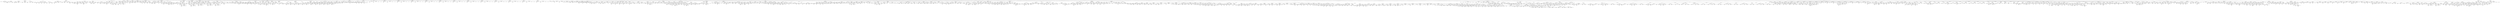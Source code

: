 strict digraph  {
<_ast.arg object at 0xa1681a990>;
<_ast.arg object at 0xa1aa36150>;
<_ast.arg object at 0xa1d516790>;
<_ast.arguments object at 0xa17e26090>;
<_ast.Store object at 0x10295c290>;
<_ast.Name object at 0xa1d783dd0>;
<_ast.Load object at 0x10295c1d0>;
<_ast.Name object at 0xa1d783d10>;
<_ast.Mult object at 0x10295ce10>;
<_ast.Name object at 0xa1d783cd0>;
Load6813745;
<_ast.BinOp object at 0xa1d783d50>;
<_ast.Assign object at 0xa1d783e10>;
<_ast.Name object at 0xa1d59a8d0>;
Store2510912;
<_ast.Num object at 0xa1d783c10>;
<_ast.List object at 0xa1d783c50>;
Load2922004;
<_ast.Name object at 0xa1d783bd0>;
Load7010555;
<_ast.BinOp object at 0xa1d783c90>;
Mult3435812;
<_ast.Assign object at 0xa1aa28750>;
<_ast.Name object at 0xa1d783b10>;
Load1507952;
<_ast.Name object at 0xa1d783ad0>;
Load9496983;
<_ast.Name object at 0xa1d783a90>;
Load8889313;
<_ast.Call object at 0xa1d783b50>;
<_ast.Expr object at 0xa1d783b90>;
<_ast.Name object at 0xa1d783a10>;
Load8024407;
<_ast.Name object at 0xa1d7839d0>;
Load6554428;
<_ast.Name object at 0xa1d783950>;
Load6632628;
<_ast.Call object at 0xa1d783a50>;
<_ast.Expr object at 0xa1d512490>;
<_ast.Name object at 0xa1d783850>;
Load2357060;
<_ast.Name object at 0xa1d783810>;
Load8625721;
<_ast.Call object at 0xa1d783890>;
<_ast.NotEq object at 0x102961b50>;
<_ast.Num object at 0xa1d7837d0>;
<_ast.Compare object at 0xa1d7838d0>;
<_ast.Name object at 0xa1d783710>;
Load7988565;
<_ast.Name object at 0xa1d7836d0>;
Load1830947;
<_ast.Name object at 0xa1d783690>;
Load9272070;
<_ast.Call object at 0xa1d783750>;
<_ast.Expr object at 0xa1d783790>;
<_ast.Name object at 0xa1d7835d0>;
Load7459049;
<_ast.Name object at 0xa1d783590>;
Load4018500;
<_ast.Name object at 0xa1d783550>;
Load585796;
<_ast.Call object at 0xa1d783610>;
<_ast.Expr object at 0xa1d783650>;
<_ast.While object at 0xa1d783910>;
<_ast.FunctionDef object at 0xa1d53e8d0>;
<_ast.arg object at 0xa1d783510>;
<_ast.arg object at 0xa1d7834d0>;
<_ast.arguments object at 0xa1c3a8050>;
<_ast.Name object at 0xa1d783410>;
Store4030878;
<_ast.Name object at 0xa1d7833d0>;
Store7505540;
<_ast.Tuple object at 0xa1d783450>;
Store191966;
<_ast.Name object at 0xa1be7dfd0>;
Load9982151;
<_ast.Name object at 0xa1d783390>;
Load7883998;
<_ast.Call object at 0xa1d512d10>;
<_ast.Name object at 0xa1d783310>;
Store226590;
<_ast.Add object at 0x10295cc90>;
<_ast.Num object at 0xa1d7832d0>;
<_ast.AugAssign object at 0xa1d783350>;
<_ast.Name object at 0xa1d783210>;
Load9890033;
<_ast.Eq object at 0x102961a90>;
<_ast.Name object at 0xa1d7831d0>;
Load75920;
<_ast.Compare object at 0xa1d783250>;
<_ast.Name object at 0xa1d783110>;
Load3024112;
<_ast.Name object at 0xa1d783090>;
Load7818483;
<_ast.Index object at 0xa1d7830d0>;
<_ast.Subscript object at 0xa1d783150>;
Store854420;
<_ast.Num object at 0xa1d783050>;
<_ast.Assign object at 0xa1d783190>;
<_ast.Name object at 0xa1d781fd0>;
Load4756044;
<_ast.Name object at 0xa1d781f50>;
Load4664255;
<_ast.Index object at 0xa1d781f90>;
<_ast.Subscript object at 0xa1d781810>;
Store1643836;
<_ast.Name object at 0xa1d781f10>;
Load5518609;
<_ast.Assign object at 0xa1d6e5950>;
<_ast.Break object at 0xa1d781ed0>;
<_ast.If object at 0xa1d783290>;
<_ast.For object at 0xa1d783490>;
<_ast.FunctionDef object at 0xa1aabe550>;
<_ast.arg object at 0xa1d781e10>;
<_ast.arg object at 0xa1d781dd0>;
<_ast.arg object at 0xa1d781d90>;
<_ast.Num object at 0xa1d781d10>;
<_ast.List object at 0xa1d781d50>;
Load595402;
<_ast.arguments object at 0xa1d781e50>;
<_ast.Name object at 0xa1d781c90>;
Store8284120;
<_ast.Name object at 0xa1d781bd0>;
Load2599187;
<_ast.Name object at 0xa1d781b90>;
Load4316676;
<_ast.Name object at 0xa1d781ad0>;
Load5159377;
<_ast.Name object at 0xa1d781a90>;
Load2735148;
<_ast.Call object at 0xa1d781b10>;
<_ast.FloorDiv object at 0x1029615d0>;
<_ast.Name object at 0xa1d781a50>;
Load6378800;
<_ast.BinOp object at 0xa1d781b50>;
<_ast.Call object at 0xa1d781c10>;
<_ast.Assign object at 0xa1d781cd0>;
<_ast.Name object at 0xa1d781990>;
Store3041068;
<_ast.Name object at 0xa1d781950>;
Store9296985;
<_ast.Tuple object at 0xa1d7819d0>;
Store538648;
<_ast.Name object at 0xa1d7818d0>;
Load1926549;
<_ast.Name object at 0xa1d7817d0>;
Load8411428;
<_ast.Call object at 0xa1d781910>;
<_ast.Name object at 0xa1d7816d0>;
Load4564754;
<_ast.Attribute object at 0xa1d781710>;
Load9621214;
<_ast.Name object at 0xa1d781650>;
Load917102;
<_ast.Name object at 0xa1d7815d0>;
Load7347070;
<_ast.Index object at 0xa1d781610>;
<_ast.Subscript object at 0xa1d781690>;
Load6420420;
<_ast.Call object at 0xa1d781750>;
<_ast.Expr object at 0xa1d781790>;
<_ast.Name object at 0xa1d7814d0>;
Load8530147;
<_ast.Attribute object at 0xa1d781510>;
Load7905112;
<_ast.Name object at 0xa1d781410>;
Load1323613;
<_ast.Name object at 0xa1d781390>;
Load2873240;
<_ast.Name object at 0xa1d781350>;
Load4020038;
<_ast.Name object at 0xa1d781310>;
Load5024329;
<_ast.Call object at 0xa1d7813d0>;
<_ast.Call object at 0xa1d781450>;
<_ast.Starred object at 0xa1d781490>;
Load159052;
<_ast.Call object at 0xa1d781550>;
<_ast.Expr object at 0xa1d781590>;
<_ast.For object at 0xa1d781a10>;
<_ast.Name object at 0xa1d781210>;
Load6520686;
<_ast.Attribute object at 0xa1d781250>;
Load9002823;
<_ast.Name object at 0xa1d781150>;
Load2085951;
<_ast.Name object at 0xa1d7810d0>;
Load5767799;
<_ast.Num object at 0xa1d781050>;
<_ast.Index object at 0xa1d781090>;
<_ast.Subscript object at 0xa1d781110>;
Load561920;
<_ast.Call object at 0xa1d781190>;
<_ast.Str object at 0xa1d600990>;
<_ast.BinOp object at 0xa1d7811d0>;
Add657084;
<_ast.Call object at 0xa1d781290>;
<_ast.Expr object at 0xa1d7812d0>;
<_ast.Name object at 0xa1d77ff50>;
Load4588585;
<_ast.Num object at 0xa1d77fed0>;
<_ast.Index object at 0xa1d77ff10>;
<_ast.Subscript object at 0xa1d77ff90>;
Store1563230;
<_ast.Num object at 0xa1d77fe90>;
<_ast.AugAssign object at 0xa1d77ffd0>;
Add9226817;
<_ast.FunctionDef object at 0xa1d781e90>;
<_ast.Str object at 0xa1d77fe10>;
<_ast.Expr object at 0xa1d77fe50>;
<_ast.Name object at 0xa1d77fd90>;
Store9052235;
<_ast.Str object at 0xa1d77fd50>;
<_ast.Assign object at 0xa1d77fdd0>;
<_ast.Name object at 0xa1d77fcd0>;
Store431956;
<_ast.Str object at 0xa1d77fc10>;
<_ast.Mod object at 0x102961090>;
<_ast.Name object at 0xa1d77fbd0>;
Load974005;
<_ast.BinOp object at 0xa1d77fc50>;
<_ast.Assign object at 0xa1d77fd10>;
<_ast.alias object at 0xa1d77fb50>;
<_ast.alias object at 0xa1d77fb10>;
<_ast.ImportFrom object at 0xa1d77fb90>;
<_ast.arg object at 0xa1d77fa90>;
<_ast.arguments object at 0xa1d77fad0>;
<_ast.Name object at 0xa1d77fa10>;
Store208297;
<_ast.Name object at 0xa1d77f950>;
Load1240260;
<_ast.BitAnd object at 0x102961510>;
<_ast.Num object at 0xa1d2382d0>;
<_ast.BinOp object at 0xa1d77f990>;
<_ast.RShift object at 0x1029612d0>;
<_ast.Num object at 0xa1d58efd0>;
<_ast.BinOp object at 0xa1d77f9d0>;
<_ast.Assign object at 0xa1d77fa50>;
<_ast.Name object at 0xa1d5661d0>;
Store5918186;
<_ast.Name object at 0xa1d577110>;
Load4832055;
<_ast.Num object at 0xa1d792f90>;
<_ast.BinOp object at 0xa1d50b450>;
BitAnd2902113;
<_ast.Assign object at 0xa1d566810>;
<_ast.Name object at 0xa1d792e90>;
Load182099;
<_ast.Name object at 0xa1d792ed0>;
Load8182947;
<_ast.Call object at 0xa1d792f50>;
<_ast.Name object at 0xa1d792e50>;
Load2825683;
<_ast.Name object at 0xa1d792d90>;
Load6873125;
<_ast.Call object at 0xa1d792e10>;
<_ast.BinOp object at 0xa1d792f10>;
Add4569910;
<_ast.Return object at 0xa1d792fd0>;
<_ast.FunctionDef object at 0xa1d526e90>;
<_ast.arg object at 0xa1d792d50>;
<_ast.arguments object at 0xa1d792d10>;
<_ast.Name object at 0xa1d792cd0>;
Store3318208;
<_ast.Name object at 0xa1d792bd0>;
Load2075294;
<_ast.Name object at 0xa1d792b10>;
Load1293448;
<_ast.Call object at 0xa1d792b90>;
<_ast.Num object at 0xa1d792b50>;
<_ast.BinOp object at 0xa1d792c50>;
BitAnd3892632;
<_ast.Num object at 0xa1d792590>;
<_ast.BinOp object at 0xa1d792c10>;
RShift8208774;
<_ast.Assign object at 0xa1d792c90>;
<_ast.Name object at 0xa1d792610>;
Store5339629;
<_ast.Name object at 0xa1d7925d0>;
Load8720189;
<_ast.Name object at 0xa1d792710>;
Load2091298;
<_ast.Call object at 0xa1d792690>;
<_ast.Num object at 0xa1d792650>;
<_ast.BinOp object at 0xa1d792550>;
BitAnd2473205;
<_ast.Assign object at 0xa1d792510>;
<_ast.Name object at 0xa1d792750>;
Load2176746;
<_ast.Name object at 0xa1d792890>;
Load7484666;
<_ast.Call object at 0xa1d792810>;
<_ast.Name object at 0xa1d792910>;
Load951242;
<_ast.Name object at 0xa1d792850>;
Load4856275;
<_ast.Call object at 0xa1d7927d0>;
<_ast.BinOp object at 0xa1d7926d0>;
Add6419384;
<_ast.Return object at 0xa1d792790>;
<_ast.FunctionDef object at 0xa1d792dd0>;
<_ast.arg object at 0xa1d792a10>;
<_ast.arguments object at 0xa1d7928d0>;
<_ast.Name object at 0xa1d792ad0>;
Load4658822;
<_ast.Name object at 0xa1d609810>;
Load3743520;
<_ast.Num object at 0xa1d78a690>;
<_ast.BinOp object at 0xa1d56af50>;
BitAnd3216020;
<_ast.Call object at 0xa1d792a90>;
<_ast.Name object at 0xa1d78a610>;
Load7631263;
<_ast.Name object at 0xa1d78a550>;
Load4044226;
<_ast.Num object at 0xa1d78a510>;
<_ast.BinOp object at 0xa1d78a590>;
RShift9100329;
<_ast.Num object at 0xa1d78a4d0>;
<_ast.BinOp object at 0xa1d78a5d0>;
BitAnd592849;
<_ast.Call object at 0xa1d78a650>;
<_ast.BinOp object at 0xa1d7929d0>;
Add3759287;
<_ast.Name object at 0xa1d78a450>;
Load1216821;
<_ast.Name object at 0xa1d78a390>;
Load2590412;
<_ast.Num object at 0xa1d78a350>;
<_ast.BinOp object at 0xa1d78a3d0>;
RShift3548546;
<_ast.Num object at 0xa1d78a310>;
<_ast.BinOp object at 0xa1d78a410>;
BitAnd6727338;
<_ast.Call object at 0xa1d78a490>;
<_ast.BinOp object at 0xa1d792a50>;
Add8580791;
<_ast.Return object at 0xa1d792950>;
<_ast.FunctionDef object at 0xa1d792990>;
<_ast.arg object at 0xa1d78a250>;
<_ast.arg object at 0xa1d78a210>;
<_ast.arguments object at 0xa1d78a290>;
<_ast.Name object at 0xa1d78a050>;
Load8353084;
<_ast.Name object at 0xa1d788f90>;
Load7876603;
<_ast.Name object at 0xa1d788ed0>;
Load6985021;
<_ast.Num object at 0xa1d788e90>;
<_ast.BinOp object at 0xa1d788f10>;
Add7282312;
<_ast.Index object at 0xa1d788f50>;
<_ast.Subscript object at 0xa1d788fd0>;
Load3565749;
<_ast.Call object at 0xa1d78a090>;
<_ast.LShift object at 0x102961210>;
<_ast.Num object at 0xa1d788e50>;
<_ast.BinOp object at 0xa1d78a0d0>;
<_ast.BitOr object at 0x102961390>;
<_ast.Name object at 0xa1d788d90>;
Load9244815;
<_ast.Name object at 0xa1d788d10>;
Load6293458;
<_ast.Name object at 0xa1d788c50>;
Load2352462;
<_ast.Num object at 0xa1d788c10>;
<_ast.BinOp object at 0xa1d788c90>;
Add8152773;
<_ast.Index object at 0xa1d788cd0>;
<_ast.Subscript object at 0xa1d788d50>;
Load688038;
<_ast.Call object at 0xa1d788dd0>;
<_ast.Num object at 0xa1d788bd0>;
<_ast.BinOp object at 0xa1d788e10>;
LShift7955475;
<_ast.BinOp object at 0xa1d78a110>;
<_ast.Name object at 0xa1d788ad0>;
Load4271597;
<_ast.Name object at 0xa1d788a50>;
Load4735753;
<_ast.Name object at 0xa1d788990>;
Load8023790;
<_ast.Num object at 0xa1d788950>;
<_ast.BinOp object at 0xa1d7889d0>;
Add4199344;
<_ast.Index object at 0xa1d788a10>;
<_ast.Subscript object at 0xa1d788a90>;
Load1386062;
<_ast.Call object at 0xa1d788b50>;
<_ast.Num object at 0xa1d788910>;
<_ast.BinOp object at 0xa1d788b90>;
LShift3938387;
<_ast.BinOp object at 0xa1d78a150>;
BitOr4220744;
<_ast.Name object at 0xa1d788890>;
Load9283510;
<_ast.Name object at 0xa1d788810>;
Load4656433;
<_ast.Name object at 0xa1d788790>;
Load7559236;
<_ast.Index object at 0xa1d7887d0>;
<_ast.Subscript object at 0xa1d788850>;
Load374203;
<_ast.Call object at 0xa1d7888d0>;
<_ast.BinOp object at 0xa1d78a190>;
BitOr6913856;
<_ast.Return object at 0xa1d78a1d0>;
<_ast.FunctionDef object at 0xa1d78a2d0>;
<_ast.arg object at 0xa1d7886d0>;
<_ast.arg object at 0xa1d788690>;
<_ast.arguments object at 0xa1d788710>;
<_ast.Name object at 0xa1d788510>;
Load7421555;
<_ast.Name object at 0xa1d788490>;
Load7453497;
<_ast.Name object at 0xa1d7883d0>;
Load8797349;
<_ast.Num object at 0xa1d788390>;
<_ast.BinOp object at 0xa1d788410>;
Add9203613;
<_ast.Index object at 0xa1d788450>;
<_ast.Subscript object at 0xa1d7884d0>;
Load8671433;
<_ast.Call object at 0xa1d788550>;
<_ast.Num object at 0xa1d788350>;
<_ast.BinOp object at 0xa1d788590>;
LShift4564390;
<_ast.Name object at 0xa1d788290>;
Load675770;
<_ast.Name object at 0xa1d788210>;
Load5757266;
<_ast.Name object at 0xa1d788150>;
Load7848393;
<_ast.Num object at 0xa1d788110>;
<_ast.BinOp object at 0xa1d788190>;
Add4960182;
<_ast.Index object at 0xa1d7881d0>;
<_ast.Subscript object at 0xa1d788250>;
Load6945238;
<_ast.Call object at 0xa1d7882d0>;
<_ast.Num object at 0xa1d7880d0>;
<_ast.BinOp object at 0xa1d788310>;
LShift825550;
<_ast.BinOp object at 0xa1d7885d0>;
BitOr5570734;
<_ast.Name object at 0xa1d788050>;
Load5842420;
<_ast.Name object at 0xa1d77f8d0>;
Load9124688;
<_ast.Name object at 0xa1d77f850>;
Load8296730;
<_ast.Index object at 0xa1d77f890>;
<_ast.Subscript object at 0xa1d77f910>;
Load4557612;
<_ast.Call object at 0xa1d788090>;
<_ast.BinOp object at 0xa1d788610>;
BitOr7408834;
<_ast.Return object at 0xa1d788650>;
<_ast.FunctionDef object at 0xa1d788750>;
<_ast.Name object at 0xa1d77f7d0>;
Load5162059;
<_ast.Str object at 0xa1d77f750>;
<_ast.Expr object at 0xa1d77f790>;
<_ast.Name object at 0xa1d77f6d0>;
Store4794143;
<_ast.Str object at 0xa1d77f650>;
<_ast.Str object at 0xa1d77f610>;
<_ast.Str object at 0xa1d77f5d0>;
<_ast.List object at 0xa1d77f690>;
Load5621016;
<_ast.Assign object at 0xa1d77f710>;
<_ast.Name object at 0xa1d77f550>;
Store6344086;
<_ast.Num object at 0xa1d77f510>;
<_ast.Assign object at 0xa1d77f590>;
<_ast.arg object at 0xa1d77f450>;
<_ast.arg object at 0xa1d77f410>;
<_ast.arg object at 0xa1d77f3d0>;
<_ast.arg object at 0xa1d77f390>;
<_ast.Num object at 0xa1d77f350>;
<_ast.Num object at 0xa1d77f310>;
<_ast.Num object at 0xa1d77f2d0>;
<_ast.arguments object at 0xa1d77f490>;
<_ast.Name object at 0xa1d77f210>;
Load9406978;
<_ast.Attribute object at 0xa1d77f250>;
Store7718273;
<_ast.Name object at 0xa1d77f1d0>;
Load9342597;
<_ast.Assign object at 0xa1d77f290>;
<_ast.Name object at 0xa1d77f110>;
Load6192385;
<_ast.Attribute object at 0xa1d77f150>;
Store4209768;
<_ast.Name object at 0xa1d77f0d0>;
Load2434712;
<_ast.Assign object at 0xa1d77f190>;
<_ast.Name object at 0xa1d77dfd0>;
Load1016322;
<_ast.Attribute object at 0xa1d77f050>;
Store4053502;
<_ast.Name object at 0xa1d77df90>;
Load8155473;
<_ast.Assign object at 0xa1d77f090>;
<_ast.FunctionDef object at 0xa1d77f4d0>;
<_ast.arg object at 0xa1d77ded0>;
<_ast.arg object at 0xa1d77de90>;
<_ast.arg object at 0xa1d77de50>;
<_ast.arguments object at 0xa1d77df10>;
<_ast.Name object at 0xa1d77dd90>;
Load2476917;
<_ast.Name object at 0xa1d77dd50>;
Load5313645;
<_ast.Name object at 0xa1d77dd10>;
Load7571477;
<_ast.Call object at 0xa1d77ddd0>;
<_ast.Name object at 0xa1d77dc50>;
Load6277178;
<_ast.Str object at 0xa1d77dc10>;
<_ast.Call object at 0xa1d77dc90>;
<_ast.Raise object at 0xa1d77dcd0>;
<_ast.Name object at 0xa1d77db10>;
Load7937532;
<_ast.Attribute object at 0xa1d77db50>;
Load9151451;
<_ast.Name object at 0xa1d77dad0>;
Load7239961;
<_ast.Name object at 0xa1d77da90>;
Load1522316;
<_ast.Name object at 0xa1d77da50>;
Load7527230;
<_ast.Call object at 0xa1d77db90>;
<_ast.Expr object at 0xa1d77dbd0>;
<_ast.If object at 0xa1d77de10>;
<_ast.FunctionDef object at 0xa1d77df50>;
<_ast.arg object at 0xa1d77d990>;
<_ast.arguments object at 0xa1d77d9d0>;
<_ast.Str object at 0xa1d77d8d0>;
<_ast.Name object at 0xa1d77d810>;
Load35986;
<_ast.Attribute object at 0xa1d77d850>;
Load8521717;
<_ast.Name object at 0xa1d77d790>;
Load1117008;
<_ast.Attribute object at 0xa1d77d7d0>;
Load6793339;
<_ast.Name object at 0xa1d77d710>;
Load1716648;
<_ast.Attribute object at 0xa1d77d750>;
Load6266563;
<_ast.Tuple object at 0xa1d77d890>;
Load8640843;
<_ast.BinOp object at 0xa1d77d910>;
Mod9267408;
<_ast.Return object at 0xa1d77d950>;
<_ast.FunctionDef object at 0xa1d77da10>;
<_ast.arg object at 0xa1d77d650>;
<_ast.arguments object at 0xa1d77d690>;
<_ast.Name object at 0xa1d77d510>;
Load2665408;
<_ast.Name object at 0xa1d77d490>;
Load9886357;
<_ast.Attribute object at 0xa1d77d4d0>;
Load6952571;
<_ast.Call object at 0xa1d77d550>;
<_ast.Name object at 0xa1d77d390>;
Load9350028;
<_ast.Name object at 0xa1d77d310>;
Load2906096;
<_ast.Attribute object at 0xa1d77d350>;
Load6363110;
<_ast.Call object at 0xa1d77d3d0>;
<_ast.Num object at 0xa1d77d2d0>;
<_ast.BinOp object at 0xa1d77d410>;
LShift978984;
<_ast.BinOp object at 0xa1d77d590>;
Add2608929;
<_ast.Name object at 0xa1d77d210>;
Load6572531;
<_ast.Name object at 0xa1d77d190>;
Load6081830;
<_ast.Attribute object at 0xa1d77d1d0>;
Load8631043;
<_ast.Call object at 0xa1d77d250>;
<_ast.Num object at 0xa1d77d150>;
<_ast.BinOp object at 0xa1d77d290>;
LShift7658263;
<_ast.BinOp object at 0xa1d77d5d0>;
Add1878451;
<_ast.Return object at 0xa1d77d610>;
<_ast.FunctionDef object at 0xa1d77d6d0>;
<_ast.arg object at 0xa1d77d090>;
<_ast.arg object at 0xa1d77d050>;
<_ast.arguments object at 0xa1d77d0d0>;
<_ast.Or object at 0x10295cb50>;
<_ast.Name object at 0xa1d77bf50>;
Load6815306;
<_ast.Is object at 0x102961f10>;
<_ast.Name object at 0xa1d77bed0>;
Load827744;
<_ast.Compare object at 0xa1d77bf90>;
<_ast.Name object at 0xa1d77be10>;
Load7485111;
<_ast.Attribute object at 0xa1d77be50>;
Load5139502;
<_ast.Name object at 0xa1d77bd90>;
Load379353;
<_ast.Attribute object at 0xa1d77bdd0>;
Load3320489;
<_ast.Compare object at 0xa1d77be90>;
Eq5778449;
<_ast.BoolOp object at 0xa1d77bfd0>;
<_ast.Return object at 0xa1d698750>;
<_ast.FunctionDef object at 0xa1d77d110>;
<_ast.arg object at 0xa1d77bd10>;
<_ast.arguments object at 0xa1d77bd50>;
<_ast.Name object at 0xa1d77bc50>;
Load5520195;
<_ast.Name object at 0xa1d77bbd0>;
Load6978533;
<_ast.Name object at 0xa1d77bad0>;
Load7043508;
<_ast.Attribute object at 0xa1d77bb50>;
Load2545094;
<_ast.Name object at 0xa1d77ba50>;
Load426774;
<_ast.Attribute object at 0xa1d77ba90>;
Load828068;
<_ast.BinOp object at 0xa1d77bb90>;
Add1127476;
<_ast.Num object at 0xa1d77ba10>;
<_ast.Call object at 0xa1d77bc10>;
<_ast.Name object at 0xa1d77b990>;
Load6092745;
<_ast.Name object at 0xa1d77b8d0>;
Load5216098;
<_ast.Attribute object at 0xa1d77b910>;
Load9316559;
<_ast.Name object at 0xa1d77b850>;
Load6269749;
<_ast.Attribute object at 0xa1d77b890>;
Load4139723;
<_ast.BinOp object at 0xa1d77b950>;
Add2811295;
<_ast.Num object at 0xa1d77b810>;
<_ast.Call object at 0xa1d77b9d0>;
<_ast.Name object at 0xa1d77b790>;
Load1831822;
<_ast.Name object at 0xa1d77b6d0>;
Load9561326;
<_ast.Attribute object at 0xa1d77b710>;
Load3724075;
<_ast.Name object at 0xa1d77b650>;
Load4670594;
<_ast.Attribute object at 0xa1d77b690>;
Load3446067;
<_ast.BinOp object at 0xa1d77b750>;
Add8287042;
<_ast.Num object at 0xa1d77b610>;
<_ast.Call object at 0xa1d77b7d0>;
<_ast.Call object at 0xa1d77bc90>;
<_ast.Return object at 0xa1d77bcd0>;
<_ast.FunctionDef object at 0xa1a316790>;
<_ast.arg object at 0xa1d77b550>;
<_ast.arguments object at 0xa1d77b590>;
<_ast.Name object at 0xa1d77b490>;
Load7320438;
<_ast.Name object at 0xa1d77b410>;
Load8392293;
<_ast.Name object at 0xa1d77b350>;
Load8551976;
<_ast.Attribute object at 0xa1d77b390>;
Load4787049;
<_ast.Sub object at 0x10295cd50>;
<_ast.Name object at 0xa1d77b2d0>;
Load4378798;
<_ast.Attribute object at 0xa1d77b310>;
Load2879071;
<_ast.BinOp object at 0xa1d77b3d0>;
<_ast.Num object at 0xa1d77b290>;
<_ast.Call object at 0xa1d77b450>;
<_ast.Name object at 0xa1d77b210>;
Load1576601;
<_ast.Name object at 0xa1d77b150>;
Load8670641;
<_ast.Attribute object at 0xa1d77b190>;
Load4348787;
<_ast.Name object at 0xa1d77b0d0>;
Load6777005;
<_ast.Attribute object at 0xa1d77b110>;
Load7649654;
<_ast.BinOp object at 0xa1d77b1d0>;
Sub46657;
<_ast.Num object at 0xa1d77b090>;
<_ast.Call object at 0xa1d77b250>;
<_ast.Name object at 0xa1d6dcad0>;
Load1203045;
<_ast.Name object at 0xa1d779f90>;
Load2115121;
<_ast.Attribute object at 0xa1d779fd0>;
Load5642777;
<_ast.Name object at 0xa1d779f10>;
Load4254057;
<_ast.Attribute object at 0xa1d779f50>;
Load3871064;
<_ast.BinOp object at 0xa1d779990>;
Sub6707203;
<_ast.Num object at 0xa1d779ed0>;
<_ast.Call object at 0xa1d77b050>;
<_ast.Call object at 0xa1d77b4d0>;
<_ast.Return object at 0xa1d77b510>;
<_ast.FunctionDef object at 0xa1d77b5d0>;
<_ast.arg object at 0xa1d779e10>;
<_ast.arguments object at 0xa1d779e50>;
<_ast.Name object at 0xa1d779cd0>;
Load3441830;
<_ast.Attribute object at 0xa1d779d10>;
Load9626453;
<_ast.Call object at 0xa1d779d50>;
<_ast.Return object at 0xa1d779d90>;
<_ast.FunctionDef object at 0xa1d779e90>;
<_ast.arg object at 0xa1d779c10>;
<_ast.arguments object at 0xa1d779c50>;
<_ast.Name object at 0xa1d779b90>;
Store2197625;
<_ast.Name object at 0xa1d779b10>;
Load9496583;
<_ast.Num object at 0xa1d779ad0>;
<_ast.BinOp object at 0xa1d779b50>;
BitAnd8372433;
<_ast.Assign object at 0xa1d779bd0>;
<_ast.Name object at 0xa1d779a50>;
Store7334070;
<_ast.Name object at 0xa1d779910>;
Load2675922;
<_ast.Num object at 0xa1d7798d0>;
<_ast.BinOp object at 0xa1d779950>;
RShift5544337;
<_ast.Assign object at 0xa1d779a90>;
<_ast.Name object at 0xa1d779850>;
Store862704;
<_ast.Name object at 0xa1d7797d0>;
Load2151573;
<_ast.Num object at 0xa1d779790>;
<_ast.BinOp object at 0xa1d779810>;
BitAnd8843942;
<_ast.Assign object at 0xa1d779890>;
<_ast.Name object at 0xa1d779710>;
Store531550;
<_ast.Name object at 0xa1d779690>;
Load55863;
<_ast.Num object at 0xa1d779650>;
<_ast.BinOp object at 0xa1d7796d0>;
RShift7358764;
<_ast.Assign object at 0xa1d779750>;
<_ast.Name object at 0xa1d7795d0>;
Store9794356;
<_ast.Name object at 0xa1d779550>;
Load204249;
<_ast.Num object at 0xa1d779510>;
<_ast.BinOp object at 0xa1d779590>;
BitAnd3315575;
<_ast.Assign object at 0xa1d779610>;
<_ast.Name object at 0xa1d779450>;
Load9892271;
<_ast.Name object at 0xa1d779410>;
Load1315042;
<_ast.Name object at 0xa1d7793d0>;
Load220844;
<_ast.Name object at 0xa1d779390>;
Load8762546;
<_ast.Call object at 0xa1d779490>;
<_ast.Return object at 0xa1d7794d0>;
<_ast.FunctionDef object at 0xa1d779c90>;
<_ast.Name object at 0xa1d779310>;
Store7371387;
<_ast.Name object at 0xa1d779290>;
Load6526609;
<_ast.Name object at 0xa1d779250>;
Load9281115;
<_ast.Call object at 0xa1d7792d0>;
<_ast.Assign object at 0xa1d779350>;
<_ast.ClassDef object at 0xa1d77f810>;
<_ast.Name object at 0xa1d7791d0>;
Load5218972;
<_ast.Attribute object at 0xa1d779210>;
Store7621399;
<_ast.Name object at 0xa1d779150>;
Load5575473;
<_ast.Num object at 0xa1d779110>;
<_ast.Num object at 0xa1d7790d0>;
<_ast.Num object at 0xa1d779090>;
<_ast.Call object at 0xa1d779190>;
<_ast.Assign object at 0xa1d512c10>;
<_ast.Name object at 0xa1d7745d0>;
Load8157146;
<_ast.Attribute object at 0xa1d5f8b10>;
Store1924426;
<_ast.Name object at 0xa1d774f90>;
Load2554054;
<_ast.Num object at 0xa1d774f50>;
<_ast.Num object at 0xa1d774f10>;
<_ast.Num object at 0xa1d774ed0>;
<_ast.Call object at 0xa1d774fd0>;
<_ast.Assign object at 0xa1d779050>;
<_ast.Name object at 0xa1d774e10>;
Load8970503;
<_ast.Attribute object at 0xa1d774e50>;
Store5761961;
<_ast.Name object at 0xa1d774d90>;
Load5853360;
<_ast.Num object at 0xa1d774d50>;
<_ast.Num object at 0xa1d774d10>;
<_ast.Num object at 0xa1d774cd0>;
<_ast.Call object at 0xa1d774dd0>;
<_ast.Assign object at 0xa1d774e90>;
<_ast.Name object at 0xa1d774c10>;
Load5022315;
<_ast.Attribute object at 0xa1d774c50>;
Store6200865;
<_ast.Name object at 0xa1d774b90>;
Load7042386;
<_ast.Num object at 0xa1d774b50>;
<_ast.Num object at 0xa1d774b10>;
<_ast.Num object at 0xa1d774ad0>;
<_ast.Call object at 0xa1d774bd0>;
<_ast.Assign object at 0xa1d774c90>;
<_ast.Name object at 0xa1d774a10>;
Load2323717;
<_ast.Attribute object at 0xa1d774a50>;
Store646419;
<_ast.Name object at 0xa1d774990>;
Load3554213;
<_ast.Num object at 0xa1d774950>;
<_ast.Num object at 0xa1d774910>;
<_ast.Num object at 0xa1d7748d0>;
<_ast.Call object at 0xa1d7749d0>;
<_ast.Assign object at 0xa1d774a90>;
<_ast.Name object at 0xa1d774810>;
Load4170862;
<_ast.Attribute object at 0xa1d774850>;
Store2501509;
<_ast.Name object at 0xa1d774790>;
Load7804668;
<_ast.Num object at 0xa1d774750>;
<_ast.Num object at 0xa1d774710>;
<_ast.Num object at 0xa1d7746d0>;
<_ast.Call object at 0xa1d7747d0>;
<_ast.Assign object at 0xa1d774890>;
<_ast.Name object at 0xa1d774610>;
Load2436698;
<_ast.Attribute object at 0xa1d774650>;
Store3402986;
<_ast.Name object at 0xa1d774550>;
Load6548582;
<_ast.Num object at 0xa1d774510>;
<_ast.Num object at 0xa1d7744d0>;
<_ast.Num object at 0xa1d774490>;
<_ast.Call object at 0xa1d774590>;
<_ast.Assign object at 0xa1d774690>;
<_ast.Name object at 0xa1d7743d0>;
Load7578036;
<_ast.Attribute object at 0xa1d774410>;
Store8702170;
<_ast.Name object at 0xa1d774350>;
Load8359071;
<_ast.Num object at 0xa1d774310>;
<_ast.Num object at 0xa1d7742d0>;
<_ast.Num object at 0xa1d774290>;
<_ast.Call object at 0xa1d774390>;
<_ast.Assign object at 0xa1d774450>;
<_ast.Name object at 0xa1d7741d0>;
Load1304126;
<_ast.Attribute object at 0xa1d774210>;
Store9311634;
<_ast.Name object at 0xa1d774150>;
Load6885082;
<_ast.Num object at 0xa1d774110>;
<_ast.Num object at 0xa1d774090>;
<_ast.Num object at 0xa1d774050>;
<_ast.Call object at 0xa1d774190>;
<_ast.Assign object at 0xa1d774250>;
<_ast.Name object at 0xa1d772f90>;
Load1398635;
<_ast.Attribute object at 0xa1d772fd0>;
Store372661;
<_ast.Name object at 0xa1d772f10>;
Load9090894;
<_ast.Num object at 0xa1d772ed0>;
<_ast.Num object at 0xa1d772e90>;
<_ast.Num object at 0xa1d772e50>;
<_ast.Call object at 0xa1d772f50>;
<_ast.Assign object at 0xa1d6908d0>;
<_ast.Name object at 0xa1d772d90>;
Load5177872;
<_ast.Attribute object at 0xa1d772dd0>;
Store9261675;
<_ast.Name object at 0xa1d772d10>;
Load7018021;
<_ast.Num object at 0xa1d772cd0>;
<_ast.Num object at 0xa1d772c50>;
<_ast.Num object at 0xa1d772c10>;
<_ast.Call object at 0xa1d772d50>;
<_ast.Assign object at 0xa1d772e10>;
<_ast.Name object at 0xa1d772b50>;
Load271913;
<_ast.Attribute object at 0xa1d772b90>;
Store2370886;
<_ast.Name object at 0xa1d772ad0>;
Load7200987;
<_ast.Num object at 0xa1d772a90>;
<_ast.Num object at 0xa1d772a50>;
<_ast.Num object at 0xa1d772a10>;
<_ast.Call object at 0xa1d772b10>;
<_ast.Assign object at 0xa1d772bd0>;
<_ast.Name object at 0xa1d772950>;
Load7633063;
<_ast.Attribute object at 0xa1d772990>;
Store1984069;
<_ast.Name object at 0xa1d7728d0>;
Load3796508;
<_ast.Num object at 0xa1d772890>;
<_ast.Num object at 0xa1d772850>;
<_ast.Num object at 0xa1d772810>;
<_ast.Call object at 0xa1d772910>;
<_ast.Assign object at 0xa1d7729d0>;
<_ast.Name object at 0xa1d772750>;
Load3827370;
<_ast.Attribute object at 0xa1d772790>;
Store8132175;
<_ast.Name object at 0xa1d7726d0>;
Load8031839;
<_ast.Num object at 0xa1d772690>;
<_ast.Num object at 0xa1d772650>;
<_ast.Num object at 0xa1d772610>;
<_ast.Call object at 0xa1d772710>;
<_ast.Assign object at 0xa1d7727d0>;
<_ast.Name object at 0xa1d772550>;
Load8232917;
<_ast.Attribute object at 0xa1d772590>;
Store5081962;
<_ast.Name object at 0xa1d7724d0>;
Load9939368;
<_ast.Num object at 0xa1d772490>;
<_ast.Num object at 0xa1d772450>;
<_ast.Num object at 0xa1d772410>;
<_ast.Call object at 0xa1d772510>;
<_ast.Assign object at 0xa1d7725d0>;
<_ast.Name object at 0xa1d772390>;
Load3892379;
<_ast.Str object at 0xa1d772310>;
<_ast.Expr object at 0xa1d772350>;
<_ast.Name object at 0xa1d772290>;
Store298838;
<_ast.Num object at 0xa1d772250>;
<_ast.Assign object at 0xa1d7722d0>;
<_ast.Name object at 0xa1d7721d0>;
Store8557254;
<_ast.Num object at 0xa1d772190>;
<_ast.Assign object at 0xa1d772210>;
<_ast.Name object at 0xa1d772110>;
Store4694093;
<_ast.Num object at 0xa1d7720d0>;
<_ast.Assign object at 0xa1d772150>;
<_ast.Name object at 0xa1d772050>;
Store1070058;
<_ast.Num object at 0xa1d6d4c50>;
<_ast.Assign object at 0xa1d772090>;
<_ast.Name object at 0xa1d770b10>;
Store8916641;
<_ast.Num object at 0xa1d770fd0>;
<_ast.Assign object at 0xa1d770b90>;
<_ast.Name object at 0xa1d770f10>;
Store3094939;
<_ast.Num object at 0xa1d770ed0>;
<_ast.Assign object at 0xa1d770f90>;
<_ast.Name object at 0xa1d770e50>;
Store2944047;
<_ast.Name object at 0xa1d770dd0>;
Load5715145;
<_ast.Name object at 0xa1d770d90>;
Load1483086;
<_ast.BinOp object at 0xa1d770e10>;
Add2476136;
<_ast.Assign object at 0xa1d770e90>;
<_ast.arg object at 0xa1d770cd0>;
<_ast.arg object at 0xa1d770c90>;
<_ast.arg object at 0xa1d770c50>;
<_ast.arg object at 0xa1d770c10>;
<_ast.arg object at 0xa1d770bd0>;
<_ast.Name object at 0xa1d770a90>;
Load2367633;
<_ast.Attribute object at 0xa1d770ad0>;
Load3765576;
<_ast.Name object at 0xa1d770a10>;
Load4324214;
<_ast.Attribute object at 0xa1d770a50>;
Load2568492;
<_ast.arguments object at 0xa1d770d10>;
<_ast.Name object at 0xa1d770950>;
Load2349223;
<_ast.Attribute object at 0xa1d770990>;
Store8715846;
<_ast.Name object at 0xa1d7708d0>;
Load9043644;
<_ast.Name object at 0xa1d770850>;
Load3505505;
<_ast.Name object at 0xa1d770810>;
Load3345257;
<_ast.Call object at 0xa1d770890>;
<_ast.Call object at 0xa1d770910>;
<_ast.Assign object at 0xa1d7709d0>;
<_ast.Name object at 0xa1d770750>;
Load1541364;
<_ast.Attribute object at 0xa1d770790>;
Store1257062;
<_ast.Name object at 0xa1d7706d0>;
Load4702761;
<_ast.Name object at 0xa1d770650>;
Load2187647;
<_ast.Name object at 0xa1d770610>;
Load4559230;
<_ast.Call object at 0xa1d770690>;
<_ast.Call object at 0xa1d770710>;
<_ast.Assign object at 0xa1d7707d0>;
<_ast.Name object at 0xa1d770550>;
Load6602502;
<_ast.Attribute object at 0xa1d770590>;
Store9375646;
<_ast.Num object at 0xa1d770510>;
<_ast.Assign object at 0xa1d7705d0>;
<_ast.Name object at 0xa1d770450>;
Load7389794;
<_ast.Attribute object at 0xa1d770490>;
Store1768294;
<_ast.Num object at 0xa1d770410>;
<_ast.Assign object at 0xa1d7704d0>;
<_ast.Name object at 0xa1d770350>;
Load2852160;
<_ast.Attribute object at 0xa1d770390>;
Store4199895;
<_ast.List object at 0xa1d770310>;
Load4534104;
<_ast.Assign object at 0xa1d7703d0>;
<_ast.Name object at 0xa1d7701d0>;
Load4624022;
<_ast.Attribute object at 0xa1d770210>;
Load3755238;
<_ast.Attribute object at 0xa1d770250>;
Load7802866;
<_ast.Name object at 0xa1d770110>;
Load5593800;
<_ast.Attribute object at 0xa1d770150>;
Load2500613;
<_ast.Call object at 0xa1d770190>;
<_ast.Call object at 0xa1d770290>;
<_ast.Expr object at 0xa1d7702d0>;
<_ast.Name object at 0xa1d76efd0>;
Load2687058;
<_ast.Attribute object at 0xa1d5efc90>;
Load4832803;
<_ast.Attribute object at 0xa1d770050>;
Load6267981;
<_ast.Name object at 0xa1d76eed0>;
Load6201330;
<_ast.Attribute object at 0xa1d76ef10>;
Load714077;
<_ast.Call object at 0xa1d76ef50>;
<_ast.Call object at 0xa1d770090>;
<_ast.Expr object at 0xa1d7700d0>;
<_ast.Name object at 0xa1d76edd0>;
Load3118883;
<_ast.Attribute object at 0xa1d76ee10>;
Load4068968;
<_ast.Call object at 0xa1d76ee50>;
<_ast.Expr object at 0xa1d76ee90>;
<_ast.Name object at 0xa1d76ed50>;
Store924130;
<_ast.Name object at 0xa1d76ec50>;
Load6410719;
<_ast.Attribute object at 0xa1d76ec90>;
Load9009601;
<_ast.List object at 0xa1d76ecd0>;
Load471414;
<_ast.Name object at 0xa1d76ebd0>;
Load4858492;
<_ast.Attribute object at 0xa1d76ec10>;
Load6413051;
<_ast.BinOp object at 0xa1d76ed10>;
Mult6219695;
<_ast.Assign object at 0xa1d76ed90>;
<_ast.Name object at 0xa1d76eb10>;
Load2852590;
<_ast.Attribute object at 0xa1d76eb50>;
Store2642683;
<_ast.Name object at 0xa1d76ea50>;
Load9372159;
<_ast.Slice object at 0xa1d76ea10>;
<_ast.Subscript object at 0xa1d76ea90>;
Load1488830;
<_ast.Name object at 0xa1d76e990>;
Store8968310;
<_ast.Name object at 0xa1d76e910>;
Load5986125;
<_ast.Name object at 0xa1d76e890>;
Load511617;
<_ast.Attribute object at 0xa1d76e8d0>;
Load5980206;
<_ast.Call object at 0xa1d76e950>;
<_ast.comprehension object at 0xa1d76e9d0>;
<_ast.ListComp object at 0xa1d76ead0>;
<_ast.Assign object at 0xa1d76eb90>;
<_ast.Name object at 0xa1d76e810>;
Load8190491;
<_ast.Attribute object at 0xa1d76e850>;
Store4372222;
<_ast.Num object at 0xa1d76e7d0>;
<_ast.Assign object at 0xa1d55b910>;
<_ast.Name object at 0xa1d76e710>;
Load6971740;
<_ast.Attribute object at 0xa1d76e750>;
Store6464024;
<_ast.Str object at 0xa1d76e690>;
<_ast.Str object at 0xa1d76e610>;
<_ast.Num object at 0xa1d76e5d0>;
<_ast.Str object at 0xa1d76e590>;
<_ast.Tuple object at 0xa1d76e650>;
Load6805660;
<_ast.BinOp object at 0xa1d76e6d0>;
Mod659705;
<_ast.Assign object at 0xa1d76e790>;
<_ast.FunctionDef object at 0xa1d770d50>;
<_ast.arg object at 0xa1d76e4d0>;
<_ast.arguments object at 0xa1d76e510>;
<_ast.Name object at 0xa1d76e410>;
Load8088391;
<_ast.Attribute object at 0xa1d76e450>;
Store1691033;
<_ast.Name object at 0xa1d785890>;
Load6527217;
<_ast.Attribute object at 0xa1d785f50>;
Load9464823;
<_ast.Assign object at 0xa1d76e490>;
<_ast.FunctionDef object at 0xa1d76e550>;
<_ast.arg object at 0xa1d785ed0>;
<_ast.arg object at 0xa1d785990>;
<_ast.arguments object at 0xa1d785910>;
<_ast.Name object at 0xa1d785a10>;
Store1470817;
<_ast.Name object at 0xa1d785a90>;
Load2176413;
<_ast.Attribute object at 0xa1d785e50>;
Load4528920;
<_ast.Assign object at 0xa1d785f10>;
<_ast.Name object at 0xa1d785b10>;
Store7452394;
<_ast.Name object at 0xa1d785c50>;
Load9767024;
<_ast.Attribute object at 0xa1d785b90>;
Load6285745;
<_ast.Call object at 0xa1d785dd0>;
<_ast.Assign object at 0xa1d785f90>;
<_ast.Name object at 0xa1d76e3d0>;
Load4096586;
<_ast.Attribute object at 0xa1d785d10>;
Store4005129;
<_ast.Name object at 0xa1d76e2d0>;
Load9546704;
<_ast.Attribute object at 0xa1d76e310>;
Load1415380;
<_ast.Attribute object at 0xa1d76e350>;
Load8695301;
<_ast.Name object at 0xa1d76e290>;
Load3252221;
<_ast.Call object at 0xa1d76e390>;
<_ast.Assign object at 0xa1d785d50>;
<_ast.Name object at 0xa1d76e210>;
Load6881870;
<_ast.Name object at 0xa1d76e110>;
Load6358667;
<_ast.Name object at 0xa1d76e090>;
Load3819591;
<_ast.Attribute object at 0xa1d76e0d0>;
Load7003614;
<_ast.Call object at 0xa1d76e150>;
<_ast.Lt object at 0x102961c10>;
<_ast.Num object at 0xa1d76e050>;
<_ast.Compare object at 0xa1d76e190>;
<_ast.Name object at 0xa1d76ced0>;
Load5708846;
<_ast.Attribute object at 0xa1d76cf10>;
Load2353057;
<_ast.Attribute object at 0xa1d76cf50>;
Load4000201;
<_ast.Name object at 0xa1d76ce90>;
Load1847418;
<_ast.Call object at 0xa1d76cf90>;
<_ast.Expr object at 0xa1d76cfd0>;
<_ast.Name object at 0xa1d76cdd0>;
Load2188744;
<_ast.Attribute object at 0xa1d76ce10>;
Store7039100;
<_ast.Name object at 0xa1d76cd10>;
Load6199952;
<_ast.Name object at 0xa1d76cc90>;
Load8977787;
<_ast.Attribute object at 0xa1d76ccd0>;
Load8542665;
<_ast.Call object at 0xa1d76cd50>;
<_ast.Num object at 0xa1d76cc50>;
<_ast.BinOp object at 0xa1d76cd90>;
Sub6515803;
<_ast.Assign object at 0xa1d76ce50>;
<_ast.Name object at 0xa1d76cb90>;
Load4447993;
<_ast.Attribute object at 0xa1d76cbd0>;
Store1681523;
<_ast.Name object at 0xa1d76cb10>;
Load8819165;
<_ast.Attribute object at 0xa1d76cb50>;
Load9280827;
<_ast.Assign object at 0xa1d76cc10>;
<_ast.If object at 0xa1d76e1d0>;
<_ast.ExceptHandler object at 0xa1d76e250>;
<_ast.Try object at 0xa1d785c10>;
<_ast.Name object at 0xa1d76ca90>;
Load2448719;
<_ast.Attribute object at 0xa1d76cad0>;
Load1249930;
<_ast.Name object at 0xa1d76c9d0>;
Load7449829;
<_ast.Attribute object at 0xa1d76ca10>;
Load1963012;
<_ast.Name object at 0xa1d76c950>;
Load9978286;
<_ast.Index object at 0xa1d76c990>;
<_ast.Subscript object at 0xa1d76ca50>;
Load9037827;
<_ast.Call object at 0xa1950d850>;
<_ast.Return object at 0xa18b42590>;
<_ast.FunctionDef object at 0xa1d785e90>;
<_ast.arg object at 0xa1d76c890>;
<_ast.arguments object at 0xa1d76c8d0>;
<_ast.Name object at 0xa1d76c790>;
Load5840325;
<_ast.Attribute object at 0xa1d76c7d0>;
Load3967208;
<_ast.Name object at 0xa1d76c690>;
Load8836988;
<_ast.Attribute object at 0xa1d76c6d0>;
Load8935880;
<_ast.Name object at 0xa1d76c5d0>;
Load6836533;
<_ast.Attribute object at 0xa1d76c610>;
Load8166189;
<_ast.Index object at 0xa1d76c650>;
<_ast.Subscript object at 0xa1d76c710>;
Load8741327;
<_ast.Call object at 0xa1d76c810>;
<_ast.Return object at 0xa1d76c850>;
<_ast.FunctionDef object at 0xa1d76c910>;
<_ast.arg object at 0xa1d76c510>;
<_ast.arg object at 0xa1d76c4d0>;
<_ast.arg object at 0xa1d76c490>;
<_ast.arguments object at 0xa1d76c550>;
<_ast.And object at 0x10295ca90>;
<_ast.Num object at 0xa1d76c390>;
<_ast.LtE object at 0x102961cd0>;
<_ast.Name object at 0xa1d76c350>;
Load6931769;
<_ast.Name object at 0xa1d76c2d0>;
Load6424631;
<_ast.Attribute object at 0xa1d76c310>;
Load1455583;
<_ast.Compare object at 0xa1d76c3d0>;
Lt1023056;
<_ast.Num object at 0xa1d76c210>;
<_ast.Name object at 0xa1d76c1d0>;
Load8788915;
<_ast.Name object at 0xa1d76c150>;
Load7940324;
<_ast.Attribute object at 0xa1d76c190>;
Load4391356;
<_ast.Compare object at 0xa1d76c290>;
LtE3349570;
Lt404227;
<_ast.BoolOp object at 0xa1d76c410>;
<_ast.Name object at 0xa1d76c0d0>;
Store3227898;
<_ast.Name object at 0xa1d76c050>;
Load7700676;
<_ast.Name object at 0xa1d687a50>;
Load1325553;
<_ast.Call object at 0xa1d76c090>;
<_ast.Assign object at 0xa1d76c110>;
<_ast.Name object at 0xa1d76af90>;
Store9141834;
<_ast.Name object at 0xa1d76af10>;
Load8805361;
<_ast.Name object at 0xa1d76aed0>;
Load8868983;
<_ast.Call object at 0xa1d76af50>;
<_ast.Assign object at 0xa1d76afd0>;
<_ast.Name object at 0xa1d76ad50>;
Load5837038;
<_ast.Attribute object at 0xa1d76ad90>;
Load3771213;
<_ast.Name object at 0xa1d76acd0>;
Load5223493;
<_ast.Index object at 0xa1d76ad10>;
<_ast.Subscript object at 0xa1d76add0>;
Load5188371;
<_ast.Name object at 0xa1d76ac50>;
Load6690851;
<_ast.Index object at 0xa1d76ac90>;
<_ast.Subscript object at 0xa1d76ae50>;
Store5333168;
<_ast.Name object at 0xa1d76abd0>;
Load2660333;
<_ast.Attribute object at 0xa1d76ac10>;
Load9224278;
<_ast.Assign object at 0xa1d76ae90>;
<_ast.If object at 0xa1d76c450>;
<_ast.FunctionDef object at 0xa1d76c590>;
<_ast.arg object at 0xa1d76ab10>;
<_ast.arg object at 0xa1d76aad0>;
<_ast.arg object at 0xa1d76aa90>;
<_ast.arg object at 0xa1d76aa50>;
<_ast.arg object at 0xa1d76aa10>;
<_ast.arg object at 0xa1d76a9d0>;
<_ast.NameConstant object at 0xa1d76a990>;
<_ast.arguments object at 0xa1d76ab50>;
<_ast.Name object at 0xa1d76a950>;
Store7444013;
<_ast.Name object at 0xa1d76a8d0>;
Load4339885;
<_ast.Name object at 0xa1d76a890>;
Load2166825;
<_ast.Call object at 0xa1d76a910>;
<_ast.Assign object at 0xa1d4a6f90>;
<_ast.Name object at 0xa1d76a810>;
Store1336713;
<_ast.Name object at 0xa1d76a790>;
Load2179326;
<_ast.Name object at 0xa1d76a750>;
Load9208174;
<_ast.Call object at 0xa1d76a7d0>;
<_ast.Assign object at 0xa1d76a850>;
<_ast.Name object at 0xa1d76a6d0>;
Store6970098;
<_ast.Name object at 0xa1d76a690>;
Load7913743;
<_ast.Assign object at 0xa1d76a710>;
<_ast.Name object at 0xa1d76a610>;
Store9978601;
<_ast.Num object at 0xa1d76a5d0>;
<_ast.AugAssign object at 0xa1d76a650>;
Sub2178601;
<_ast.Name object at 0xa1d76a550>;
Store1343091;
<_ast.Num object at 0xa1d76a510>;
<_ast.AugAssign object at 0xa1d76a590>;
Sub8698501;
<_ast.Name object at 0xa1d76a410>;
Load9085771;
<_ast.Attribute object at 0xa1d76a450>;
Load4145010;
<_ast.Name object at 0xa1d76a3d0>;
Load8774644;
<_ast.Name object at 0xa1d76a390>;
Load2796110;
<_ast.Name object at 0xa1d76a310>;
Load7461316;
<_ast.Name object at 0xa1d76a2d0>;
Load4563918;
<_ast.BinOp object at 0xa1d76a350>;
Add2076966;
<_ast.Name object at 0xa1d76a290>;
Load8450348;
<_ast.Call object at 0xa1d76a490>;
<_ast.Expr object at 0xa1d76a4d0>;
<_ast.Name object at 0xa1d76a210>;
Load6219125;
<_ast.Name object at 0xa1d76a190>;
Store1404901;
<_ast.Name object at 0xa1d76a150>;
Load6596955;
<_ast.Assign object at 0xa1d76a1d0>;
<_ast.Name object at 0xa1d76a050>;
Load8413470;
<_ast.Name object at 0xa1d5e7e10>;
Load5176184;
<_ast.Name object at 0xa1d768cd0>;
Load7202500;
<_ast.BinOp object at 0xa1d6cbdd0>;
Add968413;
<_ast.Compare object at 0xa1d76a090>;
Lt8819540;
<_ast.Name object at 0xa1d768f90>;
Load7851624;
<_ast.Attribute object at 0xa1d768fd0>;
Load91905;
<_ast.Name object at 0xa1d768f50>;
Load8508416;
<_ast.Name object at 0xa1d768f10>;
Load5051708;
<_ast.Name object at 0xa1d768e90>;
Load2995222;
<_ast.Name object at 0xa1d768e50>;
Load1224411;
<_ast.BinOp object at 0xa1d768ed0>;
Add6577948;
<_ast.Name object at 0xa1d768e10>;
Load5213997;
<_ast.Call object at 0xa1d768c90>;
<_ast.Expr object at 0xa1d768d10>;
<_ast.Name object at 0xa1d768d90>;
Store8239869;
<_ast.Num object at 0xa1d768d50>;
<_ast.AugAssign object at 0xa1d768dd0>;
Add1374000;
<_ast.While object at 0xa1d76a0d0>;
<_ast.Name object at 0xa1d768b90>;
Load7538272;
<_ast.Attribute object at 0xa1d768bd0>;
Load6658352;
<_ast.Name object at 0xa1d768b50>;
Load4138461;
<_ast.Name object at 0xa1d768b10>;
Load3269987;
<_ast.Name object at 0xa1d768ad0>;
Load2302229;
<_ast.Name object at 0xa1d768a50>;
Load7721250;
<_ast.Name object at 0xa1d768a10>;
Load969428;
<_ast.BinOp object at 0xa1d768a90>;
Add7204317;
<_ast.Call object at 0xa1d768c10>;
<_ast.Expr object at 0xa1d768c50>;
<_ast.Name object at 0xa1d768910>;
Load309405;
<_ast.Attribute object at 0xa1d768950>;
Load5346142;
<_ast.Name object at 0xa1d768890>;
Load7830453;
<_ast.Name object at 0xa1d768850>;
Load3565754;
<_ast.BinOp object at 0xa1d7688d0>;
Add3038368;
<_ast.Name object at 0xa1d768810>;
Load6400304;
<_ast.Name object at 0xa1d768790>;
Load9465076;
<_ast.Name object at 0xa1d768750>;
Load3703569;
<_ast.BinOp object at 0xa1d7687d0>;
Add4058813;
<_ast.Name object at 0xa1d7686d0>;
Load3326165;
<_ast.Name object at 0xa1d768690>;
Load9117983;
<_ast.BinOp object at 0xa1d768710>;
Add7614587;
<_ast.Call object at 0xa1d768990>;
<_ast.Expr object at 0xa1d7689d0>;
<_ast.If object at 0xa1d76a250>;
<_ast.Name object at 0xa1d768590>;
Load2923422;
<_ast.Attribute object at 0xa1d7685d0>;
Load5351983;
<_ast.Name object at 0xa1d768550>;
Load450337;
<_ast.Name object at 0xa1d7684d0>;
Load247633;
<_ast.Name object at 0xa1d768490>;
Load2142071;
<_ast.BinOp object at 0xa1d768510>;
Add5692691;
<_ast.Name object at 0xa1d768410>;
Load4804158;
<_ast.Name object at 0xa1d7683d0>;
Load8985448;
<_ast.BinOp object at 0xa1d768450>;
Add7587970;
<_ast.Name object at 0xa1d768350>;
Load9968487;
<_ast.Name object at 0xa1d768310>;
Load4891168;
<_ast.BinOp object at 0xa1d768390>;
Add2419614;
<_ast.Call object at 0xa1d768610>;
<_ast.Expr object at 0xa1d768650>;
<_ast.FunctionDef object at 0xa1d76ab90>;
<_ast.arg object at 0xa1d768250>;
<_ast.arg object at 0xa1d768210>;
<_ast.arg object at 0xa1d7681d0>;
<_ast.arg object at 0xa1d768190>;
<_ast.arg object at 0xa1d768110>;
<_ast.NameConstant object at 0xa1d7680d0>;
<_ast.arguments object at 0xa1d768290>;
<_ast.Name object at 0xa1d764f90>;
Load8884856;
<_ast.Attribute object at 0xa1d764fd0>;
Load9168815;
<_ast.Name object at 0xa1d764f50>;
Load5304187;
<_ast.Name object at 0xa1d764f10>;
Load3250163;
<_ast.Name object at 0xa1d764ed0>;
Load3209543;
<_ast.Name object at 0xa1d764e90>;
Load3871204;
<_ast.Name object at 0xa1d764e50>;
Load8752442;
<_ast.Call object at 0xa1d768050>;
<_ast.Expr object at 0xa1d768090>;
<_ast.FunctionDef object at 0xa1d7682d0>;
<_ast.arg object at 0xa1d764d90>;
<_ast.arg object at 0xa1d764d50>;
<_ast.arg object at 0xa1d764d10>;
<_ast.arg object at 0xa1d764cd0>;
<_ast.arguments object at 0xa1d764dd0>;
<_ast.Str object at 0xa1d764c50>;
<_ast.Expr object at 0xa1d764c90>;
<_ast.Name object at 0xa1d764bd0>;
Store8902293;
<_ast.Num object at 0xa1d764b90>;
<_ast.Assign object at 0xa1d764c10>;
<_ast.Name object at 0xa1d764b10>;
Store545804;
<_ast.List object at 0xa1d764ad0>;
Load3457510;
<_ast.Assign object at 0xa1d764b50>;
<_ast.Name object at 0xa1d764a50>;
Store9977567;
<_ast.Name object at 0xa1d7649d0>;
Load4116489;
<_ast.Name object at 0xa1d764910>;
Load8428240;
<_ast.Name object at 0xa1d764850>;
Load8349675;
<_ast.Name object at 0xa1d764810>;
Load6532441;
<_ast.BinOp object at 0xa1d764890>;
Sub4278181;
<_ast.Call object at 0xa1d764950>;
<_ast.Num object at 0xa1d7647d0>;
<_ast.BinOp object at 0xa1d764990>;
Add4380403;
<_ast.Call object at 0xa1d764a10>;
<_ast.Assign object at 0xa1d764a90>;
<_ast.Name object at 0xa1d7646d0>;
Load693915;
<_ast.Name object at 0xa1d764690>;
Load5381253;
<_ast.BinOp object at 0xa1d764710>;
Sub2896807;
<_ast.Gt object at 0x102961d90>;
<_ast.Num object at 0xa1d764650>;
<_ast.Compare object at 0xa1d764750>;
<_ast.Name object at 0xa1d7645d0>;
Store4254660;
<_ast.Num object at 0xa1d764590>;
<_ast.Assign object at 0xa1d764610>;
<_ast.Name object at 0xa1d764510>;
Store5083563;
<_ast.USub object at 0x102961950>;
<_ast.Num object at 0xa1d764490>;
<_ast.UnaryOp object at 0xa1d7644d0>;
<_ast.Assign object at 0xa1d764550>;
<_ast.If object at 0xa1d764790>;
<_ast.Name object at 0xa1d764450>;
Store5577884;
<_ast.Name object at 0xa1d764390>;
Load5473542;
<_ast.Name object at 0xa1d7642d0>;
Load7059319;
<_ast.Name object at 0xa1d764250>;
Load6546108;
<_ast.Name object at 0xa1d764210>;
Load2505815;
<_ast.BinOp object at 0xa1d764290>;
Sub371444;
<_ast.Call object at 0xa1d764310>;
<_ast.Num object at 0xa1d7641d0>;
<_ast.BinOp object at 0xa1d764350>;
Add894477;
<_ast.Call object at 0xa1d764410>;
<_ast.Assign object at 0xa194486d0>;
<_ast.Name object at 0xa1d7640d0>;
Load1139373;
<_ast.Name object at 0xa1d764090>;
Load9637028;
<_ast.BinOp object at 0xa1d764110>;
Sub2814315;
<_ast.Num object at 0xa1d764050>;
<_ast.Compare object at 0xa1d764150>;
Gt7222917;
<_ast.Name object at 0xa1d761fd0>;
Store2833998;
<_ast.Num object at 0xa1d761f50>;
<_ast.Assign object at 0xa1d67fbd0>;
<_ast.Name object at 0xa1d761ed0>;
Store7985095;
<_ast.Num object at 0xa1d761e50>;
<_ast.UnaryOp object at 0xa1d761e90>;
USub3574643;
<_ast.Assign object at 0xa1d761f10>;
<_ast.If object at 0xa1d764190>;
<_ast.Name object at 0xa1d761d90>;
Load749529;
<_ast.Name object at 0xa1d761d50>;
Load372604;
<_ast.Compare object at 0xa1d761dd0>;
Gt3808117;
<_ast.Name object at 0xa1d761cd0>;
Store7110878;
<_ast.Num object at 0xa1d761c90>;
<_ast.Assign object at 0xa1d761d10>;
<_ast.Name object at 0xa1d761bd0>;
Store9286879;
<_ast.Name object at 0xa1d761b90>;
Store2122451;
<_ast.Tuple object at 0xa1d761c10>;
Store6290023;
<_ast.Name object at 0xa1d761b10>;
Load4152054;
<_ast.Name object at 0xa1d761ad0>;
Load9492784;
<_ast.Tuple object at 0xa1d761b50>;
Load697578;
<_ast.Assign object at 0xa1d761c50>;
<_ast.Name object at 0xa1d761a10>;
Store588927;
<_ast.Name object at 0xa1d7619d0>;
Store3784463;
<_ast.Tuple object at 0xa1d761a50>;
Store9040967;
<_ast.Name object at 0xa1d761950>;
Load3625030;
<_ast.Name object at 0xa1d761910>;
Load3725179;
<_ast.Tuple object at 0xa1d761990>;
Load5447683;
<_ast.Assign object at 0xa1d761a90>;
<_ast.Name object at 0xa1d761850>;
Store5324955;
<_ast.Name object at 0xa1d761810>;
Store1991207;
<_ast.Tuple object at 0xa1d761890>;
Store5103117;
<_ast.Name object at 0xa1d761790>;
Load4290334;
<_ast.Name object at 0xa1d761750>;
Load2953646;
<_ast.Tuple object at 0xa1d7617d0>;
Load5826300;
<_ast.Assign object at 0xa1d7618d0>;
<_ast.If object at 0xa1d761e10>;
<_ast.Name object at 0xa1d7616d0>;
Store8033221;
<_ast.Name object at 0xa1d761650>;
Load7557482;
<_ast.Num object at 0xa1d761610>;
<_ast.BinOp object at 0xa1d761690>;
Mult5532355;
<_ast.Assign object at 0xa1d761710>;
<_ast.Name object at 0xa1d761590>;
Store2682915;
<_ast.Name object at 0xa1d761510>;
Load8859178;
<_ast.Num object at 0xa1d7614d0>;
<_ast.BinOp object at 0xa1d761550>;
Mult797614;
<_ast.Assign object at 0xa1d7615d0>;
<_ast.Name object at 0xa1d761450>;
Store121778;
<_ast.Name object at 0xa1d7613d0>;
Load9061004;
<_ast.Name object at 0xa1d761390>;
Load5175362;
<_ast.BinOp object at 0xa1d761410>;
Sub7797545;
<_ast.Assign object at 0xa1d761490>;
<_ast.Name object at 0xa1d761310>;
Store4508901;
<_ast.Name object at 0xa1d761250>;
Load2523298;
<_ast.Num object at 0xa1d761210>;
<_ast.Name object at 0xa1d7611d0>;
Load1051487;
<_ast.Call object at 0xa1d7612d0>;
<_ast.Name object at 0xa1d7610d0>;
Load8740070;
<_ast.Attribute object at 0xa1d761110>;
Load8278596;
<_ast.Name object at 0xa1d761050>;
Load9418947;
<_ast.Name object at 0xa1d6c3f50>;
Load3749906;
<_ast.Tuple object at 0xa1d761090>;
Load2311224;
<_ast.Call object at 0xa1d761150>;
<_ast.Expr object at 0xa1d761190>;
<_ast.Name object at 0xa1d75fe10>;
Load6719232;
<_ast.GtE object at 0x102961e50>;
<_ast.Num object at 0xa1d75ffd0>;
<_ast.Compare object at 0xa1d75fe90>;
<_ast.Name object at 0xa1d75ff50>;
Store6646556;
<_ast.Name object at 0xa1d75ff10>;
Load214522;
<_ast.AugAssign object at 0xa1d75ff90>;
Add4655218;
<_ast.Name object at 0xa1d75fdd0>;
Store2690385;
<_ast.Name object at 0xa1d75fd90>;
Load3575246;
<_ast.AugAssign object at 0xa1d75fed0>;
Sub6505731;
<_ast.While object at 0xa1d5def90>;
<_ast.Name object at 0xa1d75fd10>;
Store9289466;
<_ast.Name object at 0xa1d75fcd0>;
Load1750767;
<_ast.AugAssign object at 0xa1d75fd50>;
Add4196617;
<_ast.Name object at 0xa1d75fc50>;
Store49827;
<_ast.Name object at 0xa1d75fc10>;
Load1539983;
<_ast.AugAssign object at 0xa1d75fc90>;
Add4911744;
<_ast.For object at 0xa1d761350>;
<_ast.Name object at 0xa1d75fb90>;
Load9607306;
<_ast.Name object at 0xa1d75fb10>;
Store7831219;
<_ast.Name object at 0xa1d75fa10>;
Load3123676;
<_ast.Num object at 0xa1d75f990>;
<_ast.Index object at 0xa1d75f9d0>;
<_ast.Subscript object at 0xa1d75fa50>;
Load8854731;
<_ast.Name object at 0xa1d75f910>;
Load1405322;
<_ast.Num object at 0xa1d75f890>;
<_ast.Index object at 0xa1d75f8d0>;
<_ast.Subscript object at 0xa1d75f950>;
Load9072207;
<_ast.Tuple object at 0xa1d75fa90>;
Load8942546;
<_ast.Name object at 0xa1d75f810>;
Store483365;
<_ast.Name object at 0xa1d75f7d0>;
Load8107845;
<_ast.comprehension object at 0xa1d75f850>;
<_ast.ListComp object at 0xa1d75fad0>;
<_ast.Assign object at 0xa1d75fb50>;
<_ast.If object at 0xa1d75fbd0>;
<_ast.Name object at 0xa1d75f6d0>;
Load5304006;
<_ast.Attribute object at 0xa1d75f710>;
Load7731454;
<_ast.Name object at 0xa1d75f650>;
Load5785140;
<_ast.Name object at 0xa1d75f610>;
Load8864374;
<_ast.Tuple object at 0xa1d75f690>;
Load3016756;
<_ast.Call object at 0xa1d75f750>;
<_ast.Expr object at 0xa1d75f790>;
<_ast.Name object at 0xa1d75f590>;
Load6141665;
<_ast.Return object at 0xa1d75f5d0>;
<_ast.FunctionDef object at 0xa1d764e10>;
<_ast.Name object at 0xa1d75f510>;
Store9918646;
<_ast.Name object at 0xa1d75f490>;
Load7375926;
<_ast.Name object at 0xa1d75f450>;
Load5672296;
<_ast.Call object at 0xa1d75f4d0>;
<_ast.Assign object at 0xa1d75f550>;
<_ast.arg object at 0xa1d75f390>;
<_ast.arg object at 0xa1d75f350>;
<_ast.arg object at 0xa1d75f310>;
<_ast.arg object at 0xa1d75f290>;
<_ast.arg object at 0xa1d75f250>;
<_ast.arguments object at 0xa1d75f3d0>;
<_ast.Name object at 0xa1d75f190>;
Load5451190;
<_ast.Name object at 0xa1d75f150>;
Load2516884;
<_ast.Compare object at 0xa1d75f1d0>;
Eq87661;
<_ast.Num object at 0xa1d75f090>;
<_ast.Name object at 0xa1d75f050>;
Load8424784;
<_ast.Name object at 0xa1d677d50>;
Load3670122;
<_ast.Attribute object at 0xa1d719190>;
Load6314472;
<_ast.Compare object at 0xa1d75f0d0>;
LtE5185475;
Lt8348704;
<_ast.Name object at 0xa1d75bf50>;
Load3228784;
<_ast.Name object at 0xa1d75bf10>;
Load560118;
<_ast.Compare object at 0xa1d75bf90>;
Lt3472737;
<_ast.Name object at 0xa1d75be50>;
Store8205922;
<_ast.Name object at 0xa1d75be10>;
Store6673939;
<_ast.Tuple object at 0xa1d75be90>;
Store4039906;
<_ast.Name object at 0xa1d75bd90>;
Load3772276;
<_ast.Name object at 0xa1d75bd50>;
Load3894519;
<_ast.Tuple object at 0xa1d75bdd0>;
Load8316100;
<_ast.Assign object at 0xa1d75bed0>;
<_ast.If object at 0xa1d75bfd0>;
<_ast.Name object at 0xa1d75bcd0>;
Store4302710;
<_ast.Name object at 0xa1d75bc50>;
Load8252319;
<_ast.Name object at 0xa1d75bc10>;
Load1719404;
<_ast.Num object at 0xa1d75bbd0>;
<_ast.Call object at 0xa1d75bc90>;
<_ast.Assign object at 0xa1d75bd10>;
<_ast.Name object at 0xa1d75bb50>;
Store9001046;
<_ast.Name object at 0xa1d75bad0>;
Load4221624;
<_ast.Name object at 0xa1d75ba90>;
Load1257424;
<_ast.Name object at 0xa1d75b990>;
Load3530404;
<_ast.Attribute object at 0xa1d75b9d0>;
Load5378251;
<_ast.Num object at 0xa1d75b950>;
<_ast.BinOp object at 0xa1d75ba10>;
Sub439076;
<_ast.Call object at 0xa1d75bb10>;
<_ast.Assign object at 0xa1d75bb90>;
<_ast.Name object at 0xa1d75b890>;
Load7502281;
<_ast.Name object at 0xa1d75b850>;
Load281988;
<_ast.Compare object at 0xa1d75b8d0>;
LtE4747519;
<_ast.Name object at 0xa1d75b750>;
Load7230383;
<_ast.Attribute object at 0xa1d75b790>;
Load6500038;
<_ast.Name object at 0xa1d75b710>;
Load8517852;
<_ast.Name object at 0xa1d75b6d0>;
Load9929902;
<_ast.Call object at 0xa1d75b7d0>;
<_ast.Expr object at 0xa1d75b810>;
<_ast.Name object at 0xa1d75b650>;
Store4811407;
<_ast.Num object at 0xa1d75b610>;
<_ast.AugAssign object at 0xa1d75b690>;
Add4579698;
<_ast.While object at 0xa1d75b910>;
<_ast.If object at 0xa1d75f110>;
<_ast.Return object at 0xa1d75b5d0>;
<_ast.If object at 0xa1d75f210>;
<_ast.Name object at 0xa1d75b4d0>;
Load6009329;
<_ast.Name object at 0xa1d75b490>;
Load9903118;
<_ast.Compare object at 0xa1d75b510>;
Eq2020786;
<_ast.Num object at 0xa1d75b3d0>;
<_ast.Name object at 0xa1d75b390>;
Load5736321;
<_ast.Name object at 0xa1d75b310>;
Load9730421;
<_ast.Attribute object at 0xa1d75b350>;
Load5778355;
<_ast.Compare object at 0xa1d75b410>;
LtE8003116;
Lt958072;
<_ast.Name object at 0xa1d75b250>;
Load1558072;
<_ast.Name object at 0xa1d75b210>;
Load2435868;
<_ast.Compare object at 0xa1d75b290>;
Lt1528298;
<_ast.Name object at 0xa1d75b110>;
Store3216040;
<_ast.Name object at 0xa1d75b0d0>;
Store2753671;
<_ast.Tuple object at 0xa1d75b190>;
Store1614299;
<_ast.Name object at 0xa1d75b050>;
Load5572453;
<_ast.Name object at 0xa1d759050>;
Load11398;
<_ast.Tuple object at 0xa1d75b090>;
Load2355774;
<_ast.Assign object at 0xa1d75b1d0>;
<_ast.If object at 0xa1d75b2d0>;
<_ast.Name object at 0xa1d759f90>;
Store2171632;
<_ast.Name object at 0xa1d759f10>;
Load2637689;
<_ast.Name object at 0xa1d759ed0>;
Load2207598;
<_ast.Num object at 0xa1d759e90>;
<_ast.Call object at 0xa1d759f50>;
<_ast.Assign object at 0xa1d759fd0>;
<_ast.Name object at 0xa1d759e10>;
Store3568050;
<_ast.Name object at 0xa1d759d90>;
Load1602456;
<_ast.Name object at 0xa1d759d50>;
Load2167096;
<_ast.Name object at 0xa1d759c90>;
Load3786824;
<_ast.Attribute object at 0xa1d759cd0>;
Load9713625;
<_ast.Num object at 0xa1d759c50>;
<_ast.BinOp object at 0xa1d759d10>;
Sub5843731;
<_ast.Call object at 0xa1d759dd0>;
<_ast.Assign object at 0xa1d759e50>;
<_ast.Name object at 0xa1d759b90>;
Load1907777;
<_ast.Name object at 0xa1d759b50>;
Load2525294;
<_ast.Compare object at 0xa1d759bd0>;
LtE5706597;
<_ast.Name object at 0xa1d759a50>;
Load4285559;
<_ast.Attribute object at 0xa1d759a90>;
Load2372534;
<_ast.Name object at 0xa1d759a10>;
Load7449619;
<_ast.Name object at 0xa1d7599d0>;
Load7129232;
<_ast.Call object at 0xa1d759ad0>;
<_ast.Expr object at 0xa1d759b10>;
<_ast.Name object at 0xa1d759950>;
Store70943;
<_ast.Num object at 0xa1d759910>;
<_ast.AugAssign object at 0xa1d759990>;
Add6642145;
<_ast.While object at 0xa1d759c10>;
<_ast.If object at 0xa1d75b450>;
<_ast.Return object at 0xa1d7598d0>;
<_ast.If object at 0xa1d75b590>;
<_ast.Name object at 0xa1d759850>;
Store4337441;
<_ast.Name object at 0xa1d759790>;
Load4497236;
<_ast.Attribute object at 0xa1d7597d0>;
Load405814;
<_ast.Name object at 0xa1d759750>;
Load3000739;
<_ast.Name object at 0xa1d759710>;
Load8872587;
<_ast.Name object at 0xa1d7596d0>;
Load9636377;
<_ast.Name object at 0xa1d759690>;
Load8914180;
<_ast.Call object at 0xa1d759810>;
<_ast.Name object at 0xa1d759590>;
Load3213723;
<_ast.Attribute object at 0xa1d7595d0>;
Load6937952;
<_ast.Name object at 0xa1d759510>;
Load2109487;
<_ast.Num object at 0xa1d759490>;
<_ast.Index object at 0xa1d7594d0>;
<_ast.Subscript object at 0xa1d759550>;
Load9006780;
<_ast.Name object at 0xa1d7593d0>;
Load474509;
<_ast.Num object at 0xa1d759350>;
<_ast.Index object at 0xa1d759390>;
<_ast.Subscript object at 0xa1d759450>;
Load157141;
<_ast.Call object at 0xa1d759610>;
<_ast.Expr object at 0xa1d759650>;
<_ast.For object at 0xa1d759890>;
<_ast.FunctionDef object at 0xa1d75f410>;
<_ast.arg object at 0xa1d759290>;
<_ast.arg object at 0xa1d759250>;
<_ast.arguments object at 0xa1d7592d0>;
<_ast.Name object at 0xa1d759190>;
Store1987967;
<_ast.Name object at 0xa1d759150>;
Store8792422;
<_ast.Name object at 0xa1d759110>;
Store3909256;
<_ast.Name object at 0xa1d7590d0>;
Store4451380;
<_ast.Tuple object at 0xa1d7591d0>;
Store3556095;
<_ast.Name object at 0xa1d759090>;
Load2819875;
<_ast.Name object at 0xa1d757f90>;
Load7777573;
<_ast.Attribute object at 0xa1d757fd0>;
Load3223106;
<_ast.Name object at 0xa1d757f50>;
Load2561026;
<_ast.Name object at 0xa1d757f10>;
Load2744935;
<_ast.Name object at 0xa1d757ed0>;
Load6447781;
<_ast.Name object at 0xa1d757e90>;
Load292607;
<_ast.Call object at 0xa1d5d8150>;
<_ast.Expr object at 0xa1d6bc110>;
<_ast.For object at 0xa1d759210>;
<_ast.FunctionDef object at 0xa1d759310>;
<_ast.arg object at 0xa1d757dd0>;
<_ast.arg object at 0xa1d757d90>;
<_ast.arg object at 0xa1d757d50>;
<_ast.arg object at 0xa1d757d10>;
<_ast.arg object at 0xa1d757cd0>;
<_ast.arg object at 0xa1d757c90>;
<_ast.Name object at 0xa1d757c50>;
Load2066115;
<_ast.arguments object at 0xa1d757e10>;
<_ast.Name object at 0xa1d757b90>;
Load7389978;
<_ast.Name object at 0xa1d757b10>;
Load7580567;
<_ast.Attribute object at 0xa1d757b50>;
Load2583534;
<_ast.Compare object at 0xa1d757bd0>;
Eq2274732;
<_ast.Name object at 0xa1d757a10>;
Load7384960;
<_ast.Attribute object at 0xa1d757a50>;
Load4505316;
<_ast.Name object at 0xa1d7579d0>;
Load7168455;
<_ast.Name object at 0xa1d757990>;
Load6916450;
<_ast.Name object at 0xa1d757950>;
Load4065928;
<_ast.Name object at 0xa1d757910>;
Load7245185;
<_ast.Call object at 0xa1d757a90>;
<_ast.Expr object at 0xa1d757ad0>;
<_ast.Name object at 0xa1d757850>;
Load7138438;
<_ast.Name object at 0xa1d7577d0>;
Load9333245;
<_ast.Attribute object at 0xa1d757810>;
Load7742278;
<_ast.Compare object at 0xa1d757890>;
Eq3896096;
<_ast.Name object at 0xa1d757750>;
Store3187981;
<_ast.Name object at 0xa1d7576d0>;
Load2285760;
<_ast.Name object at 0xa1d757650>;
Load243304;
<_ast.Name object at 0xa1d757610>;
Load2994108;
<_ast.BinOp object at 0xa1d757690>;
Sub6381496;
<_ast.Name object at 0xa1d757590>;
Load5737777;
<_ast.Name object at 0xa1d757550>;
Load3924430;
<_ast.BinOp object at 0xa1d7575d0>;
Sub3492099;
<_ast.Call object at 0xa1d757710>;
<_ast.Assign object at 0xa1d757790>;
<_ast.Name object at 0xa1d7574d0>;
Store3676613;
<_ast.Name object at 0xa1d757410>;
Load8680095;
<_ast.Div object at 0x10295cf90>;
<_ast.Name object at 0xa1d757390>;
Load6185686;
<_ast.Attribute object at 0xa1d7573d0>;
Load5557256;
<_ast.BinOp object at 0xa1d757490>;
<_ast.Assign object at 0xa1d757510>;
<_ast.Name object at 0xa1d757310>;
Store1933230;
<_ast.Name object at 0xa1d757250>;
Load7307223;
<_ast.Name object at 0xa1d757210>;
Load4264421;
<_ast.BinOp object at 0xa1d757290>;
Sub951275;
<_ast.Name object at 0xa1d7571d0>;
Load2033423;
<_ast.BinOp object at 0xa1d7572d0>;
Div5545517;
<_ast.Assign object at 0xa1d757350>;
<_ast.Name object at 0xa1d757150>;
Store6175211;
<_ast.Name object at 0xa1d757090>;
Load9695640;
<_ast.Name object at 0xa1d757050>;
Load2444818;
<_ast.BinOp object at 0xa1d7570d0>;
Sub3698478;
<_ast.Name object at 0xa1d711310>;
Load4237976;
<_ast.BinOp object at 0xa1d757110>;
Div5811280;
<_ast.Assign object at 0xa1d757190>;
<_ast.Name object at 0xa1d720bd0>;
Store6322911;
<_ast.Name object at 0xa1d753bd0>;
Load6218549;
<_ast.Num object at 0xa1d7532d0>;
<_ast.BinOp object at 0xa1d66eed0>;
Div4130956;
<_ast.Assign object at 0xa1d720fd0>;
<_ast.Name object at 0xa1d753f90>;
Store6987112;
<_ast.Name object at 0xa1d753f10>;
Load2639783;
<_ast.Num object at 0xa1d753ed0>;
<_ast.BinOp object at 0xa1d753f50>;
Div8651303;
<_ast.Assign object at 0xa1d753fd0>;
<_ast.Name object at 0xa1d753e10>;
Load4420519;
<_ast.Name object at 0xa1d753dd0>;
Load5227946;
<_ast.Compare object at 0xa1d753e50>;
Lt1755005;
<_ast.Name object at 0xa1d753d10>;
Store6449417;
<_ast.Name object at 0xa1d753cd0>;
Store359710;
<_ast.Tuple object at 0xa1d753d50>;
Store317264;
<_ast.Name object at 0xa1d753c50>;
Load4381591;
<_ast.Name object at 0xa1d753c10>;
Load9629387;
<_ast.Tuple object at 0xa1d753c90>;
Load9326571;
<_ast.Assign object at 0xa1d753d90>;
<_ast.Name object at 0xa1d753b10>;
Store6674952;
<_ast.Name object at 0xa1d753ad0>;
Store3763137;
<_ast.Tuple object at 0xa1d753b50>;
Store1679453;
<_ast.Name object at 0xa1d753a50>;
Load3121380;
<_ast.Name object at 0xa1d753a10>;
Load8385;
<_ast.Tuple object at 0xa1d753a90>;
Load3515997;
<_ast.Assign object at 0xa1d753b90>;
<_ast.If object at 0xa1d753e90>;
<_ast.Name object at 0xa1d753990>;
Store8639924;
<_ast.List object at 0xa1d753950>;
Load8571888;
<_ast.Assign object at 0xa1d7539d0>;
<_ast.Name object at 0xa1d7538d0>;
Store4296039;
<_ast.Name object at 0xa1d753890>;
Load3906178;
<_ast.Assign object at 0xa1d753910>;
<_ast.Name object at 0xa1d753810>;
Store9662124;
<_ast.Name object at 0xa1d7537d0>;
Load6647510;
<_ast.Assign object at 0xa1d753850>;
<_ast.Name object at 0xa1d753750>;
Store3189762;
<_ast.Name object at 0xa1d753690>;
Load4782737;
<_ast.Name object at 0xa1d753610>;
Load1972133;
<_ast.Name object at 0xa1d7535d0>;
Load6035106;
<_ast.Call object at 0xa1d753650>;
<_ast.Call object at 0xa1d753710>;
<_ast.Name object at 0xa1d7534d0>;
Load6280666;
<_ast.Attribute object at 0xa1d753510>;
Load7001727;
<_ast.Name object at 0xa1d753450>;
Load4265024;
<_ast.Name object at 0xa1d753410>;
Load8106232;
<_ast.Name object at 0xa1d753390>;
Load5184746;
<_ast.Name object at 0xa1d753350>;
Load3728825;
<_ast.BinOp object at 0xa1d7533d0>;
Add8442929;
<_ast.Name object at 0xa1d753290>;
Load9327498;
<_ast.Name object at 0xa1d753250>;
Load4405603;
<_ast.BinOp object at 0xa1d753310>;
Add966962;
<_ast.Tuple object at 0xa1d753490>;
Load5076711;
<_ast.Call object at 0xa1d753550>;
<_ast.Expr object at 0xa1d753590>;
<_ast.Name object at 0xa1d7531d0>;
Store7966001;
<_ast.Name object at 0xa1d753190>;
Load2411255;
<_ast.AugAssign object at 0xa1d753210>;
Add3927935;
<_ast.Name object at 0xa1d753110>;
Store6761202;
<_ast.Name object at 0xa1d7530d0>;
Load891914;
<_ast.AugAssign object at 0xa1d753150>;
Add1229858;
<_ast.For object at 0xa1d753790>;
<_ast.Name object at 0xa1d7511d0>;
Load7136479;
<_ast.Name object at 0xa1d751190>;
Load7953562;
<_ast.BinOp object at 0xa1d6b4290>;
Add7779850;
<_ast.Name object at 0xa1d751150>;
Load6955895;
<_ast.Compare object at 0xa1d753050>;
Gt7277648;
<_ast.Name object at 0xa1d751f10>;
Load6254133;
<_ast.Attribute object at 0xa1d751f50>;
Load431054;
<_ast.Name object at 0xa1d751e90>;
Load2394499;
<_ast.Name object at 0xa1d751e50>;
Load3005292;
<_ast.Name object at 0xa1d751e10>;
Load9568088;
<_ast.Name object at 0xa1d751dd0>;
Load2571273;
<_ast.Tuple object at 0xa1d751ed0>;
Load1209391;
<_ast.Call object at 0xa1d751f90>;
<_ast.Expr object at 0xa1d751fd0>;
<_ast.Name object at 0xa1d751cd0>;
Load1504019;
<_ast.Attribute object at 0xa1d751d10>;
Load8108689;
<_ast.Name object at 0xa1d751c50>;
Load1078908;
<_ast.Name object at 0xa1d751c10>;
Load1378910;
<_ast.Name object at 0xa1d751b90>;
Load1713062;
<_ast.Name object at 0xa1d751b50>;
Load398756;
<_ast.BinOp object at 0xa1d751bd0>;
Add9839545;
<_ast.Name object at 0xa1d751ad0>;
Load9706574;
<_ast.Name object at 0xa1d751a90>;
Load4858320;
<_ast.BinOp object at 0xa1d751b10>;
Add6293895;
<_ast.Tuple object at 0xa1d751c90>;
Load8238661;
<_ast.Call object at 0xa1d751d50>;
<_ast.Expr object at 0xa1d751d90>;
<_ast.If object at 0xa1d753090>;
<_ast.Name object at 0xa1d751990>;
Load8008776;
<_ast.Attribute object at 0xa1d7519d0>;
Load5810143;
<_ast.Name object at 0xa1d751950>;
Load1492473;
<_ast.Call object at 0xa1d751a10>;
<_ast.Expr object at 0xa1d751a50>;
<_ast.Name object at 0xa1d751890>;
Load3540932;
<_ast.Name object at 0xa1d751810>;
Load8660658;
<_ast.Attribute object at 0xa1d751850>;
Load2311492;
<_ast.Compare object at 0xa1d7518d0>;
Eq5166828;
<_ast.Name object at 0xa1d751790>;
Store1756934;
<_ast.Name object at 0xa1d751710>;
Load6994998;
<_ast.Name object at 0xa1d751690>;
Load2405326;
<_ast.Name object at 0xa1d751650>;
Load9072814;
<_ast.BinOp object at 0xa1d7516d0>;
Sub1147927;
<_ast.Name object at 0xa1d7515d0>;
Load3377768;
<_ast.Name object at 0xa1d751550>;
Load2589565;
<_ast.BinOp object at 0xa1d751610>;
Sub3723957;
<_ast.Call object at 0xa1d751750>;
<_ast.Assign object at 0xa1d7517d0>;
<_ast.Name object at 0xa1d7514d0>;
Store9653969;
<_ast.Name object at 0xa1d751450>;
Load1876075;
<_ast.Name object at 0xa1d7513d0>;
Load7644781;
<_ast.Attribute object at 0xa1d751410>;
Load5067219;
<_ast.BinOp object at 0xa1d751490>;
Div7311164;
<_ast.Assign object at 0xa1d751510>;
<_ast.Name object at 0xa1d751350>;
Store5357970;
<_ast.Name object at 0xa1d751290>;
Load1377109;
<_ast.Name object at 0xa1d751250>;
Load4617854;
<_ast.BinOp object at 0xa1d7512d0>;
Sub8424344;
<_ast.Name object at 0xa1d751210>;
Load3134919;
<_ast.BinOp object at 0xa1d751310>;
Div9244313;
<_ast.Assign object at 0xa1d751390>;
<_ast.Name object at 0xa1d7510d0>;
Store1624931;
<_ast.Name object at 0xa1d5cf2d0>;
Load5826802;
<_ast.Name object at 0xa1d74efd0>;
Load2559971;
<_ast.BinOp object at 0xa1d751050>;
Sub3602950;
<_ast.Name object at 0xa1d74ef90>;
Load17381;
<_ast.BinOp object at 0xa1d751090>;
Div983816;
<_ast.Assign object at 0xa1d751110>;
<_ast.Name object at 0xa1d74ef10>;
Store8988166;
<_ast.Name object at 0xa1d74ee90>;
Load4757715;
<_ast.Num object at 0xa1d74ee50>;
<_ast.BinOp object at 0xa1d74eed0>;
Div4832712;
<_ast.Assign object at 0xa1d74ef50>;
<_ast.Name object at 0xa1d74edd0>;
Store6327731;
<_ast.Name object at 0xa1d74ed50>;
Load768810;
<_ast.Num object at 0xa1d74ed10>;
<_ast.BinOp object at 0xa1d74ed90>;
Div5218312;
<_ast.Assign object at 0xa1d74ee10>;
<_ast.Name object at 0xa1d74ec50>;
Load7219991;
<_ast.Name object at 0xa1d74ec10>;
Load5190724;
<_ast.Compare object at 0xa1d74ec90>;
Lt3437154;
<_ast.Name object at 0xa1d74eb50>;
Store4490564;
<_ast.Name object at 0xa1d74eb10>;
Store9342606;
<_ast.Tuple object at 0xa1d74eb90>;
Store8954439;
<_ast.Name object at 0xa1d74ea90>;
Load279471;
<_ast.Name object at 0xa1d74ea50>;
Load5251759;
<_ast.Tuple object at 0xa1d74ead0>;
Load8302498;
<_ast.Assign object at 0xa1d74ebd0>;
<_ast.Name object at 0xa1d74e990>;
Store102244;
<_ast.Name object at 0xa1d74e950>;
Store1814724;
<_ast.Tuple object at 0xa1d74e9d0>;
Store8489360;
<_ast.Name object at 0xa1d74e8d0>;
Load6052008;
<_ast.Name object at 0xa1d74e890>;
Load498217;
<_ast.Tuple object at 0xa1d74e910>;
Load3453523;
<_ast.Assign object at 0xa1d74ea10>;
<_ast.If object at 0xa1d74ecd0>;
<_ast.Name object at 0xa1d74e810>;
Store6411512;
<_ast.List object at 0xa1d74e7d0>;
Load5145027;
<_ast.Assign object at 0xa1d74e850>;
<_ast.Name object at 0xa1d74e750>;
Store6256877;
<_ast.Name object at 0xa1d74e710>;
Load2903686;
<_ast.Assign object at 0xa1d74e790>;
<_ast.Name object at 0xa1d74e690>;
Store1103550;
<_ast.Name object at 0xa1d74e650>;
Load1540696;
<_ast.Assign object at 0xa1d74e6d0>;
<_ast.Name object at 0xa1d74e590>;
Store1445556;
<_ast.Name object at 0xa1d74e510>;
Load704654;
<_ast.Name object at 0xa1d74e490>;
Load5998545;
<_ast.Name object at 0xa1d74e450>;
Load3861989;
<_ast.Call object at 0xa1d74e4d0>;
<_ast.Call object at 0xa1d74e550>;
<_ast.Name object at 0xa1d74e350>;
Load2626344;
<_ast.Attribute object at 0xa1d74e390>;
Load712812;
<_ast.Name object at 0xa1d74e2d0>;
Load7170035;
<_ast.Name object at 0xa1d74e290>;
Load2833907;
<_ast.Name object at 0xa1d74e210>;
Load2468702;
<_ast.Name object at 0xa1d74e1d0>;
Load6526832;
<_ast.BinOp object at 0xa1d74e250>;
Add6247427;
<_ast.Name object at 0xa1d74e150>;
Load6871531;
<_ast.Name object at 0xa1d74e110>;
Load6175476;
<_ast.BinOp object at 0xa1d74e190>;
Add3117691;
<_ast.Tuple object at 0xa1d74e310>;
Load9523501;
<_ast.Call object at 0xa1d74e3d0>;
<_ast.Expr object at 0xa1d74e410>;
<_ast.Name object at 0xa1d74e090>;
Store9829110;
<_ast.Name object at 0xa1d74e050>;
Load3812223;
<_ast.AugAssign object at 0xa1d74e0d0>;
Add2702425;
<_ast.Name object at 0xa1d668090>;
Store6193899;
<_ast.Name object at 0xa1d74a450>;
Load5980245;
<_ast.AugAssign object at 0xa1d717d50>;
Add934941;
<_ast.For object at 0xa1d74e610>;
<_ast.Name object at 0xa1d74af10>;
Load5081772;
<_ast.Name object at 0xa1d74aed0>;
Load8147875;
<_ast.BinOp object at 0xa1d74af50>;
Add8831181;
<_ast.Name object at 0xa1d74ae90>;
Load637578;
<_ast.Compare object at 0xa1d74af90>;
Gt7726262;
<_ast.Name object at 0xa1d74ad90>;
Load299375;
<_ast.Attribute object at 0xa1d74add0>;
Load8099239;
<_ast.Name object at 0xa1d74acd0>;
Load1357069;
<_ast.Name object at 0xa1d74ac90>;
Load504388;
<_ast.Name object at 0xa1d74ac50>;
Load7917691;
<_ast.Name object at 0xa1d74ac10>;
Load8752001;
<_ast.Tuple object at 0xa1d74ad10>;
Load1530934;
<_ast.Call object at 0xa1d74ae10>;
<_ast.Expr object at 0xa1d74ae50>;
<_ast.Name object at 0xa1d74ab10>;
Load9354255;
<_ast.Attribute object at 0xa1d74ab50>;
Load5652158;
<_ast.Name object at 0xa1d74aa90>;
Load4364944;
<_ast.Name object at 0xa1d74aa50>;
Load5202628;
<_ast.Name object at 0xa1d74a9d0>;
Load6318628;
<_ast.Name object at 0xa1d74a990>;
Load8390817;
<_ast.BinOp object at 0xa1d74aa10>;
Add5244543;
<_ast.Name object at 0xa1d74a910>;
Load910939;
<_ast.Name object at 0xa1d74a8d0>;
Load1276119;
<_ast.BinOp object at 0xa1d74a950>;
Add9181897;
<_ast.Tuple object at 0xa1d74aad0>;
Load7315864;
<_ast.Call object at 0xa1d74ab90>;
<_ast.Expr object at 0xa1d74abd0>;
<_ast.If object at 0xa1d74afd0>;
<_ast.Name object at 0xa1d74a790>;
Load9674009;
<_ast.Attribute object at 0xa1d74a7d0>;
Load288247;
<_ast.Name object at 0xa1d74a750>;
Load7454634;
<_ast.Call object at 0xa1d74a810>;
<_ast.Expr object at 0xa1d74a890>;
<_ast.Name object at 0xa1d74a690>;
Load2915823;
<_ast.Name object at 0xa1d74a610>;
Load1279146;
<_ast.Attribute object at 0xa1d74a650>;
Load7391388;
<_ast.Compare object at 0xa1d74a6d0>;
Eq1219341;
<_ast.Name object at 0xa1d74a590>;
Store1048080;
<_ast.Name object at 0xa1d74a510>;
Load7080155;
<_ast.Name object at 0xa1d74a490>;
Load4796769;
<_ast.Name object at 0xa1d74a410>;
Load3838239;
<_ast.BinOp object at 0xa1d74a4d0>;
Sub2318844;
<_ast.Name object at 0xa1d74a390>;
Load9577518;
<_ast.Name object at 0xa1d74a350>;
Load7038403;
<_ast.BinOp object at 0xa1d74a3d0>;
Sub7974451;
<_ast.Call object at 0xa1d74a550>;
<_ast.Assign object at 0xa1d74a5d0>;
<_ast.Name object at 0xa1d74a2d0>;
Store5526905;
<_ast.Name object at 0xa1d74a250>;
Load6662503;
<_ast.Name object at 0xa1d74a1d0>;
Load5561204;
<_ast.Attribute object at 0xa1d74a210>;
Load5343192;
<_ast.BinOp object at 0xa1d74a290>;
Div2342883;
<_ast.Assign object at 0xa1d74a310>;
<_ast.Name object at 0xa1d74a150>;
Store5350081;
<_ast.Name object at 0xa1d74a090>;
Load8106016;
<_ast.Name object at 0xa1d74a050>;
Load229439;
<_ast.BinOp object at 0xa1d74a0d0>;
Sub3825894;
<_ast.Name object at 0xa1d6ab410>;
Load6646900;
<_ast.BinOp object at 0xa1d74a110>;
Div8560484;
<_ast.Assign object at 0xa1d74a190>;
<_ast.Name object at 0xa1d748350>;
Store8452678;
<_ast.Name object at 0xa1d748f90>;
Load3602291;
<_ast.Name object at 0xa1d748f50>;
Load3258652;
<_ast.BinOp object at 0xa1d748fd0>;
Sub7428603;
<_ast.Name object at 0xa1d748f10>;
Load9276356;
<_ast.BinOp object at 0xa1d7482d0>;
Div536098;
<_ast.Assign object at 0xa1d748310>;
<_ast.Name object at 0xa1d748e90>;
Store1694548;
<_ast.Name object at 0xa1d748e10>;
Load6748330;
<_ast.Num object at 0xa1d748dd0>;
<_ast.BinOp object at 0xa1d748e50>;
Div3980445;
<_ast.Assign object at 0xa1d748ed0>;
<_ast.Name object at 0xa1d748d50>;
Store5805078;
<_ast.Name object at 0xa1d748cd0>;
Load2389604;
<_ast.Num object at 0xa1d748c90>;
<_ast.BinOp object at 0xa1d748d10>;
Div6643779;
<_ast.Assign object at 0xa1d748d90>;
<_ast.Name object at 0xa1d748c10>;
Store4071762;
<_ast.Num object at 0xa1d748b90>;
<_ast.Name object at 0xa1d748b50>;
Load8381364;
<_ast.BinOp object at 0xa1d748bd0>;
Mult3054300;
<_ast.Assign object at 0xa1d748c50>;
<_ast.Name object at 0xa1d748ad0>;
Store6425155;
<_ast.Num object at 0xa1d748a50>;
<_ast.Name object at 0xa1d748a10>;
Load2791645;
<_ast.BinOp object at 0xa1d748a90>;
Mult2666913;
<_ast.Assign object at 0xa1d748b10>;
<_ast.Name object at 0xa1d748990>;
Store6846086;
<_ast.Num object at 0xa1d748910>;
<_ast.Name object at 0xa1d7488d0>;
Load4275488;
<_ast.BinOp object at 0xa1d748950>;
Mult1743590;
<_ast.Assign object at 0xa1d7489d0>;
<_ast.Name object at 0xa1d748850>;
Store2476259;
<_ast.Num object at 0xa1d7487d0>;
<_ast.Name object at 0xa1d748790>;
Load6996114;
<_ast.BinOp object at 0xa1d748810>;
Mult6858163;
<_ast.Assign object at 0xa1d748890>;
<_ast.Name object at 0xa1d748690>;
Load4895104;
<_ast.Name object at 0xa1d748650>;
Load2345087;
<_ast.Compare object at 0xa1d7486d0>;
Lt6440188;
<_ast.Name object at 0xa1d748590>;
Store7267986;
<_ast.Name object at 0xa1d748550>;
Store5810937;
<_ast.Tuple object at 0xa1d7485d0>;
Store877715;
<_ast.Name object at 0xa1d7484d0>;
Load3055771;
<_ast.Name object at 0xa1d748490>;
Load7586901;
<_ast.Tuple object at 0xa1d748510>;
Load7162714;
<_ast.Assign object at 0xa1d748610>;
<_ast.Name object at 0xa1d7483d0>;
Store3731430;
<_ast.Name object at 0xa1d748390>;
Store6832912;
<_ast.Tuple object at 0xa1d748410>;
Store392582;
<_ast.Name object at 0xa1d748250>;
Load5118166;
<_ast.Name object at 0xa1d748210>;
Load8397441;
<_ast.Tuple object at 0xa1d748290>;
Load4101637;
<_ast.Assign object at 0xa1d748450>;
<_ast.If object at 0xa1d748750>;
<_ast.Name object at 0xa1d748190>;
Store8975918;
<_ast.List object at 0xa1d748150>;
Load2629251;
<_ast.Assign object at 0xa1d7481d0>;
<_ast.Name object at 0xa1d7480d0>;
Store3389579;
<_ast.Name object at 0xa1d748090>;
Load9768832;
<_ast.Assign object at 0xa1d748110>;
<_ast.Name object at 0xa1d54e450>;
Store9833832;
<_ast.Name object at 0xa1d746fd0>;
Load8361497;
<_ast.Assign object at 0xa1d748050>;
<_ast.Name object at 0xa1d746f50>;
Store1081975;
<_ast.Name object at 0xa1d746ed0>;
Load9088342;
<_ast.Name object at 0xa1d746e50>;
Load1414071;
<_ast.Name object at 0xa1d746e10>;
Load5860189;
<_ast.Call object at 0xa1d746e90>;
<_ast.Call object at 0xa1d746f10>;
<_ast.Name object at 0xa1d746d10>;
Load9817884;
<_ast.Attribute object at 0xa1d746d50>;
Load9620426;
<_ast.Name object at 0xa1d746c90>;
Load3169072;
<_ast.Name object at 0xa1d746c50>;
Load717687;
<_ast.Name object at 0xa1d746bd0>;
Load172721;
<_ast.Name object at 0xa1d746b90>;
Load8474945;
<_ast.BinOp object at 0xa1d746c10>;
Add2524594;
<_ast.Name object at 0xa1d746b10>;
Load3599257;
<_ast.Name object at 0xa1d746ad0>;
Load3180821;
<_ast.BinOp object at 0xa1d746b50>;
Add3504051;
<_ast.Tuple object at 0xa1d746cd0>;
Load4633652;
<_ast.Call object at 0xa1d746d90>;
<_ast.Expr object at 0xa1d746dd0>;
<_ast.Name object at 0xa1d7469d0>;
Load9490796;
<_ast.Attribute object at 0xa1d746a10>;
Load7679396;
<_ast.Name object at 0xa1d746910>;
Load5728767;
<_ast.Name object at 0xa1d7468d0>;
Load1450969;
<_ast.BinOp object at 0xa1d746950>;
Add6808793;
<_ast.Name object at 0xa1d746850>;
Load4402252;
<_ast.Name object at 0xa1d746810>;
Load4529257;
<_ast.BinOp object at 0xa1d746890>;
Add1381518;
<_ast.Name object at 0xa1d746790>;
Load6830109;
<_ast.Name object at 0xa1d746710>;
Load2629150;
<_ast.BinOp object at 0xa1d7467d0>;
Add8283237;
<_ast.Name object at 0xa1d746690>;
Load9951437;
<_ast.Name object at 0xa1d746650>;
Load8726922;
<_ast.BinOp object at 0xa1d7466d0>;
Add5353832;
<_ast.Tuple object at 0xa1d746990>;
Load4623567;
<_ast.Call object at 0xa1d746a50>;
<_ast.Expr object at 0xa1d746a90>;
<_ast.Name object at 0xa1d7465d0>;
Store250968;
<_ast.Name object at 0xa1d746590>;
Load9603290;
<_ast.AugAssign object at 0xa1d746610>;
Add3616833;
<_ast.Name object at 0xa1d746510>;
Store6427818;
<_ast.Name object at 0xa1d7464d0>;
Load2148448;
<_ast.AugAssign object at 0xa1d746550>;
Add7319983;
<_ast.For object at 0xa1d746f90>;
<_ast.Name object at 0xa1d7463d0>;
Load9015476;
<_ast.Name object at 0xa1d746390>;
Load9083952;
<_ast.BinOp object at 0xa1d746410>;
Add5197983;
<_ast.Name object at 0xa1d746350>;
Load9977438;
<_ast.Compare object at 0xa1d746450>;
Gt4659341;
<_ast.Name object at 0xa1d746250>;
Load244529;
<_ast.Attribute object at 0xa1d746290>;
Load7926108;
<_ast.Name object at 0xa1d7461d0>;
Load4128576;
<_ast.Name object at 0xa1d746190>;
Load2709199;
<_ast.Name object at 0xa1d746150>;
Load6486810;
<_ast.Name object at 0xa1d746110>;
Load7169950;
<_ast.Tuple object at 0xa1d746210>;
Load7121376;
<_ast.Call object at 0xa1d7462d0>;
<_ast.Expr object at 0xa1d746310>;
<_ast.Name object at 0xa1d70f1d0>;
Load7278464;
<_ast.Attribute object at 0xa1d746050>;
Load3440619;
<_ast.Name object at 0xa1d65f210>;
Load4937511;
<_ast.Name object at 0xa1d7429d0>;
Load4528505;
<_ast.Name object at 0xa1d742fd0>;
Load8677391;
<_ast.Name object at 0xa1d742f90>;
Load2619543;
<_ast.BinOp object at 0xa1d7425d0>;
Add2765009;
<_ast.Name object at 0xa1d742f10>;
Load9890100;
<_ast.Name object at 0xa1d742e90>;
Load4097185;
<_ast.BinOp object at 0xa1d742f50>;
Add9690603;
<_ast.Tuple object at 0xa1d70fed0>;
Load966663;
<_ast.Call object at 0xa1d746090>;
<_ast.Expr object at 0xa1d7460d0>;
<_ast.Name object at 0xa1d742d90>;
Load1388942;
<_ast.Name object at 0xa1d742d50>;
Load9978431;
<_ast.BinOp object at 0xa1d742dd0>;
Add1436681;
<_ast.Name object at 0xa1d742d10>;
Load8732408;
<_ast.Compare object at 0xa1d742e10>;
Lt876692;
<_ast.Name object at 0xa1d742c10>;
Load3529352;
<_ast.Name object at 0xa1d742bd0>;
Load4131331;
<_ast.BinOp object at 0xa1d742c50>;
Add8573878;
<_ast.Name object at 0xa1d742b90>;
Load7108192;
<_ast.Compare object at 0xa1d742c90>;
Gt1336729;
<_ast.Name object at 0xa1d742a90>;
Load2880633;
<_ast.Attribute object at 0xa1d742ad0>;
Load7259314;
<_ast.Name object at 0xa1d742990>;
Load7190931;
<_ast.Name object at 0xa1d742950>;
Load5779330;
<_ast.BinOp object at 0xa1d742a10>;
Add7090750;
<_ast.Name object at 0xa1d7428d0>;
Load6351002;
<_ast.Name object at 0xa1d742890>;
Load4051050;
<_ast.BinOp object at 0xa1d742910>;
Add1091530;
<_ast.Name object at 0xa1d742850>;
Load8354773;
<_ast.Name object at 0xa1d742810>;
Load3052632;
<_ast.Tuple object at 0xa1d742a50>;
Load8760259;
<_ast.Call object at 0xa1d742b10>;
<_ast.Expr object at 0xa1d742b50>;
<_ast.Name object at 0xa1d742710>;
Load1869293;
<_ast.Attribute object at 0xa1d742750>;
Load1763710;
<_ast.Name object at 0xa1d742650>;
Load3011334;
<_ast.Name object at 0xa1d742610>;
Load8896185;
<_ast.BinOp object at 0xa1d742690>;
Add7891954;
<_ast.Name object at 0xa1d742550>;
Load5304839;
<_ast.Name object at 0xa1d742510>;
Load8290619;
<_ast.BinOp object at 0xa1d742590>;
Add6592339;
<_ast.Name object at 0xa1d742490>;
Load2593367;
<_ast.Name object at 0xa1d742450>;
Load2937669;
<_ast.BinOp object at 0xa1d7424d0>;
Add384882;
<_ast.Name object at 0xa1d7423d0>;
Load271827;
<_ast.Name object at 0xa1d742390>;
Load1903898;
<_ast.BinOp object at 0xa1d742410>;
Add3245241;
<_ast.Tuple object at 0xa1d7426d0>;
Load4607885;
<_ast.Call object at 0xa1d742790>;
<_ast.Expr object at 0xa1d7427d0>;
<_ast.If object at 0xa1d742cd0>;
<_ast.Pass object at 0xa1d742350>;
<_ast.If object at 0xa1d742e50>;
<_ast.If object at 0xa1d746490>;
<_ast.Name object at 0xa1d742250>;
Load1060245;
<_ast.Attribute object at 0xa1d742290>;
Load206794;
<_ast.Name object at 0xa1d7421d0>;
Load1919309;
<_ast.Name object at 0xa1d742190>;
Load2165049;
<_ast.Name object at 0xa1d742150>;
Load4248325;
<_ast.Name object at 0xa1d742110>;
Load6526013;
<_ast.Tuple object at 0xa1d742210>;
Load6964660;
<_ast.Call object at 0xa1d7422d0>;
<_ast.Expr object at 0xa1d742310>;
<_ast.Name object at 0xa1d6a3590>;
Load1377792;
<_ast.Attribute object at 0xa1d742050>;
Load6841703;
<_ast.Name object at 0xa1d740490>;
Load5022238;
<_ast.Call object at 0xa1d742090>;
<_ast.Expr object at 0xa1d7420d0>;
<_ast.If object at 0xa1d74a710>;
<_ast.If object at 0xa1d751910>;
<_ast.If object at 0xa1d7578d0>;
<_ast.If object at 0xa1d757c10>;
<_ast.FunctionDef object at 0xa1d757e50>;
<_ast.arg object at 0xa1d740fd0>;
<_ast.arg object at 0xa1d740f90>;
<_ast.arg object at 0xa1d740f50>;
<_ast.arg object at 0xa1d740f10>;
<_ast.arg object at 0xa1d740ed0>;
<_ast.NameConstant object at 0xa1d740e90>;
<_ast.arguments object at 0xa1d740450>;
<_ast.Name object at 0xa1d740dd0>;
Store4132634;
<_ast.Num object at 0xa1d740d90>;
<_ast.Assign object at 0xa1d740e10>;
<_ast.Name object at 0xa1d740d10>;
Store443827;
<_ast.Name object at 0xa1d740cd0>;
Load1680156;
<_ast.Assign object at 0xa1d740d50>;
<_ast.Name object at 0xa1d740c50>;
Store4870750;
<_ast.Num object at 0xa1d740bd0>;
<_ast.Name object at 0xa1d740b90>;
Load5163438;
<_ast.BinOp object at 0xa1d740c10>;
Sub9872917;
<_ast.Assign object at 0xa1d740c90>;
<_ast.Name object at 0xa1d740a90>;
Load4136618;
<_ast.Attribute object at 0xa1d740ad0>;
Load2284624;
<_ast.Name object at 0xa1d740a50>;
Load5293030;
<_ast.Name object at 0xa1d7409d0>;
Load3626730;
<_ast.Name object at 0xa1d740990>;
Load1761022;
<_ast.BinOp object at 0xa1d740a10>;
Add6193600;
<_ast.Call object at 0xa1d740b10>;
<_ast.Expr object at 0xa1d740b50>;
<_ast.Name object at 0xa1d740850>;
Load6000337;
<_ast.Attribute object at 0xa1d7408d0>;
Load9667908;
<_ast.Name object at 0xa1d740810>;
Load8049804;
<_ast.Name object at 0xa1d740790>;
Load6308166;
<_ast.Name object at 0xa1d740750>;
Load4289123;
<_ast.BinOp object at 0xa1d7407d0>;
Sub861265;
<_ast.Call object at 0xa1d740910>;
<_ast.Expr object at 0xa1d740950>;
<_ast.Name object at 0xa1d7406d0>;
Load7447359;
<_ast.Name object at 0xa1d7405d0>;
Load5933713;
<_ast.Attribute object at 0xa1d740610>;
Load5636826;
<_ast.Name object at 0xa1d740550>;
Load1884742;
<_ast.Name object at 0xa1d740510>;
Load4809172;
<_ast.BinOp object at 0xa1d740590>;
Sub5196505;
<_ast.Name object at 0xa1d740410>;
Load4485035;
<_ast.Name object at 0xa1d740390>;
Load6525958;
<_ast.Name object at 0xa1d740350>;
Load4461314;
<_ast.BinOp object at 0xa1d7403d0>;
Add9845950;
<_ast.Name object at 0xa1d740310>;
Load9484648;
<_ast.Call object at 0xa1d740650>;
<_ast.Expr object at 0xa1d740690>;
<_ast.Name object at 0xa1d740210>;
Load7323475;
<_ast.Attribute object at 0xa1d740250>;
Load9882259;
<_ast.Name object at 0xa1d740190>;
Load2043142;
<_ast.Name object at 0xa1d740150>;
Load1494003;
<_ast.BinOp object at 0xa1d7401d0>;
Add8273209;
<_ast.Name object at 0xa1d740110>;
Load3035485;
<_ast.Call object at 0xa1d740290>;
<_ast.Expr object at 0xa1d7402d0>;
<_ast.Name object at 0xa1d55e5d0>;
Load96267;
<_ast.Attribute object at 0xa1d740050>;
Load3879300;
<_ast.Name object at 0xa1d73df90>;
Load4651751;
<_ast.Name object at 0xa1d73df50>;
Load2129284;
<_ast.BinOp object at 0xa1d73dfd0>;
Sub6536485;
<_ast.Name object at 0xa1d73df10>;
Load630774;
<_ast.Call object at 0xa1d740090>;
<_ast.Expr object at 0xa1d7400d0>;
<_ast.If object at 0xa1d740710>;
<_ast.Name object at 0xa1d73de50>;
Load4722689;
<_ast.Name object at 0xa1d73de10>;
Load9386548;
<_ast.Compare object at 0xa1d73de90>;
Gt3449635;
<_ast.Name object at 0xa1d73dd50>;
Load9694539;
<_ast.Num object at 0xa1d73dd10>;
<_ast.Compare object at 0xa1d73dd90>;
Lt21541;
<_ast.Name object at 0xa1d73dc90>;
Store391519;
<_ast.Num object at 0xa1d73dbd0>;
<_ast.Name object at 0xa1d73db90>;
Load1824161;
<_ast.BinOp object at 0xa1d73dc10>;
Mult3491004;
<_ast.Num object at 0xa1d73db50>;
<_ast.BinOp object at 0xa1d73dc50>;
Add9386413;
<_ast.AugAssign object at 0xa1d73dcd0>;
Add3806081;
<_ast.Name object at 0xa1d73dad0>;
Store3283117;
<_ast.Num object at 0xa1d73da10>;
<_ast.Name object at 0xa1d73d990>;
Load5166394;
<_ast.Name object at 0xa1d73d950>;
Load327995;
<_ast.BinOp object at 0xa1d73d9d0>;
Sub2799315;
<_ast.BinOp object at 0xa1d73da50>;
Mult1313556;
<_ast.Num object at 0xa1d73d910>;
<_ast.BinOp object at 0xa1d73da90>;
Add4900526;
<_ast.AugAssign object at 0xa1d73db10>;
Add7744347;
<_ast.Name object at 0xa1d73d850>;
Store2627071;
<_ast.Num object at 0xa1d73d810>;
<_ast.AugAssign object at 0xa1d73d890>;
Sub2350357;
<_ast.If object at 0xa1d73ddd0>;
<_ast.Name object at 0xa1d73d790>;
Store4321981;
<_ast.Num object at 0xa1d73d750>;
<_ast.AugAssign object at 0xa1d73d7d0>;
Add8591580;
<_ast.Name object at 0xa1d73d6d0>;
Load9596840;
<_ast.Name object at 0xa1d73d5d0>;
Load8828220;
<_ast.Attribute object at 0xa1d73d610>;
Load8489782;
<_ast.Name object at 0xa1d73d510>;
Load2651049;
<_ast.Name object at 0xa1d73d4d0>;
Load1255269;
<_ast.BinOp object at 0xa1d73d550>;
Add421703;
<_ast.Num object at 0xa1d73d490>;
<_ast.BinOp object at 0xa1d73d590>;
Sub8496829;
<_ast.Name object at 0xa1d73d410>;
Load1788044;
<_ast.Name object at 0xa1d73d3d0>;
Load3858937;
<_ast.BinOp object at 0xa1d73d450>;
Add395548;
<_ast.Name object at 0xa1d73d310>;
Load63564;
<_ast.Name object at 0xa1d73d2d0>;
Load5982339;
<_ast.BinOp object at 0xa1d73d350>;
Sub6532531;
<_ast.Num object at 0xa1d73d290>;
<_ast.BinOp object at 0xa1d73d390>;
Add3944887;
<_ast.Name object at 0xa1d73d210>;
Load2167597;
<_ast.Name object at 0xa1d73d1d0>;
Load1532305;
<_ast.BinOp object at 0xa1d73d250>;
Add1714697;
<_ast.Call object at 0xa1d73d650>;
<_ast.Expr object at 0xa1d73d690>;
<_ast.Name object at 0xa1d73d0d0>;
Load1239640;
<_ast.Attribute object at 0xa1d73d110>;
Load3939505;
<_ast.Name object at 0xa1d73bfd0>;
Load6931779;
<_ast.Name object at 0xa1d73bf90>;
Load6896612;
<_ast.BinOp object at 0xa1d73d050>;
Sub3780973;
<_ast.Num object at 0xa1d73bf50>;
<_ast.BinOp object at 0xa1d73d090>;
Add4910863;
<_ast.Name object at 0xa1d73bed0>;
Load2080353;
<_ast.Name object at 0xa1d73be90>;
Load9316898;
<_ast.BinOp object at 0xa1d73bf10>;
Sub5709464;
<_ast.Name object at 0xa1d73bdd0>;
Load9480642;
<_ast.Name object at 0xa1d73bd90>;
Load3587555;
<_ast.BinOp object at 0xa1d73be10>;
Add1613264;
<_ast.Num object at 0xa1d73bd50>;
<_ast.BinOp object at 0xa1d73be50>;
Sub3017793;
<_ast.Name object at 0xa1d73bcd0>;
Load4899422;
<_ast.Name object at 0xa1d73bc90>;
Load6911800;
<_ast.BinOp object at 0xa1d73bd10>;
Sub8938969;
<_ast.Call object at 0xa1d73d150>;
<_ast.Expr object at 0xa1d73d190>;
<_ast.Name object at 0xa1d73bb90>;
Load6821986;
<_ast.Attribute object at 0xa1d73bbd0>;
Load9350176;
<_ast.Name object at 0xa1d73bad0>;
Load5559517;
<_ast.Name object at 0xa1d73ba90>;
Load642722;
<_ast.BinOp object at 0xa1d73bb10>;
Add9490802;
<_ast.Num object at 0xa1d73ba50>;
<_ast.BinOp object at 0xa1d73bb50>;
Sub7261450;
<_ast.Name object at 0xa1d73b9d0>;
Load1546226;
<_ast.Name object at 0xa1d73b990>;
Load659610;
<_ast.BinOp object at 0xa1d73ba10>;
Add5979595;
<_ast.Name object at 0xa1d73b8d0>;
Load8823509;
<_ast.Name object at 0xa1d73b890>;
Load6418505;
<_ast.BinOp object at 0xa1d73b910>;
Sub3096193;
<_ast.Num object at 0xa1d73b850>;
<_ast.BinOp object at 0xa1d73b950>;
Add8638282;
<_ast.Name object at 0xa1d73b7d0>;
Load2620536;
<_ast.Name object at 0xa1d73b790>;
Load1886906;
<_ast.BinOp object at 0xa1d73b810>;
Add3414025;
<_ast.Call object at 0xa1d73bc10>;
<_ast.Expr object at 0xa1d73bc50>;
<_ast.Name object at 0xa1d73b690>;
Load2185507;
<_ast.Attribute object at 0xa1d73b6d0>;
Load5285171;
<_ast.Name object at 0xa1d73b5d0>;
Load7818807;
<_ast.Name object at 0xa1d73b590>;
Load416358;
<_ast.BinOp object at 0xa1d73b610>;
Sub9496500;
<_ast.Num object at 0xa1d73b550>;
<_ast.BinOp object at 0xa1d73b650>;
Add4582586;
<_ast.Name object at 0xa1d73b4d0>;
Load9223826;
<_ast.Name object at 0xa1d73b490>;
Load4493923;
<_ast.BinOp object at 0xa1d73b510>;
Sub5852635;
<_ast.Name object at 0xa1d73b3d0>;
Load8805212;
<_ast.Name object at 0xa1d73b390>;
Load7230257;
<_ast.BinOp object at 0xa1d73b410>;
Add7956792;
<_ast.Num object at 0xa1d73b350>;
<_ast.BinOp object at 0xa1d73b450>;
Sub4176710;
<_ast.Name object at 0xa1d73b2d0>;
Load3558983;
<_ast.Name object at 0xa1d73b290>;
Load4556044;
<_ast.BinOp object at 0xa1d73b310>;
Sub2356076;
<_ast.Call object at 0xa1d73b710>;
<_ast.Expr object at 0xa1d73b750>;
<_ast.Name object at 0xa1d73b150>;
Load9217777;
<_ast.Attribute object at 0xa1d73b190>;
Load4372296;
<_ast.Name object at 0xa1d73b0d0>;
Load2307670;
<_ast.Name object at 0xa1d73b050>;
Load5986695;
<_ast.BinOp object at 0xa1d73b110>;
Add1770586;
<_ast.Name object at 0xa1d709090>;
Load2538117;
<_ast.Name object at 0xa1d657390>;
Load55418;
<_ast.BinOp object at 0xa1d709490>;
Add2258921;
<_ast.Call object at 0xa1d73b1d0>;
<_ast.Expr object at 0xa1d73b210>;
<_ast.Name object at 0xa1d7375d0>;
Load4776421;
<_ast.Attribute object at 0xa1d737650>;
Load8914476;
<_ast.Name object at 0xa1d737f90>;
Load3769237;
<_ast.Name object at 0xa1d737f50>;
Load6103754;
<_ast.BinOp object at 0xa1d737fd0>;
Add2084905;
<_ast.Name object at 0xa1d737ed0>;
Load9412742;
<_ast.Name object at 0xa1d737e90>;
Load467274;
<_ast.BinOp object at 0xa1d737f10>;
Add5934531;
<_ast.Call object at 0xa1d737610>;
<_ast.Expr object at 0xa1d69b710>;
<_ast.Name object at 0xa1d737d90>;
Load6999229;
<_ast.Attribute object at 0xa1d737dd0>;
Load6179245;
<_ast.Name object at 0xa1d737d10>;
Load7665921;
<_ast.Name object at 0xa1d737cd0>;
Load617973;
<_ast.BinOp object at 0xa1d737d50>;
Sub7143549;
<_ast.Name object at 0xa1d737c50>;
Load4811611;
<_ast.Name object at 0xa1d737c10>;
Load6539691;
<_ast.BinOp object at 0xa1d737c90>;
Sub613658;
<_ast.Call object at 0xa1d737e10>;
<_ast.Expr object at 0xa1d737e50>;
<_ast.Name object at 0xa1d737b10>;
Load8177426;
<_ast.Attribute object at 0xa1d737b50>;
Load7533502;
<_ast.Name object at 0xa1d737a90>;
Load7678874;
<_ast.Name object at 0xa1d737a50>;
Load9233726;
<_ast.BinOp object at 0xa1d737ad0>;
Sub5201753;
<_ast.Name object at 0xa1d737990>;
Load1414075;
<_ast.Name object at 0xa1d737950>;
Load9997004;
<_ast.BinOp object at 0xa1d7379d0>;
Sub940255;
<_ast.Call object at 0xa1d737b90>;
<_ast.Expr object at 0xa1d737bd0>;
<_ast.Name object at 0xa1d737850>;
Load7919660;
<_ast.Attribute object at 0xa1d737890>;
Load950509;
<_ast.Name object at 0xa1d7377d0>;
Load7491509;
<_ast.Name object at 0xa1d737790>;
Load6282351;
<_ast.BinOp object at 0xa1d737810>;
Add9797629;
<_ast.Name object at 0xa1d737710>;
Load2423133;
<_ast.Name object at 0xa1d7376d0>;
Load208908;
<_ast.BinOp object at 0xa1d737750>;
Sub3842019;
<_ast.Call object at 0xa1d7378d0>;
<_ast.Expr object at 0xa1d737910>;
<_ast.Name object at 0xa1d737510>;
Load9612432;
<_ast.Attribute object at 0xa1d737550>;
Load8761728;
<_ast.Name object at 0xa1d737490>;
Load6224508;
<_ast.Name object at 0xa1d737450>;
Load6818816;
<_ast.BinOp object at 0xa1d7374d0>;
Sub9597625;
<_ast.Name object at 0xa1d7373d0>;
Load5282604;
<_ast.Name object at 0xa1d737390>;
Load6618213;
<_ast.BinOp object at 0xa1d737410>;
Add715941;
<_ast.Call object at 0xa1d737590>;
<_ast.Expr object at 0xa1d737690>;
<_ast.Name object at 0xa1d737290>;
Load5620035;
<_ast.Attribute object at 0xa1d7372d0>;
Load8894860;
<_ast.Name object at 0xa1d737210>;
Load9525285;
<_ast.Name object at 0xa1d7371d0>;
Load1688721;
<_ast.BinOp object at 0xa1d737250>;
Sub5106972;
<_ast.Name object at 0xa1d737150>;
Load7132740;
<_ast.Name object at 0xa1d737110>;
Load314644;
<_ast.BinOp object at 0xa1d737190>;
Add2100573;
<_ast.Call object at 0xa1d737310>;
<_ast.Expr object at 0xa1d737350>;
<_ast.Name object at 0xa1d575750>;
Load2526990;
<_ast.Attribute object at 0xa1d737050>;
Load1857586;
<_ast.Name object at 0xa1d735f90>;
Load9961686;
<_ast.Name object at 0xa1d735f50>;
Load2466512;
<_ast.BinOp object at 0xa1d735fd0>;
Add1558054;
<_ast.Name object at 0xa1d735ed0>;
Load3016896;
<_ast.Name object at 0xa1d735e90>;
Load1631239;
<_ast.BinOp object at 0xa1d735f10>;
Sub7885136;
<_ast.Call object at 0xa1d737090>;
<_ast.Expr object at 0xa1d7370d0>;
<_ast.If object at 0xa1d73d710>;
<_ast.While object at 0xa1d73ded0>;
<_ast.FunctionDef object at 0xa1d7404d0>;
<_ast.arg object at 0xa1d735dd0>;
<_ast.arguments object at 0xa1d735e10>;
<_ast.Name object at 0xa1d735d50>;
Store1505250;
<_ast.Num object at 0xa1d735c90>;
<_ast.Name object at 0xa1d735bd0>;
Load4415459;
<_ast.Attribute object at 0xa1d735c10>;
Load2434982;
<_ast.Num object at 0xa1d735b90>;
<_ast.BinOp object at 0xa1d735c50>;
Mod6694966;
<_ast.BinOp object at 0xa1d735cd0>;
Sub6105112;
<_ast.Num object at 0xa1d735b50>;
<_ast.BinOp object at 0xa1d735d10>;
Mod9631698;
<_ast.Assign object at 0xa1d735d90>;
<_ast.Name object at 0xa1d735ad0>;
Store1840570;
<_ast.Str object at 0xa1d735a90>;
<_ast.Assign object at 0xa1d735b10>;
<_ast.Name object at 0xa1d7359d0>;
Store1660939;
<_ast.Name object at 0xa1d735950>;
Load2880663;
<_ast.Num object at 0xa1d7358d0>;
<_ast.Name object at 0xa1d735810>;
Load7500896;
<_ast.Attribute object at 0xa1d735850>;
Load5281598;
<_ast.Name object at 0xa1d735710>;
Load2684373;
<_ast.Attribute object at 0xa1d735750>;
Load281427;
<_ast.Num object at 0xa1d7356d0>;
<_ast.BinOp object at 0xa1d735790>;
Mult5723;
<_ast.Name object at 0xa1d735690>;
Load7056021;
<_ast.BinOp object at 0xa1d7357d0>;
Add6919881;
<_ast.BinOp object at 0xa1d735890>;
Mult8516470;
<_ast.BinOp object at 0xa1d735910>;
Add576639;
<_ast.Call object at 0xa1d735990>;
<_ast.AugAssign object at 0xa1d735a10>;
Add5720303;
<_ast.Name object at 0xa1d735610>;
Store6917734;
<_ast.Name object at 0xa1d735590>;
Load1073169;
<_ast.Num object at 0xa1d735550>;
<_ast.Call object at 0xa1d7355d0>;
<_ast.AugAssign object at 0xa1d735650>;
Add6537827;
<_ast.Name object at 0xa1d7354d0>;
Store8480562;
<_ast.Name object at 0xa1d735450>;
Load9986143;
<_ast.Num object at 0xa1d735410>;
<_ast.Call object at 0xa1d735490>;
<_ast.AugAssign object at 0xa1d735510>;
Add8507851;
<_ast.Name object at 0xa1d735390>;
Store3248298;
<_ast.Name object at 0xa1d735310>;
Load7576734;
<_ast.Num object at 0xa1d7352d0>;
<_ast.Call object at 0xa1d735350>;
<_ast.AugAssign object at 0xa1d7353d0>;
Add5032194;
<_ast.Name object at 0xa1d735250>;
Store7363823;
<_ast.Name object at 0xa1d7351d0>;
Load4424412;
<_ast.Name object at 0xa1d735150>;
Load6744244;
<_ast.Attribute object at 0xa1d735190>;
Load1273433;
<_ast.Call object at 0xa1d735210>;
<_ast.AugAssign object at 0xa1d735290>;
Add65443;
<_ast.Name object at 0xa1d7350d0>;
Store4601827;
<_ast.Name object at 0xa1d735050>;
Load4817923;
<_ast.Name object at 0xa1d733fd0>;
Load1360536;
<_ast.Attribute object at 0xa1d6ef910>;
Load6165310;
<_ast.Call object at 0xa1d735090>;
<_ast.AugAssign object at 0xa1d735110>;
Add1052866;
<_ast.Name object at 0xa1d733f50>;
Store7246277;
<_ast.Name object at 0xa1d733ed0>;
Load5377753;
<_ast.Num object at 0xa1d733e90>;
<_ast.Call object at 0xa1d733f10>;
<_ast.AugAssign object at 0xa1d733f90>;
Add2261662;
<_ast.Name object at 0xa1d733e10>;
Store5065982;
<_ast.Name object at 0xa1d733d90>;
Load8480541;
<_ast.Num object at 0xa1d733d50>;
<_ast.Call object at 0xa1d733dd0>;
<_ast.AugAssign object at 0xa1d733e50>;
Add9655123;
<_ast.Name object at 0xa1d733cd0>;
Store3246035;
<_ast.Name object at 0xa1d733c50>;
Load6093394;
<_ast.Num object at 0xa1d733c10>;
<_ast.Call object at 0xa1d733c90>;
<_ast.AugAssign object at 0xa1d733d10>;
Add7772723;
<_ast.Name object at 0xa1d733b90>;
Store8080319;
<_ast.Name object at 0xa1d733b10>;
Load1096761;
<_ast.Name object at 0xa1d733a50>;
Load4373296;
<_ast.Attribute object at 0xa1d733a90>;
Load7426413;
<_ast.Name object at 0xa1d733950>;
Load6156212;
<_ast.Attribute object at 0xa1d733990>;
Load7343555;
<_ast.Num object at 0xa1d733910>;
<_ast.BinOp object at 0xa1d7339d0>;
Mult5506767;
<_ast.Name object at 0xa1d7338d0>;
Load7044213;
<_ast.BinOp object at 0xa1d733a10>;
Add7968637;
<_ast.BinOp object at 0xa1d733ad0>;
Mult6025319;
<_ast.Call object at 0xa1d733b50>;
<_ast.AugAssign object at 0xa1d733bd0>;
Add8333929;
<_ast.Name object at 0xa1d733850>;
Store771660;
<_ast.Name object at 0xa1d7337d0>;
Load5344045;
<_ast.Num object at 0xa1d733790>;
<_ast.Call object at 0xa1d733810>;
<_ast.AugAssign object at 0xa1d733890>;
Add229979;
<_ast.Name object at 0xa1d733710>;
Store6470036;
<_ast.Name object at 0xa1d733690>;
Load4974957;
<_ast.Num object at 0xa1d733650>;
<_ast.Call object at 0xa1d7336d0>;
<_ast.AugAssign object at 0xa1d733750>;
Add9261737;
<_ast.Name object at 0xa1d7335d0>;
Store8047651;
<_ast.Name object at 0xa1d733550>;
Load970523;
<_ast.Num object at 0xa1d733510>;
<_ast.Call object at 0xa1d733590>;
<_ast.AugAssign object at 0xa1d733610>;
Add9827611;
<_ast.Name object at 0xa1d733490>;
Store2586712;
<_ast.Name object at 0xa1d733410>;
Load3174800;
<_ast.Num object at 0xa1d7333d0>;
<_ast.Call object at 0xa1d733450>;
<_ast.AugAssign object at 0xa1d7334d0>;
Add4618269;
<_ast.Name object at 0xa1d733290>;
Load4101636;
<_ast.Attribute object at 0xa1d7332d0>;
Load6168456;
<_ast.Attribute object at 0xa1d733310>;
Load7410522;
<_ast.Call object at 0xa1d733350>;
<_ast.Expr object at 0xa1d733390>;
<_ast.Name object at 0xa1d7331d0>;
Store7629234;
<_ast.Name object at 0xa1d733150>;
Load7957334;
<_ast.Attribute object at 0xa1d733190>;
Load6917313;
<_ast.Name object at 0xa1d7330d0>;
Store3976010;
<_ast.Name object at 0xa1d733090>;
Load139744;
<_ast.Name object at 0xa1d700610>;
Store1870898;
<_ast.Name object at 0xa1d692890>;
Load6578666;
<_ast.Attribute object at 0xa1d64e4d0>;
Load7518245;
<_ast.Name object at 0xa1d726950>;
Load6607916;
<_ast.Index object at 0xa1d726910>;
<_ast.Subscript object at 0xa1d700210>;
Load6901951;
<_ast.Assign object at 0xa1d733050>;
<_ast.Name object at 0xa1d582750>;
Store8528387;
<_ast.Name object at 0xa1d72df90>;
Load4236883;
<_ast.Name object at 0xa1d72df50>;
Load7623736;
<_ast.Call object at 0xa1d72dfd0>;
<_ast.AugAssign object at 0xa1d7268d0>;
Add1827791;
<_ast.For object at 0xa1d733110>;
<_ast.Name object at 0xa1d72ded0>;
Store5876354;
<_ast.Name object at 0xa1d72de50>;
Load6153352;
<_ast.Name object at 0xa1d72de10>;
Load9081605;
<_ast.Call object at 0xa1d72de90>;
<_ast.Name object at 0xa1d72dd90>;
Store2953664;
<_ast.Name object at 0xa1d72dd10>;
Load8562485;
<_ast.Num object at 0xa1d72dcd0>;
<_ast.Call object at 0xa1d72dd50>;
<_ast.AugAssign object at 0xa1d72ddd0>;
Add3199292;
<_ast.For object at 0xa1d72df10>;
<_ast.For object at 0xa1d733250>;
<_ast.Name object at 0xa1d72dc50>;
Load9561658;
<_ast.Return object at 0xa1d72dc90>;
<_ast.Str object at 0xa1d72db90>;
<_ast.Expr object at 0xa1d72dc10>;
<_ast.FunctionDef object at 0xa1d735e50>;
<_ast.arg object at 0xa1d72dad0>;
<_ast.arg object at 0xa1d72da90>;
<_ast.arguments object at 0xa1d72db10>;
<_ast.Str object at 0xa1d72da10>;
<_ast.Expr object at 0xa1d72da50>;
<_ast.Name object at 0xa1d72d990>;
Store6132904;
<_ast.Name object at 0xa1d72d910>;
Load5258340;
<_ast.Name object at 0xa1d72d8d0>;
Load9875239;
<_ast.Str object at 0xa1d72d890>;
<_ast.Call object at 0xa1d72d950>;
<_ast.Assign object at 0xa1d72d9d0>;
<_ast.Name object at 0xa1d72d790>;
Load3327312;
<_ast.Attribute object at 0xa1d72d7d0>;
Load8520358;
<_ast.Str object at 0xa1d72d750>;
<_ast.Call object at 0xa1d72d810>;
<_ast.Expr object at 0xa1d72d850>;
<_ast.Name object at 0xa1d72d650>;
Load806126;
<_ast.Attribute object at 0xa1d72d690>;
Load2554294;
<_ast.Name object at 0xa1d72d5d0>;
Load5760773;
<_ast.Num object at 0xa1d72d510>;
<_ast.Num object at 0xa1d72d490>;
<_ast.Num object at 0xa1d72d450>;
<_ast.BinOp object at 0xa1d72d4d0>;
Mult2975927;
<_ast.BinOp object at 0xa1d72d550>;
Add5130676;
<_ast.Name object at 0xa1d72d390>;
Load8183081;
<_ast.Attribute object at 0xa1d72d3d0>;
Load9906783;
<_ast.Name object at 0xa1d72d310>;
Load9342922;
<_ast.Attribute object at 0xa1d72d350>;
Load6039443;
<_ast.BinOp object at 0xa1d72d410>;
Mult1565325;
<_ast.BinOp object at 0xa1d72d590>;
Add3110781;
<_ast.Call object at 0xa1d72d610>;
<_ast.Call object at 0xa1d72d6d0>;
<_ast.Expr object at 0xa1d72d710>;
<_ast.Name object at 0xa1d72d210>;
Load955346;
<_ast.Attribute object at 0xa1d72d250>;
Load2395126;
<_ast.Name object at 0xa1d72d190>;
Load3010841;
<_ast.Num object at 0xa1d72d150>;
<_ast.Call object at 0xa1d72d1d0>;
<_ast.Call object at 0xa1d72d290>;
<_ast.Expr object at 0xa1d72d2d0>;
<_ast.Name object at 0xa1d72d050>;
Load7180078;
<_ast.Attribute object at 0xa1d72d090>;
Load5145181;
<_ast.Name object at 0xa1d72afd0>;
Load8140510;
<_ast.Num object at 0xa1d72af50>;
<_ast.Num object at 0xa1d72aed0>;
<_ast.Num object at 0xa1d72ae90>;
<_ast.BinOp object at 0xa1d72af10>;
Mult6751445;
<_ast.BinOp object at 0xa1d72af90>;
Add1702903;
<_ast.Call object at 0xa1d6e7a90>;
<_ast.Call object at 0xa1d72d0d0>;
<_ast.Expr object at 0xa1d72d110>;
<_ast.Name object at 0xa1d72ad90>;
Load3520778;
<_ast.Attribute object at 0xa1d72add0>;
Load9355698;
<_ast.Name object at 0xa1d72ad10>;
Load2814951;
<_ast.Num object at 0xa1d72acd0>;
<_ast.Call object at 0xa1d72ad50>;
<_ast.Call object at 0xa1d72ae10>;
<_ast.Expr object at 0xa1d72ae50>;
<_ast.Name object at 0xa1d72abd0>;
Load1011130;
<_ast.Attribute object at 0xa1d72ac10>;
Load3117345;
<_ast.Name object at 0xa1d72ab50>;
Load8205712;
<_ast.Name object at 0xa1d72aad0>;
Load1214566;
<_ast.Attribute object at 0xa1d72ab10>;
Load5872112;
<_ast.Call object at 0xa1d72ab90>;
<_ast.Call object at 0xa1d72ac50>;
<_ast.Expr object at 0xa1d72ac90>;
<_ast.Name object at 0xa1d72a9d0>;
Load9535274;
<_ast.Attribute object at 0xa1d72aa10>;
Load4189422;
<_ast.Name object at 0xa1d72a950>;
Load4318370;
<_ast.Name object at 0xa1d72a8d0>;
Load3151339;
<_ast.Attribute object at 0xa1d72a910>;
Load8661079;
<_ast.Call object at 0xa1d72a990>;
<_ast.Call object at 0xa1d72aa50>;
<_ast.Expr object at 0xa1d72aa90>;
<_ast.Name object at 0xa1d72a7d0>;
Load9799632;
<_ast.Attribute object at 0xa1d72a810>;
Load9947538;
<_ast.Name object at 0xa1d72a750>;
Load7878215;
<_ast.Num object at 0xa1d72a710>;
<_ast.Call object at 0xa1d72a790>;
<_ast.Call object at 0xa1d72a850>;
<_ast.Expr object at 0xa1d72a890>;
<_ast.Name object at 0xa1d72a610>;
Load5202918;
<_ast.Attribute object at 0xa1d72a650>;
Load1900355;
<_ast.Name object at 0xa1d72a590>;
Load2406902;
<_ast.Num object at 0xa1d72a550>;
<_ast.Call object at 0xa1d72a5d0>;
<_ast.Call object at 0xa1d72a690>;
<_ast.Expr object at 0xa1d72a6d0>;
<_ast.Name object at 0xa1d72a450>;
Load9793194;
<_ast.Attribute object at 0xa1d72a490>;
Load8415655;
<_ast.Name object at 0xa1d72a3d0>;
Load9390423;
<_ast.Num object at 0xa1d72a350>;
<_ast.Call object at 0xa1d72a410>;
<_ast.Call object at 0xa1d72a4d0>;
<_ast.Expr object at 0xa1d72a510>;
<_ast.Name object at 0xa1d72a250>;
Load7628037;
<_ast.Attribute object at 0xa1d72a290>;
Load1514156;
<_ast.Name object at 0xa1d72a1d0>;
Load1060823;
<_ast.Name object at 0xa1d72a110>;
Load8662708;
<_ast.Attribute object at 0xa1d72a150>;
Load9087100;
<_ast.Name object at 0xa1d72a090>;
Load8106;
<_ast.Attribute object at 0xa1d72a0d0>;
Load9994266;
<_ast.BinOp object at 0xa1d72a190>;
Mult6259792;
<_ast.Call object at 0xa1d72a210>;
<_ast.Call object at 0xa1d72a2d0>;
<_ast.Expr object at 0xa1d72a310>;
<_ast.Name object at 0xa1d646610>;
Load8100314;
<_ast.Attribute object at 0xa1d6f8390>;
Load5344096;
<_ast.Name object at 0xa1d728a50>;
Load936538;
<_ast.Num object at 0xa1d728fd0>;
<_ast.Call object at 0xa1d728e50>;
<_ast.Call object at 0xa1d6f8790>;
<_ast.Expr object at 0xa1d72a050>;
<_ast.Name object at 0xa1d728ed0>;
Load2387777;
<_ast.Attribute object at 0xa1d728f10>;
Load2201250;
<_ast.Name object at 0xa1d728e10>;
Load1510216;
<_ast.Num object at 0xa1d728dd0>;
<_ast.Call object at 0xa1d728e90>;
<_ast.Call object at 0xa1d728f50>;
<_ast.Expr object at 0xa1d728f90>;
<_ast.Name object at 0xa1d728cd0>;
Load46919;
<_ast.Attribute object at 0xa1d728d10>;
Load474707;
<_ast.Name object at 0xa1d728c50>;
Load338050;
<_ast.Name object at 0xa1d728bd0>;
Load5759245;
<_ast.Name object at 0xa1d728b50>;
Load3305210;
<_ast.Attribute object at 0xa1d728b90>;
Load9574762;
<_ast.Call object at 0xa1d728c10>;
<_ast.Call object at 0xa1d728c90>;
<_ast.Call object at 0xa1d728d50>;
<_ast.Expr object at 0xa1d728d90>;
<_ast.Name object at 0xa1d728a10>;
Load5008581;
<_ast.Attribute object at 0xa1d728a90>;
Load9509520;
<_ast.Name object at 0xa1d728990>;
Load81303;
<_ast.Name object at 0xa1d728910>;
Load7231921;
<_ast.Name object at 0xa1d728890>;
Load1850663;
<_ast.Attribute object at 0xa1d7288d0>;
Load8632808;
<_ast.Call object at 0xa1d728950>;
<_ast.Call object at 0xa1d7289d0>;
<_ast.Call object at 0xa1d728ad0>;
<_ast.Expr object at 0xa1d728b10>;
<_ast.Name object at 0xa1d728810>;
Store9348642;
<_ast.Name object at 0xa1d728790>;
Load8925475;
<_ast.Attribute object at 0xa1d7287d0>;
Load2094393;
<_ast.Name object at 0xa1d728690>;
Load1594643;
<_ast.Attribute object at 0xa1d7286d0>;
Load4690647;
<_ast.Name object at 0xa1d728610>;
Load9268241;
<_ast.Name object at 0xa1d7285d0>;
Load5338121;
<_ast.Call object at 0xa1d728650>;
<_ast.Call object at 0xa1d728710>;
<_ast.Expr object at 0xa1d728750>;
<_ast.For object at 0xa1d728850>;
<_ast.Name object at 0xa1d728550>;
Store8845543;
<_ast.Name object at 0xa1d7284d0>;
Load3303432;
<_ast.Name object at 0xa1d71ea90>;
Load9072670;
<_ast.Name object at 0xa1d71ea50>;
Load853327;
<_ast.Attribute object at 0xa1d71ead0>;
Load7927699;
<_ast.Call object at 0xa1d68aa10>;
<_ast.Num object at 0xa1d681b90>;
<_ast.Call object at 0xa1d728510>;
<_ast.Name object at 0xa1d70dd90>;
Load3018190;
<_ast.Attribute object at 0xa1d679d10>;
Load2429617;
<_ast.Name object at 0xa1d670e90>;
Load381072;
<_ast.Num object at 0xa1d704f10>;
<_ast.Call object at 0xa1d70dd50>;
<_ast.Call object at 0xa1d715bd0>;
<_ast.Expr object at 0xa1d715c10>;
<_ast.For object at 0xa1d728590>;
<_ast.Name object at 0xa1d66a050>;
Store3432620;
<_ast.Num object at 0xa1d6fe4d0>;
<_ast.Assign object at 0xa1d704ed0>;
<_ast.Name object at 0xa1d659350>;
Load8863335;
<_ast.Attribute object at 0xa1d6f6210>;
Load8689288;
<_ast.Attribute object at 0xa1d6f6650>;
Load6154864;
<_ast.Call object at 0xa1d6611d0>;
<_ast.Expr object at 0xa1d6fe090>;
<_ast.Name object at 0xa1d6ed390>;
Store4500132;
<_ast.Name object at 0xa1d7964d0>;
Load446982;
<_ast.Attribute object at 0xa19466450>;
Load1114256;
<_ast.Name object at 0xa1d796450>;
Store7774732;
<_ast.Num object at 0xa1d796490>;
<_ast.Assign object at 0xa1d796510>;
<_ast.Name object at 0xa1d796410>;
Store4570653;
<_ast.Name object at 0xa1d796390>;
Load3352884;
<_ast.Num object at 0xa1d7962d0>;
<_ast.BinOp object at 0xa1d796350>;
Add7382694;
<_ast.Assign object at 0xa1d7963d0>;
<_ast.Name object at 0xa1d796290>;
Load1522562;
<_ast.Name object at 0xa1d796210>;
Load901833;
<_ast.Name object at 0xa1d796150>;
Load5759043;
<_ast.Call object at 0xa1d7961d0>;
<_ast.Compare object at 0xa1d796250>;
Lt5011226;
<_ast.Name object at 0xa1d796090>;
Load3901349;
<_ast.Name object at 0xa1d796610>;
Load1544116;
<_ast.Index object at 0xa1d7965d0>;
<_ast.Subscript object at 0xa1d796050>;
Load946209;
<_ast.Name object at 0xa1d796690>;
Load8762494;
<_ast.Name object at 0xa1d796710>;
Load1385012;
<_ast.Index object at 0xa1d7966d0>;
<_ast.Subscript object at 0xa1d796650>;
Load6637248;
<_ast.Compare object at 0xa1d796110>;
NotEq792282;
<_ast.Name object at 0xa1d7967d0>;
Load3427676;
<_ast.Name object at 0xa1d796810>;
Load3737248;
<_ast.BinOp object at 0xa1d796790>;
Sub2230239;
<_ast.Num object at 0xa1d796850>;
<_ast.Compare object at 0xa1d796750>;
Eq3914974;
<_ast.BoolOp object at 0xa1d7960d0>;
Or7072443;
<_ast.Name object at 0xa1d796950>;
Load4398974;
<_ast.Attribute object at 0xa1d796910>;
Load7627210;
<_ast.Name object at 0xa1d7969d0>;
Load8142828;
<_ast.Name object at 0xa1d796a50>;
Load4481777;
<_ast.Name object at 0xa1d796a90>;
Load7667546;
<_ast.BinOp object at 0xa1d796a10>;
Sub996404;
<_ast.Call object at 0xa1d796990>;
<_ast.Call object at 0xa1d7968d0>;
<_ast.Expr object at 0xa1d796890>;
<_ast.Name object at 0xa1d796b90>;
Load9552622;
<_ast.Attribute object at 0xa1d796b50>;
Load6974036;
<_ast.Name object at 0xa1d796c10>;
Load2882467;
<_ast.Name object at 0xa1d796c90>;
Load8183275;
<_ast.Name object at 0xa1d796d10>;
Load9226226;
<_ast.Index object at 0xa1d796cd0>;
<_ast.Subscript object at 0xa1d796c50>;
Load7821659;
<_ast.Call object at 0xa1d796bd0>;
<_ast.Call object at 0xa1d796b10>;
<_ast.Expr object at 0xa1d796ad0>;
<_ast.Name object at 0xa1d796d90>;
Store5259775;
<_ast.Num object at 0xa1d796dd0>;
<_ast.AugAssign object at 0xa1d796d50>;
Add9600004;
<_ast.Name object at 0xa1d796e50>;
Store6755638;
<_ast.Name object at 0xa1d796e90>;
Load9288057;
<_ast.Assign object at 0xa1d796e10>;
<_ast.Pass object at 0xa1d796ed0>;
<_ast.If object at 0xa1d796190>;
<_ast.Name object at 0xa1d796f50>;
Store1520577;
<_ast.Num object at 0xa1d796f90>;
<_ast.AugAssign object at 0xa1d796f10>;
Add9766755;
<_ast.While object at 0xa1d796310>;
<_ast.Name object at 0xa1d7250d0>;
Load8727346;
<_ast.Attribute object at 0xa1d725090>;
Load9212152;
<_ast.Name object at 0xa1d725150>;
Load5071620;
<_ast.Name object at 0xa1d7251d0>;
Load1663998;
<_ast.Name object at 0xa1d725210>;
Load9223402;
<_ast.BinOp object at 0xa1d725190>;
Sub4940486;
<_ast.Call object at 0xa1d725110>;
<_ast.Call object at 0xa1d725050>;
<_ast.Expr object at 0xa1d796fd0>;
<_ast.Name object at 0xa1d725310>;
Load2127611;
<_ast.Attribute object at 0xa1d7252d0>;
Load6105818;
<_ast.Name object at 0xa1d725390>;
Load34678;
<_ast.Name object at 0xa1d725410>;
Load8552619;
<_ast.Name object at 0xa1d725490>;
Load892940;
<_ast.Index object at 0xa1d725450>;
<_ast.Subscript object at 0xa1d7253d0>;
Load1177647;
<_ast.Call object at 0xa1d725350>;
<_ast.Call object at 0xa1d725290>;
<_ast.Expr object at 0xa1d725250>;
<_ast.Name object at 0xa1d725510>;
Store9687384;
<_ast.Num object at 0xa1d725550>;
<_ast.AugAssign object at 0xa1d7254d0>;
Add2291295;
<_ast.Name object at 0xa1d725650>;
Load1385588;
<_ast.Attribute object at 0xa1d725610>;
Load2218593;
<_ast.Name object at 0xa1d7256d0>;
Load9353139;
<_ast.Num object at 0xa1d725710>;
<_ast.Call object at 0xa1d725690>;
<_ast.Call object at 0xa1d7255d0>;
<_ast.Expr object at 0xa1d725590>;
<_ast.Name object at 0xa1d725810>;
Load7274870;
<_ast.Attribute object at 0xa1d7257d0>;
Load589166;
<_ast.Name object at 0xa1d725890>;
Load3522849;
<_ast.Num object at 0xa1d7258d0>;
<_ast.Call object at 0xa1d725850>;
<_ast.Call object at 0xa1d725790>;
<_ast.Expr object at 0xa1d725750>;
<_ast.Name object at 0xa1d725950>;
Store4222319;
<_ast.Num object at 0xa1d725990>;
<_ast.AugAssign object at 0xa1d725910>;
Add8629639;
<_ast.For object at 0xa1d6ed7d0>;
<_ast.Name object at 0xa1d725a90>;
Load5300379;
<_ast.Attribute object at 0xa1d725a50>;
Load4575423;
<_ast.Name object at 0xa1d725b10>;
Load8462814;
<_ast.Num object at 0xa1d725b50>;
<_ast.Call object at 0xa1d725ad0>;
<_ast.Call object at 0xa1d725a10>;
<_ast.Expr object at 0xa1d7259d0>;
<_ast.Name object at 0xa1d725c50>;
Load4491594;
<_ast.Attribute object at 0xa1d725c10>;
Load862355;
<_ast.Name object at 0xa1d725cd0>;
Load9358960;
<_ast.Num object at 0xa1d725d10>;
<_ast.Call object at 0xa1d725c90>;
<_ast.Call object at 0xa1d725bd0>;
<_ast.Expr object at 0xa1d725b90>;
<_ast.Name object at 0xa1d725d90>;
Store8078147;
<_ast.Num object at 0xa1d725dd0>;
<_ast.AugAssign object at 0xa1d725d50>;
Add9752203;
<_ast.Name object at 0xa1d725ed0>;
Load9082921;
<_ast.Attribute object at 0xa1d725e90>;
Load882547;
<_ast.Num object at 0xa1d725f10>;
<_ast.Call object at 0xa1d725e50>;
<_ast.Expr object at 0xa1d725e10>;
<_ast.Name object at 0xa1d71d050>;
Load659799;
<_ast.Attribute object at 0xa1d725fd0>;
Load440398;
<_ast.Name object at 0xa1d71d0d0>;
Load6975288;
<_ast.Num object at 0xa1d71d190>;
<_ast.Num object at 0xa1d71d210>;
<_ast.Num object at 0xa1d71d250>;
<_ast.BinOp object at 0xa1d71d1d0>;
Mult7825761;
<_ast.BinOp object at 0xa1d71d150>;
Add1476151;
<_ast.Name object at 0xa1d71d290>;
Load6959686;
<_ast.BinOp object at 0xa1d71d110>;
Add7540281;
<_ast.Call object at 0xa1d71d090>;
<_ast.Call object at 0xa1d725f90>;
<_ast.Expr object at 0xa1d725f50>;
<_ast.Name object at 0xa1d71d390>;
Load3259641;
<_ast.Attribute object at 0xa1d71d350>;
Load5056374;
<_ast.Num object at 0xa1d71d3d0>;
<_ast.Call object at 0xa1d71d310>;
<_ast.Expr object at 0xa1d71d2d0>;
<_ast.Name object at 0xa1d71d4d0>;
Load6899176;
<_ast.Attribute object at 0xa1d71d490>;
Load5651190;
<_ast.Name object at 0xa1d71d550>;
Load390463;
<_ast.Name object at 0xa1d71d590>;
Load6084589;
<_ast.Call object at 0xa1d71d510>;
<_ast.Call object at 0xa1d71d450>;
<_ast.Expr object at 0xa1d71d410>;
<_ast.Name object at 0xa1d71d690>;
Load9651792;
<_ast.Attribute object at 0xa1d71d650>;
Load747265;
<_ast.Call object at 0xa1d71d610>;
<_ast.Expr object at 0xa1d71d5d0>;
<_ast.FunctionDef object at 0xa1d72db50>;
<_ast.arg object at 0xa1d71d750>;
<_ast.arg object at 0xa1d71d790>;
<_ast.arg object at 0xa1d71d7d0>;
<_ast.NameConstant object at 0xa1d71d810>;
<_ast.arguments object at 0xa1d71d710>;
<_ast.Name object at 0xa1d71d890>;
Load8822836;
<_ast.Name object at 0xa1d71d910>;
Store3932660;
<_ast.Name object at 0xa1d71d9d0>;
Load7988650;
<_ast.Attribute object at 0xa1d71d990>;
Load6236039;
<_ast.Name object at 0xa1d71da10>;
Load8128287;
<_ast.Call object at 0xa1d71d950>;
<_ast.Assign object at 0xa1d71d8d0>;
<_ast.Name object at 0xa1d71da90>;
Store3110783;
<_ast.Name object at 0xa1d71db50>;
Load8821975;
<_ast.Attribute object at 0xa1d71db10>;
Load4472848;
<_ast.Call object at 0xa1d71dad0>;
<_ast.Assign object at 0xa1d71da50>;
<_ast.If object at 0xa1d71d850>;
<_ast.Name object at 0xa1d71dbd0>;
Store7377060;
<_ast.Name object at 0xa1d71dc50>;
Load3024666;
<_ast.Name object at 0xa1d71dc90>;
Load557537;
<_ast.Str object at 0xa1d71dcd0>;
<_ast.Call object at 0xa1d71dc10>;
<_ast.Assign object at 0xa1d71db90>;
<_ast.Name object at 0xa1d71ddd0>;
Load3690596;
<_ast.Attribute object at 0xa1d71dd90>;
Load9639936;
<_ast.Name object at 0xa1d71de50>;
Load258299;
<_ast.Name object at 0xa1d71ded0>;
Load9888523;
<_ast.Name object at 0xa1d71df10>;
Load3011174;
<_ast.Name object at 0xa1d71df50>;
Load9037523;
<_ast.Call object at 0xa1d71de90>;
<_ast.Call object at 0xa1d71de10>;
<_ast.Call object at 0xa1d71dd50>;
<_ast.Expr object at 0xa1d71dd10>;
<_ast.Name object at 0xa1d71b090>;
Load8071602;
<_ast.Attribute object at 0xa1d71b050>;
Load472812;
<_ast.Call object at 0xa1d71dfd0>;
<_ast.Expr object at 0xa1d71df90>;
<_ast.FunctionDef object at 0xa1d71d6d0>;
<_ast.arg object at 0xa1d71b150>;
<_ast.arg object at 0xa1d71b190>;
<_ast.NameConstant object at 0xa1d71b1d0>;
<_ast.arguments object at 0xa1d71b110>;
<_ast.Name object at 0xa1d71b250>;
Store3415935;
<_ast.Str object at 0xa1d71b290>;
<_ast.Assign object at 0xa1d71b210>;
<_ast.Name object at 0xa1d71b310>;
Load8728709;
<_ast.Name object at 0xa1d71b3d0>;
Load5933929;
<_ast.Str object at 0xa1d71b410>;
<_ast.Call object at 0xa1d71b390>;
<_ast.Expr object at 0xa1d71b350>;
<_ast.Name object at 0xa1d71b490>;
Store1733698;
<_ast.Name object at 0xa1d71b550>;
Load2792020;
<_ast.Attribute object at 0xa1d71b510>;
Load1107285;
<_ast.Call object at 0xa1d71b4d0>;
<_ast.Assign object at 0xa1d71b450>;
<_ast.If object at 0xa1d71b2d0>;
<_ast.Name object at 0xa1d71b5d0>;
Load579573;
<_ast.Return object at 0xa1d71b590>;
<_ast.FunctionDef object at 0xa1d71b0d0>;
<_ast.arg object at 0xa1d71b690>;
<_ast.arg object at 0xa1d71b6d0>;
<_ast.arg object at 0xa1d71b710>;
<_ast.arg object at 0xa1d71b750>;
<_ast.arguments object at 0xa1d71b650>;
<_ast.Name object at 0xa1d71b810>;
Store9897289;
<_ast.Num object at 0xa1d71b850>;
<_ast.Assign object at 0xa1d71b7d0>;
<_ast.Name object at 0xa1d71b950>;
Load6025982;
<_ast.Name object at 0xa1d71b990>;
Load5838442;
<_ast.Call object at 0xa1d71b910>;
<_ast.Num object at 0xa1d71b9d0>;
<_ast.Compare object at 0xa1d71b8d0>;
Eq3359759;
<_ast.Num object at 0xa1d71ba90>;
<_ast.Num object at 0xa1d71bad0>;
<_ast.Tuple object at 0xa1d71ba50>;
Load659467;
<_ast.Return object at 0xa1d71ba10>;
<_ast.If object at 0xa1d71b890>;
<_ast.Name object at 0xa1d71bb50>;
Store7510078;
<_ast.Name object at 0xa1d71bbd0>;
Load4617293;
<_ast.Num object at 0xa1d71bc50>;
<_ast.Index object at 0xa1d71bc10>;
<_ast.Subscript object at 0xa1d71bb90>;
Load4552706;
<_ast.AugAssign object at 0xa1d71bb10>;
Add8297751;
<_ast.Name object at 0xa1d71bcd0>;
Store1249770;
<_ast.Name object at 0xa1d71bd50>;
Load5009029;
<_ast.Num object at 0xa1d71bd90>;
<_ast.Name object at 0xa1d71be10>;
Load8215246;
<_ast.Name object at 0xa1d71be50>;
Load7296472;
<_ast.Call object at 0xa1d71bdd0>;
<_ast.Call object at 0xa1d71bd10>;
<_ast.Name object at 0xa1d71bf50>;
Load4121346;
<_ast.Name object at 0xa1d71bfd0>;
Load3203451;
<_ast.Name object at 0xa1d71a090>;
Load7898995;
<_ast.Index object at 0xa1d71a050>;
<_ast.Subscript object at 0xa1d71bf90>;
Load5235382;
<_ast.Call object at 0xa1d71bf10>;
<_ast.Name object at 0xa1d71a0d0>;
Load549047;
<_ast.Compare object at 0xa1d71bed0>;
Gt6701154;
<_ast.Name object at 0xa1d71a150>;
Store2593124;
<_ast.Name object at 0xa1d71a1d0>;
Load3852702;
<_ast.Name object at 0xa1d71a250>;
Load877137;
<_ast.Name object at 0xa1d71a2d0>;
Load5628978;
<_ast.Index object at 0xa1d71a290>;
<_ast.Subscript object at 0xa1d71a210>;
Load7770941;
<_ast.Call object at 0xa1d71a190>;
<_ast.Assign object at 0xa1d71a110>;
<_ast.If object at 0xa1d71be90>;
<_ast.Name object at 0xa1d71a350>;
Store7065454;
<_ast.Name object at 0xa1d71a3d0>;
Load1041348;
<_ast.Num object at 0xa1d71a410>;
<_ast.Name object at 0xa1d71a490>;
Load7534957;
<_ast.Name object at 0xa1d71a510>;
Load8546507;
<_ast.Name object at 0xa1d71a590>;
Load7846328;
<_ast.Index object at 0xa1d71a550>;
<_ast.Subscript object at 0xa1d71a4d0>;
Load4885681;
<_ast.Call object at 0xa1d71a450>;
<_ast.Call object at 0xa1d71a390>;
<_ast.Name object at 0xa1d71a610>;
Store7304721;
<_ast.Name object at 0xa1d71a690>;
Load1247669;
<_ast.Name object at 0xa1d71a6d0>;
Load6332543;
<_ast.BinOp object at 0xa1d71a650>;
Add5072438;
<_ast.Assign object at 0xa1d71a5d0>;
<_ast.Name object at 0xa1d71a810>;
Load5372893;
<_ast.Name object at 0xa1d71a890>;
Load4639339;
<_ast.Index object at 0xa1d71a850>;
<_ast.Subscript object at 0xa1d71a7d0>;
Load2961433;
<_ast.Name object at 0xa1d71a910>;
Load8232354;
<_ast.Index object at 0xa1d71a8d0>;
<_ast.Subscript object at 0xa1d71a790>;
Load6064862;
<_ast.Str object at 0xa1d71a950>;
<_ast.Compare object at 0xa1d71a750>;
Eq7408027;
<_ast.Name object at 0xa1d71aa50>;
Load2161793;
<_ast.Attribute object at 0xa1d71aa10>;
Load5056841;
<_ast.Name object at 0xa1d71aa90>;
Load9110177;
<_ast.Name object at 0xa1d71ab10>;
Load2830405;
<_ast.Name object at 0xa1d71ab50>;
Load4845980;
<_ast.BinOp object at 0xa1d71aad0>;
Add5174188;
<_ast.Call object at 0xa1d71a9d0>;
<_ast.Expr object at 0xa1d71a990>;
<_ast.If object at 0xa1d71a710>;
<_ast.For object at 0xa1d71a310>;
<_ast.For object at 0xa1d71bc90>;
<_ast.Name object at 0xa1d71abd0>;
Store112885;
<_ast.Name object at 0xa1d71ac10>;
Load8537509;
<_ast.Assign object at 0xa1d71ab90>;
<_ast.Name object at 0xa1d71ac90>;
Store5432151;
<_ast.Name object at 0xa1d71ad10>;
Load8298093;
<_ast.Name object at 0xa1d71ad50>;
Load5820743;
<_ast.Call object at 0xa1d71acd0>;
<_ast.Assign object at 0xa1d71ac50>;
<_ast.Name object at 0xa1d71ae10>;
Load534176;
<_ast.Name object at 0xa1d71ae50>;
Load8953683;
<_ast.Tuple object at 0xa1d71add0>;
Load7638171;
<_ast.Return object at 0xa1d71ad90>;
<_ast.FunctionDef object at 0xa1d71b610>;
<_ast.arg object at 0xa1d71af10>;
<_ast.arg object at 0xa1d71af50>;
<_ast.arg object at 0xa1d71af90>;
<_ast.arg object at 0xa1d71afd0>;
<_ast.arguments object at 0xa1d71aed0>;
<_ast.Name object at 0xa1d712090>;
Store9349657;
<_ast.Num object at 0xa1d7120d0>;
<_ast.Assign object at 0xa1d712050>;
<_ast.Name object at 0xa1d712150>;
Store1388339;
<_ast.Num object at 0xa1d712190>;
<_ast.Assign object at 0xa1d712110>;
<_ast.Name object at 0xa1d712210>;
Store6524401;
<_ast.Name object at 0xa1d712290>;
Load8717984;
<_ast.Num object at 0xa1d7122d0>;
<_ast.Name object at 0xa1d712350>;
Load9628177;
<_ast.Name object at 0xa1d712390>;
Load2211279;
<_ast.Call object at 0xa1d712310>;
<_ast.Call object at 0xa1d712250>;
<_ast.Name object at 0xa1d712450>;
Store738297;
<_ast.Name object at 0xa1d712490>;
Store9954177;
<_ast.Tuple object at 0xa1d712410>;
Store6260464;
<_ast.Name object at 0xa1d712550>;
Load2408213;
<_ast.Attribute object at 0xa1d712510>;
Load301901;
<_ast.Name object at 0xa1d7125d0>;
Load24216;
<_ast.Name object at 0xa1d712610>;
Load1202050;
<_ast.BinOp object at 0xa1d712590>;
Add8957917;
<_ast.Name object at 0xa1d712690>;
Load4282283;
<_ast.Name object at 0xa1d7126d0>;
Load8592096;
<_ast.BinOp object at 0xa1d712650>;
Add2284111;
<_ast.Name object at 0xa1d712790>;
Load5279324;
<_ast.Attribute object at 0xa1d712750>;
Load5595931;
<_ast.Name object at 0xa1d712850>;
Load8097022;
<_ast.Name object at 0xa1d7128d0>;
Load5858623;
<_ast.Name object at 0xa1d712950>;
Load299521;
<_ast.Index object at 0xa1d712910>;
<_ast.Subscript object at 0xa1d712890>;
Load8770936;
<_ast.Call object at 0xa1d712810>;
<_ast.Index object at 0xa1d7127d0>;
<_ast.Subscript object at 0xa1d712710>;
Load6629340;
<_ast.Call object at 0xa1d7124d0>;
<_ast.Assign object at 0xa1d7123d0>;
<_ast.Name object at 0xa1d7129d0>;
Store6343402;
<_ast.Name object at 0xa1d712a50>;
Load1781638;
<_ast.Num object at 0xa1d712a90>;
<_ast.BinOp object at 0xa1d712a10>;
Add7685413;
<_ast.AugAssign object at 0xa1d712990>;
Add6206883;
<_ast.For object at 0xa1d7121d0>;
<_ast.FunctionDef object at 0xa1d71ae90>;
<_ast.arg object at 0xa1d712b50>;
<_ast.arg object at 0xa1d712b90>;
<_ast.arguments object at 0xa1d712b10>;
<_ast.Name object at 0xa1d712c50>;
Load171534;
<_ast.Attribute object at 0xa1d712c10>;
Store2813857;
<_ast.Name object at 0xa1d712c90>;
Load6916650;
<_ast.Assign object at 0xa1d712bd0>;
<_ast.FunctionDef object at 0xa1d712ad0>;
<_ast.arg object at 0xa1d712d50>;
<_ast.arg object at 0xa1d712d90>;
<_ast.arguments object at 0xa1d712d10>;
<_ast.Name object at 0xa1d712e10>;
Store3711861;
<_ast.Name object at 0xa1d712e90>;
Load7392964;
<_ast.Name object at 0xa1d712ed0>;
Load6934274;
<_ast.Num object at 0xa1d712f10>;
<_ast.Call object at 0xa1d712e50>;
<_ast.Assign object at 0xa1d712dd0>;
<_ast.Name object at 0xa1d712f90>;
Store1514613;
<_ast.Name object at 0xa1d710050>;
Load2496587;
<_ast.Name object at 0xa1d710090>;
Load2824668;
<_ast.Num object at 0xa1d7100d0>;
<_ast.Call object at 0xa1d712fd0>;
<_ast.Assign object at 0xa1d712f50>;
<_ast.Name object at 0xa1d710190>;
Load9124915;
<_ast.Attribute object at 0xa1d710150>;
Store5158800;
<_ast.Name object at 0xa1d7101d0>;
Load2434872;
<_ast.Assign object at 0xa1d710110>;
<_ast.Name object at 0xa1d710290>;
Load213535;
<_ast.Attribute object at 0xa1d710250>;
Store5290005;
<_ast.Name object at 0xa1d7102d0>;
Load6390719;
<_ast.Assign object at 0xa1d710210>;
<_ast.Name object at 0xa1d710390>;
Load3920489;
<_ast.Attribute object at 0xa1d710350>;
Store475069;
<_ast.Num object at 0xa1d7103d0>;
<_ast.Assign object at 0xa1d710310>;
<_ast.Name object at 0xa1d710490>;
Load6166075;
<_ast.Attribute object at 0xa1d710450>;
Store6784530;
<_ast.Num object at 0xa1d7104d0>;
<_ast.Assign object at 0xa1d710410>;
<_ast.Name object at 0xa1d710590>;
Load7789159;
<_ast.Attribute object at 0xa1d710550>;
Store5874918;
<_ast.List object at 0xa1d7105d0>;
Load1322431;
<_ast.Assign object at 0xa1d710510>;
<_ast.Name object at 0xa1d710690>;
Load3562847;
<_ast.Attribute object at 0xa1d710650>;
Store3742257;
<_ast.Num object at 0xa1d7106d0>;
<_ast.Assign object at 0xa1d710610>;
<_ast.Name object at 0xa1d710750>;
Store2050086;
<_ast.List object at 0xa1d710790>;
Load8515951;
<_ast.Assign object at 0xa1d710710>;
<_ast.Name object at 0xa1d710890>;
Load1762352;
<_ast.Attribute object at 0xa1d710850>;
Load3838409;
<_ast.List object at 0xa1d7108d0>;
Load8759267;
<_ast.Call object at 0xa1d710810>;
<_ast.Expr object at 0xa1d7107d0>;
<_ast.Name object at 0xa1d710950>;
Store4816308;
<_ast.Num object at 0xa1d710990>;
<_ast.Assign object at 0xa1d710910>;
<_ast.Name object at 0xa1d710a10>;
Store1830050;
<_ast.Num object at 0xa1d710a50>;
<_ast.Assign object at 0xa1d7109d0>;
<_ast.Name object at 0xa1d710ad0>;
Store8633809;
<_ast.Name object at 0xa1d710b50>;
Load7010370;
<_ast.Name object at 0xa1d710b90>;
Load8736457;
<_ast.Num object at 0xa1d710bd0>;
<_ast.Call object at 0xa1d710b10>;
<_ast.Assign object at 0xa1d710a90>;
<_ast.Name object at 0xa1d710c50>;
Store2845744;
<_ast.Name object at 0xa1d710c90>;
Load9779006;
<_ast.Assign object at 0xa1d710c10>;
<_ast.Name object at 0xa1d710d10>;
Store4514971;
<_ast.Num object at 0xa1d710dd0>;
<_ast.Name object at 0xa1d710e50>;
Load1391821;
<_ast.Num object at 0xa1d710e90>;
<_ast.BinOp object at 0xa1d710e10>;
Mod3424680;
<_ast.BinOp object at 0xa1d710d90>;
Sub1345020;
<_ast.Num object at 0xa1d710ed0>;
<_ast.BinOp object at 0xa1d710d50>;
Mod4729166;
<_ast.Assign object at 0xa1d710cd0>;
<_ast.Name object at 0xa1d710f50>;
Store9075787;
<_ast.Name object at 0xa1d70a050>;
Load9753016;
<_ast.Num object at 0xa1d70a090>;
<_ast.BinOp object at 0xa1d710fd0>;
Mult9686850;
<_ast.Name object at 0xa1d70a0d0>;
Load7021116;
<_ast.BinOp object at 0xa1d710f90>;
Add3212585;
<_ast.Assign object at 0xa1d710f10>;
<_ast.Name object at 0xa1d70a1d0>;
Load3651185;
<_ast.Num object at 0xa1d70a210>;
<_ast.BinOp object at 0xa1d70a190>;
Add8377129;
<_ast.Name object at 0xa1d70a290>;
Load7551990;
<_ast.Name object at 0xa1d70a2d0>;
Load7127893;
<_ast.Call object at 0xa1d70a250>;
<_ast.Compare object at 0xa1d70a150>;
LtE2183367;
<_ast.Name object at 0xa1d70a3d0>;
Load3319823;
<_ast.Name object at 0xa1d70a410>;
Load7085953;
<_ast.Compare object at 0xa1d70a390>;
GtE3054323;
<_ast.Name object at 0xa1d70a490>;
Store2065248;
<_ast.Num object at 0xa1d70a4d0>;
<_ast.AugAssign object at 0xa1d70a450>;
Add3522532;
<_ast.Name object at 0xa1d70a550>;
Store8684165;
<_ast.Name object at 0xa1d70a590>;
Load695351;
<_ast.AugAssign object at 0xa1d70a510>;
Add8718345;
<_ast.Name object at 0xa1d70a610>;
Store1796853;
<_ast.Num object at 0xa1d70a650>;
<_ast.Assign object at 0xa1d70a5d0>;
<_ast.Name object at 0xa1d70a750>;
Load9682573;
<_ast.Num object at 0xa1d70a790>;
<_ast.BinOp object at 0xa1d70a710>;
Add7350145;
<_ast.Name object at 0xa1d70a810>;
Load6712375;
<_ast.Name object at 0xa1d70a850>;
Load4303205;
<_ast.Call object at 0xa1d70a7d0>;
<_ast.Compare object at 0xa1d70a6d0>;
Gt259703;
<_ast.Break object at 0xa1d70a890>;
<_ast.If object at 0xa1d70a690>;
<_ast.Name object at 0xa1d70a990>;
Load5351135;
<_ast.Attribute object at 0xa1d70a950>;
Load4086671;
<_ast.List object at 0xa1d70a9d0>;
Load1884291;
<_ast.Call object at 0xa1d70a910>;
<_ast.Expr object at 0xa1d70a8d0>;
<_ast.If object at 0xa1d70a350>;
<_ast.Name object at 0xa1d70aa50>;
Store2637926;
<_ast.Name object at 0xa1d70aad0>;
Load8105196;
<_ast.Name object at 0xa1d70ab50>;
Load1288405;
<_ast.Name object at 0xa1d70abd0>;
Load830864;
<_ast.Name object at 0xa1d70ac90>;
Load9782782;
<_ast.Num object at 0xa1d70acd0>;
<_ast.BinOp object at 0xa1d70ac50>;
Add9535006;
<_ast.Index object at 0xa1d70ac10>;
<_ast.Subscript object at 0xa1d70ab90>;
Load3379871;
<_ast.Call object at 0xa1d70ab10>;
<_ast.Name object at 0xa1d70ad50>;
Load7021725;
<_ast.Name object at 0xa1d70add0>;
Load3834490;
<_ast.Name object at 0xa1d70ae90>;
Load5948252;
<_ast.Num object at 0xa1d70aed0>;
<_ast.BinOp object at 0xa1d70ae50>;
Add9100904;
<_ast.Index object at 0xa1d70ae10>;
<_ast.Subscript object at 0xa1d70ad90>;
Load7176343;
<_ast.Call object at 0xa1d70ad10>;
<_ast.Name object at 0xa1d70af50>;
Load9011974;
<_ast.Name object at 0xa1d70afd0>;
Load9336363;
<_ast.Name object at 0xa1d789090>;
Load3530149;
<_ast.Index object at 0xa1d789050>;
<_ast.Subscript object at 0xa1d70af90>;
Load9206840;
<_ast.Call object at 0xa1d70af10>;
<_ast.Call object at 0xa1d70aa90>;
<_ast.Assign object at 0xa1d70aa10>;
<_ast.Name object at 0xa1d789110>;
Store1980460;
<_ast.Name object at 0xa1d7891d0>;
Load7722363;
<_ast.Attribute object at 0xa1d789190>;
Load6239700;
<_ast.Call object at 0xa1d789150>;
<_ast.Assign object at 0xa1d7890d0>;
<_ast.Name object at 0xa1d7892d0>;
Load4922339;
<_ast.Attribute object at 0xa1d789290>;
Store1528126;
<_ast.Name object at 0xa1d7893d0>;
Load1534924;
<_ast.Attribute object at 0xa1d789390>;
Load3329547;
<_ast.Attribute object at 0xa1d789350>;
Load4287334;
<_ast.Name object at 0xa1d789410>;
Load3715059;
<_ast.Call object at 0xa1d789310>;
<_ast.Assign object at 0xa1d789250>;
<_ast.Name object at 0xa1d789490>;
Load4974974;
<_ast.Name object at 0xa1d789590>;
Load1674371;
<_ast.Name object at 0xa1d789610>;
Load6307756;
<_ast.Attribute object at 0xa1d7895d0>;
Load8994655;
<_ast.Call object at 0xa1d789550>;
<_ast.Num object at 0xa1d789650>;
<_ast.Compare object at 0xa1d789510>;
Lt1542658;
<_ast.Name object at 0xa1d789790>;
Load6594772;
<_ast.Attribute object at 0xa1d789750>;
Load6039099;
<_ast.Attribute object at 0xa1d789710>;
Load9815892;
<_ast.Name object at 0xa1d7897d0>;
Load9858068;
<_ast.Call object at 0xa1d7896d0>;
<_ast.Expr object at 0xa1d789690>;
<_ast.Name object at 0xa1d789890>;
Load5004948;
<_ast.Attribute object at 0xa1d789850>;
Store7604227;
<_ast.Name object at 0xa1d789950>;
Load4686813;
<_ast.Name object at 0xa1d7899d0>;
Load7502932;
<_ast.Attribute object at 0xa1d789990>;
Load5778184;
<_ast.Call object at 0xa1d789910>;
<_ast.Num object at 0xa1d789a10>;
<_ast.BinOp object at 0xa1d7898d0>;
Sub1280899;
<_ast.Assign object at 0xa1d789810>;
<_ast.Name object at 0xa1d789ad0>;
Load7396049;
<_ast.Attribute object at 0xa1d789a90>;
Store7003837;
<_ast.Name object at 0xa1d789b50>;
Load1525872;
<_ast.Attribute object at 0xa1d789b10>;
Load4460182;
<_ast.Assign object at 0xa1d789a50>;
<_ast.If object at 0xa1d7894d0>;
<_ast.ExceptHandler object at 0xa1d789450>;
<_ast.Try object at 0xa1d789210>;
<_ast.Name object at 0xa1d789c90>;
Load5747102;
<_ast.Name object at 0xa1d789d10>;
Load1895963;
<_ast.Index object at 0xa1d789cd0>;
<_ast.Subscript object at 0xa1d789c50>;
Load5221131;
<_ast.Attribute object at 0xa1d789c10>;
Load6839031;
<_ast.Name object at 0xa1d789d90>;
Load1573123;
<_ast.Attribute object at 0xa1d789d50>;
Load3744290;
<_ast.Call object at 0xa1d789bd0>;
<_ast.Expr object at 0xa1d789b90>;
<_ast.Name object at 0xa1d789e10>;
Store5433431;
<_ast.Num object at 0xa1d789e50>;
<_ast.AugAssign object at 0xa1d789dd0>;
Add7600061;
<_ast.Name object at 0xa1d789ed0>;
Store1462976;
<_ast.Num object at 0xa1d789f10>;
<_ast.AugAssign object at 0xa1d789e90>;
Add5735846;
<_ast.While object at 0xa1d70a110>;
<_ast.Name object at 0xa1d784050>;
Load4730296;
<_ast.Attribute object at 0xa1d789fd0>;
Load984599;
<_ast.Call object at 0xa1d789f90>;
<_ast.Expr object at 0xa1d789f50>;
<_ast.Name object at 0xa1d784110>;
Load7396160;
<_ast.Attribute object at 0xa1d7840d0>;
Store3016507;
<_ast.Name object at 0xa1d784150>;
Load7339396;
<_ast.Assign object at 0xa1d784090>;
<_ast.FunctionDef object at 0xa1d712cd0>;
<_ast.ClassDef object at 0xa1d7723d0>;
<_ast.Name object at 0xa1d7841d0>;
Store8680393;
<_ast.Name object at 0xa1d784250>;
Load6791527;
<_ast.Name object at 0xa1d7842d0>;
Load7876289;
<_ast.Name object at 0xa1d784390>;
Store9604769;
<_ast.Name object at 0xa1d7843d0>;
Store2541665;
<_ast.Tuple object at 0xa1d784350>;
Store3654720;
<_ast.Name object at 0xa1d7844d0>;
Load6629033;
<_ast.Name object at 0xa1d784510>;
Load6741944;
<_ast.Call object at 0xa1d784490>;
<_ast.Attribute object at 0xa1d784450>;
Load9736899;
<_ast.Call object at 0xa1d784410>;
<_ast.Name object at 0xa1d7845d0>;
Load121199;
<_ast.Attribute object at 0xa1d784590>;
Load4946948;
<_ast.Call object at 0xa1d784550>;
<_ast.comprehension object at 0xa1d784310>;
<_ast.GeneratorExp object at 0xa1d784290>;
<_ast.Call object at 0xa1d784210>;
<_ast.Assign object at 0xa1d784190>;
<_ast.Name object at 0xa1d784650>;
Load1930984;
<_ast.Str object at 0xa1d784690>;
<_ast.Compare object at 0xa1d784610>;
Eq9849740;
<_ast.Name object at 0xa1d784750>;
Load9424774;
<_ast.Num object at 0xa1d784790>;
<_ast.Num object at 0xa1d7847d0>;
<_ast.Num object at 0xa1d784810>;
<_ast.Call object at 0xa1d784710>;
<_ast.Expr object at 0xa1d7846d0>;
<_ast.If object at 0xa1d78a6d0>;
<_ast.Module object at 0xa1d4ee290>;
<_ast.arguments object at 0xa17e26090> -> <_ast.arg object at 0xa1681a990>;
<_ast.arguments object at 0xa17e26090> -> <_ast.arg object at 0xa1aa36150>;
<_ast.arguments object at 0xa17e26090> -> <_ast.arg object at 0xa1d516790>;
<_ast.Name object at 0xa1d783dd0> -> <_ast.Store object at 0x10295c290>;
<_ast.Name object at 0xa1d783d10> -> <_ast.Load object at 0x10295c1d0>;
<_ast.Name object at 0xa1d783cd0> -> Load6813745;
<_ast.BinOp object at 0xa1d783d50> -> <_ast.Name object at 0xa1d783d10>;
<_ast.BinOp object at 0xa1d783d50> -> <_ast.Mult object at 0x10295ce10>;
<_ast.BinOp object at 0xa1d783d50> -> <_ast.Name object at 0xa1d783cd0>;
<_ast.Assign object at 0xa1d783e10> -> <_ast.Name object at 0xa1d783dd0>;
<_ast.Assign object at 0xa1d783e10> -> <_ast.BinOp object at 0xa1d783d50>;
<_ast.Name object at 0xa1d59a8d0> -> Store2510912;
<_ast.List object at 0xa1d783c50> -> <_ast.Num object at 0xa1d783c10>;
<_ast.List object at 0xa1d783c50> -> Load2922004;
<_ast.Name object at 0xa1d783bd0> -> Load7010555;
<_ast.BinOp object at 0xa1d783c90> -> <_ast.List object at 0xa1d783c50>;
<_ast.BinOp object at 0xa1d783c90> -> Mult3435812;
<_ast.BinOp object at 0xa1d783c90> -> <_ast.Name object at 0xa1d783bd0>;
<_ast.Assign object at 0xa1aa28750> -> <_ast.Name object at 0xa1d59a8d0>;
<_ast.Assign object at 0xa1aa28750> -> <_ast.BinOp object at 0xa1d783c90>;
<_ast.Name object at 0xa1d783b10> -> Load1507952;
<_ast.Name object at 0xa1d783ad0> -> Load9496983;
<_ast.Name object at 0xa1d783a90> -> Load8889313;
<_ast.Call object at 0xa1d783b50> -> <_ast.Name object at 0xa1d783b10>;
<_ast.Call object at 0xa1d783b50> -> <_ast.Name object at 0xa1d783ad0>;
<_ast.Call object at 0xa1d783b50> -> <_ast.Name object at 0xa1d783a90>;
<_ast.Expr object at 0xa1d783b90> -> <_ast.Call object at 0xa1d783b50>;
<_ast.Name object at 0xa1d783a10> -> Load8024407;
<_ast.Name object at 0xa1d7839d0> -> Load6554428;
<_ast.Name object at 0xa1d783950> -> Load6632628;
<_ast.Call object at 0xa1d783a50> -> <_ast.Name object at 0xa1d783a10>;
<_ast.Call object at 0xa1d783a50> -> <_ast.Name object at 0xa1d7839d0>;
<_ast.Call object at 0xa1d783a50> -> <_ast.Name object at 0xa1d783950>;
<_ast.Expr object at 0xa1d512490> -> <_ast.Call object at 0xa1d783a50>;
<_ast.Name object at 0xa1d783850> -> Load2357060;
<_ast.Name object at 0xa1d783810> -> Load8625721;
<_ast.Call object at 0xa1d783890> -> <_ast.Name object at 0xa1d783850>;
<_ast.Call object at 0xa1d783890> -> <_ast.Name object at 0xa1d783810>;
<_ast.Compare object at 0xa1d7838d0> -> <_ast.Call object at 0xa1d783890>;
<_ast.Compare object at 0xa1d7838d0> -> <_ast.NotEq object at 0x102961b50>;
<_ast.Compare object at 0xa1d7838d0> -> <_ast.Num object at 0xa1d7837d0>;
<_ast.Name object at 0xa1d783710> -> Load7988565;
<_ast.Name object at 0xa1d7836d0> -> Load1830947;
<_ast.Name object at 0xa1d783690> -> Load9272070;
<_ast.Call object at 0xa1d783750> -> <_ast.Name object at 0xa1d783710>;
<_ast.Call object at 0xa1d783750> -> <_ast.Name object at 0xa1d7836d0>;
<_ast.Call object at 0xa1d783750> -> <_ast.Name object at 0xa1d783690>;
<_ast.Expr object at 0xa1d783790> -> <_ast.Call object at 0xa1d783750>;
<_ast.Name object at 0xa1d7835d0> -> Load7459049;
<_ast.Name object at 0xa1d783590> -> Load4018500;
<_ast.Name object at 0xa1d783550> -> Load585796;
<_ast.Call object at 0xa1d783610> -> <_ast.Name object at 0xa1d7835d0>;
<_ast.Call object at 0xa1d783610> -> <_ast.Name object at 0xa1d783590>;
<_ast.Call object at 0xa1d783610> -> <_ast.Name object at 0xa1d783550>;
<_ast.Expr object at 0xa1d783650> -> <_ast.Call object at 0xa1d783610>;
<_ast.While object at 0xa1d783910> -> <_ast.Compare object at 0xa1d7838d0>;
<_ast.While object at 0xa1d783910> -> <_ast.Expr object at 0xa1d783790>;
<_ast.While object at 0xa1d783910> -> <_ast.Expr object at 0xa1d783650>;
<_ast.FunctionDef object at 0xa1d53e8d0> -> <_ast.arguments object at 0xa17e26090>;
<_ast.FunctionDef object at 0xa1d53e8d0> -> <_ast.Assign object at 0xa1d783e10>;
<_ast.FunctionDef object at 0xa1d53e8d0> -> <_ast.Assign object at 0xa1aa28750>;
<_ast.FunctionDef object at 0xa1d53e8d0> -> <_ast.Expr object at 0xa1d783b90>;
<_ast.FunctionDef object at 0xa1d53e8d0> -> <_ast.Expr object at 0xa1d512490>;
<_ast.FunctionDef object at 0xa1d53e8d0> -> <_ast.While object at 0xa1d783910>;
<_ast.arguments object at 0xa1c3a8050> -> <_ast.arg object at 0xa1d783510>;
<_ast.arguments object at 0xa1c3a8050> -> <_ast.arg object at 0xa1d7834d0>;
<_ast.Name object at 0xa1d783410> -> Store4030878;
<_ast.Name object at 0xa1d7833d0> -> Store7505540;
<_ast.Tuple object at 0xa1d783450> -> <_ast.Name object at 0xa1d783410>;
<_ast.Tuple object at 0xa1d783450> -> <_ast.Name object at 0xa1d7833d0>;
<_ast.Tuple object at 0xa1d783450> -> Store191966;
<_ast.Name object at 0xa1be7dfd0> -> Load9982151;
<_ast.Name object at 0xa1d783390> -> Load7883998;
<_ast.Call object at 0xa1d512d10> -> <_ast.Name object at 0xa1be7dfd0>;
<_ast.Call object at 0xa1d512d10> -> <_ast.Name object at 0xa1d783390>;
<_ast.Name object at 0xa1d783310> -> Store226590;
<_ast.AugAssign object at 0xa1d783350> -> <_ast.Name object at 0xa1d783310>;
<_ast.AugAssign object at 0xa1d783350> -> <_ast.Add object at 0x10295cc90>;
<_ast.AugAssign object at 0xa1d783350> -> <_ast.Num object at 0xa1d7832d0>;
<_ast.Name object at 0xa1d783210> -> Load9890033;
<_ast.Name object at 0xa1d7831d0> -> Load75920;
<_ast.Compare object at 0xa1d783250> -> <_ast.Name object at 0xa1d783210>;
<_ast.Compare object at 0xa1d783250> -> <_ast.Eq object at 0x102961a90>;
<_ast.Compare object at 0xa1d783250> -> <_ast.Name object at 0xa1d7831d0>;
<_ast.Name object at 0xa1d783110> -> Load3024112;
<_ast.Name object at 0xa1d783090> -> Load7818483;
<_ast.Index object at 0xa1d7830d0> -> <_ast.Name object at 0xa1d783090>;
<_ast.Subscript object at 0xa1d783150> -> <_ast.Name object at 0xa1d783110>;
<_ast.Subscript object at 0xa1d783150> -> <_ast.Index object at 0xa1d7830d0>;
<_ast.Subscript object at 0xa1d783150> -> Store854420;
<_ast.Assign object at 0xa1d783190> -> <_ast.Subscript object at 0xa1d783150>;
<_ast.Assign object at 0xa1d783190> -> <_ast.Num object at 0xa1d783050>;
<_ast.Name object at 0xa1d781fd0> -> Load4756044;
<_ast.Name object at 0xa1d781f50> -> Load4664255;
<_ast.Index object at 0xa1d781f90> -> <_ast.Name object at 0xa1d781f50>;
<_ast.Subscript object at 0xa1d781810> -> <_ast.Name object at 0xa1d781fd0>;
<_ast.Subscript object at 0xa1d781810> -> <_ast.Index object at 0xa1d781f90>;
<_ast.Subscript object at 0xa1d781810> -> Store1643836;
<_ast.Name object at 0xa1d781f10> -> Load5518609;
<_ast.Assign object at 0xa1d6e5950> -> <_ast.Subscript object at 0xa1d781810>;
<_ast.Assign object at 0xa1d6e5950> -> <_ast.Name object at 0xa1d781f10>;
<_ast.If object at 0xa1d783290> -> <_ast.Compare object at 0xa1d783250>;
<_ast.If object at 0xa1d783290> -> <_ast.Assign object at 0xa1d783190>;
<_ast.If object at 0xa1d783290> -> <_ast.Assign object at 0xa1d6e5950>;
<_ast.If object at 0xa1d783290> -> <_ast.Break object at 0xa1d781ed0>;
<_ast.For object at 0xa1d783490> -> <_ast.Tuple object at 0xa1d783450>;
<_ast.For object at 0xa1d783490> -> <_ast.Call object at 0xa1d512d10>;
<_ast.For object at 0xa1d783490> -> <_ast.AugAssign object at 0xa1d783350>;
<_ast.For object at 0xa1d783490> -> <_ast.If object at 0xa1d783290>;
<_ast.FunctionDef object at 0xa1aabe550> -> <_ast.arguments object at 0xa1c3a8050>;
<_ast.FunctionDef object at 0xa1aabe550> -> <_ast.For object at 0xa1d783490>;
<_ast.List object at 0xa1d781d50> -> <_ast.Num object at 0xa1d781d10>;
<_ast.List object at 0xa1d781d50> -> Load595402;
<_ast.arguments object at 0xa1d781e50> -> <_ast.arg object at 0xa1d781e10>;
<_ast.arguments object at 0xa1d781e50> -> <_ast.arg object at 0xa1d781dd0>;
<_ast.arguments object at 0xa1d781e50> -> <_ast.arg object at 0xa1d781d90>;
<_ast.arguments object at 0xa1d781e50> -> <_ast.List object at 0xa1d781d50>;
<_ast.Name object at 0xa1d781c90> -> Store8284120;
<_ast.Name object at 0xa1d781bd0> -> Load2599187;
<_ast.Name object at 0xa1d781b90> -> Load4316676;
<_ast.Name object at 0xa1d781ad0> -> Load5159377;
<_ast.Name object at 0xa1d781a90> -> Load2735148;
<_ast.Call object at 0xa1d781b10> -> <_ast.Name object at 0xa1d781ad0>;
<_ast.Call object at 0xa1d781b10> -> <_ast.Name object at 0xa1d781a90>;
<_ast.Name object at 0xa1d781a50> -> Load6378800;
<_ast.BinOp object at 0xa1d781b50> -> <_ast.Call object at 0xa1d781b10>;
<_ast.BinOp object at 0xa1d781b50> -> <_ast.FloorDiv object at 0x1029615d0>;
<_ast.BinOp object at 0xa1d781b50> -> <_ast.Name object at 0xa1d781a50>;
<_ast.Call object at 0xa1d781c10> -> <_ast.Name object at 0xa1d781bd0>;
<_ast.Call object at 0xa1d781c10> -> <_ast.Name object at 0xa1d781b90>;
<_ast.Call object at 0xa1d781c10> -> <_ast.BinOp object at 0xa1d781b50>;
<_ast.Assign object at 0xa1d781cd0> -> <_ast.Name object at 0xa1d781c90>;
<_ast.Assign object at 0xa1d781cd0> -> <_ast.Call object at 0xa1d781c10>;
<_ast.Name object at 0xa1d781990> -> Store3041068;
<_ast.Name object at 0xa1d781950> -> Store9296985;
<_ast.Tuple object at 0xa1d7819d0> -> <_ast.Name object at 0xa1d781990>;
<_ast.Tuple object at 0xa1d7819d0> -> <_ast.Name object at 0xa1d781950>;
<_ast.Tuple object at 0xa1d7819d0> -> Store538648;
<_ast.Name object at 0xa1d7818d0> -> Load1926549;
<_ast.Name object at 0xa1d7817d0> -> Load8411428;
<_ast.Call object at 0xa1d781910> -> <_ast.Name object at 0xa1d7818d0>;
<_ast.Call object at 0xa1d781910> -> <_ast.Name object at 0xa1d7817d0>;
<_ast.Name object at 0xa1d7816d0> -> Load4564754;
<_ast.Attribute object at 0xa1d781710> -> <_ast.Name object at 0xa1d7816d0>;
<_ast.Attribute object at 0xa1d781710> -> Load9621214;
<_ast.Name object at 0xa1d781650> -> Load917102;
<_ast.Name object at 0xa1d7815d0> -> Load7347070;
<_ast.Index object at 0xa1d781610> -> <_ast.Name object at 0xa1d7815d0>;
<_ast.Subscript object at 0xa1d781690> -> <_ast.Name object at 0xa1d781650>;
<_ast.Subscript object at 0xa1d781690> -> <_ast.Index object at 0xa1d781610>;
<_ast.Subscript object at 0xa1d781690> -> Load6420420;
<_ast.Call object at 0xa1d781750> -> <_ast.Attribute object at 0xa1d781710>;
<_ast.Call object at 0xa1d781750> -> <_ast.Subscript object at 0xa1d781690>;
<_ast.Expr object at 0xa1d781790> -> <_ast.Call object at 0xa1d781750>;
<_ast.Name object at 0xa1d7814d0> -> Load8530147;
<_ast.Attribute object at 0xa1d781510> -> <_ast.Name object at 0xa1d7814d0>;
<_ast.Attribute object at 0xa1d781510> -> Load7905112;
<_ast.Name object at 0xa1d781410> -> Load1323613;
<_ast.Name object at 0xa1d781390> -> Load2873240;
<_ast.Name object at 0xa1d781350> -> Load4020038;
<_ast.Name object at 0xa1d781310> -> Load5024329;
<_ast.Call object at 0xa1d7813d0> -> <_ast.Name object at 0xa1d781390>;
<_ast.Call object at 0xa1d7813d0> -> <_ast.Name object at 0xa1d781350>;
<_ast.Call object at 0xa1d7813d0> -> <_ast.Name object at 0xa1d781310>;
<_ast.Call object at 0xa1d781450> -> <_ast.Name object at 0xa1d781410>;
<_ast.Call object at 0xa1d781450> -> <_ast.Call object at 0xa1d7813d0>;
<_ast.Starred object at 0xa1d781490> -> <_ast.Call object at 0xa1d781450>;
<_ast.Starred object at 0xa1d781490> -> Load159052;
<_ast.Call object at 0xa1d781550> -> <_ast.Attribute object at 0xa1d781510>;
<_ast.Call object at 0xa1d781550> -> <_ast.Starred object at 0xa1d781490>;
<_ast.Expr object at 0xa1d781590> -> <_ast.Call object at 0xa1d781550>;
<_ast.For object at 0xa1d781a10> -> <_ast.Tuple object at 0xa1d7819d0>;
<_ast.For object at 0xa1d781a10> -> <_ast.Call object at 0xa1d781910>;
<_ast.For object at 0xa1d781a10> -> <_ast.Expr object at 0xa1d781790>;
<_ast.For object at 0xa1d781a10> -> <_ast.Expr object at 0xa1d781590>;
<_ast.Name object at 0xa1d781210> -> Load6520686;
<_ast.Attribute object at 0xa1d781250> -> <_ast.Name object at 0xa1d781210>;
<_ast.Attribute object at 0xa1d781250> -> Load9002823;
<_ast.Name object at 0xa1d781150> -> Load2085951;
<_ast.Name object at 0xa1d7810d0> -> Load5767799;
<_ast.Index object at 0xa1d781090> -> <_ast.Num object at 0xa1d781050>;
<_ast.Subscript object at 0xa1d781110> -> <_ast.Name object at 0xa1d7810d0>;
<_ast.Subscript object at 0xa1d781110> -> <_ast.Index object at 0xa1d781090>;
<_ast.Subscript object at 0xa1d781110> -> Load561920;
<_ast.Call object at 0xa1d781190> -> <_ast.Name object at 0xa1d781150>;
<_ast.Call object at 0xa1d781190> -> <_ast.Subscript object at 0xa1d781110>;
<_ast.BinOp object at 0xa1d7811d0> -> <_ast.Call object at 0xa1d781190>;
<_ast.BinOp object at 0xa1d7811d0> -> Add657084;
<_ast.BinOp object at 0xa1d7811d0> -> <_ast.Str object at 0xa1d600990>;
<_ast.Call object at 0xa1d781290> -> <_ast.Attribute object at 0xa1d781250>;
<_ast.Call object at 0xa1d781290> -> <_ast.BinOp object at 0xa1d7811d0>;
<_ast.Expr object at 0xa1d7812d0> -> <_ast.Call object at 0xa1d781290>;
<_ast.Name object at 0xa1d77ff50> -> Load4588585;
<_ast.Index object at 0xa1d77ff10> -> <_ast.Num object at 0xa1d77fed0>;
<_ast.Subscript object at 0xa1d77ff90> -> <_ast.Name object at 0xa1d77ff50>;
<_ast.Subscript object at 0xa1d77ff90> -> <_ast.Index object at 0xa1d77ff10>;
<_ast.Subscript object at 0xa1d77ff90> -> Store1563230;
<_ast.AugAssign object at 0xa1d77ffd0> -> <_ast.Subscript object at 0xa1d77ff90>;
<_ast.AugAssign object at 0xa1d77ffd0> -> Add9226817;
<_ast.AugAssign object at 0xa1d77ffd0> -> <_ast.Num object at 0xa1d77fe90>;
<_ast.FunctionDef object at 0xa1d781e90> -> <_ast.arguments object at 0xa1d781e50>;
<_ast.FunctionDef object at 0xa1d781e90> -> <_ast.Assign object at 0xa1d781cd0>;
<_ast.FunctionDef object at 0xa1d781e90> -> <_ast.For object at 0xa1d781a10>;
<_ast.FunctionDef object at 0xa1d781e90> -> <_ast.Expr object at 0xa1d7812d0>;
<_ast.FunctionDef object at 0xa1d781e90> -> <_ast.AugAssign object at 0xa1d77ffd0>;
<_ast.Expr object at 0xa1d77fe50> -> <_ast.Str object at 0xa1d77fe10>;
<_ast.Name object at 0xa1d77fd90> -> Store9052235;
<_ast.Assign object at 0xa1d77fdd0> -> <_ast.Name object at 0xa1d77fd90>;
<_ast.Assign object at 0xa1d77fdd0> -> <_ast.Str object at 0xa1d77fd50>;
<_ast.Name object at 0xa1d77fcd0> -> Store431956;
<_ast.Name object at 0xa1d77fbd0> -> Load974005;
<_ast.BinOp object at 0xa1d77fc50> -> <_ast.Str object at 0xa1d77fc10>;
<_ast.BinOp object at 0xa1d77fc50> -> <_ast.Mod object at 0x102961090>;
<_ast.BinOp object at 0xa1d77fc50> -> <_ast.Name object at 0xa1d77fbd0>;
<_ast.Assign object at 0xa1d77fd10> -> <_ast.Name object at 0xa1d77fcd0>;
<_ast.Assign object at 0xa1d77fd10> -> <_ast.BinOp object at 0xa1d77fc50>;
<_ast.ImportFrom object at 0xa1d77fb90> -> <_ast.alias object at 0xa1d77fb50>;
<_ast.ImportFrom object at 0xa1d77fb90> -> <_ast.alias object at 0xa1d77fb10>;
<_ast.arguments object at 0xa1d77fad0> -> <_ast.arg object at 0xa1d77fa90>;
<_ast.Name object at 0xa1d77fa10> -> Store208297;
<_ast.Name object at 0xa1d77f950> -> Load1240260;
<_ast.BinOp object at 0xa1d77f990> -> <_ast.Name object at 0xa1d77f950>;
<_ast.BinOp object at 0xa1d77f990> -> <_ast.BitAnd object at 0x102961510>;
<_ast.BinOp object at 0xa1d77f990> -> <_ast.Num object at 0xa1d2382d0>;
<_ast.BinOp object at 0xa1d77f9d0> -> <_ast.BinOp object at 0xa1d77f990>;
<_ast.BinOp object at 0xa1d77f9d0> -> <_ast.RShift object at 0x1029612d0>;
<_ast.BinOp object at 0xa1d77f9d0> -> <_ast.Num object at 0xa1d58efd0>;
<_ast.Assign object at 0xa1d77fa50> -> <_ast.Name object at 0xa1d77fa10>;
<_ast.Assign object at 0xa1d77fa50> -> <_ast.BinOp object at 0xa1d77f9d0>;
<_ast.Name object at 0xa1d5661d0> -> Store5918186;
<_ast.Name object at 0xa1d577110> -> Load4832055;
<_ast.BinOp object at 0xa1d50b450> -> <_ast.Name object at 0xa1d577110>;
<_ast.BinOp object at 0xa1d50b450> -> BitAnd2902113;
<_ast.BinOp object at 0xa1d50b450> -> <_ast.Num object at 0xa1d792f90>;
<_ast.Assign object at 0xa1d566810> -> <_ast.Name object at 0xa1d5661d0>;
<_ast.Assign object at 0xa1d566810> -> <_ast.BinOp object at 0xa1d50b450>;
<_ast.Name object at 0xa1d792e90> -> Load182099;
<_ast.Name object at 0xa1d792ed0> -> Load8182947;
<_ast.Call object at 0xa1d792f50> -> <_ast.Name object at 0xa1d792e90>;
<_ast.Call object at 0xa1d792f50> -> <_ast.Name object at 0xa1d792ed0>;
<_ast.Name object at 0xa1d792e50> -> Load2825683;
<_ast.Name object at 0xa1d792d90> -> Load6873125;
<_ast.Call object at 0xa1d792e10> -> <_ast.Name object at 0xa1d792e50>;
<_ast.Call object at 0xa1d792e10> -> <_ast.Name object at 0xa1d792d90>;
<_ast.BinOp object at 0xa1d792f10> -> <_ast.Call object at 0xa1d792f50>;
<_ast.BinOp object at 0xa1d792f10> -> Add4569910;
<_ast.BinOp object at 0xa1d792f10> -> <_ast.Call object at 0xa1d792e10>;
<_ast.Return object at 0xa1d792fd0> -> <_ast.BinOp object at 0xa1d792f10>;
<_ast.FunctionDef object at 0xa1d526e90> -> <_ast.arguments object at 0xa1d77fad0>;
<_ast.FunctionDef object at 0xa1d526e90> -> <_ast.Assign object at 0xa1d77fa50>;
<_ast.FunctionDef object at 0xa1d526e90> -> <_ast.Assign object at 0xa1d566810>;
<_ast.FunctionDef object at 0xa1d526e90> -> <_ast.Return object at 0xa1d792fd0>;
<_ast.arguments object at 0xa1d792d10> -> <_ast.arg object at 0xa1d792d50>;
<_ast.Name object at 0xa1d792cd0> -> Store3318208;
<_ast.Name object at 0xa1d792bd0> -> Load2075294;
<_ast.Name object at 0xa1d792b10> -> Load1293448;
<_ast.Call object at 0xa1d792b90> -> <_ast.Name object at 0xa1d792bd0>;
<_ast.Call object at 0xa1d792b90> -> <_ast.Name object at 0xa1d792b10>;
<_ast.BinOp object at 0xa1d792c50> -> <_ast.Call object at 0xa1d792b90>;
<_ast.BinOp object at 0xa1d792c50> -> BitAnd3892632;
<_ast.BinOp object at 0xa1d792c50> -> <_ast.Num object at 0xa1d792b50>;
<_ast.BinOp object at 0xa1d792c10> -> <_ast.BinOp object at 0xa1d792c50>;
<_ast.BinOp object at 0xa1d792c10> -> RShift8208774;
<_ast.BinOp object at 0xa1d792c10> -> <_ast.Num object at 0xa1d792590>;
<_ast.Assign object at 0xa1d792c90> -> <_ast.Name object at 0xa1d792cd0>;
<_ast.Assign object at 0xa1d792c90> -> <_ast.BinOp object at 0xa1d792c10>;
<_ast.Name object at 0xa1d792610> -> Store5339629;
<_ast.Name object at 0xa1d7925d0> -> Load8720189;
<_ast.Name object at 0xa1d792710> -> Load2091298;
<_ast.Call object at 0xa1d792690> -> <_ast.Name object at 0xa1d7925d0>;
<_ast.Call object at 0xa1d792690> -> <_ast.Name object at 0xa1d792710>;
<_ast.BinOp object at 0xa1d792550> -> <_ast.Call object at 0xa1d792690>;
<_ast.BinOp object at 0xa1d792550> -> BitAnd2473205;
<_ast.BinOp object at 0xa1d792550> -> <_ast.Num object at 0xa1d792650>;
<_ast.Assign object at 0xa1d792510> -> <_ast.Name object at 0xa1d792610>;
<_ast.Assign object at 0xa1d792510> -> <_ast.BinOp object at 0xa1d792550>;
<_ast.Name object at 0xa1d792750> -> Load2176746;
<_ast.Name object at 0xa1d792890> -> Load7484666;
<_ast.Call object at 0xa1d792810> -> <_ast.Name object at 0xa1d792750>;
<_ast.Call object at 0xa1d792810> -> <_ast.Name object at 0xa1d792890>;
<_ast.Name object at 0xa1d792910> -> Load951242;
<_ast.Name object at 0xa1d792850> -> Load4856275;
<_ast.Call object at 0xa1d7927d0> -> <_ast.Name object at 0xa1d792910>;
<_ast.Call object at 0xa1d7927d0> -> <_ast.Name object at 0xa1d792850>;
<_ast.BinOp object at 0xa1d7926d0> -> <_ast.Call object at 0xa1d792810>;
<_ast.BinOp object at 0xa1d7926d0> -> Add6419384;
<_ast.BinOp object at 0xa1d7926d0> -> <_ast.Call object at 0xa1d7927d0>;
<_ast.Return object at 0xa1d792790> -> <_ast.BinOp object at 0xa1d7926d0>;
<_ast.FunctionDef object at 0xa1d792dd0> -> <_ast.arguments object at 0xa1d792d10>;
<_ast.FunctionDef object at 0xa1d792dd0> -> <_ast.Assign object at 0xa1d792c90>;
<_ast.FunctionDef object at 0xa1d792dd0> -> <_ast.Assign object at 0xa1d792510>;
<_ast.FunctionDef object at 0xa1d792dd0> -> <_ast.Return object at 0xa1d792790>;
<_ast.arguments object at 0xa1d7928d0> -> <_ast.arg object at 0xa1d792a10>;
<_ast.Name object at 0xa1d792ad0> -> Load4658822;
<_ast.Name object at 0xa1d609810> -> Load3743520;
<_ast.BinOp object at 0xa1d56af50> -> <_ast.Name object at 0xa1d609810>;
<_ast.BinOp object at 0xa1d56af50> -> BitAnd3216020;
<_ast.BinOp object at 0xa1d56af50> -> <_ast.Num object at 0xa1d78a690>;
<_ast.Call object at 0xa1d792a90> -> <_ast.Name object at 0xa1d792ad0>;
<_ast.Call object at 0xa1d792a90> -> <_ast.BinOp object at 0xa1d56af50>;
<_ast.Name object at 0xa1d78a610> -> Load7631263;
<_ast.Name object at 0xa1d78a550> -> Load4044226;
<_ast.BinOp object at 0xa1d78a590> -> <_ast.Name object at 0xa1d78a550>;
<_ast.BinOp object at 0xa1d78a590> -> RShift9100329;
<_ast.BinOp object at 0xa1d78a590> -> <_ast.Num object at 0xa1d78a510>;
<_ast.BinOp object at 0xa1d78a5d0> -> <_ast.BinOp object at 0xa1d78a590>;
<_ast.BinOp object at 0xa1d78a5d0> -> BitAnd592849;
<_ast.BinOp object at 0xa1d78a5d0> -> <_ast.Num object at 0xa1d78a4d0>;
<_ast.Call object at 0xa1d78a650> -> <_ast.Name object at 0xa1d78a610>;
<_ast.Call object at 0xa1d78a650> -> <_ast.BinOp object at 0xa1d78a5d0>;
<_ast.BinOp object at 0xa1d7929d0> -> <_ast.Call object at 0xa1d792a90>;
<_ast.BinOp object at 0xa1d7929d0> -> Add3759287;
<_ast.BinOp object at 0xa1d7929d0> -> <_ast.Call object at 0xa1d78a650>;
<_ast.Name object at 0xa1d78a450> -> Load1216821;
<_ast.Name object at 0xa1d78a390> -> Load2590412;
<_ast.BinOp object at 0xa1d78a3d0> -> <_ast.Name object at 0xa1d78a390>;
<_ast.BinOp object at 0xa1d78a3d0> -> RShift3548546;
<_ast.BinOp object at 0xa1d78a3d0> -> <_ast.Num object at 0xa1d78a350>;
<_ast.BinOp object at 0xa1d78a410> -> <_ast.BinOp object at 0xa1d78a3d0>;
<_ast.BinOp object at 0xa1d78a410> -> BitAnd6727338;
<_ast.BinOp object at 0xa1d78a410> -> <_ast.Num object at 0xa1d78a310>;
<_ast.Call object at 0xa1d78a490> -> <_ast.Name object at 0xa1d78a450>;
<_ast.Call object at 0xa1d78a490> -> <_ast.BinOp object at 0xa1d78a410>;
<_ast.BinOp object at 0xa1d792a50> -> <_ast.BinOp object at 0xa1d7929d0>;
<_ast.BinOp object at 0xa1d792a50> -> Add8580791;
<_ast.BinOp object at 0xa1d792a50> -> <_ast.Call object at 0xa1d78a490>;
<_ast.Return object at 0xa1d792950> -> <_ast.BinOp object at 0xa1d792a50>;
<_ast.FunctionDef object at 0xa1d792990> -> <_ast.arguments object at 0xa1d7928d0>;
<_ast.FunctionDef object at 0xa1d792990> -> <_ast.Return object at 0xa1d792950>;
<_ast.arguments object at 0xa1d78a290> -> <_ast.arg object at 0xa1d78a250>;
<_ast.arguments object at 0xa1d78a290> -> <_ast.arg object at 0xa1d78a210>;
<_ast.Name object at 0xa1d78a050> -> Load8353084;
<_ast.Name object at 0xa1d788f90> -> Load7876603;
<_ast.Name object at 0xa1d788ed0> -> Load6985021;
<_ast.BinOp object at 0xa1d788f10> -> <_ast.Name object at 0xa1d788ed0>;
<_ast.BinOp object at 0xa1d788f10> -> Add7282312;
<_ast.BinOp object at 0xa1d788f10> -> <_ast.Num object at 0xa1d788e90>;
<_ast.Index object at 0xa1d788f50> -> <_ast.BinOp object at 0xa1d788f10>;
<_ast.Subscript object at 0xa1d788fd0> -> <_ast.Name object at 0xa1d788f90>;
<_ast.Subscript object at 0xa1d788fd0> -> <_ast.Index object at 0xa1d788f50>;
<_ast.Subscript object at 0xa1d788fd0> -> Load3565749;
<_ast.Call object at 0xa1d78a090> -> <_ast.Name object at 0xa1d78a050>;
<_ast.Call object at 0xa1d78a090> -> <_ast.Subscript object at 0xa1d788fd0>;
<_ast.BinOp object at 0xa1d78a0d0> -> <_ast.Call object at 0xa1d78a090>;
<_ast.BinOp object at 0xa1d78a0d0> -> <_ast.LShift object at 0x102961210>;
<_ast.BinOp object at 0xa1d78a0d0> -> <_ast.Num object at 0xa1d788e50>;
<_ast.Name object at 0xa1d788d90> -> Load9244815;
<_ast.Name object at 0xa1d788d10> -> Load6293458;
<_ast.Name object at 0xa1d788c50> -> Load2352462;
<_ast.BinOp object at 0xa1d788c90> -> <_ast.Name object at 0xa1d788c50>;
<_ast.BinOp object at 0xa1d788c90> -> Add8152773;
<_ast.BinOp object at 0xa1d788c90> -> <_ast.Num object at 0xa1d788c10>;
<_ast.Index object at 0xa1d788cd0> -> <_ast.BinOp object at 0xa1d788c90>;
<_ast.Subscript object at 0xa1d788d50> -> <_ast.Name object at 0xa1d788d10>;
<_ast.Subscript object at 0xa1d788d50> -> <_ast.Index object at 0xa1d788cd0>;
<_ast.Subscript object at 0xa1d788d50> -> Load688038;
<_ast.Call object at 0xa1d788dd0> -> <_ast.Name object at 0xa1d788d90>;
<_ast.Call object at 0xa1d788dd0> -> <_ast.Subscript object at 0xa1d788d50>;
<_ast.BinOp object at 0xa1d788e10> -> <_ast.Call object at 0xa1d788dd0>;
<_ast.BinOp object at 0xa1d788e10> -> LShift7955475;
<_ast.BinOp object at 0xa1d788e10> -> <_ast.Num object at 0xa1d788bd0>;
<_ast.BinOp object at 0xa1d78a110> -> <_ast.BinOp object at 0xa1d78a0d0>;
<_ast.BinOp object at 0xa1d78a110> -> <_ast.BitOr object at 0x102961390>;
<_ast.BinOp object at 0xa1d78a110> -> <_ast.BinOp object at 0xa1d788e10>;
<_ast.Name object at 0xa1d788ad0> -> Load4271597;
<_ast.Name object at 0xa1d788a50> -> Load4735753;
<_ast.Name object at 0xa1d788990> -> Load8023790;
<_ast.BinOp object at 0xa1d7889d0> -> <_ast.Name object at 0xa1d788990>;
<_ast.BinOp object at 0xa1d7889d0> -> Add4199344;
<_ast.BinOp object at 0xa1d7889d0> -> <_ast.Num object at 0xa1d788950>;
<_ast.Index object at 0xa1d788a10> -> <_ast.BinOp object at 0xa1d7889d0>;
<_ast.Subscript object at 0xa1d788a90> -> <_ast.Name object at 0xa1d788a50>;
<_ast.Subscript object at 0xa1d788a90> -> <_ast.Index object at 0xa1d788a10>;
<_ast.Subscript object at 0xa1d788a90> -> Load1386062;
<_ast.Call object at 0xa1d788b50> -> <_ast.Name object at 0xa1d788ad0>;
<_ast.Call object at 0xa1d788b50> -> <_ast.Subscript object at 0xa1d788a90>;
<_ast.BinOp object at 0xa1d788b90> -> <_ast.Call object at 0xa1d788b50>;
<_ast.BinOp object at 0xa1d788b90> -> LShift3938387;
<_ast.BinOp object at 0xa1d788b90> -> <_ast.Num object at 0xa1d788910>;
<_ast.BinOp object at 0xa1d78a150> -> <_ast.BinOp object at 0xa1d78a110>;
<_ast.BinOp object at 0xa1d78a150> -> BitOr4220744;
<_ast.BinOp object at 0xa1d78a150> -> <_ast.BinOp object at 0xa1d788b90>;
<_ast.Name object at 0xa1d788890> -> Load9283510;
<_ast.Name object at 0xa1d788810> -> Load4656433;
<_ast.Name object at 0xa1d788790> -> Load7559236;
<_ast.Index object at 0xa1d7887d0> -> <_ast.Name object at 0xa1d788790>;
<_ast.Subscript object at 0xa1d788850> -> <_ast.Name object at 0xa1d788810>;
<_ast.Subscript object at 0xa1d788850> -> <_ast.Index object at 0xa1d7887d0>;
<_ast.Subscript object at 0xa1d788850> -> Load374203;
<_ast.Call object at 0xa1d7888d0> -> <_ast.Name object at 0xa1d788890>;
<_ast.Call object at 0xa1d7888d0> -> <_ast.Subscript object at 0xa1d788850>;
<_ast.BinOp object at 0xa1d78a190> -> <_ast.BinOp object at 0xa1d78a150>;
<_ast.BinOp object at 0xa1d78a190> -> BitOr6913856;
<_ast.BinOp object at 0xa1d78a190> -> <_ast.Call object at 0xa1d7888d0>;
<_ast.Return object at 0xa1d78a1d0> -> <_ast.BinOp object at 0xa1d78a190>;
<_ast.FunctionDef object at 0xa1d78a2d0> -> <_ast.arguments object at 0xa1d78a290>;
<_ast.FunctionDef object at 0xa1d78a2d0> -> <_ast.Return object at 0xa1d78a1d0>;
<_ast.arguments object at 0xa1d788710> -> <_ast.arg object at 0xa1d7886d0>;
<_ast.arguments object at 0xa1d788710> -> <_ast.arg object at 0xa1d788690>;
<_ast.Name object at 0xa1d788510> -> Load7421555;
<_ast.Name object at 0xa1d788490> -> Load7453497;
<_ast.Name object at 0xa1d7883d0> -> Load8797349;
<_ast.BinOp object at 0xa1d788410> -> <_ast.Name object at 0xa1d7883d0>;
<_ast.BinOp object at 0xa1d788410> -> Add9203613;
<_ast.BinOp object at 0xa1d788410> -> <_ast.Num object at 0xa1d788390>;
<_ast.Index object at 0xa1d788450> -> <_ast.BinOp object at 0xa1d788410>;
<_ast.Subscript object at 0xa1d7884d0> -> <_ast.Name object at 0xa1d788490>;
<_ast.Subscript object at 0xa1d7884d0> -> <_ast.Index object at 0xa1d788450>;
<_ast.Subscript object at 0xa1d7884d0> -> Load8671433;
<_ast.Call object at 0xa1d788550> -> <_ast.Name object at 0xa1d788510>;
<_ast.Call object at 0xa1d788550> -> <_ast.Subscript object at 0xa1d7884d0>;
<_ast.BinOp object at 0xa1d788590> -> <_ast.Call object at 0xa1d788550>;
<_ast.BinOp object at 0xa1d788590> -> LShift4564390;
<_ast.BinOp object at 0xa1d788590> -> <_ast.Num object at 0xa1d788350>;
<_ast.Name object at 0xa1d788290> -> Load675770;
<_ast.Name object at 0xa1d788210> -> Load5757266;
<_ast.Name object at 0xa1d788150> -> Load7848393;
<_ast.BinOp object at 0xa1d788190> -> <_ast.Name object at 0xa1d788150>;
<_ast.BinOp object at 0xa1d788190> -> Add4960182;
<_ast.BinOp object at 0xa1d788190> -> <_ast.Num object at 0xa1d788110>;
<_ast.Index object at 0xa1d7881d0> -> <_ast.BinOp object at 0xa1d788190>;
<_ast.Subscript object at 0xa1d788250> -> <_ast.Name object at 0xa1d788210>;
<_ast.Subscript object at 0xa1d788250> -> <_ast.Index object at 0xa1d7881d0>;
<_ast.Subscript object at 0xa1d788250> -> Load6945238;
<_ast.Call object at 0xa1d7882d0> -> <_ast.Name object at 0xa1d788290>;
<_ast.Call object at 0xa1d7882d0> -> <_ast.Subscript object at 0xa1d788250>;
<_ast.BinOp object at 0xa1d788310> -> <_ast.Call object at 0xa1d7882d0>;
<_ast.BinOp object at 0xa1d788310> -> LShift825550;
<_ast.BinOp object at 0xa1d788310> -> <_ast.Num object at 0xa1d7880d0>;
<_ast.BinOp object at 0xa1d7885d0> -> <_ast.BinOp object at 0xa1d788590>;
<_ast.BinOp object at 0xa1d7885d0> -> BitOr5570734;
<_ast.BinOp object at 0xa1d7885d0> -> <_ast.BinOp object at 0xa1d788310>;
<_ast.Name object at 0xa1d788050> -> Load5842420;
<_ast.Name object at 0xa1d77f8d0> -> Load9124688;
<_ast.Name object at 0xa1d77f850> -> Load8296730;
<_ast.Index object at 0xa1d77f890> -> <_ast.Name object at 0xa1d77f850>;
<_ast.Subscript object at 0xa1d77f910> -> <_ast.Name object at 0xa1d77f8d0>;
<_ast.Subscript object at 0xa1d77f910> -> <_ast.Index object at 0xa1d77f890>;
<_ast.Subscript object at 0xa1d77f910> -> Load4557612;
<_ast.Call object at 0xa1d788090> -> <_ast.Name object at 0xa1d788050>;
<_ast.Call object at 0xa1d788090> -> <_ast.Subscript object at 0xa1d77f910>;
<_ast.BinOp object at 0xa1d788610> -> <_ast.BinOp object at 0xa1d7885d0>;
<_ast.BinOp object at 0xa1d788610> -> BitOr7408834;
<_ast.BinOp object at 0xa1d788610> -> <_ast.Call object at 0xa1d788090>;
<_ast.Return object at 0xa1d788650> -> <_ast.BinOp object at 0xa1d788610>;
<_ast.FunctionDef object at 0xa1d788750> -> <_ast.arguments object at 0xa1d788710>;
<_ast.FunctionDef object at 0xa1d788750> -> <_ast.Return object at 0xa1d788650>;
<_ast.Name object at 0xa1d77f7d0> -> Load5162059;
<_ast.Expr object at 0xa1d77f790> -> <_ast.Str object at 0xa1d77f750>;
<_ast.Name object at 0xa1d77f6d0> -> Store4794143;
<_ast.List object at 0xa1d77f690> -> <_ast.Str object at 0xa1d77f650>;
<_ast.List object at 0xa1d77f690> -> <_ast.Str object at 0xa1d77f610>;
<_ast.List object at 0xa1d77f690> -> <_ast.Str object at 0xa1d77f5d0>;
<_ast.List object at 0xa1d77f690> -> Load5621016;
<_ast.Assign object at 0xa1d77f710> -> <_ast.Name object at 0xa1d77f6d0>;
<_ast.Assign object at 0xa1d77f710> -> <_ast.List object at 0xa1d77f690>;
<_ast.Name object at 0xa1d77f550> -> Store6344086;
<_ast.Assign object at 0xa1d77f590> -> <_ast.Name object at 0xa1d77f550>;
<_ast.Assign object at 0xa1d77f590> -> <_ast.Num object at 0xa1d77f510>;
<_ast.arguments object at 0xa1d77f490> -> <_ast.arg object at 0xa1d77f450>;
<_ast.arguments object at 0xa1d77f490> -> <_ast.arg object at 0xa1d77f410>;
<_ast.arguments object at 0xa1d77f490> -> <_ast.arg object at 0xa1d77f3d0>;
<_ast.arguments object at 0xa1d77f490> -> <_ast.arg object at 0xa1d77f390>;
<_ast.arguments object at 0xa1d77f490> -> <_ast.Num object at 0xa1d77f350>;
<_ast.arguments object at 0xa1d77f490> -> <_ast.Num object at 0xa1d77f310>;
<_ast.arguments object at 0xa1d77f490> -> <_ast.Num object at 0xa1d77f2d0>;
<_ast.Name object at 0xa1d77f210> -> Load9406978;
<_ast.Attribute object at 0xa1d77f250> -> <_ast.Name object at 0xa1d77f210>;
<_ast.Attribute object at 0xa1d77f250> -> Store7718273;
<_ast.Name object at 0xa1d77f1d0> -> Load9342597;
<_ast.Assign object at 0xa1d77f290> -> <_ast.Attribute object at 0xa1d77f250>;
<_ast.Assign object at 0xa1d77f290> -> <_ast.Name object at 0xa1d77f1d0>;
<_ast.Name object at 0xa1d77f110> -> Load6192385;
<_ast.Attribute object at 0xa1d77f150> -> <_ast.Name object at 0xa1d77f110>;
<_ast.Attribute object at 0xa1d77f150> -> Store4209768;
<_ast.Name object at 0xa1d77f0d0> -> Load2434712;
<_ast.Assign object at 0xa1d77f190> -> <_ast.Attribute object at 0xa1d77f150>;
<_ast.Assign object at 0xa1d77f190> -> <_ast.Name object at 0xa1d77f0d0>;
<_ast.Name object at 0xa1d77dfd0> -> Load1016322;
<_ast.Attribute object at 0xa1d77f050> -> <_ast.Name object at 0xa1d77dfd0>;
<_ast.Attribute object at 0xa1d77f050> -> Store4053502;
<_ast.Name object at 0xa1d77df90> -> Load8155473;
<_ast.Assign object at 0xa1d77f090> -> <_ast.Attribute object at 0xa1d77f050>;
<_ast.Assign object at 0xa1d77f090> -> <_ast.Name object at 0xa1d77df90>;
<_ast.FunctionDef object at 0xa1d77f4d0> -> <_ast.arguments object at 0xa1d77f490>;
<_ast.FunctionDef object at 0xa1d77f4d0> -> <_ast.Assign object at 0xa1d77f290>;
<_ast.FunctionDef object at 0xa1d77f4d0> -> <_ast.Assign object at 0xa1d77f190>;
<_ast.FunctionDef object at 0xa1d77f4d0> -> <_ast.Assign object at 0xa1d77f090>;
<_ast.arguments object at 0xa1d77df10> -> <_ast.arg object at 0xa1d77ded0>;
<_ast.arguments object at 0xa1d77df10> -> <_ast.arg object at 0xa1d77de90>;
<_ast.arguments object at 0xa1d77df10> -> <_ast.arg object at 0xa1d77de50>;
<_ast.Name object at 0xa1d77dd90> -> Load2476917;
<_ast.Name object at 0xa1d77dd50> -> Load5313645;
<_ast.Name object at 0xa1d77dd10> -> Load7571477;
<_ast.Call object at 0xa1d77ddd0> -> <_ast.Name object at 0xa1d77dd90>;
<_ast.Call object at 0xa1d77ddd0> -> <_ast.Name object at 0xa1d77dd50>;
<_ast.Call object at 0xa1d77ddd0> -> <_ast.Name object at 0xa1d77dd10>;
<_ast.Name object at 0xa1d77dc50> -> Load6277178;
<_ast.Call object at 0xa1d77dc90> -> <_ast.Name object at 0xa1d77dc50>;
<_ast.Call object at 0xa1d77dc90> -> <_ast.Str object at 0xa1d77dc10>;
<_ast.Raise object at 0xa1d77dcd0> -> <_ast.Call object at 0xa1d77dc90>;
<_ast.Name object at 0xa1d77db10> -> Load7937532;
<_ast.Attribute object at 0xa1d77db50> -> <_ast.Name object at 0xa1d77db10>;
<_ast.Attribute object at 0xa1d77db50> -> Load9151451;
<_ast.Name object at 0xa1d77dad0> -> Load7239961;
<_ast.Name object at 0xa1d77da90> -> Load1522316;
<_ast.Name object at 0xa1d77da50> -> Load7527230;
<_ast.Call object at 0xa1d77db90> -> <_ast.Attribute object at 0xa1d77db50>;
<_ast.Call object at 0xa1d77db90> -> <_ast.Name object at 0xa1d77dad0>;
<_ast.Call object at 0xa1d77db90> -> <_ast.Name object at 0xa1d77da90>;
<_ast.Call object at 0xa1d77db90> -> <_ast.Name object at 0xa1d77da50>;
<_ast.Expr object at 0xa1d77dbd0> -> <_ast.Call object at 0xa1d77db90>;
<_ast.If object at 0xa1d77de10> -> <_ast.Call object at 0xa1d77ddd0>;
<_ast.If object at 0xa1d77de10> -> <_ast.Raise object at 0xa1d77dcd0>;
<_ast.If object at 0xa1d77de10> -> <_ast.Expr object at 0xa1d77dbd0>;
<_ast.FunctionDef object at 0xa1d77df50> -> <_ast.arguments object at 0xa1d77df10>;
<_ast.FunctionDef object at 0xa1d77df50> -> <_ast.If object at 0xa1d77de10>;
<_ast.arguments object at 0xa1d77d9d0> -> <_ast.arg object at 0xa1d77d990>;
<_ast.Name object at 0xa1d77d810> -> Load35986;
<_ast.Attribute object at 0xa1d77d850> -> <_ast.Name object at 0xa1d77d810>;
<_ast.Attribute object at 0xa1d77d850> -> Load8521717;
<_ast.Name object at 0xa1d77d790> -> Load1117008;
<_ast.Attribute object at 0xa1d77d7d0> -> <_ast.Name object at 0xa1d77d790>;
<_ast.Attribute object at 0xa1d77d7d0> -> Load6793339;
<_ast.Name object at 0xa1d77d710> -> Load1716648;
<_ast.Attribute object at 0xa1d77d750> -> <_ast.Name object at 0xa1d77d710>;
<_ast.Attribute object at 0xa1d77d750> -> Load6266563;
<_ast.Tuple object at 0xa1d77d890> -> <_ast.Attribute object at 0xa1d77d850>;
<_ast.Tuple object at 0xa1d77d890> -> <_ast.Attribute object at 0xa1d77d7d0>;
<_ast.Tuple object at 0xa1d77d890> -> <_ast.Attribute object at 0xa1d77d750>;
<_ast.Tuple object at 0xa1d77d890> -> Load8640843;
<_ast.BinOp object at 0xa1d77d910> -> <_ast.Str object at 0xa1d77d8d0>;
<_ast.BinOp object at 0xa1d77d910> -> Mod9267408;
<_ast.BinOp object at 0xa1d77d910> -> <_ast.Tuple object at 0xa1d77d890>;
<_ast.Return object at 0xa1d77d950> -> <_ast.BinOp object at 0xa1d77d910>;
<_ast.FunctionDef object at 0xa1d77da10> -> <_ast.arguments object at 0xa1d77d9d0>;
<_ast.FunctionDef object at 0xa1d77da10> -> <_ast.Return object at 0xa1d77d950>;
<_ast.arguments object at 0xa1d77d690> -> <_ast.arg object at 0xa1d77d650>;
<_ast.Name object at 0xa1d77d510> -> Load2665408;
<_ast.Name object at 0xa1d77d490> -> Load9886357;
<_ast.Attribute object at 0xa1d77d4d0> -> <_ast.Name object at 0xa1d77d490>;
<_ast.Attribute object at 0xa1d77d4d0> -> Load6952571;
<_ast.Call object at 0xa1d77d550> -> <_ast.Name object at 0xa1d77d510>;
<_ast.Call object at 0xa1d77d550> -> <_ast.Attribute object at 0xa1d77d4d0>;
<_ast.Name object at 0xa1d77d390> -> Load9350028;
<_ast.Name object at 0xa1d77d310> -> Load2906096;
<_ast.Attribute object at 0xa1d77d350> -> <_ast.Name object at 0xa1d77d310>;
<_ast.Attribute object at 0xa1d77d350> -> Load6363110;
<_ast.Call object at 0xa1d77d3d0> -> <_ast.Name object at 0xa1d77d390>;
<_ast.Call object at 0xa1d77d3d0> -> <_ast.Attribute object at 0xa1d77d350>;
<_ast.BinOp object at 0xa1d77d410> -> <_ast.Call object at 0xa1d77d3d0>;
<_ast.BinOp object at 0xa1d77d410> -> LShift978984;
<_ast.BinOp object at 0xa1d77d410> -> <_ast.Num object at 0xa1d77d2d0>;
<_ast.BinOp object at 0xa1d77d590> -> <_ast.Call object at 0xa1d77d550>;
<_ast.BinOp object at 0xa1d77d590> -> Add2608929;
<_ast.BinOp object at 0xa1d77d590> -> <_ast.BinOp object at 0xa1d77d410>;
<_ast.Name object at 0xa1d77d210> -> Load6572531;
<_ast.Name object at 0xa1d77d190> -> Load6081830;
<_ast.Attribute object at 0xa1d77d1d0> -> <_ast.Name object at 0xa1d77d190>;
<_ast.Attribute object at 0xa1d77d1d0> -> Load8631043;
<_ast.Call object at 0xa1d77d250> -> <_ast.Name object at 0xa1d77d210>;
<_ast.Call object at 0xa1d77d250> -> <_ast.Attribute object at 0xa1d77d1d0>;
<_ast.BinOp object at 0xa1d77d290> -> <_ast.Call object at 0xa1d77d250>;
<_ast.BinOp object at 0xa1d77d290> -> LShift7658263;
<_ast.BinOp object at 0xa1d77d290> -> <_ast.Num object at 0xa1d77d150>;
<_ast.BinOp object at 0xa1d77d5d0> -> <_ast.BinOp object at 0xa1d77d590>;
<_ast.BinOp object at 0xa1d77d5d0> -> Add1878451;
<_ast.BinOp object at 0xa1d77d5d0> -> <_ast.BinOp object at 0xa1d77d290>;
<_ast.Return object at 0xa1d77d610> -> <_ast.BinOp object at 0xa1d77d5d0>;
<_ast.FunctionDef object at 0xa1d77d6d0> -> <_ast.arguments object at 0xa1d77d690>;
<_ast.FunctionDef object at 0xa1d77d6d0> -> <_ast.Return object at 0xa1d77d610>;
<_ast.arguments object at 0xa1d77d0d0> -> <_ast.arg object at 0xa1d77d090>;
<_ast.arguments object at 0xa1d77d0d0> -> <_ast.arg object at 0xa1d77d050>;
<_ast.Name object at 0xa1d77bf50> -> Load6815306;
<_ast.Name object at 0xa1d77bed0> -> Load827744;
<_ast.Compare object at 0xa1d77bf90> -> <_ast.Name object at 0xa1d77bf50>;
<_ast.Compare object at 0xa1d77bf90> -> <_ast.Is object at 0x102961f10>;
<_ast.Compare object at 0xa1d77bf90> -> <_ast.Name object at 0xa1d77bed0>;
<_ast.Name object at 0xa1d77be10> -> Load7485111;
<_ast.Attribute object at 0xa1d77be50> -> <_ast.Name object at 0xa1d77be10>;
<_ast.Attribute object at 0xa1d77be50> -> Load5139502;
<_ast.Name object at 0xa1d77bd90> -> Load379353;
<_ast.Attribute object at 0xa1d77bdd0> -> <_ast.Name object at 0xa1d77bd90>;
<_ast.Attribute object at 0xa1d77bdd0> -> Load3320489;
<_ast.Compare object at 0xa1d77be90> -> <_ast.Attribute object at 0xa1d77be50>;
<_ast.Compare object at 0xa1d77be90> -> Eq5778449;
<_ast.Compare object at 0xa1d77be90> -> <_ast.Attribute object at 0xa1d77bdd0>;
<_ast.BoolOp object at 0xa1d77bfd0> -> <_ast.Or object at 0x10295cb50>;
<_ast.BoolOp object at 0xa1d77bfd0> -> <_ast.Compare object at 0xa1d77bf90>;
<_ast.BoolOp object at 0xa1d77bfd0> -> <_ast.Compare object at 0xa1d77be90>;
<_ast.Return object at 0xa1d698750> -> <_ast.BoolOp object at 0xa1d77bfd0>;
<_ast.FunctionDef object at 0xa1d77d110> -> <_ast.arguments object at 0xa1d77d0d0>;
<_ast.FunctionDef object at 0xa1d77d110> -> <_ast.Return object at 0xa1d698750>;
<_ast.arguments object at 0xa1d77bd50> -> <_ast.arg object at 0xa1d77bd10>;
<_ast.Name object at 0xa1d77bc50> -> Load5520195;
<_ast.Name object at 0xa1d77bbd0> -> Load6978533;
<_ast.Name object at 0xa1d77bad0> -> Load7043508;
<_ast.Attribute object at 0xa1d77bb50> -> <_ast.Name object at 0xa1d77bad0>;
<_ast.Attribute object at 0xa1d77bb50> -> Load2545094;
<_ast.Name object at 0xa1d77ba50> -> Load426774;
<_ast.Attribute object at 0xa1d77ba90> -> <_ast.Name object at 0xa1d77ba50>;
<_ast.Attribute object at 0xa1d77ba90> -> Load828068;
<_ast.BinOp object at 0xa1d77bb90> -> <_ast.Attribute object at 0xa1d77bb50>;
<_ast.BinOp object at 0xa1d77bb90> -> Add1127476;
<_ast.BinOp object at 0xa1d77bb90> -> <_ast.Attribute object at 0xa1d77ba90>;
<_ast.Call object at 0xa1d77bc10> -> <_ast.Name object at 0xa1d77bbd0>;
<_ast.Call object at 0xa1d77bc10> -> <_ast.BinOp object at 0xa1d77bb90>;
<_ast.Call object at 0xa1d77bc10> -> <_ast.Num object at 0xa1d77ba10>;
<_ast.Name object at 0xa1d77b990> -> Load6092745;
<_ast.Name object at 0xa1d77b8d0> -> Load5216098;
<_ast.Attribute object at 0xa1d77b910> -> <_ast.Name object at 0xa1d77b8d0>;
<_ast.Attribute object at 0xa1d77b910> -> Load9316559;
<_ast.Name object at 0xa1d77b850> -> Load6269749;
<_ast.Attribute object at 0xa1d77b890> -> <_ast.Name object at 0xa1d77b850>;
<_ast.Attribute object at 0xa1d77b890> -> Load4139723;
<_ast.BinOp object at 0xa1d77b950> -> <_ast.Attribute object at 0xa1d77b910>;
<_ast.BinOp object at 0xa1d77b950> -> Add2811295;
<_ast.BinOp object at 0xa1d77b950> -> <_ast.Attribute object at 0xa1d77b890>;
<_ast.Call object at 0xa1d77b9d0> -> <_ast.Name object at 0xa1d77b990>;
<_ast.Call object at 0xa1d77b9d0> -> <_ast.BinOp object at 0xa1d77b950>;
<_ast.Call object at 0xa1d77b9d0> -> <_ast.Num object at 0xa1d77b810>;
<_ast.Name object at 0xa1d77b790> -> Load1831822;
<_ast.Name object at 0xa1d77b6d0> -> Load9561326;
<_ast.Attribute object at 0xa1d77b710> -> <_ast.Name object at 0xa1d77b6d0>;
<_ast.Attribute object at 0xa1d77b710> -> Load3724075;
<_ast.Name object at 0xa1d77b650> -> Load4670594;
<_ast.Attribute object at 0xa1d77b690> -> <_ast.Name object at 0xa1d77b650>;
<_ast.Attribute object at 0xa1d77b690> -> Load3446067;
<_ast.BinOp object at 0xa1d77b750> -> <_ast.Attribute object at 0xa1d77b710>;
<_ast.BinOp object at 0xa1d77b750> -> Add8287042;
<_ast.BinOp object at 0xa1d77b750> -> <_ast.Attribute object at 0xa1d77b690>;
<_ast.Call object at 0xa1d77b7d0> -> <_ast.Name object at 0xa1d77b790>;
<_ast.Call object at 0xa1d77b7d0> -> <_ast.BinOp object at 0xa1d77b750>;
<_ast.Call object at 0xa1d77b7d0> -> <_ast.Num object at 0xa1d77b610>;
<_ast.Call object at 0xa1d77bc90> -> <_ast.Name object at 0xa1d77bc50>;
<_ast.Call object at 0xa1d77bc90> -> <_ast.Call object at 0xa1d77bc10>;
<_ast.Call object at 0xa1d77bc90> -> <_ast.Call object at 0xa1d77b9d0>;
<_ast.Call object at 0xa1d77bc90> -> <_ast.Call object at 0xa1d77b7d0>;
<_ast.Return object at 0xa1d77bcd0> -> <_ast.Call object at 0xa1d77bc90>;
<_ast.FunctionDef object at 0xa1a316790> -> <_ast.arguments object at 0xa1d77bd50>;
<_ast.FunctionDef object at 0xa1a316790> -> <_ast.Return object at 0xa1d77bcd0>;
<_ast.arguments object at 0xa1d77b590> -> <_ast.arg object at 0xa1d77b550>;
<_ast.Name object at 0xa1d77b490> -> Load7320438;
<_ast.Name object at 0xa1d77b410> -> Load8392293;
<_ast.Name object at 0xa1d77b350> -> Load8551976;
<_ast.Attribute object at 0xa1d77b390> -> <_ast.Name object at 0xa1d77b350>;
<_ast.Attribute object at 0xa1d77b390> -> Load4787049;
<_ast.Name object at 0xa1d77b2d0> -> Load4378798;
<_ast.Attribute object at 0xa1d77b310> -> <_ast.Name object at 0xa1d77b2d0>;
<_ast.Attribute object at 0xa1d77b310> -> Load2879071;
<_ast.BinOp object at 0xa1d77b3d0> -> <_ast.Attribute object at 0xa1d77b390>;
<_ast.BinOp object at 0xa1d77b3d0> -> <_ast.Sub object at 0x10295cd50>;
<_ast.BinOp object at 0xa1d77b3d0> -> <_ast.Attribute object at 0xa1d77b310>;
<_ast.Call object at 0xa1d77b450> -> <_ast.Name object at 0xa1d77b410>;
<_ast.Call object at 0xa1d77b450> -> <_ast.BinOp object at 0xa1d77b3d0>;
<_ast.Call object at 0xa1d77b450> -> <_ast.Num object at 0xa1d77b290>;
<_ast.Name object at 0xa1d77b210> -> Load1576601;
<_ast.Name object at 0xa1d77b150> -> Load8670641;
<_ast.Attribute object at 0xa1d77b190> -> <_ast.Name object at 0xa1d77b150>;
<_ast.Attribute object at 0xa1d77b190> -> Load4348787;
<_ast.Name object at 0xa1d77b0d0> -> Load6777005;
<_ast.Attribute object at 0xa1d77b110> -> <_ast.Name object at 0xa1d77b0d0>;
<_ast.Attribute object at 0xa1d77b110> -> Load7649654;
<_ast.BinOp object at 0xa1d77b1d0> -> <_ast.Attribute object at 0xa1d77b190>;
<_ast.BinOp object at 0xa1d77b1d0> -> Sub46657;
<_ast.BinOp object at 0xa1d77b1d0> -> <_ast.Attribute object at 0xa1d77b110>;
<_ast.Call object at 0xa1d77b250> -> <_ast.Name object at 0xa1d77b210>;
<_ast.Call object at 0xa1d77b250> -> <_ast.BinOp object at 0xa1d77b1d0>;
<_ast.Call object at 0xa1d77b250> -> <_ast.Num object at 0xa1d77b090>;
<_ast.Name object at 0xa1d6dcad0> -> Load1203045;
<_ast.Name object at 0xa1d779f90> -> Load2115121;
<_ast.Attribute object at 0xa1d779fd0> -> <_ast.Name object at 0xa1d779f90>;
<_ast.Attribute object at 0xa1d779fd0> -> Load5642777;
<_ast.Name object at 0xa1d779f10> -> Load4254057;
<_ast.Attribute object at 0xa1d779f50> -> <_ast.Name object at 0xa1d779f10>;
<_ast.Attribute object at 0xa1d779f50> -> Load3871064;
<_ast.BinOp object at 0xa1d779990> -> <_ast.Attribute object at 0xa1d779fd0>;
<_ast.BinOp object at 0xa1d779990> -> Sub6707203;
<_ast.BinOp object at 0xa1d779990> -> <_ast.Attribute object at 0xa1d779f50>;
<_ast.Call object at 0xa1d77b050> -> <_ast.Name object at 0xa1d6dcad0>;
<_ast.Call object at 0xa1d77b050> -> <_ast.BinOp object at 0xa1d779990>;
<_ast.Call object at 0xa1d77b050> -> <_ast.Num object at 0xa1d779ed0>;
<_ast.Call object at 0xa1d77b4d0> -> <_ast.Name object at 0xa1d77b490>;
<_ast.Call object at 0xa1d77b4d0> -> <_ast.Call object at 0xa1d77b450>;
<_ast.Call object at 0xa1d77b4d0> -> <_ast.Call object at 0xa1d77b250>;
<_ast.Call object at 0xa1d77b4d0> -> <_ast.Call object at 0xa1d77b050>;
<_ast.Return object at 0xa1d77b510> -> <_ast.Call object at 0xa1d77b4d0>;
<_ast.FunctionDef object at 0xa1d77b5d0> -> <_ast.arguments object at 0xa1d77b590>;
<_ast.FunctionDef object at 0xa1d77b5d0> -> <_ast.Return object at 0xa1d77b510>;
<_ast.arguments object at 0xa1d779e50> -> <_ast.arg object at 0xa1d779e10>;
<_ast.Name object at 0xa1d779cd0> -> Load3441830;
<_ast.Attribute object at 0xa1d779d10> -> <_ast.Name object at 0xa1d779cd0>;
<_ast.Attribute object at 0xa1d779d10> -> Load9626453;
<_ast.Call object at 0xa1d779d50> -> <_ast.Attribute object at 0xa1d779d10>;
<_ast.Return object at 0xa1d779d90> -> <_ast.Call object at 0xa1d779d50>;
<_ast.FunctionDef object at 0xa1d779e90> -> <_ast.arguments object at 0xa1d779e50>;
<_ast.FunctionDef object at 0xa1d779e90> -> <_ast.Return object at 0xa1d779d90>;
<_ast.arguments object at 0xa1d779c50> -> <_ast.arg object at 0xa1d779c10>;
<_ast.Name object at 0xa1d779b90> -> Store2197625;
<_ast.Name object at 0xa1d779b10> -> Load9496583;
<_ast.BinOp object at 0xa1d779b50> -> <_ast.Name object at 0xa1d779b10>;
<_ast.BinOp object at 0xa1d779b50> -> BitAnd8372433;
<_ast.BinOp object at 0xa1d779b50> -> <_ast.Num object at 0xa1d779ad0>;
<_ast.Assign object at 0xa1d779bd0> -> <_ast.Name object at 0xa1d779b90>;
<_ast.Assign object at 0xa1d779bd0> -> <_ast.BinOp object at 0xa1d779b50>;
<_ast.Name object at 0xa1d779a50> -> Store7334070;
<_ast.Name object at 0xa1d779910> -> Load2675922;
<_ast.BinOp object at 0xa1d779950> -> <_ast.Name object at 0xa1d779910>;
<_ast.BinOp object at 0xa1d779950> -> RShift5544337;
<_ast.BinOp object at 0xa1d779950> -> <_ast.Num object at 0xa1d7798d0>;
<_ast.Assign object at 0xa1d779a90> -> <_ast.Name object at 0xa1d779a50>;
<_ast.Assign object at 0xa1d779a90> -> <_ast.BinOp object at 0xa1d779950>;
<_ast.Name object at 0xa1d779850> -> Store862704;
<_ast.Name object at 0xa1d7797d0> -> Load2151573;
<_ast.BinOp object at 0xa1d779810> -> <_ast.Name object at 0xa1d7797d0>;
<_ast.BinOp object at 0xa1d779810> -> BitAnd8843942;
<_ast.BinOp object at 0xa1d779810> -> <_ast.Num object at 0xa1d779790>;
<_ast.Assign object at 0xa1d779890> -> <_ast.Name object at 0xa1d779850>;
<_ast.Assign object at 0xa1d779890> -> <_ast.BinOp object at 0xa1d779810>;
<_ast.Name object at 0xa1d779710> -> Store531550;
<_ast.Name object at 0xa1d779690> -> Load55863;
<_ast.BinOp object at 0xa1d7796d0> -> <_ast.Name object at 0xa1d779690>;
<_ast.BinOp object at 0xa1d7796d0> -> RShift7358764;
<_ast.BinOp object at 0xa1d7796d0> -> <_ast.Num object at 0xa1d779650>;
<_ast.Assign object at 0xa1d779750> -> <_ast.Name object at 0xa1d779710>;
<_ast.Assign object at 0xa1d779750> -> <_ast.BinOp object at 0xa1d7796d0>;
<_ast.Name object at 0xa1d7795d0> -> Store9794356;
<_ast.Name object at 0xa1d779550> -> Load204249;
<_ast.BinOp object at 0xa1d779590> -> <_ast.Name object at 0xa1d779550>;
<_ast.BinOp object at 0xa1d779590> -> BitAnd3315575;
<_ast.BinOp object at 0xa1d779590> -> <_ast.Num object at 0xa1d779510>;
<_ast.Assign object at 0xa1d779610> -> <_ast.Name object at 0xa1d7795d0>;
<_ast.Assign object at 0xa1d779610> -> <_ast.BinOp object at 0xa1d779590>;
<_ast.Name object at 0xa1d779450> -> Load9892271;
<_ast.Name object at 0xa1d779410> -> Load1315042;
<_ast.Name object at 0xa1d7793d0> -> Load220844;
<_ast.Name object at 0xa1d779390> -> Load8762546;
<_ast.Call object at 0xa1d779490> -> <_ast.Name object at 0xa1d779450>;
<_ast.Call object at 0xa1d779490> -> <_ast.Name object at 0xa1d779410>;
<_ast.Call object at 0xa1d779490> -> <_ast.Name object at 0xa1d7793d0>;
<_ast.Call object at 0xa1d779490> -> <_ast.Name object at 0xa1d779390>;
<_ast.Return object at 0xa1d7794d0> -> <_ast.Call object at 0xa1d779490>;
<_ast.FunctionDef object at 0xa1d779c90> -> <_ast.arguments object at 0xa1d779c50>;
<_ast.FunctionDef object at 0xa1d779c90> -> <_ast.Assign object at 0xa1d779bd0>;
<_ast.FunctionDef object at 0xa1d779c90> -> <_ast.Assign object at 0xa1d779a90>;
<_ast.FunctionDef object at 0xa1d779c90> -> <_ast.Assign object at 0xa1d779890>;
<_ast.FunctionDef object at 0xa1d779c90> -> <_ast.Assign object at 0xa1d779750>;
<_ast.FunctionDef object at 0xa1d779c90> -> <_ast.Assign object at 0xa1d779610>;
<_ast.FunctionDef object at 0xa1d779c90> -> <_ast.Return object at 0xa1d7794d0>;
<_ast.Name object at 0xa1d779310> -> Store7371387;
<_ast.Name object at 0xa1d779290> -> Load6526609;
<_ast.Name object at 0xa1d779250> -> Load9281115;
<_ast.Call object at 0xa1d7792d0> -> <_ast.Name object at 0xa1d779290>;
<_ast.Call object at 0xa1d7792d0> -> <_ast.Name object at 0xa1d779250>;
<_ast.Assign object at 0xa1d779350> -> <_ast.Name object at 0xa1d779310>;
<_ast.Assign object at 0xa1d779350> -> <_ast.Call object at 0xa1d7792d0>;
<_ast.ClassDef object at 0xa1d77f810> -> <_ast.Name object at 0xa1d77f7d0>;
<_ast.ClassDef object at 0xa1d77f810> -> <_ast.Expr object at 0xa1d77f790>;
<_ast.ClassDef object at 0xa1d77f810> -> <_ast.Assign object at 0xa1d77f710>;
<_ast.ClassDef object at 0xa1d77f810> -> <_ast.Assign object at 0xa1d77f590>;
<_ast.ClassDef object at 0xa1d77f810> -> <_ast.FunctionDef object at 0xa1d77f4d0>;
<_ast.ClassDef object at 0xa1d77f810> -> <_ast.FunctionDef object at 0xa1d77df50>;
<_ast.ClassDef object at 0xa1d77f810> -> <_ast.FunctionDef object at 0xa1d77da10>;
<_ast.ClassDef object at 0xa1d77f810> -> <_ast.FunctionDef object at 0xa1d77d6d0>;
<_ast.ClassDef object at 0xa1d77f810> -> <_ast.FunctionDef object at 0xa1d77d110>;
<_ast.ClassDef object at 0xa1d77f810> -> <_ast.FunctionDef object at 0xa1a316790>;
<_ast.ClassDef object at 0xa1d77f810> -> <_ast.FunctionDef object at 0xa1d77b5d0>;
<_ast.ClassDef object at 0xa1d77f810> -> <_ast.FunctionDef object at 0xa1d779e90>;
<_ast.ClassDef object at 0xa1d77f810> -> <_ast.FunctionDef object at 0xa1d779c90>;
<_ast.ClassDef object at 0xa1d77f810> -> <_ast.Assign object at 0xa1d779350>;
<_ast.Name object at 0xa1d7791d0> -> Load5218972;
<_ast.Attribute object at 0xa1d779210> -> <_ast.Name object at 0xa1d7791d0>;
<_ast.Attribute object at 0xa1d779210> -> Store7621399;
<_ast.Name object at 0xa1d779150> -> Load5575473;
<_ast.Call object at 0xa1d779190> -> <_ast.Name object at 0xa1d779150>;
<_ast.Call object at 0xa1d779190> -> <_ast.Num object at 0xa1d779110>;
<_ast.Call object at 0xa1d779190> -> <_ast.Num object at 0xa1d7790d0>;
<_ast.Call object at 0xa1d779190> -> <_ast.Num object at 0xa1d779090>;
<_ast.Assign object at 0xa1d512c10> -> <_ast.Attribute object at 0xa1d779210>;
<_ast.Assign object at 0xa1d512c10> -> <_ast.Call object at 0xa1d779190>;
<_ast.Name object at 0xa1d7745d0> -> Load8157146;
<_ast.Attribute object at 0xa1d5f8b10> -> <_ast.Name object at 0xa1d7745d0>;
<_ast.Attribute object at 0xa1d5f8b10> -> Store1924426;
<_ast.Name object at 0xa1d774f90> -> Load2554054;
<_ast.Call object at 0xa1d774fd0> -> <_ast.Name object at 0xa1d774f90>;
<_ast.Call object at 0xa1d774fd0> -> <_ast.Num object at 0xa1d774f50>;
<_ast.Call object at 0xa1d774fd0> -> <_ast.Num object at 0xa1d774f10>;
<_ast.Call object at 0xa1d774fd0> -> <_ast.Num object at 0xa1d774ed0>;
<_ast.Assign object at 0xa1d779050> -> <_ast.Attribute object at 0xa1d5f8b10>;
<_ast.Assign object at 0xa1d779050> -> <_ast.Call object at 0xa1d774fd0>;
<_ast.Name object at 0xa1d774e10> -> Load8970503;
<_ast.Attribute object at 0xa1d774e50> -> <_ast.Name object at 0xa1d774e10>;
<_ast.Attribute object at 0xa1d774e50> -> Store5761961;
<_ast.Name object at 0xa1d774d90> -> Load5853360;
<_ast.Call object at 0xa1d774dd0> -> <_ast.Name object at 0xa1d774d90>;
<_ast.Call object at 0xa1d774dd0> -> <_ast.Num object at 0xa1d774d50>;
<_ast.Call object at 0xa1d774dd0> -> <_ast.Num object at 0xa1d774d10>;
<_ast.Call object at 0xa1d774dd0> -> <_ast.Num object at 0xa1d774cd0>;
<_ast.Assign object at 0xa1d774e90> -> <_ast.Attribute object at 0xa1d774e50>;
<_ast.Assign object at 0xa1d774e90> -> <_ast.Call object at 0xa1d774dd0>;
<_ast.Name object at 0xa1d774c10> -> Load5022315;
<_ast.Attribute object at 0xa1d774c50> -> <_ast.Name object at 0xa1d774c10>;
<_ast.Attribute object at 0xa1d774c50> -> Store6200865;
<_ast.Name object at 0xa1d774b90> -> Load7042386;
<_ast.Call object at 0xa1d774bd0> -> <_ast.Name object at 0xa1d774b90>;
<_ast.Call object at 0xa1d774bd0> -> <_ast.Num object at 0xa1d774b50>;
<_ast.Call object at 0xa1d774bd0> -> <_ast.Num object at 0xa1d774b10>;
<_ast.Call object at 0xa1d774bd0> -> <_ast.Num object at 0xa1d774ad0>;
<_ast.Assign object at 0xa1d774c90> -> <_ast.Attribute object at 0xa1d774c50>;
<_ast.Assign object at 0xa1d774c90> -> <_ast.Call object at 0xa1d774bd0>;
<_ast.Name object at 0xa1d774a10> -> Load2323717;
<_ast.Attribute object at 0xa1d774a50> -> <_ast.Name object at 0xa1d774a10>;
<_ast.Attribute object at 0xa1d774a50> -> Store646419;
<_ast.Name object at 0xa1d774990> -> Load3554213;
<_ast.Call object at 0xa1d7749d0> -> <_ast.Name object at 0xa1d774990>;
<_ast.Call object at 0xa1d7749d0> -> <_ast.Num object at 0xa1d774950>;
<_ast.Call object at 0xa1d7749d0> -> <_ast.Num object at 0xa1d774910>;
<_ast.Call object at 0xa1d7749d0> -> <_ast.Num object at 0xa1d7748d0>;
<_ast.Assign object at 0xa1d774a90> -> <_ast.Attribute object at 0xa1d774a50>;
<_ast.Assign object at 0xa1d774a90> -> <_ast.Call object at 0xa1d7749d0>;
<_ast.Name object at 0xa1d774810> -> Load4170862;
<_ast.Attribute object at 0xa1d774850> -> <_ast.Name object at 0xa1d774810>;
<_ast.Attribute object at 0xa1d774850> -> Store2501509;
<_ast.Name object at 0xa1d774790> -> Load7804668;
<_ast.Call object at 0xa1d7747d0> -> <_ast.Name object at 0xa1d774790>;
<_ast.Call object at 0xa1d7747d0> -> <_ast.Num object at 0xa1d774750>;
<_ast.Call object at 0xa1d7747d0> -> <_ast.Num object at 0xa1d774710>;
<_ast.Call object at 0xa1d7747d0> -> <_ast.Num object at 0xa1d7746d0>;
<_ast.Assign object at 0xa1d774890> -> <_ast.Attribute object at 0xa1d774850>;
<_ast.Assign object at 0xa1d774890> -> <_ast.Call object at 0xa1d7747d0>;
<_ast.Name object at 0xa1d774610> -> Load2436698;
<_ast.Attribute object at 0xa1d774650> -> <_ast.Name object at 0xa1d774610>;
<_ast.Attribute object at 0xa1d774650> -> Store3402986;
<_ast.Name object at 0xa1d774550> -> Load6548582;
<_ast.Call object at 0xa1d774590> -> <_ast.Name object at 0xa1d774550>;
<_ast.Call object at 0xa1d774590> -> <_ast.Num object at 0xa1d774510>;
<_ast.Call object at 0xa1d774590> -> <_ast.Num object at 0xa1d7744d0>;
<_ast.Call object at 0xa1d774590> -> <_ast.Num object at 0xa1d774490>;
<_ast.Assign object at 0xa1d774690> -> <_ast.Attribute object at 0xa1d774650>;
<_ast.Assign object at 0xa1d774690> -> <_ast.Call object at 0xa1d774590>;
<_ast.Name object at 0xa1d7743d0> -> Load7578036;
<_ast.Attribute object at 0xa1d774410> -> <_ast.Name object at 0xa1d7743d0>;
<_ast.Attribute object at 0xa1d774410> -> Store8702170;
<_ast.Name object at 0xa1d774350> -> Load8359071;
<_ast.Call object at 0xa1d774390> -> <_ast.Name object at 0xa1d774350>;
<_ast.Call object at 0xa1d774390> -> <_ast.Num object at 0xa1d774310>;
<_ast.Call object at 0xa1d774390> -> <_ast.Num object at 0xa1d7742d0>;
<_ast.Call object at 0xa1d774390> -> <_ast.Num object at 0xa1d774290>;
<_ast.Assign object at 0xa1d774450> -> <_ast.Attribute object at 0xa1d774410>;
<_ast.Assign object at 0xa1d774450> -> <_ast.Call object at 0xa1d774390>;
<_ast.Name object at 0xa1d7741d0> -> Load1304126;
<_ast.Attribute object at 0xa1d774210> -> <_ast.Name object at 0xa1d7741d0>;
<_ast.Attribute object at 0xa1d774210> -> Store9311634;
<_ast.Name object at 0xa1d774150> -> Load6885082;
<_ast.Call object at 0xa1d774190> -> <_ast.Name object at 0xa1d774150>;
<_ast.Call object at 0xa1d774190> -> <_ast.Num object at 0xa1d774110>;
<_ast.Call object at 0xa1d774190> -> <_ast.Num object at 0xa1d774090>;
<_ast.Call object at 0xa1d774190> -> <_ast.Num object at 0xa1d774050>;
<_ast.Assign object at 0xa1d774250> -> <_ast.Attribute object at 0xa1d774210>;
<_ast.Assign object at 0xa1d774250> -> <_ast.Call object at 0xa1d774190>;
<_ast.Name object at 0xa1d772f90> -> Load1398635;
<_ast.Attribute object at 0xa1d772fd0> -> <_ast.Name object at 0xa1d772f90>;
<_ast.Attribute object at 0xa1d772fd0> -> Store372661;
<_ast.Name object at 0xa1d772f10> -> Load9090894;
<_ast.Call object at 0xa1d772f50> -> <_ast.Name object at 0xa1d772f10>;
<_ast.Call object at 0xa1d772f50> -> <_ast.Num object at 0xa1d772ed0>;
<_ast.Call object at 0xa1d772f50> -> <_ast.Num object at 0xa1d772e90>;
<_ast.Call object at 0xa1d772f50> -> <_ast.Num object at 0xa1d772e50>;
<_ast.Assign object at 0xa1d6908d0> -> <_ast.Attribute object at 0xa1d772fd0>;
<_ast.Assign object at 0xa1d6908d0> -> <_ast.Call object at 0xa1d772f50>;
<_ast.Name object at 0xa1d772d90> -> Load5177872;
<_ast.Attribute object at 0xa1d772dd0> -> <_ast.Name object at 0xa1d772d90>;
<_ast.Attribute object at 0xa1d772dd0> -> Store9261675;
<_ast.Name object at 0xa1d772d10> -> Load7018021;
<_ast.Call object at 0xa1d772d50> -> <_ast.Name object at 0xa1d772d10>;
<_ast.Call object at 0xa1d772d50> -> <_ast.Num object at 0xa1d772cd0>;
<_ast.Call object at 0xa1d772d50> -> <_ast.Num object at 0xa1d772c50>;
<_ast.Call object at 0xa1d772d50> -> <_ast.Num object at 0xa1d772c10>;
<_ast.Assign object at 0xa1d772e10> -> <_ast.Attribute object at 0xa1d772dd0>;
<_ast.Assign object at 0xa1d772e10> -> <_ast.Call object at 0xa1d772d50>;
<_ast.Name object at 0xa1d772b50> -> Load271913;
<_ast.Attribute object at 0xa1d772b90> -> <_ast.Name object at 0xa1d772b50>;
<_ast.Attribute object at 0xa1d772b90> -> Store2370886;
<_ast.Name object at 0xa1d772ad0> -> Load7200987;
<_ast.Call object at 0xa1d772b10> -> <_ast.Name object at 0xa1d772ad0>;
<_ast.Call object at 0xa1d772b10> -> <_ast.Num object at 0xa1d772a90>;
<_ast.Call object at 0xa1d772b10> -> <_ast.Num object at 0xa1d772a50>;
<_ast.Call object at 0xa1d772b10> -> <_ast.Num object at 0xa1d772a10>;
<_ast.Assign object at 0xa1d772bd0> -> <_ast.Attribute object at 0xa1d772b90>;
<_ast.Assign object at 0xa1d772bd0> -> <_ast.Call object at 0xa1d772b10>;
<_ast.Name object at 0xa1d772950> -> Load7633063;
<_ast.Attribute object at 0xa1d772990> -> <_ast.Name object at 0xa1d772950>;
<_ast.Attribute object at 0xa1d772990> -> Store1984069;
<_ast.Name object at 0xa1d7728d0> -> Load3796508;
<_ast.Call object at 0xa1d772910> -> <_ast.Name object at 0xa1d7728d0>;
<_ast.Call object at 0xa1d772910> -> <_ast.Num object at 0xa1d772890>;
<_ast.Call object at 0xa1d772910> -> <_ast.Num object at 0xa1d772850>;
<_ast.Call object at 0xa1d772910> -> <_ast.Num object at 0xa1d772810>;
<_ast.Assign object at 0xa1d7729d0> -> <_ast.Attribute object at 0xa1d772990>;
<_ast.Assign object at 0xa1d7729d0> -> <_ast.Call object at 0xa1d772910>;
<_ast.Name object at 0xa1d772750> -> Load3827370;
<_ast.Attribute object at 0xa1d772790> -> <_ast.Name object at 0xa1d772750>;
<_ast.Attribute object at 0xa1d772790> -> Store8132175;
<_ast.Name object at 0xa1d7726d0> -> Load8031839;
<_ast.Call object at 0xa1d772710> -> <_ast.Name object at 0xa1d7726d0>;
<_ast.Call object at 0xa1d772710> -> <_ast.Num object at 0xa1d772690>;
<_ast.Call object at 0xa1d772710> -> <_ast.Num object at 0xa1d772650>;
<_ast.Call object at 0xa1d772710> -> <_ast.Num object at 0xa1d772610>;
<_ast.Assign object at 0xa1d7727d0> -> <_ast.Attribute object at 0xa1d772790>;
<_ast.Assign object at 0xa1d7727d0> -> <_ast.Call object at 0xa1d772710>;
<_ast.Name object at 0xa1d772550> -> Load8232917;
<_ast.Attribute object at 0xa1d772590> -> <_ast.Name object at 0xa1d772550>;
<_ast.Attribute object at 0xa1d772590> -> Store5081962;
<_ast.Name object at 0xa1d7724d0> -> Load9939368;
<_ast.Call object at 0xa1d772510> -> <_ast.Name object at 0xa1d7724d0>;
<_ast.Call object at 0xa1d772510> -> <_ast.Num object at 0xa1d772490>;
<_ast.Call object at 0xa1d772510> -> <_ast.Num object at 0xa1d772450>;
<_ast.Call object at 0xa1d772510> -> <_ast.Num object at 0xa1d772410>;
<_ast.Assign object at 0xa1d7725d0> -> <_ast.Attribute object at 0xa1d772590>;
<_ast.Assign object at 0xa1d7725d0> -> <_ast.Call object at 0xa1d772510>;
<_ast.Name object at 0xa1d772390> -> Load3892379;
<_ast.Expr object at 0xa1d772350> -> <_ast.Str object at 0xa1d772310>;
<_ast.Name object at 0xa1d772290> -> Store298838;
<_ast.Assign object at 0xa1d7722d0> -> <_ast.Name object at 0xa1d772290>;
<_ast.Assign object at 0xa1d7722d0> -> <_ast.Num object at 0xa1d772250>;
<_ast.Name object at 0xa1d7721d0> -> Store8557254;
<_ast.Assign object at 0xa1d772210> -> <_ast.Name object at 0xa1d7721d0>;
<_ast.Assign object at 0xa1d772210> -> <_ast.Num object at 0xa1d772190>;
<_ast.Name object at 0xa1d772110> -> Store4694093;
<_ast.Assign object at 0xa1d772150> -> <_ast.Name object at 0xa1d772110>;
<_ast.Assign object at 0xa1d772150> -> <_ast.Num object at 0xa1d7720d0>;
<_ast.Name object at 0xa1d772050> -> Store1070058;
<_ast.Assign object at 0xa1d772090> -> <_ast.Name object at 0xa1d772050>;
<_ast.Assign object at 0xa1d772090> -> <_ast.Num object at 0xa1d6d4c50>;
<_ast.Name object at 0xa1d770b10> -> Store8916641;
<_ast.Assign object at 0xa1d770b90> -> <_ast.Name object at 0xa1d770b10>;
<_ast.Assign object at 0xa1d770b90> -> <_ast.Num object at 0xa1d770fd0>;
<_ast.Name object at 0xa1d770f10> -> Store3094939;
<_ast.Assign object at 0xa1d770f90> -> <_ast.Name object at 0xa1d770f10>;
<_ast.Assign object at 0xa1d770f90> -> <_ast.Num object at 0xa1d770ed0>;
<_ast.Name object at 0xa1d770e50> -> Store2944047;
<_ast.Name object at 0xa1d770dd0> -> Load5715145;
<_ast.Name object at 0xa1d770d90> -> Load1483086;
<_ast.BinOp object at 0xa1d770e10> -> <_ast.Name object at 0xa1d770dd0>;
<_ast.BinOp object at 0xa1d770e10> -> Add2476136;
<_ast.BinOp object at 0xa1d770e10> -> <_ast.Name object at 0xa1d770d90>;
<_ast.Assign object at 0xa1d770e90> -> <_ast.Name object at 0xa1d770e50>;
<_ast.Assign object at 0xa1d770e90> -> <_ast.BinOp object at 0xa1d770e10>;
<_ast.Name object at 0xa1d770a90> -> Load2367633;
<_ast.Attribute object at 0xa1d770ad0> -> <_ast.Name object at 0xa1d770a90>;
<_ast.Attribute object at 0xa1d770ad0> -> Load3765576;
<_ast.Name object at 0xa1d770a10> -> Load4324214;
<_ast.Attribute object at 0xa1d770a50> -> <_ast.Name object at 0xa1d770a10>;
<_ast.Attribute object at 0xa1d770a50> -> Load2568492;
<_ast.arguments object at 0xa1d770d10> -> <_ast.arg object at 0xa1d770cd0>;
<_ast.arguments object at 0xa1d770d10> -> <_ast.arg object at 0xa1d770c90>;
<_ast.arguments object at 0xa1d770d10> -> <_ast.arg object at 0xa1d770c50>;
<_ast.arguments object at 0xa1d770d10> -> <_ast.arg object at 0xa1d770c10>;
<_ast.arguments object at 0xa1d770d10> -> <_ast.arg object at 0xa1d770bd0>;
<_ast.arguments object at 0xa1d770d10> -> <_ast.Attribute object at 0xa1d770ad0>;
<_ast.arguments object at 0xa1d770d10> -> <_ast.Attribute object at 0xa1d770a50>;
<_ast.Name object at 0xa1d770950> -> Load2349223;
<_ast.Attribute object at 0xa1d770990> -> <_ast.Name object at 0xa1d770950>;
<_ast.Attribute object at 0xa1d770990> -> Store8715846;
<_ast.Name object at 0xa1d7708d0> -> Load9043644;
<_ast.Name object at 0xa1d770850> -> Load3505505;
<_ast.Name object at 0xa1d770810> -> Load3345257;
<_ast.Call object at 0xa1d770890> -> <_ast.Name object at 0xa1d770850>;
<_ast.Call object at 0xa1d770890> -> <_ast.Name object at 0xa1d770810>;
<_ast.Call object at 0xa1d770910> -> <_ast.Name object at 0xa1d7708d0>;
<_ast.Call object at 0xa1d770910> -> <_ast.Call object at 0xa1d770890>;
<_ast.Assign object at 0xa1d7709d0> -> <_ast.Attribute object at 0xa1d770990>;
<_ast.Assign object at 0xa1d7709d0> -> <_ast.Call object at 0xa1d770910>;
<_ast.Name object at 0xa1d770750> -> Load1541364;
<_ast.Attribute object at 0xa1d770790> -> <_ast.Name object at 0xa1d770750>;
<_ast.Attribute object at 0xa1d770790> -> Store1257062;
<_ast.Name object at 0xa1d7706d0> -> Load4702761;
<_ast.Name object at 0xa1d770650> -> Load2187647;
<_ast.Name object at 0xa1d770610> -> Load4559230;
<_ast.Call object at 0xa1d770690> -> <_ast.Name object at 0xa1d770650>;
<_ast.Call object at 0xa1d770690> -> <_ast.Name object at 0xa1d770610>;
<_ast.Call object at 0xa1d770710> -> <_ast.Name object at 0xa1d7706d0>;
<_ast.Call object at 0xa1d770710> -> <_ast.Call object at 0xa1d770690>;
<_ast.Assign object at 0xa1d7707d0> -> <_ast.Attribute object at 0xa1d770790>;
<_ast.Assign object at 0xa1d7707d0> -> <_ast.Call object at 0xa1d770710>;
<_ast.Name object at 0xa1d770550> -> Load6602502;
<_ast.Attribute object at 0xa1d770590> -> <_ast.Name object at 0xa1d770550>;
<_ast.Attribute object at 0xa1d770590> -> Store9375646;
<_ast.Assign object at 0xa1d7705d0> -> <_ast.Attribute object at 0xa1d770590>;
<_ast.Assign object at 0xa1d7705d0> -> <_ast.Num object at 0xa1d770510>;
<_ast.Name object at 0xa1d770450> -> Load7389794;
<_ast.Attribute object at 0xa1d770490> -> <_ast.Name object at 0xa1d770450>;
<_ast.Attribute object at 0xa1d770490> -> Store1768294;
<_ast.Assign object at 0xa1d7704d0> -> <_ast.Attribute object at 0xa1d770490>;
<_ast.Assign object at 0xa1d7704d0> -> <_ast.Num object at 0xa1d770410>;
<_ast.Name object at 0xa1d770350> -> Load2852160;
<_ast.Attribute object at 0xa1d770390> -> <_ast.Name object at 0xa1d770350>;
<_ast.Attribute object at 0xa1d770390> -> Store4199895;
<_ast.List object at 0xa1d770310> -> Load4534104;
<_ast.Assign object at 0xa1d7703d0> -> <_ast.Attribute object at 0xa1d770390>;
<_ast.Assign object at 0xa1d7703d0> -> <_ast.List object at 0xa1d770310>;
<_ast.Name object at 0xa1d7701d0> -> Load4624022;
<_ast.Attribute object at 0xa1d770210> -> <_ast.Name object at 0xa1d7701d0>;
<_ast.Attribute object at 0xa1d770210> -> Load3755238;
<_ast.Attribute object at 0xa1d770250> -> <_ast.Attribute object at 0xa1d770210>;
<_ast.Attribute object at 0xa1d770250> -> Load7802866;
<_ast.Name object at 0xa1d770110> -> Load5593800;
<_ast.Attribute object at 0xa1d770150> -> <_ast.Name object at 0xa1d770110>;
<_ast.Attribute object at 0xa1d770150> -> Load2500613;
<_ast.Call object at 0xa1d770190> -> <_ast.Attribute object at 0xa1d770150>;
<_ast.Call object at 0xa1d770290> -> <_ast.Attribute object at 0xa1d770250>;
<_ast.Call object at 0xa1d770290> -> <_ast.Call object at 0xa1d770190>;
<_ast.Expr object at 0xa1d7702d0> -> <_ast.Call object at 0xa1d770290>;
<_ast.Name object at 0xa1d76efd0> -> Load2687058;
<_ast.Attribute object at 0xa1d5efc90> -> <_ast.Name object at 0xa1d76efd0>;
<_ast.Attribute object at 0xa1d5efc90> -> Load4832803;
<_ast.Attribute object at 0xa1d770050> -> <_ast.Attribute object at 0xa1d5efc90>;
<_ast.Attribute object at 0xa1d770050> -> Load6267981;
<_ast.Name object at 0xa1d76eed0> -> Load6201330;
<_ast.Attribute object at 0xa1d76ef10> -> <_ast.Name object at 0xa1d76eed0>;
<_ast.Attribute object at 0xa1d76ef10> -> Load714077;
<_ast.Call object at 0xa1d76ef50> -> <_ast.Attribute object at 0xa1d76ef10>;
<_ast.Call object at 0xa1d770090> -> <_ast.Attribute object at 0xa1d770050>;
<_ast.Call object at 0xa1d770090> -> <_ast.Call object at 0xa1d76ef50>;
<_ast.Expr object at 0xa1d7700d0> -> <_ast.Call object at 0xa1d770090>;
<_ast.Name object at 0xa1d76edd0> -> Load3118883;
<_ast.Attribute object at 0xa1d76ee10> -> <_ast.Name object at 0xa1d76edd0>;
<_ast.Attribute object at 0xa1d76ee10> -> Load4068968;
<_ast.Call object at 0xa1d76ee50> -> <_ast.Attribute object at 0xa1d76ee10>;
<_ast.Expr object at 0xa1d76ee90> -> <_ast.Call object at 0xa1d76ee50>;
<_ast.Name object at 0xa1d76ed50> -> Store924130;
<_ast.Name object at 0xa1d76ec50> -> Load6410719;
<_ast.Attribute object at 0xa1d76ec90> -> <_ast.Name object at 0xa1d76ec50>;
<_ast.Attribute object at 0xa1d76ec90> -> Load9009601;
<_ast.List object at 0xa1d76ecd0> -> <_ast.Attribute object at 0xa1d76ec90>;
<_ast.List object at 0xa1d76ecd0> -> Load471414;
<_ast.Name object at 0xa1d76ebd0> -> Load4858492;
<_ast.Attribute object at 0xa1d76ec10> -> <_ast.Name object at 0xa1d76ebd0>;
<_ast.Attribute object at 0xa1d76ec10> -> Load6413051;
<_ast.BinOp object at 0xa1d76ed10> -> <_ast.List object at 0xa1d76ecd0>;
<_ast.BinOp object at 0xa1d76ed10> -> Mult6219695;
<_ast.BinOp object at 0xa1d76ed10> -> <_ast.Attribute object at 0xa1d76ec10>;
<_ast.Assign object at 0xa1d76ed90> -> <_ast.Name object at 0xa1d76ed50>;
<_ast.Assign object at 0xa1d76ed90> -> <_ast.BinOp object at 0xa1d76ed10>;
<_ast.Name object at 0xa1d76eb10> -> Load2852590;
<_ast.Attribute object at 0xa1d76eb50> -> <_ast.Name object at 0xa1d76eb10>;
<_ast.Attribute object at 0xa1d76eb50> -> Store2642683;
<_ast.Name object at 0xa1d76ea50> -> Load9372159;
<_ast.Subscript object at 0xa1d76ea90> -> <_ast.Name object at 0xa1d76ea50>;
<_ast.Subscript object at 0xa1d76ea90> -> <_ast.Slice object at 0xa1d76ea10>;
<_ast.Subscript object at 0xa1d76ea90> -> Load1488830;
<_ast.Name object at 0xa1d76e990> -> Store8968310;
<_ast.Name object at 0xa1d76e910> -> Load5986125;
<_ast.Name object at 0xa1d76e890> -> Load511617;
<_ast.Attribute object at 0xa1d76e8d0> -> <_ast.Name object at 0xa1d76e890>;
<_ast.Attribute object at 0xa1d76e8d0> -> Load5980206;
<_ast.Call object at 0xa1d76e950> -> <_ast.Name object at 0xa1d76e910>;
<_ast.Call object at 0xa1d76e950> -> <_ast.Attribute object at 0xa1d76e8d0>;
<_ast.comprehension object at 0xa1d76e9d0> -> <_ast.Name object at 0xa1d76e990>;
<_ast.comprehension object at 0xa1d76e9d0> -> <_ast.Call object at 0xa1d76e950>;
<_ast.ListComp object at 0xa1d76ead0> -> <_ast.Subscript object at 0xa1d76ea90>;
<_ast.ListComp object at 0xa1d76ead0> -> <_ast.comprehension object at 0xa1d76e9d0>;
<_ast.Assign object at 0xa1d76eb90> -> <_ast.Attribute object at 0xa1d76eb50>;
<_ast.Assign object at 0xa1d76eb90> -> <_ast.ListComp object at 0xa1d76ead0>;
<_ast.Name object at 0xa1d76e810> -> Load8190491;
<_ast.Attribute object at 0xa1d76e850> -> <_ast.Name object at 0xa1d76e810>;
<_ast.Attribute object at 0xa1d76e850> -> Store4372222;
<_ast.Assign object at 0xa1d55b910> -> <_ast.Attribute object at 0xa1d76e850>;
<_ast.Assign object at 0xa1d55b910> -> <_ast.Num object at 0xa1d76e7d0>;
<_ast.Name object at 0xa1d76e710> -> Load6971740;
<_ast.Attribute object at 0xa1d76e750> -> <_ast.Name object at 0xa1d76e710>;
<_ast.Attribute object at 0xa1d76e750> -> Store6464024;
<_ast.Tuple object at 0xa1d76e650> -> <_ast.Str object at 0xa1d76e610>;
<_ast.Tuple object at 0xa1d76e650> -> <_ast.Num object at 0xa1d76e5d0>;
<_ast.Tuple object at 0xa1d76e650> -> <_ast.Str object at 0xa1d76e590>;
<_ast.Tuple object at 0xa1d76e650> -> Load6805660;
<_ast.BinOp object at 0xa1d76e6d0> -> <_ast.Str object at 0xa1d76e690>;
<_ast.BinOp object at 0xa1d76e6d0> -> Mod659705;
<_ast.BinOp object at 0xa1d76e6d0> -> <_ast.Tuple object at 0xa1d76e650>;
<_ast.Assign object at 0xa1d76e790> -> <_ast.Attribute object at 0xa1d76e750>;
<_ast.Assign object at 0xa1d76e790> -> <_ast.BinOp object at 0xa1d76e6d0>;
<_ast.FunctionDef object at 0xa1d770d50> -> <_ast.arguments object at 0xa1d770d10>;
<_ast.FunctionDef object at 0xa1d770d50> -> <_ast.Assign object at 0xa1d7709d0>;
<_ast.FunctionDef object at 0xa1d770d50> -> <_ast.Assign object at 0xa1d7707d0>;
<_ast.FunctionDef object at 0xa1d770d50> -> <_ast.Assign object at 0xa1d7705d0>;
<_ast.FunctionDef object at 0xa1d770d50> -> <_ast.Assign object at 0xa1d7704d0>;
<_ast.FunctionDef object at 0xa1d770d50> -> <_ast.Assign object at 0xa1d7703d0>;
<_ast.FunctionDef object at 0xa1d770d50> -> <_ast.Expr object at 0xa1d7702d0>;
<_ast.FunctionDef object at 0xa1d770d50> -> <_ast.Expr object at 0xa1d7700d0>;
<_ast.FunctionDef object at 0xa1d770d50> -> <_ast.Expr object at 0xa1d76ee90>;
<_ast.FunctionDef object at 0xa1d770d50> -> <_ast.Assign object at 0xa1d76ed90>;
<_ast.FunctionDef object at 0xa1d770d50> -> <_ast.Assign object at 0xa1d76eb90>;
<_ast.FunctionDef object at 0xa1d770d50> -> <_ast.Assign object at 0xa1d55b910>;
<_ast.FunctionDef object at 0xa1d770d50> -> <_ast.Assign object at 0xa1d76e790>;
<_ast.arguments object at 0xa1d76e510> -> <_ast.arg object at 0xa1d76e4d0>;
<_ast.Name object at 0xa1d76e410> -> Load8088391;
<_ast.Attribute object at 0xa1d76e450> -> <_ast.Name object at 0xa1d76e410>;
<_ast.Attribute object at 0xa1d76e450> -> Store1691033;
<_ast.Name object at 0xa1d785890> -> Load6527217;
<_ast.Attribute object at 0xa1d785f50> -> <_ast.Name object at 0xa1d785890>;
<_ast.Attribute object at 0xa1d785f50> -> Load9464823;
<_ast.Assign object at 0xa1d76e490> -> <_ast.Attribute object at 0xa1d76e450>;
<_ast.Assign object at 0xa1d76e490> -> <_ast.Attribute object at 0xa1d785f50>;
<_ast.FunctionDef object at 0xa1d76e550> -> <_ast.arguments object at 0xa1d76e510>;
<_ast.FunctionDef object at 0xa1d76e550> -> <_ast.Assign object at 0xa1d76e490>;
<_ast.arguments object at 0xa1d785910> -> <_ast.arg object at 0xa1d785ed0>;
<_ast.arguments object at 0xa1d785910> -> <_ast.arg object at 0xa1d785990>;
<_ast.Name object at 0xa1d785a10> -> Store1470817;
<_ast.Name object at 0xa1d785a90> -> Load2176413;
<_ast.Attribute object at 0xa1d785e50> -> <_ast.Name object at 0xa1d785a90>;
<_ast.Attribute object at 0xa1d785e50> -> Load4528920;
<_ast.Assign object at 0xa1d785f10> -> <_ast.Name object at 0xa1d785a10>;
<_ast.Assign object at 0xa1d785f10> -> <_ast.Attribute object at 0xa1d785e50>;
<_ast.Name object at 0xa1d785b10> -> Store7452394;
<_ast.Name object at 0xa1d785c50> -> Load9767024;
<_ast.Attribute object at 0xa1d785b90> -> <_ast.Name object at 0xa1d785c50>;
<_ast.Attribute object at 0xa1d785b90> -> Load6285745;
<_ast.Call object at 0xa1d785dd0> -> <_ast.Attribute object at 0xa1d785b90>;
<_ast.Assign object at 0xa1d785f90> -> <_ast.Name object at 0xa1d785b10>;
<_ast.Assign object at 0xa1d785f90> -> <_ast.Call object at 0xa1d785dd0>;
<_ast.Name object at 0xa1d76e3d0> -> Load4096586;
<_ast.Attribute object at 0xa1d785d10> -> <_ast.Name object at 0xa1d76e3d0>;
<_ast.Attribute object at 0xa1d785d10> -> Store4005129;
<_ast.Name object at 0xa1d76e2d0> -> Load9546704;
<_ast.Attribute object at 0xa1d76e310> -> <_ast.Name object at 0xa1d76e2d0>;
<_ast.Attribute object at 0xa1d76e310> -> Load1415380;
<_ast.Attribute object at 0xa1d76e350> -> <_ast.Attribute object at 0xa1d76e310>;
<_ast.Attribute object at 0xa1d76e350> -> Load8695301;
<_ast.Name object at 0xa1d76e290> -> Load3252221;
<_ast.Call object at 0xa1d76e390> -> <_ast.Attribute object at 0xa1d76e350>;
<_ast.Call object at 0xa1d76e390> -> <_ast.Name object at 0xa1d76e290>;
<_ast.Assign object at 0xa1d785d50> -> <_ast.Attribute object at 0xa1d785d10>;
<_ast.Assign object at 0xa1d785d50> -> <_ast.Call object at 0xa1d76e390>;
<_ast.Name object at 0xa1d76e210> -> Load6881870;
<_ast.Name object at 0xa1d76e110> -> Load6358667;
<_ast.Name object at 0xa1d76e090> -> Load3819591;
<_ast.Attribute object at 0xa1d76e0d0> -> <_ast.Name object at 0xa1d76e090>;
<_ast.Attribute object at 0xa1d76e0d0> -> Load7003614;
<_ast.Call object at 0xa1d76e150> -> <_ast.Name object at 0xa1d76e110>;
<_ast.Call object at 0xa1d76e150> -> <_ast.Attribute object at 0xa1d76e0d0>;
<_ast.Compare object at 0xa1d76e190> -> <_ast.Call object at 0xa1d76e150>;
<_ast.Compare object at 0xa1d76e190> -> <_ast.Lt object at 0x102961c10>;
<_ast.Compare object at 0xa1d76e190> -> <_ast.Num object at 0xa1d76e050>;
<_ast.Name object at 0xa1d76ced0> -> Load5708846;
<_ast.Attribute object at 0xa1d76cf10> -> <_ast.Name object at 0xa1d76ced0>;
<_ast.Attribute object at 0xa1d76cf10> -> Load2353057;
<_ast.Attribute object at 0xa1d76cf50> -> <_ast.Attribute object at 0xa1d76cf10>;
<_ast.Attribute object at 0xa1d76cf50> -> Load4000201;
<_ast.Name object at 0xa1d76ce90> -> Load1847418;
<_ast.Call object at 0xa1d76cf90> -> <_ast.Attribute object at 0xa1d76cf50>;
<_ast.Call object at 0xa1d76cf90> -> <_ast.Name object at 0xa1d76ce90>;
<_ast.Expr object at 0xa1d76cfd0> -> <_ast.Call object at 0xa1d76cf90>;
<_ast.Name object at 0xa1d76cdd0> -> Load2188744;
<_ast.Attribute object at 0xa1d76ce10> -> <_ast.Name object at 0xa1d76cdd0>;
<_ast.Attribute object at 0xa1d76ce10> -> Store7039100;
<_ast.Name object at 0xa1d76cd10> -> Load6199952;
<_ast.Name object at 0xa1d76cc90> -> Load8977787;
<_ast.Attribute object at 0xa1d76ccd0> -> <_ast.Name object at 0xa1d76cc90>;
<_ast.Attribute object at 0xa1d76ccd0> -> Load8542665;
<_ast.Call object at 0xa1d76cd50> -> <_ast.Name object at 0xa1d76cd10>;
<_ast.Call object at 0xa1d76cd50> -> <_ast.Attribute object at 0xa1d76ccd0>;
<_ast.BinOp object at 0xa1d76cd90> -> <_ast.Call object at 0xa1d76cd50>;
<_ast.BinOp object at 0xa1d76cd90> -> Sub6515803;
<_ast.BinOp object at 0xa1d76cd90> -> <_ast.Num object at 0xa1d76cc50>;
<_ast.Assign object at 0xa1d76ce50> -> <_ast.Attribute object at 0xa1d76ce10>;
<_ast.Assign object at 0xa1d76ce50> -> <_ast.BinOp object at 0xa1d76cd90>;
<_ast.Name object at 0xa1d76cb90> -> Load4447993;
<_ast.Attribute object at 0xa1d76cbd0> -> <_ast.Name object at 0xa1d76cb90>;
<_ast.Attribute object at 0xa1d76cbd0> -> Store1681523;
<_ast.Name object at 0xa1d76cb10> -> Load8819165;
<_ast.Attribute object at 0xa1d76cb50> -> <_ast.Name object at 0xa1d76cb10>;
<_ast.Attribute object at 0xa1d76cb50> -> Load9280827;
<_ast.Assign object at 0xa1d76cc10> -> <_ast.Attribute object at 0xa1d76cbd0>;
<_ast.Assign object at 0xa1d76cc10> -> <_ast.Attribute object at 0xa1d76cb50>;
<_ast.If object at 0xa1d76e1d0> -> <_ast.Compare object at 0xa1d76e190>;
<_ast.If object at 0xa1d76e1d0> -> <_ast.Expr object at 0xa1d76cfd0>;
<_ast.If object at 0xa1d76e1d0> -> <_ast.Assign object at 0xa1d76ce50>;
<_ast.If object at 0xa1d76e1d0> -> <_ast.Assign object at 0xa1d76cc10>;
<_ast.ExceptHandler object at 0xa1d76e250> -> <_ast.Name object at 0xa1d76e210>;
<_ast.ExceptHandler object at 0xa1d76e250> -> <_ast.If object at 0xa1d76e1d0>;
<_ast.Try object at 0xa1d785c10> -> <_ast.Assign object at 0xa1d785d50>;
<_ast.Try object at 0xa1d785c10> -> <_ast.ExceptHandler object at 0xa1d76e250>;
<_ast.Name object at 0xa1d76ca90> -> Load2448719;
<_ast.Attribute object at 0xa1d76cad0> -> <_ast.Name object at 0xa1d76ca90>;
<_ast.Attribute object at 0xa1d76cad0> -> Load1249930;
<_ast.Name object at 0xa1d76c9d0> -> Load7449829;
<_ast.Attribute object at 0xa1d76ca10> -> <_ast.Name object at 0xa1d76c9d0>;
<_ast.Attribute object at 0xa1d76ca10> -> Load1963012;
<_ast.Name object at 0xa1d76c950> -> Load9978286;
<_ast.Index object at 0xa1d76c990> -> <_ast.Name object at 0xa1d76c950>;
<_ast.Subscript object at 0xa1d76ca50> -> <_ast.Attribute object at 0xa1d76ca10>;
<_ast.Subscript object at 0xa1d76ca50> -> <_ast.Index object at 0xa1d76c990>;
<_ast.Subscript object at 0xa1d76ca50> -> Load9037827;
<_ast.Call object at 0xa1950d850> -> <_ast.Attribute object at 0xa1d76cad0>;
<_ast.Call object at 0xa1950d850> -> <_ast.Subscript object at 0xa1d76ca50>;
<_ast.Return object at 0xa18b42590> -> <_ast.Call object at 0xa1950d850>;
<_ast.FunctionDef object at 0xa1d785e90> -> <_ast.arguments object at 0xa1d785910>;
<_ast.FunctionDef object at 0xa1d785e90> -> <_ast.Assign object at 0xa1d785f10>;
<_ast.FunctionDef object at 0xa1d785e90> -> <_ast.Assign object at 0xa1d785f90>;
<_ast.FunctionDef object at 0xa1d785e90> -> <_ast.Try object at 0xa1d785c10>;
<_ast.FunctionDef object at 0xa1d785e90> -> <_ast.Return object at 0xa18b42590>;
<_ast.arguments object at 0xa1d76c8d0> -> <_ast.arg object at 0xa1d76c890>;
<_ast.Name object at 0xa1d76c790> -> Load5840325;
<_ast.Attribute object at 0xa1d76c7d0> -> <_ast.Name object at 0xa1d76c790>;
<_ast.Attribute object at 0xa1d76c7d0> -> Load3967208;
<_ast.Name object at 0xa1d76c690> -> Load8836988;
<_ast.Attribute object at 0xa1d76c6d0> -> <_ast.Name object at 0xa1d76c690>;
<_ast.Attribute object at 0xa1d76c6d0> -> Load8935880;
<_ast.Name object at 0xa1d76c5d0> -> Load6836533;
<_ast.Attribute object at 0xa1d76c610> -> <_ast.Name object at 0xa1d76c5d0>;
<_ast.Attribute object at 0xa1d76c610> -> Load8166189;
<_ast.Index object at 0xa1d76c650> -> <_ast.Attribute object at 0xa1d76c610>;
<_ast.Subscript object at 0xa1d76c710> -> <_ast.Attribute object at 0xa1d76c6d0>;
<_ast.Subscript object at 0xa1d76c710> -> <_ast.Index object at 0xa1d76c650>;
<_ast.Subscript object at 0xa1d76c710> -> Load8741327;
<_ast.Call object at 0xa1d76c810> -> <_ast.Attribute object at 0xa1d76c7d0>;
<_ast.Call object at 0xa1d76c810> -> <_ast.Subscript object at 0xa1d76c710>;
<_ast.Return object at 0xa1d76c850> -> <_ast.Call object at 0xa1d76c810>;
<_ast.FunctionDef object at 0xa1d76c910> -> <_ast.arguments object at 0xa1d76c8d0>;
<_ast.FunctionDef object at 0xa1d76c910> -> <_ast.Return object at 0xa1d76c850>;
<_ast.arguments object at 0xa1d76c550> -> <_ast.arg object at 0xa1d76c510>;
<_ast.arguments object at 0xa1d76c550> -> <_ast.arg object at 0xa1d76c4d0>;
<_ast.arguments object at 0xa1d76c550> -> <_ast.arg object at 0xa1d76c490>;
<_ast.Name object at 0xa1d76c350> -> Load6931769;
<_ast.Name object at 0xa1d76c2d0> -> Load6424631;
<_ast.Attribute object at 0xa1d76c310> -> <_ast.Name object at 0xa1d76c2d0>;
<_ast.Attribute object at 0xa1d76c310> -> Load1455583;
<_ast.Compare object at 0xa1d76c3d0> -> <_ast.Num object at 0xa1d76c390>;
<_ast.Compare object at 0xa1d76c3d0> -> <_ast.LtE object at 0x102961cd0>;
<_ast.Compare object at 0xa1d76c3d0> -> Lt1023056;
<_ast.Compare object at 0xa1d76c3d0> -> <_ast.Name object at 0xa1d76c350>;
<_ast.Compare object at 0xa1d76c3d0> -> <_ast.Attribute object at 0xa1d76c310>;
<_ast.Name object at 0xa1d76c1d0> -> Load8788915;
<_ast.Name object at 0xa1d76c150> -> Load7940324;
<_ast.Attribute object at 0xa1d76c190> -> <_ast.Name object at 0xa1d76c150>;
<_ast.Attribute object at 0xa1d76c190> -> Load4391356;
<_ast.Compare object at 0xa1d76c290> -> <_ast.Num object at 0xa1d76c210>;
<_ast.Compare object at 0xa1d76c290> -> LtE3349570;
<_ast.Compare object at 0xa1d76c290> -> Lt404227;
<_ast.Compare object at 0xa1d76c290> -> <_ast.Name object at 0xa1d76c1d0>;
<_ast.Compare object at 0xa1d76c290> -> <_ast.Attribute object at 0xa1d76c190>;
<_ast.BoolOp object at 0xa1d76c410> -> <_ast.And object at 0x10295ca90>;
<_ast.BoolOp object at 0xa1d76c410> -> <_ast.Compare object at 0xa1d76c3d0>;
<_ast.BoolOp object at 0xa1d76c410> -> <_ast.Compare object at 0xa1d76c290>;
<_ast.Name object at 0xa1d76c0d0> -> Store3227898;
<_ast.Name object at 0xa1d76c050> -> Load7700676;
<_ast.Name object at 0xa1d687a50> -> Load1325553;
<_ast.Call object at 0xa1d76c090> -> <_ast.Name object at 0xa1d76c050>;
<_ast.Call object at 0xa1d76c090> -> <_ast.Name object at 0xa1d687a50>;
<_ast.Assign object at 0xa1d76c110> -> <_ast.Name object at 0xa1d76c0d0>;
<_ast.Assign object at 0xa1d76c110> -> <_ast.Call object at 0xa1d76c090>;
<_ast.Name object at 0xa1d76af90> -> Store9141834;
<_ast.Name object at 0xa1d76af10> -> Load8805361;
<_ast.Name object at 0xa1d76aed0> -> Load8868983;
<_ast.Call object at 0xa1d76af50> -> <_ast.Name object at 0xa1d76af10>;
<_ast.Call object at 0xa1d76af50> -> <_ast.Name object at 0xa1d76aed0>;
<_ast.Assign object at 0xa1d76afd0> -> <_ast.Name object at 0xa1d76af90>;
<_ast.Assign object at 0xa1d76afd0> -> <_ast.Call object at 0xa1d76af50>;
<_ast.Name object at 0xa1d76ad50> -> Load5837038;
<_ast.Attribute object at 0xa1d76ad90> -> <_ast.Name object at 0xa1d76ad50>;
<_ast.Attribute object at 0xa1d76ad90> -> Load3771213;
<_ast.Name object at 0xa1d76acd0> -> Load5223493;
<_ast.Index object at 0xa1d76ad10> -> <_ast.Name object at 0xa1d76acd0>;
<_ast.Subscript object at 0xa1d76add0> -> <_ast.Attribute object at 0xa1d76ad90>;
<_ast.Subscript object at 0xa1d76add0> -> <_ast.Index object at 0xa1d76ad10>;
<_ast.Subscript object at 0xa1d76add0> -> Load5188371;
<_ast.Name object at 0xa1d76ac50> -> Load6690851;
<_ast.Index object at 0xa1d76ac90> -> <_ast.Name object at 0xa1d76ac50>;
<_ast.Subscript object at 0xa1d76ae50> -> <_ast.Subscript object at 0xa1d76add0>;
<_ast.Subscript object at 0xa1d76ae50> -> <_ast.Index object at 0xa1d76ac90>;
<_ast.Subscript object at 0xa1d76ae50> -> Store5333168;
<_ast.Name object at 0xa1d76abd0> -> Load2660333;
<_ast.Attribute object at 0xa1d76ac10> -> <_ast.Name object at 0xa1d76abd0>;
<_ast.Attribute object at 0xa1d76ac10> -> Load9224278;
<_ast.Assign object at 0xa1d76ae90> -> <_ast.Subscript object at 0xa1d76ae50>;
<_ast.Assign object at 0xa1d76ae90> -> <_ast.Attribute object at 0xa1d76ac10>;
<_ast.If object at 0xa1d76c450> -> <_ast.BoolOp object at 0xa1d76c410>;
<_ast.If object at 0xa1d76c450> -> <_ast.Assign object at 0xa1d76c110>;
<_ast.If object at 0xa1d76c450> -> <_ast.Assign object at 0xa1d76afd0>;
<_ast.If object at 0xa1d76c450> -> <_ast.Assign object at 0xa1d76ae90>;
<_ast.FunctionDef object at 0xa1d76c590> -> <_ast.arguments object at 0xa1d76c550>;
<_ast.FunctionDef object at 0xa1d76c590> -> <_ast.If object at 0xa1d76c450>;
<_ast.arguments object at 0xa1d76ab50> -> <_ast.arg object at 0xa1d76ab10>;
<_ast.arguments object at 0xa1d76ab50> -> <_ast.arg object at 0xa1d76aad0>;
<_ast.arguments object at 0xa1d76ab50> -> <_ast.arg object at 0xa1d76aa90>;
<_ast.arguments object at 0xa1d76ab50> -> <_ast.arg object at 0xa1d76aa50>;
<_ast.arguments object at 0xa1d76ab50> -> <_ast.arg object at 0xa1d76aa10>;
<_ast.arguments object at 0xa1d76ab50> -> <_ast.arg object at 0xa1d76a9d0>;
<_ast.arguments object at 0xa1d76ab50> -> <_ast.NameConstant object at 0xa1d76a990>;
<_ast.Name object at 0xa1d76a950> -> Store7444013;
<_ast.Name object at 0xa1d76a8d0> -> Load4339885;
<_ast.Name object at 0xa1d76a890> -> Load2166825;
<_ast.Call object at 0xa1d76a910> -> <_ast.Name object at 0xa1d76a8d0>;
<_ast.Call object at 0xa1d76a910> -> <_ast.Name object at 0xa1d76a890>;
<_ast.Assign object at 0xa1d4a6f90> -> <_ast.Name object at 0xa1d76a950>;
<_ast.Assign object at 0xa1d4a6f90> -> <_ast.Call object at 0xa1d76a910>;
<_ast.Name object at 0xa1d76a810> -> Store1336713;
<_ast.Name object at 0xa1d76a790> -> Load2179326;
<_ast.Name object at 0xa1d76a750> -> Load9208174;
<_ast.Call object at 0xa1d76a7d0> -> <_ast.Name object at 0xa1d76a790>;
<_ast.Call object at 0xa1d76a7d0> -> <_ast.Name object at 0xa1d76a750>;
<_ast.Assign object at 0xa1d76a850> -> <_ast.Name object at 0xa1d76a810>;
<_ast.Assign object at 0xa1d76a850> -> <_ast.Call object at 0xa1d76a7d0>;
<_ast.Name object at 0xa1d76a6d0> -> Store6970098;
<_ast.Name object at 0xa1d76a690> -> Load7913743;
<_ast.Assign object at 0xa1d76a710> -> <_ast.Name object at 0xa1d76a6d0>;
<_ast.Assign object at 0xa1d76a710> -> <_ast.Name object at 0xa1d76a690>;
<_ast.Name object at 0xa1d76a610> -> Store9978601;
<_ast.AugAssign object at 0xa1d76a650> -> <_ast.Name object at 0xa1d76a610>;
<_ast.AugAssign object at 0xa1d76a650> -> Sub2178601;
<_ast.AugAssign object at 0xa1d76a650> -> <_ast.Num object at 0xa1d76a5d0>;
<_ast.Name object at 0xa1d76a550> -> Store1343091;
<_ast.AugAssign object at 0xa1d76a590> -> <_ast.Name object at 0xa1d76a550>;
<_ast.AugAssign object at 0xa1d76a590> -> Sub8698501;
<_ast.AugAssign object at 0xa1d76a590> -> <_ast.Num object at 0xa1d76a510>;
<_ast.Name object at 0xa1d76a410> -> Load9085771;
<_ast.Attribute object at 0xa1d76a450> -> <_ast.Name object at 0xa1d76a410>;
<_ast.Attribute object at 0xa1d76a450> -> Load4145010;
<_ast.Name object at 0xa1d76a3d0> -> Load8774644;
<_ast.Name object at 0xa1d76a390> -> Load2796110;
<_ast.Name object at 0xa1d76a310> -> Load7461316;
<_ast.Name object at 0xa1d76a2d0> -> Load4563918;
<_ast.BinOp object at 0xa1d76a350> -> <_ast.Name object at 0xa1d76a310>;
<_ast.BinOp object at 0xa1d76a350> -> Add2076966;
<_ast.BinOp object at 0xa1d76a350> -> <_ast.Name object at 0xa1d76a2d0>;
<_ast.Name object at 0xa1d76a290> -> Load8450348;
<_ast.Call object at 0xa1d76a490> -> <_ast.Attribute object at 0xa1d76a450>;
<_ast.Call object at 0xa1d76a490> -> <_ast.Name object at 0xa1d76a3d0>;
<_ast.Call object at 0xa1d76a490> -> <_ast.Name object at 0xa1d76a390>;
<_ast.Call object at 0xa1d76a490> -> <_ast.BinOp object at 0xa1d76a350>;
<_ast.Call object at 0xa1d76a490> -> <_ast.Name object at 0xa1d76a290>;
<_ast.Expr object at 0xa1d76a4d0> -> <_ast.Call object at 0xa1d76a490>;
<_ast.Name object at 0xa1d76a210> -> Load6219125;
<_ast.Name object at 0xa1d76a190> -> Store1404901;
<_ast.Name object at 0xa1d76a150> -> Load6596955;
<_ast.Assign object at 0xa1d76a1d0> -> <_ast.Name object at 0xa1d76a190>;
<_ast.Assign object at 0xa1d76a1d0> -> <_ast.Name object at 0xa1d76a150>;
<_ast.Name object at 0xa1d76a050> -> Load8413470;
<_ast.Name object at 0xa1d5e7e10> -> Load5176184;
<_ast.Name object at 0xa1d768cd0> -> Load7202500;
<_ast.BinOp object at 0xa1d6cbdd0> -> <_ast.Name object at 0xa1d5e7e10>;
<_ast.BinOp object at 0xa1d6cbdd0> -> Add968413;
<_ast.BinOp object at 0xa1d6cbdd0> -> <_ast.Name object at 0xa1d768cd0>;
<_ast.Compare object at 0xa1d76a090> -> <_ast.Name object at 0xa1d76a050>;
<_ast.Compare object at 0xa1d76a090> -> Lt8819540;
<_ast.Compare object at 0xa1d76a090> -> <_ast.BinOp object at 0xa1d6cbdd0>;
<_ast.Name object at 0xa1d768f90> -> Load7851624;
<_ast.Attribute object at 0xa1d768fd0> -> <_ast.Name object at 0xa1d768f90>;
<_ast.Attribute object at 0xa1d768fd0> -> Load91905;
<_ast.Name object at 0xa1d768f50> -> Load8508416;
<_ast.Name object at 0xa1d768f10> -> Load5051708;
<_ast.Name object at 0xa1d768e90> -> Load2995222;
<_ast.Name object at 0xa1d768e50> -> Load1224411;
<_ast.BinOp object at 0xa1d768ed0> -> <_ast.Name object at 0xa1d768e90>;
<_ast.BinOp object at 0xa1d768ed0> -> Add6577948;
<_ast.BinOp object at 0xa1d768ed0> -> <_ast.Name object at 0xa1d768e50>;
<_ast.Name object at 0xa1d768e10> -> Load5213997;
<_ast.Call object at 0xa1d768c90> -> <_ast.Attribute object at 0xa1d768fd0>;
<_ast.Call object at 0xa1d768c90> -> <_ast.Name object at 0xa1d768f50>;
<_ast.Call object at 0xa1d768c90> -> <_ast.Name object at 0xa1d768f10>;
<_ast.Call object at 0xa1d768c90> -> <_ast.BinOp object at 0xa1d768ed0>;
<_ast.Call object at 0xa1d768c90> -> <_ast.Name object at 0xa1d768e10>;
<_ast.Expr object at 0xa1d768d10> -> <_ast.Call object at 0xa1d768c90>;
<_ast.Name object at 0xa1d768d90> -> Store8239869;
<_ast.AugAssign object at 0xa1d768dd0> -> <_ast.Name object at 0xa1d768d90>;
<_ast.AugAssign object at 0xa1d768dd0> -> Add1374000;
<_ast.AugAssign object at 0xa1d768dd0> -> <_ast.Num object at 0xa1d768d50>;
<_ast.While object at 0xa1d76a0d0> -> <_ast.Compare object at 0xa1d76a090>;
<_ast.While object at 0xa1d76a0d0> -> <_ast.Expr object at 0xa1d768d10>;
<_ast.While object at 0xa1d76a0d0> -> <_ast.AugAssign object at 0xa1d768dd0>;
<_ast.Name object at 0xa1d768b90> -> Load7538272;
<_ast.Attribute object at 0xa1d768bd0> -> <_ast.Name object at 0xa1d768b90>;
<_ast.Attribute object at 0xa1d768bd0> -> Load6658352;
<_ast.Name object at 0xa1d768b50> -> Load4138461;
<_ast.Name object at 0xa1d768b10> -> Load3269987;
<_ast.Name object at 0xa1d768ad0> -> Load2302229;
<_ast.Name object at 0xa1d768a50> -> Load7721250;
<_ast.Name object at 0xa1d768a10> -> Load969428;
<_ast.BinOp object at 0xa1d768a90> -> <_ast.Name object at 0xa1d768a50>;
<_ast.BinOp object at 0xa1d768a90> -> Add7204317;
<_ast.BinOp object at 0xa1d768a90> -> <_ast.Name object at 0xa1d768a10>;
<_ast.Call object at 0xa1d768c10> -> <_ast.Attribute object at 0xa1d768bd0>;
<_ast.Call object at 0xa1d768c10> -> <_ast.Name object at 0xa1d768b50>;
<_ast.Call object at 0xa1d768c10> -> <_ast.Name object at 0xa1d768b10>;
<_ast.Call object at 0xa1d768c10> -> <_ast.Name object at 0xa1d768ad0>;
<_ast.Call object at 0xa1d768c10> -> <_ast.BinOp object at 0xa1d768a90>;
<_ast.Expr object at 0xa1d768c50> -> <_ast.Call object at 0xa1d768c10>;
<_ast.Name object at 0xa1d768910> -> Load309405;
<_ast.Attribute object at 0xa1d768950> -> <_ast.Name object at 0xa1d768910>;
<_ast.Attribute object at 0xa1d768950> -> Load5346142;
<_ast.Name object at 0xa1d768890> -> Load7830453;
<_ast.Name object at 0xa1d768850> -> Load3565754;
<_ast.BinOp object at 0xa1d7688d0> -> <_ast.Name object at 0xa1d768890>;
<_ast.BinOp object at 0xa1d7688d0> -> Add3038368;
<_ast.BinOp object at 0xa1d7688d0> -> <_ast.Name object at 0xa1d768850>;
<_ast.Name object at 0xa1d768810> -> Load6400304;
<_ast.Name object at 0xa1d768790> -> Load9465076;
<_ast.Name object at 0xa1d768750> -> Load3703569;
<_ast.BinOp object at 0xa1d7687d0> -> <_ast.Name object at 0xa1d768790>;
<_ast.BinOp object at 0xa1d7687d0> -> Add4058813;
<_ast.BinOp object at 0xa1d7687d0> -> <_ast.Name object at 0xa1d768750>;
<_ast.Name object at 0xa1d7686d0> -> Load3326165;
<_ast.Name object at 0xa1d768690> -> Load9117983;
<_ast.BinOp object at 0xa1d768710> -> <_ast.Name object at 0xa1d7686d0>;
<_ast.BinOp object at 0xa1d768710> -> Add7614587;
<_ast.BinOp object at 0xa1d768710> -> <_ast.Name object at 0xa1d768690>;
<_ast.Call object at 0xa1d768990> -> <_ast.Attribute object at 0xa1d768950>;
<_ast.Call object at 0xa1d768990> -> <_ast.BinOp object at 0xa1d7688d0>;
<_ast.Call object at 0xa1d768990> -> <_ast.Name object at 0xa1d768810>;
<_ast.Call object at 0xa1d768990> -> <_ast.BinOp object at 0xa1d7687d0>;
<_ast.Call object at 0xa1d768990> -> <_ast.BinOp object at 0xa1d768710>;
<_ast.Expr object at 0xa1d7689d0> -> <_ast.Call object at 0xa1d768990>;
<_ast.If object at 0xa1d76a250> -> <_ast.Name object at 0xa1d76a210>;
<_ast.If object at 0xa1d76a250> -> <_ast.Assign object at 0xa1d76a1d0>;
<_ast.If object at 0xa1d76a250> -> <_ast.While object at 0xa1d76a0d0>;
<_ast.If object at 0xa1d76a250> -> <_ast.Expr object at 0xa1d768c50>;
<_ast.If object at 0xa1d76a250> -> <_ast.Expr object at 0xa1d7689d0>;
<_ast.Name object at 0xa1d768590> -> Load2923422;
<_ast.Attribute object at 0xa1d7685d0> -> <_ast.Name object at 0xa1d768590>;
<_ast.Attribute object at 0xa1d7685d0> -> Load5351983;
<_ast.Name object at 0xa1d768550> -> Load450337;
<_ast.Name object at 0xa1d7684d0> -> Load247633;
<_ast.Name object at 0xa1d768490> -> Load2142071;
<_ast.BinOp object at 0xa1d768510> -> <_ast.Name object at 0xa1d7684d0>;
<_ast.BinOp object at 0xa1d768510> -> Add5692691;
<_ast.BinOp object at 0xa1d768510> -> <_ast.Name object at 0xa1d768490>;
<_ast.Name object at 0xa1d768410> -> Load4804158;
<_ast.Name object at 0xa1d7683d0> -> Load8985448;
<_ast.BinOp object at 0xa1d768450> -> <_ast.Name object at 0xa1d768410>;
<_ast.BinOp object at 0xa1d768450> -> Add7587970;
<_ast.BinOp object at 0xa1d768450> -> <_ast.Name object at 0xa1d7683d0>;
<_ast.Name object at 0xa1d768350> -> Load9968487;
<_ast.Name object at 0xa1d768310> -> Load4891168;
<_ast.BinOp object at 0xa1d768390> -> <_ast.Name object at 0xa1d768350>;
<_ast.BinOp object at 0xa1d768390> -> Add2419614;
<_ast.BinOp object at 0xa1d768390> -> <_ast.Name object at 0xa1d768310>;
<_ast.Call object at 0xa1d768610> -> <_ast.Attribute object at 0xa1d7685d0>;
<_ast.Call object at 0xa1d768610> -> <_ast.Name object at 0xa1d768550>;
<_ast.Call object at 0xa1d768610> -> <_ast.BinOp object at 0xa1d768510>;
<_ast.Call object at 0xa1d768610> -> <_ast.BinOp object at 0xa1d768450>;
<_ast.Call object at 0xa1d768610> -> <_ast.BinOp object at 0xa1d768390>;
<_ast.Expr object at 0xa1d768650> -> <_ast.Call object at 0xa1d768610>;
<_ast.FunctionDef object at 0xa1d76ab90> -> <_ast.arguments object at 0xa1d76ab50>;
<_ast.FunctionDef object at 0xa1d76ab90> -> <_ast.Assign object at 0xa1d4a6f90>;
<_ast.FunctionDef object at 0xa1d76ab90> -> <_ast.Assign object at 0xa1d76a850>;
<_ast.FunctionDef object at 0xa1d76ab90> -> <_ast.Assign object at 0xa1d76a710>;
<_ast.FunctionDef object at 0xa1d76ab90> -> <_ast.AugAssign object at 0xa1d76a650>;
<_ast.FunctionDef object at 0xa1d76ab90> -> <_ast.AugAssign object at 0xa1d76a590>;
<_ast.FunctionDef object at 0xa1d76ab90> -> <_ast.Expr object at 0xa1d76a4d0>;
<_ast.FunctionDef object at 0xa1d76ab90> -> <_ast.If object at 0xa1d76a250>;
<_ast.FunctionDef object at 0xa1d76ab90> -> <_ast.Expr object at 0xa1d768650>;
<_ast.arguments object at 0xa1d768290> -> <_ast.arg object at 0xa1d768250>;
<_ast.arguments object at 0xa1d768290> -> <_ast.arg object at 0xa1d768210>;
<_ast.arguments object at 0xa1d768290> -> <_ast.arg object at 0xa1d7681d0>;
<_ast.arguments object at 0xa1d768290> -> <_ast.arg object at 0xa1d768190>;
<_ast.arguments object at 0xa1d768290> -> <_ast.arg object at 0xa1d768110>;
<_ast.arguments object at 0xa1d768290> -> <_ast.NameConstant object at 0xa1d7680d0>;
<_ast.Name object at 0xa1d764f90> -> Load8884856;
<_ast.Attribute object at 0xa1d764fd0> -> <_ast.Name object at 0xa1d764f90>;
<_ast.Attribute object at 0xa1d764fd0> -> Load9168815;
<_ast.Name object at 0xa1d764f50> -> Load5304187;
<_ast.Name object at 0xa1d764f10> -> Load3250163;
<_ast.Name object at 0xa1d764ed0> -> Load3209543;
<_ast.Name object at 0xa1d764e90> -> Load3871204;
<_ast.Name object at 0xa1d764e50> -> Load8752442;
<_ast.Call object at 0xa1d768050> -> <_ast.Attribute object at 0xa1d764fd0>;
<_ast.Call object at 0xa1d768050> -> <_ast.Name object at 0xa1d764f50>;
<_ast.Call object at 0xa1d768050> -> <_ast.Name object at 0xa1d764f10>;
<_ast.Call object at 0xa1d768050> -> <_ast.Name object at 0xa1d764ed0>;
<_ast.Call object at 0xa1d768050> -> <_ast.Name object at 0xa1d764e90>;
<_ast.Call object at 0xa1d768050> -> <_ast.Name object at 0xa1d764e50>;
<_ast.Expr object at 0xa1d768090> -> <_ast.Call object at 0xa1d768050>;
<_ast.FunctionDef object at 0xa1d7682d0> -> <_ast.arguments object at 0xa1d768290>;
<_ast.FunctionDef object at 0xa1d7682d0> -> <_ast.Expr object at 0xa1d768090>;
<_ast.arguments object at 0xa1d764dd0> -> <_ast.arg object at 0xa1d764d90>;
<_ast.arguments object at 0xa1d764dd0> -> <_ast.arg object at 0xa1d764d50>;
<_ast.arguments object at 0xa1d764dd0> -> <_ast.arg object at 0xa1d764d10>;
<_ast.arguments object at 0xa1d764dd0> -> <_ast.arg object at 0xa1d764cd0>;
<_ast.Expr object at 0xa1d764c90> -> <_ast.Str object at 0xa1d764c50>;
<_ast.Name object at 0xa1d764bd0> -> Store8902293;
<_ast.Assign object at 0xa1d764c10> -> <_ast.Name object at 0xa1d764bd0>;
<_ast.Assign object at 0xa1d764c10> -> <_ast.Num object at 0xa1d764b90>;
<_ast.Name object at 0xa1d764b10> -> Store545804;
<_ast.List object at 0xa1d764ad0> -> Load3457510;
<_ast.Assign object at 0xa1d764b50> -> <_ast.Name object at 0xa1d764b10>;
<_ast.Assign object at 0xa1d764b50> -> <_ast.List object at 0xa1d764ad0>;
<_ast.Name object at 0xa1d764a50> -> Store9977567;
<_ast.Name object at 0xa1d7649d0> -> Load4116489;
<_ast.Name object at 0xa1d764910> -> Load8428240;
<_ast.Name object at 0xa1d764850> -> Load8349675;
<_ast.Name object at 0xa1d764810> -> Load6532441;
<_ast.BinOp object at 0xa1d764890> -> <_ast.Name object at 0xa1d764850>;
<_ast.BinOp object at 0xa1d764890> -> Sub4278181;
<_ast.BinOp object at 0xa1d764890> -> <_ast.Name object at 0xa1d764810>;
<_ast.Call object at 0xa1d764950> -> <_ast.Name object at 0xa1d764910>;
<_ast.Call object at 0xa1d764950> -> <_ast.BinOp object at 0xa1d764890>;
<_ast.BinOp object at 0xa1d764990> -> <_ast.Call object at 0xa1d764950>;
<_ast.BinOp object at 0xa1d764990> -> Add4380403;
<_ast.BinOp object at 0xa1d764990> -> <_ast.Num object at 0xa1d7647d0>;
<_ast.Call object at 0xa1d764a10> -> <_ast.Name object at 0xa1d7649d0>;
<_ast.Call object at 0xa1d764a10> -> <_ast.BinOp object at 0xa1d764990>;
<_ast.Assign object at 0xa1d764a90> -> <_ast.Name object at 0xa1d764a50>;
<_ast.Assign object at 0xa1d764a90> -> <_ast.Call object at 0xa1d764a10>;
<_ast.Name object at 0xa1d7646d0> -> Load693915;
<_ast.Name object at 0xa1d764690> -> Load5381253;
<_ast.BinOp object at 0xa1d764710> -> <_ast.Name object at 0xa1d7646d0>;
<_ast.BinOp object at 0xa1d764710> -> Sub2896807;
<_ast.BinOp object at 0xa1d764710> -> <_ast.Name object at 0xa1d764690>;
<_ast.Compare object at 0xa1d764750> -> <_ast.BinOp object at 0xa1d764710>;
<_ast.Compare object at 0xa1d764750> -> <_ast.Gt object at 0x102961d90>;
<_ast.Compare object at 0xa1d764750> -> <_ast.Num object at 0xa1d764650>;
<_ast.Name object at 0xa1d7645d0> -> Store4254660;
<_ast.Assign object at 0xa1d764610> -> <_ast.Name object at 0xa1d7645d0>;
<_ast.Assign object at 0xa1d764610> -> <_ast.Num object at 0xa1d764590>;
<_ast.Name object at 0xa1d764510> -> Store5083563;
<_ast.UnaryOp object at 0xa1d7644d0> -> <_ast.USub object at 0x102961950>;
<_ast.UnaryOp object at 0xa1d7644d0> -> <_ast.Num object at 0xa1d764490>;
<_ast.Assign object at 0xa1d764550> -> <_ast.Name object at 0xa1d764510>;
<_ast.Assign object at 0xa1d764550> -> <_ast.UnaryOp object at 0xa1d7644d0>;
<_ast.If object at 0xa1d764790> -> <_ast.Compare object at 0xa1d764750>;
<_ast.If object at 0xa1d764790> -> <_ast.Assign object at 0xa1d764610>;
<_ast.If object at 0xa1d764790> -> <_ast.Assign object at 0xa1d764550>;
<_ast.Name object at 0xa1d764450> -> Store5577884;
<_ast.Name object at 0xa1d764390> -> Load5473542;
<_ast.Name object at 0xa1d7642d0> -> Load7059319;
<_ast.Name object at 0xa1d764250> -> Load6546108;
<_ast.Name object at 0xa1d764210> -> Load2505815;
<_ast.BinOp object at 0xa1d764290> -> <_ast.Name object at 0xa1d764250>;
<_ast.BinOp object at 0xa1d764290> -> Sub371444;
<_ast.BinOp object at 0xa1d764290> -> <_ast.Name object at 0xa1d764210>;
<_ast.Call object at 0xa1d764310> -> <_ast.Name object at 0xa1d7642d0>;
<_ast.Call object at 0xa1d764310> -> <_ast.BinOp object at 0xa1d764290>;
<_ast.BinOp object at 0xa1d764350> -> <_ast.Call object at 0xa1d764310>;
<_ast.BinOp object at 0xa1d764350> -> Add894477;
<_ast.BinOp object at 0xa1d764350> -> <_ast.Num object at 0xa1d7641d0>;
<_ast.Call object at 0xa1d764410> -> <_ast.Name object at 0xa1d764390>;
<_ast.Call object at 0xa1d764410> -> <_ast.BinOp object at 0xa1d764350>;
<_ast.Assign object at 0xa194486d0> -> <_ast.Name object at 0xa1d764450>;
<_ast.Assign object at 0xa194486d0> -> <_ast.Call object at 0xa1d764410>;
<_ast.Name object at 0xa1d7640d0> -> Load1139373;
<_ast.Name object at 0xa1d764090> -> Load9637028;
<_ast.BinOp object at 0xa1d764110> -> <_ast.Name object at 0xa1d7640d0>;
<_ast.BinOp object at 0xa1d764110> -> Sub2814315;
<_ast.BinOp object at 0xa1d764110> -> <_ast.Name object at 0xa1d764090>;
<_ast.Compare object at 0xa1d764150> -> <_ast.BinOp object at 0xa1d764110>;
<_ast.Compare object at 0xa1d764150> -> Gt7222917;
<_ast.Compare object at 0xa1d764150> -> <_ast.Num object at 0xa1d764050>;
<_ast.Name object at 0xa1d761fd0> -> Store2833998;
<_ast.Assign object at 0xa1d67fbd0> -> <_ast.Name object at 0xa1d761fd0>;
<_ast.Assign object at 0xa1d67fbd0> -> <_ast.Num object at 0xa1d761f50>;
<_ast.Name object at 0xa1d761ed0> -> Store7985095;
<_ast.UnaryOp object at 0xa1d761e90> -> USub3574643;
<_ast.UnaryOp object at 0xa1d761e90> -> <_ast.Num object at 0xa1d761e50>;
<_ast.Assign object at 0xa1d761f10> -> <_ast.Name object at 0xa1d761ed0>;
<_ast.Assign object at 0xa1d761f10> -> <_ast.UnaryOp object at 0xa1d761e90>;
<_ast.If object at 0xa1d764190> -> <_ast.Compare object at 0xa1d764150>;
<_ast.If object at 0xa1d764190> -> <_ast.Assign object at 0xa1d67fbd0>;
<_ast.If object at 0xa1d764190> -> <_ast.Assign object at 0xa1d761f10>;
<_ast.Name object at 0xa1d761d90> -> Load749529;
<_ast.Name object at 0xa1d761d50> -> Load372604;
<_ast.Compare object at 0xa1d761dd0> -> <_ast.Name object at 0xa1d761d90>;
<_ast.Compare object at 0xa1d761dd0> -> Gt3808117;
<_ast.Compare object at 0xa1d761dd0> -> <_ast.Name object at 0xa1d761d50>;
<_ast.Name object at 0xa1d761cd0> -> Store7110878;
<_ast.Assign object at 0xa1d761d10> -> <_ast.Name object at 0xa1d761cd0>;
<_ast.Assign object at 0xa1d761d10> -> <_ast.Num object at 0xa1d761c90>;
<_ast.Name object at 0xa1d761bd0> -> Store9286879;
<_ast.Name object at 0xa1d761b90> -> Store2122451;
<_ast.Tuple object at 0xa1d761c10> -> <_ast.Name object at 0xa1d761bd0>;
<_ast.Tuple object at 0xa1d761c10> -> <_ast.Name object at 0xa1d761b90>;
<_ast.Tuple object at 0xa1d761c10> -> Store6290023;
<_ast.Name object at 0xa1d761b10> -> Load4152054;
<_ast.Name object at 0xa1d761ad0> -> Load9492784;
<_ast.Tuple object at 0xa1d761b50> -> <_ast.Name object at 0xa1d761b10>;
<_ast.Tuple object at 0xa1d761b50> -> <_ast.Name object at 0xa1d761ad0>;
<_ast.Tuple object at 0xa1d761b50> -> Load697578;
<_ast.Assign object at 0xa1d761c50> -> <_ast.Tuple object at 0xa1d761c10>;
<_ast.Assign object at 0xa1d761c50> -> <_ast.Tuple object at 0xa1d761b50>;
<_ast.Name object at 0xa1d761a10> -> Store588927;
<_ast.Name object at 0xa1d7619d0> -> Store3784463;
<_ast.Tuple object at 0xa1d761a50> -> <_ast.Name object at 0xa1d761a10>;
<_ast.Tuple object at 0xa1d761a50> -> <_ast.Name object at 0xa1d7619d0>;
<_ast.Tuple object at 0xa1d761a50> -> Store9040967;
<_ast.Name object at 0xa1d761950> -> Load3625030;
<_ast.Name object at 0xa1d761910> -> Load3725179;
<_ast.Tuple object at 0xa1d761990> -> <_ast.Name object at 0xa1d761950>;
<_ast.Tuple object at 0xa1d761990> -> <_ast.Name object at 0xa1d761910>;
<_ast.Tuple object at 0xa1d761990> -> Load5447683;
<_ast.Assign object at 0xa1d761a90> -> <_ast.Tuple object at 0xa1d761a50>;
<_ast.Assign object at 0xa1d761a90> -> <_ast.Tuple object at 0xa1d761990>;
<_ast.Name object at 0xa1d761850> -> Store5324955;
<_ast.Name object at 0xa1d761810> -> Store1991207;
<_ast.Tuple object at 0xa1d761890> -> <_ast.Name object at 0xa1d761850>;
<_ast.Tuple object at 0xa1d761890> -> <_ast.Name object at 0xa1d761810>;
<_ast.Tuple object at 0xa1d761890> -> Store5103117;
<_ast.Name object at 0xa1d761790> -> Load4290334;
<_ast.Name object at 0xa1d761750> -> Load2953646;
<_ast.Tuple object at 0xa1d7617d0> -> <_ast.Name object at 0xa1d761790>;
<_ast.Tuple object at 0xa1d7617d0> -> <_ast.Name object at 0xa1d761750>;
<_ast.Tuple object at 0xa1d7617d0> -> Load5826300;
<_ast.Assign object at 0xa1d7618d0> -> <_ast.Tuple object at 0xa1d761890>;
<_ast.Assign object at 0xa1d7618d0> -> <_ast.Tuple object at 0xa1d7617d0>;
<_ast.If object at 0xa1d761e10> -> <_ast.Compare object at 0xa1d761dd0>;
<_ast.If object at 0xa1d761e10> -> <_ast.Assign object at 0xa1d761d10>;
<_ast.If object at 0xa1d761e10> -> <_ast.Assign object at 0xa1d761c50>;
<_ast.If object at 0xa1d761e10> -> <_ast.Assign object at 0xa1d761a90>;
<_ast.If object at 0xa1d761e10> -> <_ast.Assign object at 0xa1d7618d0>;
<_ast.Name object at 0xa1d7616d0> -> Store8033221;
<_ast.Name object at 0xa1d761650> -> Load7557482;
<_ast.BinOp object at 0xa1d761690> -> <_ast.Name object at 0xa1d761650>;
<_ast.BinOp object at 0xa1d761690> -> Mult5532355;
<_ast.BinOp object at 0xa1d761690> -> <_ast.Num object at 0xa1d761610>;
<_ast.Assign object at 0xa1d761710> -> <_ast.Name object at 0xa1d7616d0>;
<_ast.Assign object at 0xa1d761710> -> <_ast.BinOp object at 0xa1d761690>;
<_ast.Name object at 0xa1d761590> -> Store2682915;
<_ast.Name object at 0xa1d761510> -> Load8859178;
<_ast.BinOp object at 0xa1d761550> -> <_ast.Name object at 0xa1d761510>;
<_ast.BinOp object at 0xa1d761550> -> Mult797614;
<_ast.BinOp object at 0xa1d761550> -> <_ast.Num object at 0xa1d7614d0>;
<_ast.Assign object at 0xa1d7615d0> -> <_ast.Name object at 0xa1d761590>;
<_ast.Assign object at 0xa1d7615d0> -> <_ast.BinOp object at 0xa1d761550>;
<_ast.Name object at 0xa1d761450> -> Store121778;
<_ast.Name object at 0xa1d7613d0> -> Load9061004;
<_ast.Name object at 0xa1d761390> -> Load5175362;
<_ast.BinOp object at 0xa1d761410> -> <_ast.Name object at 0xa1d7613d0>;
<_ast.BinOp object at 0xa1d761410> -> Sub7797545;
<_ast.BinOp object at 0xa1d761410> -> <_ast.Name object at 0xa1d761390>;
<_ast.Assign object at 0xa1d761490> -> <_ast.Name object at 0xa1d761450>;
<_ast.Assign object at 0xa1d761490> -> <_ast.BinOp object at 0xa1d761410>;
<_ast.Name object at 0xa1d761310> -> Store4508901;
<_ast.Name object at 0xa1d761250> -> Load2523298;
<_ast.Name object at 0xa1d7611d0> -> Load1051487;
<_ast.Call object at 0xa1d7612d0> -> <_ast.Name object at 0xa1d761250>;
<_ast.Call object at 0xa1d7612d0> -> <_ast.Num object at 0xa1d761210>;
<_ast.Call object at 0xa1d7612d0> -> <_ast.Name object at 0xa1d7611d0>;
<_ast.Name object at 0xa1d7610d0> -> Load8740070;
<_ast.Attribute object at 0xa1d761110> -> <_ast.Name object at 0xa1d7610d0>;
<_ast.Attribute object at 0xa1d761110> -> Load8278596;
<_ast.Name object at 0xa1d761050> -> Load9418947;
<_ast.Name object at 0xa1d6c3f50> -> Load3749906;
<_ast.Tuple object at 0xa1d761090> -> <_ast.Name object at 0xa1d761050>;
<_ast.Tuple object at 0xa1d761090> -> <_ast.Name object at 0xa1d6c3f50>;
<_ast.Tuple object at 0xa1d761090> -> Load2311224;
<_ast.Call object at 0xa1d761150> -> <_ast.Attribute object at 0xa1d761110>;
<_ast.Call object at 0xa1d761150> -> <_ast.Tuple object at 0xa1d761090>;
<_ast.Expr object at 0xa1d761190> -> <_ast.Call object at 0xa1d761150>;
<_ast.Name object at 0xa1d75fe10> -> Load6719232;
<_ast.Compare object at 0xa1d75fe90> -> <_ast.Name object at 0xa1d75fe10>;
<_ast.Compare object at 0xa1d75fe90> -> <_ast.GtE object at 0x102961e50>;
<_ast.Compare object at 0xa1d75fe90> -> <_ast.Num object at 0xa1d75ffd0>;
<_ast.Name object at 0xa1d75ff50> -> Store6646556;
<_ast.Name object at 0xa1d75ff10> -> Load214522;
<_ast.AugAssign object at 0xa1d75ff90> -> <_ast.Name object at 0xa1d75ff50>;
<_ast.AugAssign object at 0xa1d75ff90> -> Add4655218;
<_ast.AugAssign object at 0xa1d75ff90> -> <_ast.Name object at 0xa1d75ff10>;
<_ast.Name object at 0xa1d75fdd0> -> Store2690385;
<_ast.Name object at 0xa1d75fd90> -> Load3575246;
<_ast.AugAssign object at 0xa1d75fed0> -> <_ast.Name object at 0xa1d75fdd0>;
<_ast.AugAssign object at 0xa1d75fed0> -> Sub6505731;
<_ast.AugAssign object at 0xa1d75fed0> -> <_ast.Name object at 0xa1d75fd90>;
<_ast.While object at 0xa1d5def90> -> <_ast.Compare object at 0xa1d75fe90>;
<_ast.While object at 0xa1d5def90> -> <_ast.AugAssign object at 0xa1d75ff90>;
<_ast.While object at 0xa1d5def90> -> <_ast.AugAssign object at 0xa1d75fed0>;
<_ast.Name object at 0xa1d75fd10> -> Store9289466;
<_ast.Name object at 0xa1d75fcd0> -> Load1750767;
<_ast.AugAssign object at 0xa1d75fd50> -> <_ast.Name object at 0xa1d75fd10>;
<_ast.AugAssign object at 0xa1d75fd50> -> Add4196617;
<_ast.AugAssign object at 0xa1d75fd50> -> <_ast.Name object at 0xa1d75fcd0>;
<_ast.Name object at 0xa1d75fc50> -> Store49827;
<_ast.Name object at 0xa1d75fc10> -> Load1539983;
<_ast.AugAssign object at 0xa1d75fc90> -> <_ast.Name object at 0xa1d75fc50>;
<_ast.AugAssign object at 0xa1d75fc90> -> Add4911744;
<_ast.AugAssign object at 0xa1d75fc90> -> <_ast.Name object at 0xa1d75fc10>;
<_ast.For object at 0xa1d761350> -> <_ast.Name object at 0xa1d761310>;
<_ast.For object at 0xa1d761350> -> <_ast.Call object at 0xa1d7612d0>;
<_ast.For object at 0xa1d761350> -> <_ast.Expr object at 0xa1d761190>;
<_ast.For object at 0xa1d761350> -> <_ast.While object at 0xa1d5def90>;
<_ast.For object at 0xa1d761350> -> <_ast.AugAssign object at 0xa1d75fd50>;
<_ast.For object at 0xa1d761350> -> <_ast.AugAssign object at 0xa1d75fc90>;
<_ast.Name object at 0xa1d75fb90> -> Load9607306;
<_ast.Name object at 0xa1d75fb10> -> Store7831219;
<_ast.Name object at 0xa1d75fa10> -> Load3123676;
<_ast.Index object at 0xa1d75f9d0> -> <_ast.Num object at 0xa1d75f990>;
<_ast.Subscript object at 0xa1d75fa50> -> <_ast.Name object at 0xa1d75fa10>;
<_ast.Subscript object at 0xa1d75fa50> -> <_ast.Index object at 0xa1d75f9d0>;
<_ast.Subscript object at 0xa1d75fa50> -> Load8854731;
<_ast.Name object at 0xa1d75f910> -> Load1405322;
<_ast.Index object at 0xa1d75f8d0> -> <_ast.Num object at 0xa1d75f890>;
<_ast.Subscript object at 0xa1d75f950> -> <_ast.Name object at 0xa1d75f910>;
<_ast.Subscript object at 0xa1d75f950> -> <_ast.Index object at 0xa1d75f8d0>;
<_ast.Subscript object at 0xa1d75f950> -> Load9072207;
<_ast.Tuple object at 0xa1d75fa90> -> <_ast.Subscript object at 0xa1d75fa50>;
<_ast.Tuple object at 0xa1d75fa90> -> <_ast.Subscript object at 0xa1d75f950>;
<_ast.Tuple object at 0xa1d75fa90> -> Load8942546;
<_ast.Name object at 0xa1d75f810> -> Store483365;
<_ast.Name object at 0xa1d75f7d0> -> Load8107845;
<_ast.comprehension object at 0xa1d75f850> -> <_ast.Name object at 0xa1d75f810>;
<_ast.comprehension object at 0xa1d75f850> -> <_ast.Name object at 0xa1d75f7d0>;
<_ast.ListComp object at 0xa1d75fad0> -> <_ast.Tuple object at 0xa1d75fa90>;
<_ast.ListComp object at 0xa1d75fad0> -> <_ast.comprehension object at 0xa1d75f850>;
<_ast.Assign object at 0xa1d75fb50> -> <_ast.Name object at 0xa1d75fb10>;
<_ast.Assign object at 0xa1d75fb50> -> <_ast.ListComp object at 0xa1d75fad0>;
<_ast.If object at 0xa1d75fbd0> -> <_ast.Name object at 0xa1d75fb90>;
<_ast.If object at 0xa1d75fbd0> -> <_ast.Assign object at 0xa1d75fb50>;
<_ast.Name object at 0xa1d75f6d0> -> Load5304006;
<_ast.Attribute object at 0xa1d75f710> -> <_ast.Name object at 0xa1d75f6d0>;
<_ast.Attribute object at 0xa1d75f710> -> Load7731454;
<_ast.Name object at 0xa1d75f650> -> Load5785140;
<_ast.Name object at 0xa1d75f610> -> Load8864374;
<_ast.Tuple object at 0xa1d75f690> -> <_ast.Name object at 0xa1d75f650>;
<_ast.Tuple object at 0xa1d75f690> -> <_ast.Name object at 0xa1d75f610>;
<_ast.Tuple object at 0xa1d75f690> -> Load3016756;
<_ast.Call object at 0xa1d75f750> -> <_ast.Attribute object at 0xa1d75f710>;
<_ast.Call object at 0xa1d75f750> -> <_ast.Tuple object at 0xa1d75f690>;
<_ast.Expr object at 0xa1d75f790> -> <_ast.Call object at 0xa1d75f750>;
<_ast.Name object at 0xa1d75f590> -> Load6141665;
<_ast.Return object at 0xa1d75f5d0> -> <_ast.Name object at 0xa1d75f590>;
<_ast.FunctionDef object at 0xa1d764e10> -> <_ast.arguments object at 0xa1d764dd0>;
<_ast.FunctionDef object at 0xa1d764e10> -> <_ast.Expr object at 0xa1d764c90>;
<_ast.FunctionDef object at 0xa1d764e10> -> <_ast.Assign object at 0xa1d764c10>;
<_ast.FunctionDef object at 0xa1d764e10> -> <_ast.Assign object at 0xa1d764b50>;
<_ast.FunctionDef object at 0xa1d764e10> -> <_ast.Assign object at 0xa1d764a90>;
<_ast.FunctionDef object at 0xa1d764e10> -> <_ast.If object at 0xa1d764790>;
<_ast.FunctionDef object at 0xa1d764e10> -> <_ast.Assign object at 0xa194486d0>;
<_ast.FunctionDef object at 0xa1d764e10> -> <_ast.If object at 0xa1d764190>;
<_ast.FunctionDef object at 0xa1d764e10> -> <_ast.If object at 0xa1d761e10>;
<_ast.FunctionDef object at 0xa1d764e10> -> <_ast.Assign object at 0xa1d761710>;
<_ast.FunctionDef object at 0xa1d764e10> -> <_ast.Assign object at 0xa1d7615d0>;
<_ast.FunctionDef object at 0xa1d764e10> -> <_ast.Assign object at 0xa1d761490>;
<_ast.FunctionDef object at 0xa1d764e10> -> <_ast.For object at 0xa1d761350>;
<_ast.FunctionDef object at 0xa1d764e10> -> <_ast.If object at 0xa1d75fbd0>;
<_ast.FunctionDef object at 0xa1d764e10> -> <_ast.Expr object at 0xa1d75f790>;
<_ast.FunctionDef object at 0xa1d764e10> -> <_ast.Return object at 0xa1d75f5d0>;
<_ast.Name object at 0xa1d75f510> -> Store9918646;
<_ast.Name object at 0xa1d75f490> -> Load7375926;
<_ast.Name object at 0xa1d75f450> -> Load5672296;
<_ast.Call object at 0xa1d75f4d0> -> <_ast.Name object at 0xa1d75f490>;
<_ast.Call object at 0xa1d75f4d0> -> <_ast.Name object at 0xa1d75f450>;
<_ast.Assign object at 0xa1d75f550> -> <_ast.Name object at 0xa1d75f510>;
<_ast.Assign object at 0xa1d75f550> -> <_ast.Call object at 0xa1d75f4d0>;
<_ast.arguments object at 0xa1d75f3d0> -> <_ast.arg object at 0xa1d75f390>;
<_ast.arguments object at 0xa1d75f3d0> -> <_ast.arg object at 0xa1d75f350>;
<_ast.arguments object at 0xa1d75f3d0> -> <_ast.arg object at 0xa1d75f310>;
<_ast.arguments object at 0xa1d75f3d0> -> <_ast.arg object at 0xa1d75f290>;
<_ast.arguments object at 0xa1d75f3d0> -> <_ast.arg object at 0xa1d75f250>;
<_ast.Name object at 0xa1d75f190> -> Load5451190;
<_ast.Name object at 0xa1d75f150> -> Load2516884;
<_ast.Compare object at 0xa1d75f1d0> -> <_ast.Name object at 0xa1d75f190>;
<_ast.Compare object at 0xa1d75f1d0> -> Eq87661;
<_ast.Compare object at 0xa1d75f1d0> -> <_ast.Name object at 0xa1d75f150>;
<_ast.Name object at 0xa1d75f050> -> Load8424784;
<_ast.Name object at 0xa1d677d50> -> Load3670122;
<_ast.Attribute object at 0xa1d719190> -> <_ast.Name object at 0xa1d677d50>;
<_ast.Attribute object at 0xa1d719190> -> Load6314472;
<_ast.Compare object at 0xa1d75f0d0> -> <_ast.Num object at 0xa1d75f090>;
<_ast.Compare object at 0xa1d75f0d0> -> LtE5185475;
<_ast.Compare object at 0xa1d75f0d0> -> Lt8348704;
<_ast.Compare object at 0xa1d75f0d0> -> <_ast.Name object at 0xa1d75f050>;
<_ast.Compare object at 0xa1d75f0d0> -> <_ast.Attribute object at 0xa1d719190>;
<_ast.Name object at 0xa1d75bf50> -> Load3228784;
<_ast.Name object at 0xa1d75bf10> -> Load560118;
<_ast.Compare object at 0xa1d75bf90> -> <_ast.Name object at 0xa1d75bf50>;
<_ast.Compare object at 0xa1d75bf90> -> Lt3472737;
<_ast.Compare object at 0xa1d75bf90> -> <_ast.Name object at 0xa1d75bf10>;
<_ast.Name object at 0xa1d75be50> -> Store8205922;
<_ast.Name object at 0xa1d75be10> -> Store6673939;
<_ast.Tuple object at 0xa1d75be90> -> <_ast.Name object at 0xa1d75be50>;
<_ast.Tuple object at 0xa1d75be90> -> <_ast.Name object at 0xa1d75be10>;
<_ast.Tuple object at 0xa1d75be90> -> Store4039906;
<_ast.Name object at 0xa1d75bd90> -> Load3772276;
<_ast.Name object at 0xa1d75bd50> -> Load3894519;
<_ast.Tuple object at 0xa1d75bdd0> -> <_ast.Name object at 0xa1d75bd90>;
<_ast.Tuple object at 0xa1d75bdd0> -> <_ast.Name object at 0xa1d75bd50>;
<_ast.Tuple object at 0xa1d75bdd0> -> Load8316100;
<_ast.Assign object at 0xa1d75bed0> -> <_ast.Tuple object at 0xa1d75be90>;
<_ast.Assign object at 0xa1d75bed0> -> <_ast.Tuple object at 0xa1d75bdd0>;
<_ast.If object at 0xa1d75bfd0> -> <_ast.Compare object at 0xa1d75bf90>;
<_ast.If object at 0xa1d75bfd0> -> <_ast.Assign object at 0xa1d75bed0>;
<_ast.Name object at 0xa1d75bcd0> -> Store4302710;
<_ast.Name object at 0xa1d75bc50> -> Load8252319;
<_ast.Name object at 0xa1d75bc10> -> Load1719404;
<_ast.Call object at 0xa1d75bc90> -> <_ast.Name object at 0xa1d75bc50>;
<_ast.Call object at 0xa1d75bc90> -> <_ast.Name object at 0xa1d75bc10>;
<_ast.Call object at 0xa1d75bc90> -> <_ast.Num object at 0xa1d75bbd0>;
<_ast.Assign object at 0xa1d75bd10> -> <_ast.Name object at 0xa1d75bcd0>;
<_ast.Assign object at 0xa1d75bd10> -> <_ast.Call object at 0xa1d75bc90>;
<_ast.Name object at 0xa1d75bb50> -> Store9001046;
<_ast.Name object at 0xa1d75bad0> -> Load4221624;
<_ast.Name object at 0xa1d75ba90> -> Load1257424;
<_ast.Name object at 0xa1d75b990> -> Load3530404;
<_ast.Attribute object at 0xa1d75b9d0> -> <_ast.Name object at 0xa1d75b990>;
<_ast.Attribute object at 0xa1d75b9d0> -> Load5378251;
<_ast.BinOp object at 0xa1d75ba10> -> <_ast.Attribute object at 0xa1d75b9d0>;
<_ast.BinOp object at 0xa1d75ba10> -> Sub439076;
<_ast.BinOp object at 0xa1d75ba10> -> <_ast.Num object at 0xa1d75b950>;
<_ast.Call object at 0xa1d75bb10> -> <_ast.Name object at 0xa1d75bad0>;
<_ast.Call object at 0xa1d75bb10> -> <_ast.Name object at 0xa1d75ba90>;
<_ast.Call object at 0xa1d75bb10> -> <_ast.BinOp object at 0xa1d75ba10>;
<_ast.Assign object at 0xa1d75bb90> -> <_ast.Name object at 0xa1d75bb50>;
<_ast.Assign object at 0xa1d75bb90> -> <_ast.Call object at 0xa1d75bb10>;
<_ast.Name object at 0xa1d75b890> -> Load7502281;
<_ast.Name object at 0xa1d75b850> -> Load281988;
<_ast.Compare object at 0xa1d75b8d0> -> <_ast.Name object at 0xa1d75b890>;
<_ast.Compare object at 0xa1d75b8d0> -> LtE4747519;
<_ast.Compare object at 0xa1d75b8d0> -> <_ast.Name object at 0xa1d75b850>;
<_ast.Name object at 0xa1d75b750> -> Load7230383;
<_ast.Attribute object at 0xa1d75b790> -> <_ast.Name object at 0xa1d75b750>;
<_ast.Attribute object at 0xa1d75b790> -> Load6500038;
<_ast.Name object at 0xa1d75b710> -> Load8517852;
<_ast.Name object at 0xa1d75b6d0> -> Load9929902;
<_ast.Call object at 0xa1d75b7d0> -> <_ast.Attribute object at 0xa1d75b790>;
<_ast.Call object at 0xa1d75b7d0> -> <_ast.Name object at 0xa1d75b710>;
<_ast.Call object at 0xa1d75b7d0> -> <_ast.Name object at 0xa1d75b6d0>;
<_ast.Expr object at 0xa1d75b810> -> <_ast.Call object at 0xa1d75b7d0>;
<_ast.Name object at 0xa1d75b650> -> Store4811407;
<_ast.AugAssign object at 0xa1d75b690> -> <_ast.Name object at 0xa1d75b650>;
<_ast.AugAssign object at 0xa1d75b690> -> Add4579698;
<_ast.AugAssign object at 0xa1d75b690> -> <_ast.Num object at 0xa1d75b610>;
<_ast.While object at 0xa1d75b910> -> <_ast.Compare object at 0xa1d75b8d0>;
<_ast.While object at 0xa1d75b910> -> <_ast.Expr object at 0xa1d75b810>;
<_ast.While object at 0xa1d75b910> -> <_ast.AugAssign object at 0xa1d75b690>;
<_ast.If object at 0xa1d75f110> -> <_ast.Compare object at 0xa1d75f0d0>;
<_ast.If object at 0xa1d75f110> -> <_ast.If object at 0xa1d75bfd0>;
<_ast.If object at 0xa1d75f110> -> <_ast.Assign object at 0xa1d75bd10>;
<_ast.If object at 0xa1d75f110> -> <_ast.Assign object at 0xa1d75bb90>;
<_ast.If object at 0xa1d75f110> -> <_ast.While object at 0xa1d75b910>;
<_ast.If object at 0xa1d75f210> -> <_ast.Compare object at 0xa1d75f1d0>;
<_ast.If object at 0xa1d75f210> -> <_ast.If object at 0xa1d75f110>;
<_ast.If object at 0xa1d75f210> -> <_ast.Return object at 0xa1d75b5d0>;
<_ast.Name object at 0xa1d75b4d0> -> Load6009329;
<_ast.Name object at 0xa1d75b490> -> Load9903118;
<_ast.Compare object at 0xa1d75b510> -> <_ast.Name object at 0xa1d75b4d0>;
<_ast.Compare object at 0xa1d75b510> -> Eq2020786;
<_ast.Compare object at 0xa1d75b510> -> <_ast.Name object at 0xa1d75b490>;
<_ast.Name object at 0xa1d75b390> -> Load5736321;
<_ast.Name object at 0xa1d75b310> -> Load9730421;
<_ast.Attribute object at 0xa1d75b350> -> <_ast.Name object at 0xa1d75b310>;
<_ast.Attribute object at 0xa1d75b350> -> Load5778355;
<_ast.Compare object at 0xa1d75b410> -> <_ast.Num object at 0xa1d75b3d0>;
<_ast.Compare object at 0xa1d75b410> -> LtE8003116;
<_ast.Compare object at 0xa1d75b410> -> Lt958072;
<_ast.Compare object at 0xa1d75b410> -> <_ast.Name object at 0xa1d75b390>;
<_ast.Compare object at 0xa1d75b410> -> <_ast.Attribute object at 0xa1d75b350>;
<_ast.Name object at 0xa1d75b250> -> Load1558072;
<_ast.Name object at 0xa1d75b210> -> Load2435868;
<_ast.Compare object at 0xa1d75b290> -> <_ast.Name object at 0xa1d75b250>;
<_ast.Compare object at 0xa1d75b290> -> Lt1528298;
<_ast.Compare object at 0xa1d75b290> -> <_ast.Name object at 0xa1d75b210>;
<_ast.Name object at 0xa1d75b110> -> Store3216040;
<_ast.Name object at 0xa1d75b0d0> -> Store2753671;
<_ast.Tuple object at 0xa1d75b190> -> <_ast.Name object at 0xa1d75b110>;
<_ast.Tuple object at 0xa1d75b190> -> <_ast.Name object at 0xa1d75b0d0>;
<_ast.Tuple object at 0xa1d75b190> -> Store1614299;
<_ast.Name object at 0xa1d75b050> -> Load5572453;
<_ast.Name object at 0xa1d759050> -> Load11398;
<_ast.Tuple object at 0xa1d75b090> -> <_ast.Name object at 0xa1d75b050>;
<_ast.Tuple object at 0xa1d75b090> -> <_ast.Name object at 0xa1d759050>;
<_ast.Tuple object at 0xa1d75b090> -> Load2355774;
<_ast.Assign object at 0xa1d75b1d0> -> <_ast.Tuple object at 0xa1d75b190>;
<_ast.Assign object at 0xa1d75b1d0> -> <_ast.Tuple object at 0xa1d75b090>;
<_ast.If object at 0xa1d75b2d0> -> <_ast.Compare object at 0xa1d75b290>;
<_ast.If object at 0xa1d75b2d0> -> <_ast.Assign object at 0xa1d75b1d0>;
<_ast.Name object at 0xa1d759f90> -> Store2171632;
<_ast.Name object at 0xa1d759f10> -> Load2637689;
<_ast.Name object at 0xa1d759ed0> -> Load2207598;
<_ast.Call object at 0xa1d759f50> -> <_ast.Name object at 0xa1d759f10>;
<_ast.Call object at 0xa1d759f50> -> <_ast.Name object at 0xa1d759ed0>;
<_ast.Call object at 0xa1d759f50> -> <_ast.Num object at 0xa1d759e90>;
<_ast.Assign object at 0xa1d759fd0> -> <_ast.Name object at 0xa1d759f90>;
<_ast.Assign object at 0xa1d759fd0> -> <_ast.Call object at 0xa1d759f50>;
<_ast.Name object at 0xa1d759e10> -> Store3568050;
<_ast.Name object at 0xa1d759d90> -> Load1602456;
<_ast.Name object at 0xa1d759d50> -> Load2167096;
<_ast.Name object at 0xa1d759c90> -> Load3786824;
<_ast.Attribute object at 0xa1d759cd0> -> <_ast.Name object at 0xa1d759c90>;
<_ast.Attribute object at 0xa1d759cd0> -> Load9713625;
<_ast.BinOp object at 0xa1d759d10> -> <_ast.Attribute object at 0xa1d759cd0>;
<_ast.BinOp object at 0xa1d759d10> -> Sub5843731;
<_ast.BinOp object at 0xa1d759d10> -> <_ast.Num object at 0xa1d759c50>;
<_ast.Call object at 0xa1d759dd0> -> <_ast.Name object at 0xa1d759d90>;
<_ast.Call object at 0xa1d759dd0> -> <_ast.Name object at 0xa1d759d50>;
<_ast.Call object at 0xa1d759dd0> -> <_ast.BinOp object at 0xa1d759d10>;
<_ast.Assign object at 0xa1d759e50> -> <_ast.Name object at 0xa1d759e10>;
<_ast.Assign object at 0xa1d759e50> -> <_ast.Call object at 0xa1d759dd0>;
<_ast.Name object at 0xa1d759b90> -> Load1907777;
<_ast.Name object at 0xa1d759b50> -> Load2525294;
<_ast.Compare object at 0xa1d759bd0> -> <_ast.Name object at 0xa1d759b90>;
<_ast.Compare object at 0xa1d759bd0> -> LtE5706597;
<_ast.Compare object at 0xa1d759bd0> -> <_ast.Name object at 0xa1d759b50>;
<_ast.Name object at 0xa1d759a50> -> Load4285559;
<_ast.Attribute object at 0xa1d759a90> -> <_ast.Name object at 0xa1d759a50>;
<_ast.Attribute object at 0xa1d759a90> -> Load2372534;
<_ast.Name object at 0xa1d759a10> -> Load7449619;
<_ast.Name object at 0xa1d7599d0> -> Load7129232;
<_ast.Call object at 0xa1d759ad0> -> <_ast.Attribute object at 0xa1d759a90>;
<_ast.Call object at 0xa1d759ad0> -> <_ast.Name object at 0xa1d759a10>;
<_ast.Call object at 0xa1d759ad0> -> <_ast.Name object at 0xa1d7599d0>;
<_ast.Expr object at 0xa1d759b10> -> <_ast.Call object at 0xa1d759ad0>;
<_ast.Name object at 0xa1d759950> -> Store70943;
<_ast.AugAssign object at 0xa1d759990> -> <_ast.Name object at 0xa1d759950>;
<_ast.AugAssign object at 0xa1d759990> -> Add6642145;
<_ast.AugAssign object at 0xa1d759990> -> <_ast.Num object at 0xa1d759910>;
<_ast.While object at 0xa1d759c10> -> <_ast.Compare object at 0xa1d759bd0>;
<_ast.While object at 0xa1d759c10> -> <_ast.Expr object at 0xa1d759b10>;
<_ast.While object at 0xa1d759c10> -> <_ast.AugAssign object at 0xa1d759990>;
<_ast.If object at 0xa1d75b450> -> <_ast.Compare object at 0xa1d75b410>;
<_ast.If object at 0xa1d75b450> -> <_ast.If object at 0xa1d75b2d0>;
<_ast.If object at 0xa1d75b450> -> <_ast.Assign object at 0xa1d759fd0>;
<_ast.If object at 0xa1d75b450> -> <_ast.Assign object at 0xa1d759e50>;
<_ast.If object at 0xa1d75b450> -> <_ast.While object at 0xa1d759c10>;
<_ast.If object at 0xa1d75b590> -> <_ast.Compare object at 0xa1d75b510>;
<_ast.If object at 0xa1d75b590> -> <_ast.If object at 0xa1d75b450>;
<_ast.If object at 0xa1d75b590> -> <_ast.Return object at 0xa1d7598d0>;
<_ast.Name object at 0xa1d759850> -> Store4337441;
<_ast.Name object at 0xa1d759790> -> Load4497236;
<_ast.Attribute object at 0xa1d7597d0> -> <_ast.Name object at 0xa1d759790>;
<_ast.Attribute object at 0xa1d7597d0> -> Load405814;
<_ast.Name object at 0xa1d759750> -> Load3000739;
<_ast.Name object at 0xa1d759710> -> Load8872587;
<_ast.Name object at 0xa1d7596d0> -> Load9636377;
<_ast.Name object at 0xa1d759690> -> Load8914180;
<_ast.Call object at 0xa1d759810> -> <_ast.Attribute object at 0xa1d7597d0>;
<_ast.Call object at 0xa1d759810> -> <_ast.Name object at 0xa1d759750>;
<_ast.Call object at 0xa1d759810> -> <_ast.Name object at 0xa1d759710>;
<_ast.Call object at 0xa1d759810> -> <_ast.Name object at 0xa1d7596d0>;
<_ast.Call object at 0xa1d759810> -> <_ast.Name object at 0xa1d759690>;
<_ast.Name object at 0xa1d759590> -> Load3213723;
<_ast.Attribute object at 0xa1d7595d0> -> <_ast.Name object at 0xa1d759590>;
<_ast.Attribute object at 0xa1d7595d0> -> Load6937952;
<_ast.Name object at 0xa1d759510> -> Load2109487;
<_ast.Index object at 0xa1d7594d0> -> <_ast.Num object at 0xa1d759490>;
<_ast.Subscript object at 0xa1d759550> -> <_ast.Name object at 0xa1d759510>;
<_ast.Subscript object at 0xa1d759550> -> <_ast.Index object at 0xa1d7594d0>;
<_ast.Subscript object at 0xa1d759550> -> Load9006780;
<_ast.Name object at 0xa1d7593d0> -> Load474509;
<_ast.Index object at 0xa1d759390> -> <_ast.Num object at 0xa1d759350>;
<_ast.Subscript object at 0xa1d759450> -> <_ast.Name object at 0xa1d7593d0>;
<_ast.Subscript object at 0xa1d759450> -> <_ast.Index object at 0xa1d759390>;
<_ast.Subscript object at 0xa1d759450> -> Load157141;
<_ast.Call object at 0xa1d759610> -> <_ast.Attribute object at 0xa1d7595d0>;
<_ast.Call object at 0xa1d759610> -> <_ast.Subscript object at 0xa1d759550>;
<_ast.Call object at 0xa1d759610> -> <_ast.Subscript object at 0xa1d759450>;
<_ast.Expr object at 0xa1d759650> -> <_ast.Call object at 0xa1d759610>;
<_ast.For object at 0xa1d759890> -> <_ast.Name object at 0xa1d759850>;
<_ast.For object at 0xa1d759890> -> <_ast.Call object at 0xa1d759810>;
<_ast.For object at 0xa1d759890> -> <_ast.Expr object at 0xa1d759650>;
<_ast.FunctionDef object at 0xa1d75f410> -> <_ast.arguments object at 0xa1d75f3d0>;
<_ast.FunctionDef object at 0xa1d75f410> -> <_ast.If object at 0xa1d75f210>;
<_ast.FunctionDef object at 0xa1d75f410> -> <_ast.If object at 0xa1d75b590>;
<_ast.FunctionDef object at 0xa1d75f410> -> <_ast.For object at 0xa1d759890>;
<_ast.arguments object at 0xa1d7592d0> -> <_ast.arg object at 0xa1d759290>;
<_ast.arguments object at 0xa1d7592d0> -> <_ast.arg object at 0xa1d759250>;
<_ast.Name object at 0xa1d759190> -> Store1987967;
<_ast.Name object at 0xa1d759150> -> Store8792422;
<_ast.Name object at 0xa1d759110> -> Store3909256;
<_ast.Name object at 0xa1d7590d0> -> Store4451380;
<_ast.Tuple object at 0xa1d7591d0> -> <_ast.Name object at 0xa1d759190>;
<_ast.Tuple object at 0xa1d7591d0> -> <_ast.Name object at 0xa1d759150>;
<_ast.Tuple object at 0xa1d7591d0> -> <_ast.Name object at 0xa1d759110>;
<_ast.Tuple object at 0xa1d7591d0> -> <_ast.Name object at 0xa1d7590d0>;
<_ast.Tuple object at 0xa1d7591d0> -> Store3556095;
<_ast.Name object at 0xa1d759090> -> Load2819875;
<_ast.Name object at 0xa1d757f90> -> Load7777573;
<_ast.Attribute object at 0xa1d757fd0> -> <_ast.Name object at 0xa1d757f90>;
<_ast.Attribute object at 0xa1d757fd0> -> Load3223106;
<_ast.Name object at 0xa1d757f50> -> Load2561026;
<_ast.Name object at 0xa1d757f10> -> Load2744935;
<_ast.Name object at 0xa1d757ed0> -> Load6447781;
<_ast.Name object at 0xa1d757e90> -> Load292607;
<_ast.Call object at 0xa1d5d8150> -> <_ast.Attribute object at 0xa1d757fd0>;
<_ast.Call object at 0xa1d5d8150> -> <_ast.Name object at 0xa1d757f50>;
<_ast.Call object at 0xa1d5d8150> -> <_ast.Name object at 0xa1d757f10>;
<_ast.Call object at 0xa1d5d8150> -> <_ast.Name object at 0xa1d757ed0>;
<_ast.Call object at 0xa1d5d8150> -> <_ast.Name object at 0xa1d757e90>;
<_ast.Expr object at 0xa1d6bc110> -> <_ast.Call object at 0xa1d5d8150>;
<_ast.For object at 0xa1d759210> -> <_ast.Tuple object at 0xa1d7591d0>;
<_ast.For object at 0xa1d759210> -> <_ast.Name object at 0xa1d759090>;
<_ast.For object at 0xa1d759210> -> <_ast.Expr object at 0xa1d6bc110>;
<_ast.FunctionDef object at 0xa1d759310> -> <_ast.arguments object at 0xa1d7592d0>;
<_ast.FunctionDef object at 0xa1d759310> -> <_ast.For object at 0xa1d759210>;
<_ast.Name object at 0xa1d757c50> -> Load2066115;
<_ast.arguments object at 0xa1d757e10> -> <_ast.arg object at 0xa1d757dd0>;
<_ast.arguments object at 0xa1d757e10> -> <_ast.arg object at 0xa1d757d90>;
<_ast.arguments object at 0xa1d757e10> -> <_ast.arg object at 0xa1d757d50>;
<_ast.arguments object at 0xa1d757e10> -> <_ast.arg object at 0xa1d757d10>;
<_ast.arguments object at 0xa1d757e10> -> <_ast.arg object at 0xa1d757cd0>;
<_ast.arguments object at 0xa1d757e10> -> <_ast.arg object at 0xa1d757c90>;
<_ast.arguments object at 0xa1d757e10> -> <_ast.Name object at 0xa1d757c50>;
<_ast.Name object at 0xa1d757b90> -> Load7389978;
<_ast.Name object at 0xa1d757b10> -> Load7580567;
<_ast.Attribute object at 0xa1d757b50> -> <_ast.Name object at 0xa1d757b10>;
<_ast.Attribute object at 0xa1d757b50> -> Load2583534;
<_ast.Compare object at 0xa1d757bd0> -> <_ast.Name object at 0xa1d757b90>;
<_ast.Compare object at 0xa1d757bd0> -> Eq2274732;
<_ast.Compare object at 0xa1d757bd0> -> <_ast.Attribute object at 0xa1d757b50>;
<_ast.Name object at 0xa1d757a10> -> Load7384960;
<_ast.Attribute object at 0xa1d757a50> -> <_ast.Name object at 0xa1d757a10>;
<_ast.Attribute object at 0xa1d757a50> -> Load4505316;
<_ast.Name object at 0xa1d7579d0> -> Load7168455;
<_ast.Name object at 0xa1d757990> -> Load6916450;
<_ast.Name object at 0xa1d757950> -> Load4065928;
<_ast.Name object at 0xa1d757910> -> Load7245185;
<_ast.Call object at 0xa1d757a90> -> <_ast.Attribute object at 0xa1d757a50>;
<_ast.Call object at 0xa1d757a90> -> <_ast.Name object at 0xa1d7579d0>;
<_ast.Call object at 0xa1d757a90> -> <_ast.Name object at 0xa1d757990>;
<_ast.Call object at 0xa1d757a90> -> <_ast.Name object at 0xa1d757950>;
<_ast.Call object at 0xa1d757a90> -> <_ast.Name object at 0xa1d757910>;
<_ast.Expr object at 0xa1d757ad0> -> <_ast.Call object at 0xa1d757a90>;
<_ast.Name object at 0xa1d757850> -> Load7138438;
<_ast.Name object at 0xa1d7577d0> -> Load9333245;
<_ast.Attribute object at 0xa1d757810> -> <_ast.Name object at 0xa1d7577d0>;
<_ast.Attribute object at 0xa1d757810> -> Load7742278;
<_ast.Compare object at 0xa1d757890> -> <_ast.Name object at 0xa1d757850>;
<_ast.Compare object at 0xa1d757890> -> Eq3896096;
<_ast.Compare object at 0xa1d757890> -> <_ast.Attribute object at 0xa1d757810>;
<_ast.Name object at 0xa1d757750> -> Store3187981;
<_ast.Name object at 0xa1d7576d0> -> Load2285760;
<_ast.Name object at 0xa1d757650> -> Load243304;
<_ast.Name object at 0xa1d757610> -> Load2994108;
<_ast.BinOp object at 0xa1d757690> -> <_ast.Name object at 0xa1d757650>;
<_ast.BinOp object at 0xa1d757690> -> Sub6381496;
<_ast.BinOp object at 0xa1d757690> -> <_ast.Name object at 0xa1d757610>;
<_ast.Name object at 0xa1d757590> -> Load5737777;
<_ast.Name object at 0xa1d757550> -> Load3924430;
<_ast.BinOp object at 0xa1d7575d0> -> <_ast.Name object at 0xa1d757590>;
<_ast.BinOp object at 0xa1d7575d0> -> Sub3492099;
<_ast.BinOp object at 0xa1d7575d0> -> <_ast.Name object at 0xa1d757550>;
<_ast.Call object at 0xa1d757710> -> <_ast.Name object at 0xa1d7576d0>;
<_ast.Call object at 0xa1d757710> -> <_ast.BinOp object at 0xa1d757690>;
<_ast.Call object at 0xa1d757710> -> <_ast.BinOp object at 0xa1d7575d0>;
<_ast.Assign object at 0xa1d757790> -> <_ast.Name object at 0xa1d757750>;
<_ast.Assign object at 0xa1d757790> -> <_ast.Call object at 0xa1d757710>;
<_ast.Name object at 0xa1d7574d0> -> Store3676613;
<_ast.Name object at 0xa1d757410> -> Load8680095;
<_ast.Name object at 0xa1d757390> -> Load6185686;
<_ast.Attribute object at 0xa1d7573d0> -> <_ast.Name object at 0xa1d757390>;
<_ast.Attribute object at 0xa1d7573d0> -> Load5557256;
<_ast.BinOp object at 0xa1d757490> -> <_ast.Name object at 0xa1d757410>;
<_ast.BinOp object at 0xa1d757490> -> <_ast.Div object at 0x10295cf90>;
<_ast.BinOp object at 0xa1d757490> -> <_ast.Attribute object at 0xa1d7573d0>;
<_ast.Assign object at 0xa1d757510> -> <_ast.Name object at 0xa1d7574d0>;
<_ast.Assign object at 0xa1d757510> -> <_ast.BinOp object at 0xa1d757490>;
<_ast.Name object at 0xa1d757310> -> Store1933230;
<_ast.Name object at 0xa1d757250> -> Load7307223;
<_ast.Name object at 0xa1d757210> -> Load4264421;
<_ast.BinOp object at 0xa1d757290> -> <_ast.Name object at 0xa1d757250>;
<_ast.BinOp object at 0xa1d757290> -> Sub951275;
<_ast.BinOp object at 0xa1d757290> -> <_ast.Name object at 0xa1d757210>;
<_ast.Name object at 0xa1d7571d0> -> Load2033423;
<_ast.BinOp object at 0xa1d7572d0> -> <_ast.BinOp object at 0xa1d757290>;
<_ast.BinOp object at 0xa1d7572d0> -> Div5545517;
<_ast.BinOp object at 0xa1d7572d0> -> <_ast.Name object at 0xa1d7571d0>;
<_ast.Assign object at 0xa1d757350> -> <_ast.Name object at 0xa1d757310>;
<_ast.Assign object at 0xa1d757350> -> <_ast.BinOp object at 0xa1d7572d0>;
<_ast.Name object at 0xa1d757150> -> Store6175211;
<_ast.Name object at 0xa1d757090> -> Load9695640;
<_ast.Name object at 0xa1d757050> -> Load2444818;
<_ast.BinOp object at 0xa1d7570d0> -> <_ast.Name object at 0xa1d757090>;
<_ast.BinOp object at 0xa1d7570d0> -> Sub3698478;
<_ast.BinOp object at 0xa1d7570d0> -> <_ast.Name object at 0xa1d757050>;
<_ast.Name object at 0xa1d711310> -> Load4237976;
<_ast.BinOp object at 0xa1d757110> -> <_ast.BinOp object at 0xa1d7570d0>;
<_ast.BinOp object at 0xa1d757110> -> Div5811280;
<_ast.BinOp object at 0xa1d757110> -> <_ast.Name object at 0xa1d711310>;
<_ast.Assign object at 0xa1d757190> -> <_ast.Name object at 0xa1d757150>;
<_ast.Assign object at 0xa1d757190> -> <_ast.BinOp object at 0xa1d757110>;
<_ast.Name object at 0xa1d720bd0> -> Store6322911;
<_ast.Name object at 0xa1d753bd0> -> Load6218549;
<_ast.BinOp object at 0xa1d66eed0> -> <_ast.Name object at 0xa1d753bd0>;
<_ast.BinOp object at 0xa1d66eed0> -> Div4130956;
<_ast.BinOp object at 0xa1d66eed0> -> <_ast.Num object at 0xa1d7532d0>;
<_ast.Assign object at 0xa1d720fd0> -> <_ast.Name object at 0xa1d720bd0>;
<_ast.Assign object at 0xa1d720fd0> -> <_ast.BinOp object at 0xa1d66eed0>;
<_ast.Name object at 0xa1d753f90> -> Store6987112;
<_ast.Name object at 0xa1d753f10> -> Load2639783;
<_ast.BinOp object at 0xa1d753f50> -> <_ast.Name object at 0xa1d753f10>;
<_ast.BinOp object at 0xa1d753f50> -> Div8651303;
<_ast.BinOp object at 0xa1d753f50> -> <_ast.Num object at 0xa1d753ed0>;
<_ast.Assign object at 0xa1d753fd0> -> <_ast.Name object at 0xa1d753f90>;
<_ast.Assign object at 0xa1d753fd0> -> <_ast.BinOp object at 0xa1d753f50>;
<_ast.Name object at 0xa1d753e10> -> Load4420519;
<_ast.Name object at 0xa1d753dd0> -> Load5227946;
<_ast.Compare object at 0xa1d753e50> -> <_ast.Name object at 0xa1d753e10>;
<_ast.Compare object at 0xa1d753e50> -> Lt1755005;
<_ast.Compare object at 0xa1d753e50> -> <_ast.Name object at 0xa1d753dd0>;
<_ast.Name object at 0xa1d753d10> -> Store6449417;
<_ast.Name object at 0xa1d753cd0> -> Store359710;
<_ast.Tuple object at 0xa1d753d50> -> <_ast.Name object at 0xa1d753d10>;
<_ast.Tuple object at 0xa1d753d50> -> <_ast.Name object at 0xa1d753cd0>;
<_ast.Tuple object at 0xa1d753d50> -> Store317264;
<_ast.Name object at 0xa1d753c50> -> Load4381591;
<_ast.Name object at 0xa1d753c10> -> Load9629387;
<_ast.Tuple object at 0xa1d753c90> -> <_ast.Name object at 0xa1d753c50>;
<_ast.Tuple object at 0xa1d753c90> -> <_ast.Name object at 0xa1d753c10>;
<_ast.Tuple object at 0xa1d753c90> -> Load9326571;
<_ast.Assign object at 0xa1d753d90> -> <_ast.Tuple object at 0xa1d753d50>;
<_ast.Assign object at 0xa1d753d90> -> <_ast.Tuple object at 0xa1d753c90>;
<_ast.Name object at 0xa1d753b10> -> Store6674952;
<_ast.Name object at 0xa1d753ad0> -> Store3763137;
<_ast.Tuple object at 0xa1d753b50> -> <_ast.Name object at 0xa1d753b10>;
<_ast.Tuple object at 0xa1d753b50> -> <_ast.Name object at 0xa1d753ad0>;
<_ast.Tuple object at 0xa1d753b50> -> Store1679453;
<_ast.Name object at 0xa1d753a50> -> Load3121380;
<_ast.Name object at 0xa1d753a10> -> Load8385;
<_ast.Tuple object at 0xa1d753a90> -> <_ast.Name object at 0xa1d753a50>;
<_ast.Tuple object at 0xa1d753a90> -> <_ast.Name object at 0xa1d753a10>;
<_ast.Tuple object at 0xa1d753a90> -> Load3515997;
<_ast.Assign object at 0xa1d753b90> -> <_ast.Tuple object at 0xa1d753b50>;
<_ast.Assign object at 0xa1d753b90> -> <_ast.Tuple object at 0xa1d753a90>;
<_ast.If object at 0xa1d753e90> -> <_ast.Compare object at 0xa1d753e50>;
<_ast.If object at 0xa1d753e90> -> <_ast.Assign object at 0xa1d753d90>;
<_ast.If object at 0xa1d753e90> -> <_ast.Assign object at 0xa1d753b90>;
<_ast.Name object at 0xa1d753990> -> Store8639924;
<_ast.List object at 0xa1d753950> -> Load8571888;
<_ast.Assign object at 0xa1d7539d0> -> <_ast.Name object at 0xa1d753990>;
<_ast.Assign object at 0xa1d7539d0> -> <_ast.List object at 0xa1d753950>;
<_ast.Name object at 0xa1d7538d0> -> Store4296039;
<_ast.Name object at 0xa1d753890> -> Load3906178;
<_ast.Assign object at 0xa1d753910> -> <_ast.Name object at 0xa1d7538d0>;
<_ast.Assign object at 0xa1d753910> -> <_ast.Name object at 0xa1d753890>;
<_ast.Name object at 0xa1d753810> -> Store9662124;
<_ast.Name object at 0xa1d7537d0> -> Load6647510;
<_ast.Assign object at 0xa1d753850> -> <_ast.Name object at 0xa1d753810>;
<_ast.Assign object at 0xa1d753850> -> <_ast.Name object at 0xa1d7537d0>;
<_ast.Name object at 0xa1d753750> -> Store3189762;
<_ast.Name object at 0xa1d753690> -> Load4782737;
<_ast.Name object at 0xa1d753610> -> Load1972133;
<_ast.Name object at 0xa1d7535d0> -> Load6035106;
<_ast.Call object at 0xa1d753650> -> <_ast.Name object at 0xa1d753610>;
<_ast.Call object at 0xa1d753650> -> <_ast.Name object at 0xa1d7535d0>;
<_ast.Call object at 0xa1d753710> -> <_ast.Name object at 0xa1d753690>;
<_ast.Call object at 0xa1d753710> -> <_ast.Call object at 0xa1d753650>;
<_ast.Name object at 0xa1d7534d0> -> Load6280666;
<_ast.Attribute object at 0xa1d753510> -> <_ast.Name object at 0xa1d7534d0>;
<_ast.Attribute object at 0xa1d753510> -> Load7001727;
<_ast.Name object at 0xa1d753450> -> Load4265024;
<_ast.Name object at 0xa1d753410> -> Load8106232;
<_ast.Name object at 0xa1d753390> -> Load5184746;
<_ast.Name object at 0xa1d753350> -> Load3728825;
<_ast.BinOp object at 0xa1d7533d0> -> <_ast.Name object at 0xa1d753390>;
<_ast.BinOp object at 0xa1d7533d0> -> Add8442929;
<_ast.BinOp object at 0xa1d7533d0> -> <_ast.Name object at 0xa1d753350>;
<_ast.Name object at 0xa1d753290> -> Load9327498;
<_ast.Name object at 0xa1d753250> -> Load4405603;
<_ast.BinOp object at 0xa1d753310> -> <_ast.Name object at 0xa1d753290>;
<_ast.BinOp object at 0xa1d753310> -> Add966962;
<_ast.BinOp object at 0xa1d753310> -> <_ast.Name object at 0xa1d753250>;
<_ast.Tuple object at 0xa1d753490> -> <_ast.Name object at 0xa1d753450>;
<_ast.Tuple object at 0xa1d753490> -> <_ast.Name object at 0xa1d753410>;
<_ast.Tuple object at 0xa1d753490> -> <_ast.BinOp object at 0xa1d7533d0>;
<_ast.Tuple object at 0xa1d753490> -> <_ast.BinOp object at 0xa1d753310>;
<_ast.Tuple object at 0xa1d753490> -> Load5076711;
<_ast.Call object at 0xa1d753550> -> <_ast.Attribute object at 0xa1d753510>;
<_ast.Call object at 0xa1d753550> -> <_ast.Tuple object at 0xa1d753490>;
<_ast.Expr object at 0xa1d753590> -> <_ast.Call object at 0xa1d753550>;
<_ast.Name object at 0xa1d7531d0> -> Store7966001;
<_ast.Name object at 0xa1d753190> -> Load2411255;
<_ast.AugAssign object at 0xa1d753210> -> <_ast.Name object at 0xa1d7531d0>;
<_ast.AugAssign object at 0xa1d753210> -> Add3927935;
<_ast.AugAssign object at 0xa1d753210> -> <_ast.Name object at 0xa1d753190>;
<_ast.Name object at 0xa1d753110> -> Store6761202;
<_ast.Name object at 0xa1d7530d0> -> Load891914;
<_ast.AugAssign object at 0xa1d753150> -> <_ast.Name object at 0xa1d753110>;
<_ast.AugAssign object at 0xa1d753150> -> Add1229858;
<_ast.AugAssign object at 0xa1d753150> -> <_ast.Name object at 0xa1d7530d0>;
<_ast.For object at 0xa1d753790> -> <_ast.Name object at 0xa1d753750>;
<_ast.For object at 0xa1d753790> -> <_ast.Call object at 0xa1d753710>;
<_ast.For object at 0xa1d753790> -> <_ast.Expr object at 0xa1d753590>;
<_ast.For object at 0xa1d753790> -> <_ast.AugAssign object at 0xa1d753210>;
<_ast.For object at 0xa1d753790> -> <_ast.AugAssign object at 0xa1d753150>;
<_ast.Name object at 0xa1d7511d0> -> Load7136479;
<_ast.Name object at 0xa1d751190> -> Load7953562;
<_ast.BinOp object at 0xa1d6b4290> -> <_ast.Name object at 0xa1d7511d0>;
<_ast.BinOp object at 0xa1d6b4290> -> Add7779850;
<_ast.BinOp object at 0xa1d6b4290> -> <_ast.Name object at 0xa1d751190>;
<_ast.Name object at 0xa1d751150> -> Load6955895;
<_ast.Compare object at 0xa1d753050> -> <_ast.BinOp object at 0xa1d6b4290>;
<_ast.Compare object at 0xa1d753050> -> Gt7277648;
<_ast.Compare object at 0xa1d753050> -> <_ast.Name object at 0xa1d751150>;
<_ast.Name object at 0xa1d751f10> -> Load6254133;
<_ast.Attribute object at 0xa1d751f50> -> <_ast.Name object at 0xa1d751f10>;
<_ast.Attribute object at 0xa1d751f50> -> Load431054;
<_ast.Name object at 0xa1d751e90> -> Load2394499;
<_ast.Name object at 0xa1d751e50> -> Load3005292;
<_ast.Name object at 0xa1d751e10> -> Load9568088;
<_ast.Name object at 0xa1d751dd0> -> Load2571273;
<_ast.Tuple object at 0xa1d751ed0> -> <_ast.Name object at 0xa1d751e90>;
<_ast.Tuple object at 0xa1d751ed0> -> <_ast.Name object at 0xa1d751e50>;
<_ast.Tuple object at 0xa1d751ed0> -> <_ast.Name object at 0xa1d751e10>;
<_ast.Tuple object at 0xa1d751ed0> -> <_ast.Name object at 0xa1d751dd0>;
<_ast.Tuple object at 0xa1d751ed0> -> Load1209391;
<_ast.Call object at 0xa1d751f90> -> <_ast.Attribute object at 0xa1d751f50>;
<_ast.Call object at 0xa1d751f90> -> <_ast.Tuple object at 0xa1d751ed0>;
<_ast.Expr object at 0xa1d751fd0> -> <_ast.Call object at 0xa1d751f90>;
<_ast.Name object at 0xa1d751cd0> -> Load1504019;
<_ast.Attribute object at 0xa1d751d10> -> <_ast.Name object at 0xa1d751cd0>;
<_ast.Attribute object at 0xa1d751d10> -> Load8108689;
<_ast.Name object at 0xa1d751c50> -> Load1078908;
<_ast.Name object at 0xa1d751c10> -> Load1378910;
<_ast.Name object at 0xa1d751b90> -> Load1713062;
<_ast.Name object at 0xa1d751b50> -> Load398756;
<_ast.BinOp object at 0xa1d751bd0> -> <_ast.Name object at 0xa1d751b90>;
<_ast.BinOp object at 0xa1d751bd0> -> Add9839545;
<_ast.BinOp object at 0xa1d751bd0> -> <_ast.Name object at 0xa1d751b50>;
<_ast.Name object at 0xa1d751ad0> -> Load9706574;
<_ast.Name object at 0xa1d751a90> -> Load4858320;
<_ast.BinOp object at 0xa1d751b10> -> <_ast.Name object at 0xa1d751ad0>;
<_ast.BinOp object at 0xa1d751b10> -> Add6293895;
<_ast.BinOp object at 0xa1d751b10> -> <_ast.Name object at 0xa1d751a90>;
<_ast.Tuple object at 0xa1d751c90> -> <_ast.Name object at 0xa1d751c50>;
<_ast.Tuple object at 0xa1d751c90> -> <_ast.Name object at 0xa1d751c10>;
<_ast.Tuple object at 0xa1d751c90> -> <_ast.BinOp object at 0xa1d751bd0>;
<_ast.Tuple object at 0xa1d751c90> -> <_ast.BinOp object at 0xa1d751b10>;
<_ast.Tuple object at 0xa1d751c90> -> Load8238661;
<_ast.Call object at 0xa1d751d50> -> <_ast.Attribute object at 0xa1d751d10>;
<_ast.Call object at 0xa1d751d50> -> <_ast.Tuple object at 0xa1d751c90>;
<_ast.Expr object at 0xa1d751d90> -> <_ast.Call object at 0xa1d751d50>;
<_ast.If object at 0xa1d753090> -> <_ast.Compare object at 0xa1d753050>;
<_ast.If object at 0xa1d753090> -> <_ast.Expr object at 0xa1d751fd0>;
<_ast.If object at 0xa1d753090> -> <_ast.Expr object at 0xa1d751d90>;
<_ast.Name object at 0xa1d751990> -> Load8008776;
<_ast.Attribute object at 0xa1d7519d0> -> <_ast.Name object at 0xa1d751990>;
<_ast.Attribute object at 0xa1d7519d0> -> Load5810143;
<_ast.Name object at 0xa1d751950> -> Load1492473;
<_ast.Call object at 0xa1d751a10> -> <_ast.Attribute object at 0xa1d7519d0>;
<_ast.Call object at 0xa1d751a10> -> <_ast.Name object at 0xa1d751950>;
<_ast.Expr object at 0xa1d751a50> -> <_ast.Call object at 0xa1d751a10>;
<_ast.Name object at 0xa1d751890> -> Load3540932;
<_ast.Name object at 0xa1d751810> -> Load8660658;
<_ast.Attribute object at 0xa1d751850> -> <_ast.Name object at 0xa1d751810>;
<_ast.Attribute object at 0xa1d751850> -> Load2311492;
<_ast.Compare object at 0xa1d7518d0> -> <_ast.Name object at 0xa1d751890>;
<_ast.Compare object at 0xa1d7518d0> -> Eq5166828;
<_ast.Compare object at 0xa1d7518d0> -> <_ast.Attribute object at 0xa1d751850>;
<_ast.Name object at 0xa1d751790> -> Store1756934;
<_ast.Name object at 0xa1d751710> -> Load6994998;
<_ast.Name object at 0xa1d751690> -> Load2405326;
<_ast.Name object at 0xa1d751650> -> Load9072814;
<_ast.BinOp object at 0xa1d7516d0> -> <_ast.Name object at 0xa1d751690>;
<_ast.BinOp object at 0xa1d7516d0> -> Sub1147927;
<_ast.BinOp object at 0xa1d7516d0> -> <_ast.Name object at 0xa1d751650>;
<_ast.Name object at 0xa1d7515d0> -> Load3377768;
<_ast.Name object at 0xa1d751550> -> Load2589565;
<_ast.BinOp object at 0xa1d751610> -> <_ast.Name object at 0xa1d7515d0>;
<_ast.BinOp object at 0xa1d751610> -> Sub3723957;
<_ast.BinOp object at 0xa1d751610> -> <_ast.Name object at 0xa1d751550>;
<_ast.Call object at 0xa1d751750> -> <_ast.Name object at 0xa1d751710>;
<_ast.Call object at 0xa1d751750> -> <_ast.BinOp object at 0xa1d7516d0>;
<_ast.Call object at 0xa1d751750> -> <_ast.BinOp object at 0xa1d751610>;
<_ast.Assign object at 0xa1d7517d0> -> <_ast.Name object at 0xa1d751790>;
<_ast.Assign object at 0xa1d7517d0> -> <_ast.Call object at 0xa1d751750>;
<_ast.Name object at 0xa1d7514d0> -> Store9653969;
<_ast.Name object at 0xa1d751450> -> Load1876075;
<_ast.Name object at 0xa1d7513d0> -> Load7644781;
<_ast.Attribute object at 0xa1d751410> -> <_ast.Name object at 0xa1d7513d0>;
<_ast.Attribute object at 0xa1d751410> -> Load5067219;
<_ast.BinOp object at 0xa1d751490> -> <_ast.Name object at 0xa1d751450>;
<_ast.BinOp object at 0xa1d751490> -> Div7311164;
<_ast.BinOp object at 0xa1d751490> -> <_ast.Attribute object at 0xa1d751410>;
<_ast.Assign object at 0xa1d751510> -> <_ast.Name object at 0xa1d7514d0>;
<_ast.Assign object at 0xa1d751510> -> <_ast.BinOp object at 0xa1d751490>;
<_ast.Name object at 0xa1d751350> -> Store5357970;
<_ast.Name object at 0xa1d751290> -> Load1377109;
<_ast.Name object at 0xa1d751250> -> Load4617854;
<_ast.BinOp object at 0xa1d7512d0> -> <_ast.Name object at 0xa1d751290>;
<_ast.BinOp object at 0xa1d7512d0> -> Sub8424344;
<_ast.BinOp object at 0xa1d7512d0> -> <_ast.Name object at 0xa1d751250>;
<_ast.Name object at 0xa1d751210> -> Load3134919;
<_ast.BinOp object at 0xa1d751310> -> <_ast.BinOp object at 0xa1d7512d0>;
<_ast.BinOp object at 0xa1d751310> -> Div9244313;
<_ast.BinOp object at 0xa1d751310> -> <_ast.Name object at 0xa1d751210>;
<_ast.Assign object at 0xa1d751390> -> <_ast.Name object at 0xa1d751350>;
<_ast.Assign object at 0xa1d751390> -> <_ast.BinOp object at 0xa1d751310>;
<_ast.Name object at 0xa1d7510d0> -> Store1624931;
<_ast.Name object at 0xa1d5cf2d0> -> Load5826802;
<_ast.Name object at 0xa1d74efd0> -> Load2559971;
<_ast.BinOp object at 0xa1d751050> -> <_ast.Name object at 0xa1d5cf2d0>;
<_ast.BinOp object at 0xa1d751050> -> Sub3602950;
<_ast.BinOp object at 0xa1d751050> -> <_ast.Name object at 0xa1d74efd0>;
<_ast.Name object at 0xa1d74ef90> -> Load17381;
<_ast.BinOp object at 0xa1d751090> -> <_ast.BinOp object at 0xa1d751050>;
<_ast.BinOp object at 0xa1d751090> -> Div983816;
<_ast.BinOp object at 0xa1d751090> -> <_ast.Name object at 0xa1d74ef90>;
<_ast.Assign object at 0xa1d751110> -> <_ast.Name object at 0xa1d7510d0>;
<_ast.Assign object at 0xa1d751110> -> <_ast.BinOp object at 0xa1d751090>;
<_ast.Name object at 0xa1d74ef10> -> Store8988166;
<_ast.Name object at 0xa1d74ee90> -> Load4757715;
<_ast.BinOp object at 0xa1d74eed0> -> <_ast.Name object at 0xa1d74ee90>;
<_ast.BinOp object at 0xa1d74eed0> -> Div4832712;
<_ast.BinOp object at 0xa1d74eed0> -> <_ast.Num object at 0xa1d74ee50>;
<_ast.Assign object at 0xa1d74ef50> -> <_ast.Name object at 0xa1d74ef10>;
<_ast.Assign object at 0xa1d74ef50> -> <_ast.BinOp object at 0xa1d74eed0>;
<_ast.Name object at 0xa1d74edd0> -> Store6327731;
<_ast.Name object at 0xa1d74ed50> -> Load768810;
<_ast.BinOp object at 0xa1d74ed90> -> <_ast.Name object at 0xa1d74ed50>;
<_ast.BinOp object at 0xa1d74ed90> -> Div5218312;
<_ast.BinOp object at 0xa1d74ed90> -> <_ast.Num object at 0xa1d74ed10>;
<_ast.Assign object at 0xa1d74ee10> -> <_ast.Name object at 0xa1d74edd0>;
<_ast.Assign object at 0xa1d74ee10> -> <_ast.BinOp object at 0xa1d74ed90>;
<_ast.Name object at 0xa1d74ec50> -> Load7219991;
<_ast.Name object at 0xa1d74ec10> -> Load5190724;
<_ast.Compare object at 0xa1d74ec90> -> <_ast.Name object at 0xa1d74ec50>;
<_ast.Compare object at 0xa1d74ec90> -> Lt3437154;
<_ast.Compare object at 0xa1d74ec90> -> <_ast.Name object at 0xa1d74ec10>;
<_ast.Name object at 0xa1d74eb50> -> Store4490564;
<_ast.Name object at 0xa1d74eb10> -> Store9342606;
<_ast.Tuple object at 0xa1d74eb90> -> <_ast.Name object at 0xa1d74eb50>;
<_ast.Tuple object at 0xa1d74eb90> -> <_ast.Name object at 0xa1d74eb10>;
<_ast.Tuple object at 0xa1d74eb90> -> Store8954439;
<_ast.Name object at 0xa1d74ea90> -> Load279471;
<_ast.Name object at 0xa1d74ea50> -> Load5251759;
<_ast.Tuple object at 0xa1d74ead0> -> <_ast.Name object at 0xa1d74ea90>;
<_ast.Tuple object at 0xa1d74ead0> -> <_ast.Name object at 0xa1d74ea50>;
<_ast.Tuple object at 0xa1d74ead0> -> Load8302498;
<_ast.Assign object at 0xa1d74ebd0> -> <_ast.Tuple object at 0xa1d74eb90>;
<_ast.Assign object at 0xa1d74ebd0> -> <_ast.Tuple object at 0xa1d74ead0>;
<_ast.Name object at 0xa1d74e990> -> Store102244;
<_ast.Name object at 0xa1d74e950> -> Store1814724;
<_ast.Tuple object at 0xa1d74e9d0> -> <_ast.Name object at 0xa1d74e990>;
<_ast.Tuple object at 0xa1d74e9d0> -> <_ast.Name object at 0xa1d74e950>;
<_ast.Tuple object at 0xa1d74e9d0> -> Store8489360;
<_ast.Name object at 0xa1d74e8d0> -> Load6052008;
<_ast.Name object at 0xa1d74e890> -> Load498217;
<_ast.Tuple object at 0xa1d74e910> -> <_ast.Name object at 0xa1d74e8d0>;
<_ast.Tuple object at 0xa1d74e910> -> <_ast.Name object at 0xa1d74e890>;
<_ast.Tuple object at 0xa1d74e910> -> Load3453523;
<_ast.Assign object at 0xa1d74ea10> -> <_ast.Tuple object at 0xa1d74e9d0>;
<_ast.Assign object at 0xa1d74ea10> -> <_ast.Tuple object at 0xa1d74e910>;
<_ast.If object at 0xa1d74ecd0> -> <_ast.Compare object at 0xa1d74ec90>;
<_ast.If object at 0xa1d74ecd0> -> <_ast.Assign object at 0xa1d74ebd0>;
<_ast.If object at 0xa1d74ecd0> -> <_ast.Assign object at 0xa1d74ea10>;
<_ast.Name object at 0xa1d74e810> -> Store6411512;
<_ast.List object at 0xa1d74e7d0> -> Load5145027;
<_ast.Assign object at 0xa1d74e850> -> <_ast.Name object at 0xa1d74e810>;
<_ast.Assign object at 0xa1d74e850> -> <_ast.List object at 0xa1d74e7d0>;
<_ast.Name object at 0xa1d74e750> -> Store6256877;
<_ast.Name object at 0xa1d74e710> -> Load2903686;
<_ast.Assign object at 0xa1d74e790> -> <_ast.Name object at 0xa1d74e750>;
<_ast.Assign object at 0xa1d74e790> -> <_ast.Name object at 0xa1d74e710>;
<_ast.Name object at 0xa1d74e690> -> Store1103550;
<_ast.Name object at 0xa1d74e650> -> Load1540696;
<_ast.Assign object at 0xa1d74e6d0> -> <_ast.Name object at 0xa1d74e690>;
<_ast.Assign object at 0xa1d74e6d0> -> <_ast.Name object at 0xa1d74e650>;
<_ast.Name object at 0xa1d74e590> -> Store1445556;
<_ast.Name object at 0xa1d74e510> -> Load704654;
<_ast.Name object at 0xa1d74e490> -> Load5998545;
<_ast.Name object at 0xa1d74e450> -> Load3861989;
<_ast.Call object at 0xa1d74e4d0> -> <_ast.Name object at 0xa1d74e490>;
<_ast.Call object at 0xa1d74e4d0> -> <_ast.Name object at 0xa1d74e450>;
<_ast.Call object at 0xa1d74e550> -> <_ast.Name object at 0xa1d74e510>;
<_ast.Call object at 0xa1d74e550> -> <_ast.Call object at 0xa1d74e4d0>;
<_ast.Name object at 0xa1d74e350> -> Load2626344;
<_ast.Attribute object at 0xa1d74e390> -> <_ast.Name object at 0xa1d74e350>;
<_ast.Attribute object at 0xa1d74e390> -> Load712812;
<_ast.Name object at 0xa1d74e2d0> -> Load7170035;
<_ast.Name object at 0xa1d74e290> -> Load2833907;
<_ast.Name object at 0xa1d74e210> -> Load2468702;
<_ast.Name object at 0xa1d74e1d0> -> Load6526832;
<_ast.BinOp object at 0xa1d74e250> -> <_ast.Name object at 0xa1d74e210>;
<_ast.BinOp object at 0xa1d74e250> -> Add6247427;
<_ast.BinOp object at 0xa1d74e250> -> <_ast.Name object at 0xa1d74e1d0>;
<_ast.Name object at 0xa1d74e150> -> Load6871531;
<_ast.Name object at 0xa1d74e110> -> Load6175476;
<_ast.BinOp object at 0xa1d74e190> -> <_ast.Name object at 0xa1d74e150>;
<_ast.BinOp object at 0xa1d74e190> -> Add3117691;
<_ast.BinOp object at 0xa1d74e190> -> <_ast.Name object at 0xa1d74e110>;
<_ast.Tuple object at 0xa1d74e310> -> <_ast.Name object at 0xa1d74e2d0>;
<_ast.Tuple object at 0xa1d74e310> -> <_ast.Name object at 0xa1d74e290>;
<_ast.Tuple object at 0xa1d74e310> -> <_ast.BinOp object at 0xa1d74e250>;
<_ast.Tuple object at 0xa1d74e310> -> <_ast.BinOp object at 0xa1d74e190>;
<_ast.Tuple object at 0xa1d74e310> -> Load9523501;
<_ast.Call object at 0xa1d74e3d0> -> <_ast.Attribute object at 0xa1d74e390>;
<_ast.Call object at 0xa1d74e3d0> -> <_ast.Tuple object at 0xa1d74e310>;
<_ast.Expr object at 0xa1d74e410> -> <_ast.Call object at 0xa1d74e3d0>;
<_ast.Name object at 0xa1d74e090> -> Store9829110;
<_ast.Name object at 0xa1d74e050> -> Load3812223;
<_ast.AugAssign object at 0xa1d74e0d0> -> <_ast.Name object at 0xa1d74e090>;
<_ast.AugAssign object at 0xa1d74e0d0> -> Add2702425;
<_ast.AugAssign object at 0xa1d74e0d0> -> <_ast.Name object at 0xa1d74e050>;
<_ast.Name object at 0xa1d668090> -> Store6193899;
<_ast.Name object at 0xa1d74a450> -> Load5980245;
<_ast.AugAssign object at 0xa1d717d50> -> <_ast.Name object at 0xa1d668090>;
<_ast.AugAssign object at 0xa1d717d50> -> Add934941;
<_ast.AugAssign object at 0xa1d717d50> -> <_ast.Name object at 0xa1d74a450>;
<_ast.For object at 0xa1d74e610> -> <_ast.Name object at 0xa1d74e590>;
<_ast.For object at 0xa1d74e610> -> <_ast.Call object at 0xa1d74e550>;
<_ast.For object at 0xa1d74e610> -> <_ast.Expr object at 0xa1d74e410>;
<_ast.For object at 0xa1d74e610> -> <_ast.AugAssign object at 0xa1d74e0d0>;
<_ast.For object at 0xa1d74e610> -> <_ast.AugAssign object at 0xa1d717d50>;
<_ast.Name object at 0xa1d74af10> -> Load5081772;
<_ast.Name object at 0xa1d74aed0> -> Load8147875;
<_ast.BinOp object at 0xa1d74af50> -> <_ast.Name object at 0xa1d74af10>;
<_ast.BinOp object at 0xa1d74af50> -> Add8831181;
<_ast.BinOp object at 0xa1d74af50> -> <_ast.Name object at 0xa1d74aed0>;
<_ast.Name object at 0xa1d74ae90> -> Load637578;
<_ast.Compare object at 0xa1d74af90> -> <_ast.BinOp object at 0xa1d74af50>;
<_ast.Compare object at 0xa1d74af90> -> Gt7726262;
<_ast.Compare object at 0xa1d74af90> -> <_ast.Name object at 0xa1d74ae90>;
<_ast.Name object at 0xa1d74ad90> -> Load299375;
<_ast.Attribute object at 0xa1d74add0> -> <_ast.Name object at 0xa1d74ad90>;
<_ast.Attribute object at 0xa1d74add0> -> Load8099239;
<_ast.Name object at 0xa1d74acd0> -> Load1357069;
<_ast.Name object at 0xa1d74ac90> -> Load504388;
<_ast.Name object at 0xa1d74ac50> -> Load7917691;
<_ast.Name object at 0xa1d74ac10> -> Load8752001;
<_ast.Tuple object at 0xa1d74ad10> -> <_ast.Name object at 0xa1d74acd0>;
<_ast.Tuple object at 0xa1d74ad10> -> <_ast.Name object at 0xa1d74ac90>;
<_ast.Tuple object at 0xa1d74ad10> -> <_ast.Name object at 0xa1d74ac50>;
<_ast.Tuple object at 0xa1d74ad10> -> <_ast.Name object at 0xa1d74ac10>;
<_ast.Tuple object at 0xa1d74ad10> -> Load1530934;
<_ast.Call object at 0xa1d74ae10> -> <_ast.Attribute object at 0xa1d74add0>;
<_ast.Call object at 0xa1d74ae10> -> <_ast.Tuple object at 0xa1d74ad10>;
<_ast.Expr object at 0xa1d74ae50> -> <_ast.Call object at 0xa1d74ae10>;
<_ast.Name object at 0xa1d74ab10> -> Load9354255;
<_ast.Attribute object at 0xa1d74ab50> -> <_ast.Name object at 0xa1d74ab10>;
<_ast.Attribute object at 0xa1d74ab50> -> Load5652158;
<_ast.Name object at 0xa1d74aa90> -> Load4364944;
<_ast.Name object at 0xa1d74aa50> -> Load5202628;
<_ast.Name object at 0xa1d74a9d0> -> Load6318628;
<_ast.Name object at 0xa1d74a990> -> Load8390817;
<_ast.BinOp object at 0xa1d74aa10> -> <_ast.Name object at 0xa1d74a9d0>;
<_ast.BinOp object at 0xa1d74aa10> -> Add5244543;
<_ast.BinOp object at 0xa1d74aa10> -> <_ast.Name object at 0xa1d74a990>;
<_ast.Name object at 0xa1d74a910> -> Load910939;
<_ast.Name object at 0xa1d74a8d0> -> Load1276119;
<_ast.BinOp object at 0xa1d74a950> -> <_ast.Name object at 0xa1d74a910>;
<_ast.BinOp object at 0xa1d74a950> -> Add9181897;
<_ast.BinOp object at 0xa1d74a950> -> <_ast.Name object at 0xa1d74a8d0>;
<_ast.Tuple object at 0xa1d74aad0> -> <_ast.Name object at 0xa1d74aa90>;
<_ast.Tuple object at 0xa1d74aad0> -> <_ast.Name object at 0xa1d74aa50>;
<_ast.Tuple object at 0xa1d74aad0> -> <_ast.BinOp object at 0xa1d74aa10>;
<_ast.Tuple object at 0xa1d74aad0> -> <_ast.BinOp object at 0xa1d74a950>;
<_ast.Tuple object at 0xa1d74aad0> -> Load7315864;
<_ast.Call object at 0xa1d74ab90> -> <_ast.Attribute object at 0xa1d74ab50>;
<_ast.Call object at 0xa1d74ab90> -> <_ast.Tuple object at 0xa1d74aad0>;
<_ast.Expr object at 0xa1d74abd0> -> <_ast.Call object at 0xa1d74ab90>;
<_ast.If object at 0xa1d74afd0> -> <_ast.Compare object at 0xa1d74af90>;
<_ast.If object at 0xa1d74afd0> -> <_ast.Expr object at 0xa1d74ae50>;
<_ast.If object at 0xa1d74afd0> -> <_ast.Expr object at 0xa1d74abd0>;
<_ast.Name object at 0xa1d74a790> -> Load9674009;
<_ast.Attribute object at 0xa1d74a7d0> -> <_ast.Name object at 0xa1d74a790>;
<_ast.Attribute object at 0xa1d74a7d0> -> Load288247;
<_ast.Name object at 0xa1d74a750> -> Load7454634;
<_ast.Call object at 0xa1d74a810> -> <_ast.Attribute object at 0xa1d74a7d0>;
<_ast.Call object at 0xa1d74a810> -> <_ast.Name object at 0xa1d74a750>;
<_ast.Expr object at 0xa1d74a890> -> <_ast.Call object at 0xa1d74a810>;
<_ast.Name object at 0xa1d74a690> -> Load2915823;
<_ast.Name object at 0xa1d74a610> -> Load1279146;
<_ast.Attribute object at 0xa1d74a650> -> <_ast.Name object at 0xa1d74a610>;
<_ast.Attribute object at 0xa1d74a650> -> Load7391388;
<_ast.Compare object at 0xa1d74a6d0> -> <_ast.Name object at 0xa1d74a690>;
<_ast.Compare object at 0xa1d74a6d0> -> Eq1219341;
<_ast.Compare object at 0xa1d74a6d0> -> <_ast.Attribute object at 0xa1d74a650>;
<_ast.Name object at 0xa1d74a590> -> Store1048080;
<_ast.Name object at 0xa1d74a510> -> Load7080155;
<_ast.Name object at 0xa1d74a490> -> Load4796769;
<_ast.Name object at 0xa1d74a410> -> Load3838239;
<_ast.BinOp object at 0xa1d74a4d0> -> <_ast.Name object at 0xa1d74a490>;
<_ast.BinOp object at 0xa1d74a4d0> -> Sub2318844;
<_ast.BinOp object at 0xa1d74a4d0> -> <_ast.Name object at 0xa1d74a410>;
<_ast.Name object at 0xa1d74a390> -> Load9577518;
<_ast.Name object at 0xa1d74a350> -> Load7038403;
<_ast.BinOp object at 0xa1d74a3d0> -> <_ast.Name object at 0xa1d74a390>;
<_ast.BinOp object at 0xa1d74a3d0> -> Sub7974451;
<_ast.BinOp object at 0xa1d74a3d0> -> <_ast.Name object at 0xa1d74a350>;
<_ast.Call object at 0xa1d74a550> -> <_ast.Name object at 0xa1d74a510>;
<_ast.Call object at 0xa1d74a550> -> <_ast.BinOp object at 0xa1d74a4d0>;
<_ast.Call object at 0xa1d74a550> -> <_ast.BinOp object at 0xa1d74a3d0>;
<_ast.Assign object at 0xa1d74a5d0> -> <_ast.Name object at 0xa1d74a590>;
<_ast.Assign object at 0xa1d74a5d0> -> <_ast.Call object at 0xa1d74a550>;
<_ast.Name object at 0xa1d74a2d0> -> Store5526905;
<_ast.Name object at 0xa1d74a250> -> Load6662503;
<_ast.Name object at 0xa1d74a1d0> -> Load5561204;
<_ast.Attribute object at 0xa1d74a210> -> <_ast.Name object at 0xa1d74a1d0>;
<_ast.Attribute object at 0xa1d74a210> -> Load5343192;
<_ast.BinOp object at 0xa1d74a290> -> <_ast.Name object at 0xa1d74a250>;
<_ast.BinOp object at 0xa1d74a290> -> Div2342883;
<_ast.BinOp object at 0xa1d74a290> -> <_ast.Attribute object at 0xa1d74a210>;
<_ast.Assign object at 0xa1d74a310> -> <_ast.Name object at 0xa1d74a2d0>;
<_ast.Assign object at 0xa1d74a310> -> <_ast.BinOp object at 0xa1d74a290>;
<_ast.Name object at 0xa1d74a150> -> Store5350081;
<_ast.Name object at 0xa1d74a090> -> Load8106016;
<_ast.Name object at 0xa1d74a050> -> Load229439;
<_ast.BinOp object at 0xa1d74a0d0> -> <_ast.Name object at 0xa1d74a090>;
<_ast.BinOp object at 0xa1d74a0d0> -> Sub3825894;
<_ast.BinOp object at 0xa1d74a0d0> -> <_ast.Name object at 0xa1d74a050>;
<_ast.Name object at 0xa1d6ab410> -> Load6646900;
<_ast.BinOp object at 0xa1d74a110> -> <_ast.BinOp object at 0xa1d74a0d0>;
<_ast.BinOp object at 0xa1d74a110> -> Div8560484;
<_ast.BinOp object at 0xa1d74a110> -> <_ast.Name object at 0xa1d6ab410>;
<_ast.Assign object at 0xa1d74a190> -> <_ast.Name object at 0xa1d74a150>;
<_ast.Assign object at 0xa1d74a190> -> <_ast.BinOp object at 0xa1d74a110>;
<_ast.Name object at 0xa1d748350> -> Store8452678;
<_ast.Name object at 0xa1d748f90> -> Load3602291;
<_ast.Name object at 0xa1d748f50> -> Load3258652;
<_ast.BinOp object at 0xa1d748fd0> -> <_ast.Name object at 0xa1d748f90>;
<_ast.BinOp object at 0xa1d748fd0> -> Sub7428603;
<_ast.BinOp object at 0xa1d748fd0> -> <_ast.Name object at 0xa1d748f50>;
<_ast.Name object at 0xa1d748f10> -> Load9276356;
<_ast.BinOp object at 0xa1d7482d0> -> <_ast.BinOp object at 0xa1d748fd0>;
<_ast.BinOp object at 0xa1d7482d0> -> Div536098;
<_ast.BinOp object at 0xa1d7482d0> -> <_ast.Name object at 0xa1d748f10>;
<_ast.Assign object at 0xa1d748310> -> <_ast.Name object at 0xa1d748350>;
<_ast.Assign object at 0xa1d748310> -> <_ast.BinOp object at 0xa1d7482d0>;
<_ast.Name object at 0xa1d748e90> -> Store1694548;
<_ast.Name object at 0xa1d748e10> -> Load6748330;
<_ast.BinOp object at 0xa1d748e50> -> <_ast.Name object at 0xa1d748e10>;
<_ast.BinOp object at 0xa1d748e50> -> Div3980445;
<_ast.BinOp object at 0xa1d748e50> -> <_ast.Num object at 0xa1d748dd0>;
<_ast.Assign object at 0xa1d748ed0> -> <_ast.Name object at 0xa1d748e90>;
<_ast.Assign object at 0xa1d748ed0> -> <_ast.BinOp object at 0xa1d748e50>;
<_ast.Name object at 0xa1d748d50> -> Store5805078;
<_ast.Name object at 0xa1d748cd0> -> Load2389604;
<_ast.BinOp object at 0xa1d748d10> -> <_ast.Name object at 0xa1d748cd0>;
<_ast.BinOp object at 0xa1d748d10> -> Div6643779;
<_ast.BinOp object at 0xa1d748d10> -> <_ast.Num object at 0xa1d748c90>;
<_ast.Assign object at 0xa1d748d90> -> <_ast.Name object at 0xa1d748d50>;
<_ast.Assign object at 0xa1d748d90> -> <_ast.BinOp object at 0xa1d748d10>;
<_ast.Name object at 0xa1d748c10> -> Store4071762;
<_ast.Name object at 0xa1d748b50> -> Load8381364;
<_ast.BinOp object at 0xa1d748bd0> -> <_ast.Num object at 0xa1d748b90>;
<_ast.BinOp object at 0xa1d748bd0> -> Mult3054300;
<_ast.BinOp object at 0xa1d748bd0> -> <_ast.Name object at 0xa1d748b50>;
<_ast.Assign object at 0xa1d748c50> -> <_ast.Name object at 0xa1d748c10>;
<_ast.Assign object at 0xa1d748c50> -> <_ast.BinOp object at 0xa1d748bd0>;
<_ast.Name object at 0xa1d748ad0> -> Store6425155;
<_ast.Name object at 0xa1d748a10> -> Load2791645;
<_ast.BinOp object at 0xa1d748a90> -> <_ast.Num object at 0xa1d748a50>;
<_ast.BinOp object at 0xa1d748a90> -> Mult2666913;
<_ast.BinOp object at 0xa1d748a90> -> <_ast.Name object at 0xa1d748a10>;
<_ast.Assign object at 0xa1d748b10> -> <_ast.Name object at 0xa1d748ad0>;
<_ast.Assign object at 0xa1d748b10> -> <_ast.BinOp object at 0xa1d748a90>;
<_ast.Name object at 0xa1d748990> -> Store6846086;
<_ast.Name object at 0xa1d7488d0> -> Load4275488;
<_ast.BinOp object at 0xa1d748950> -> <_ast.Num object at 0xa1d748910>;
<_ast.BinOp object at 0xa1d748950> -> Mult1743590;
<_ast.BinOp object at 0xa1d748950> -> <_ast.Name object at 0xa1d7488d0>;
<_ast.Assign object at 0xa1d7489d0> -> <_ast.Name object at 0xa1d748990>;
<_ast.Assign object at 0xa1d7489d0> -> <_ast.BinOp object at 0xa1d748950>;
<_ast.Name object at 0xa1d748850> -> Store2476259;
<_ast.Name object at 0xa1d748790> -> Load6996114;
<_ast.BinOp object at 0xa1d748810> -> <_ast.Num object at 0xa1d7487d0>;
<_ast.BinOp object at 0xa1d748810> -> Mult6858163;
<_ast.BinOp object at 0xa1d748810> -> <_ast.Name object at 0xa1d748790>;
<_ast.Assign object at 0xa1d748890> -> <_ast.Name object at 0xa1d748850>;
<_ast.Assign object at 0xa1d748890> -> <_ast.BinOp object at 0xa1d748810>;
<_ast.Name object at 0xa1d748690> -> Load4895104;
<_ast.Name object at 0xa1d748650> -> Load2345087;
<_ast.Compare object at 0xa1d7486d0> -> <_ast.Name object at 0xa1d748690>;
<_ast.Compare object at 0xa1d7486d0> -> Lt6440188;
<_ast.Compare object at 0xa1d7486d0> -> <_ast.Name object at 0xa1d748650>;
<_ast.Name object at 0xa1d748590> -> Store7267986;
<_ast.Name object at 0xa1d748550> -> Store5810937;
<_ast.Tuple object at 0xa1d7485d0> -> <_ast.Name object at 0xa1d748590>;
<_ast.Tuple object at 0xa1d7485d0> -> <_ast.Name object at 0xa1d748550>;
<_ast.Tuple object at 0xa1d7485d0> -> Store877715;
<_ast.Name object at 0xa1d7484d0> -> Load3055771;
<_ast.Name object at 0xa1d748490> -> Load7586901;
<_ast.Tuple object at 0xa1d748510> -> <_ast.Name object at 0xa1d7484d0>;
<_ast.Tuple object at 0xa1d748510> -> <_ast.Name object at 0xa1d748490>;
<_ast.Tuple object at 0xa1d748510> -> Load7162714;
<_ast.Assign object at 0xa1d748610> -> <_ast.Tuple object at 0xa1d7485d0>;
<_ast.Assign object at 0xa1d748610> -> <_ast.Tuple object at 0xa1d748510>;
<_ast.Name object at 0xa1d7483d0> -> Store3731430;
<_ast.Name object at 0xa1d748390> -> Store6832912;
<_ast.Tuple object at 0xa1d748410> -> <_ast.Name object at 0xa1d7483d0>;
<_ast.Tuple object at 0xa1d748410> -> <_ast.Name object at 0xa1d748390>;
<_ast.Tuple object at 0xa1d748410> -> Store392582;
<_ast.Name object at 0xa1d748250> -> Load5118166;
<_ast.Name object at 0xa1d748210> -> Load8397441;
<_ast.Tuple object at 0xa1d748290> -> <_ast.Name object at 0xa1d748250>;
<_ast.Tuple object at 0xa1d748290> -> <_ast.Name object at 0xa1d748210>;
<_ast.Tuple object at 0xa1d748290> -> Load4101637;
<_ast.Assign object at 0xa1d748450> -> <_ast.Tuple object at 0xa1d748410>;
<_ast.Assign object at 0xa1d748450> -> <_ast.Tuple object at 0xa1d748290>;
<_ast.If object at 0xa1d748750> -> <_ast.Compare object at 0xa1d7486d0>;
<_ast.If object at 0xa1d748750> -> <_ast.Assign object at 0xa1d748610>;
<_ast.If object at 0xa1d748750> -> <_ast.Assign object at 0xa1d748450>;
<_ast.Name object at 0xa1d748190> -> Store8975918;
<_ast.List object at 0xa1d748150> -> Load2629251;
<_ast.Assign object at 0xa1d7481d0> -> <_ast.Name object at 0xa1d748190>;
<_ast.Assign object at 0xa1d7481d0> -> <_ast.List object at 0xa1d748150>;
<_ast.Name object at 0xa1d7480d0> -> Store3389579;
<_ast.Name object at 0xa1d748090> -> Load9768832;
<_ast.Assign object at 0xa1d748110> -> <_ast.Name object at 0xa1d7480d0>;
<_ast.Assign object at 0xa1d748110> -> <_ast.Name object at 0xa1d748090>;
<_ast.Name object at 0xa1d54e450> -> Store9833832;
<_ast.Name object at 0xa1d746fd0> -> Load8361497;
<_ast.Assign object at 0xa1d748050> -> <_ast.Name object at 0xa1d54e450>;
<_ast.Assign object at 0xa1d748050> -> <_ast.Name object at 0xa1d746fd0>;
<_ast.Name object at 0xa1d746f50> -> Store1081975;
<_ast.Name object at 0xa1d746ed0> -> Load9088342;
<_ast.Name object at 0xa1d746e50> -> Load1414071;
<_ast.Name object at 0xa1d746e10> -> Load5860189;
<_ast.Call object at 0xa1d746e90> -> <_ast.Name object at 0xa1d746e50>;
<_ast.Call object at 0xa1d746e90> -> <_ast.Name object at 0xa1d746e10>;
<_ast.Call object at 0xa1d746f10> -> <_ast.Name object at 0xa1d746ed0>;
<_ast.Call object at 0xa1d746f10> -> <_ast.Call object at 0xa1d746e90>;
<_ast.Name object at 0xa1d746d10> -> Load9817884;
<_ast.Attribute object at 0xa1d746d50> -> <_ast.Name object at 0xa1d746d10>;
<_ast.Attribute object at 0xa1d746d50> -> Load9620426;
<_ast.Name object at 0xa1d746c90> -> Load3169072;
<_ast.Name object at 0xa1d746c50> -> Load717687;
<_ast.Name object at 0xa1d746bd0> -> Load172721;
<_ast.Name object at 0xa1d746b90> -> Load8474945;
<_ast.BinOp object at 0xa1d746c10> -> <_ast.Name object at 0xa1d746bd0>;
<_ast.BinOp object at 0xa1d746c10> -> Add2524594;
<_ast.BinOp object at 0xa1d746c10> -> <_ast.Name object at 0xa1d746b90>;
<_ast.Name object at 0xa1d746b10> -> Load3599257;
<_ast.Name object at 0xa1d746ad0> -> Load3180821;
<_ast.BinOp object at 0xa1d746b50> -> <_ast.Name object at 0xa1d746b10>;
<_ast.BinOp object at 0xa1d746b50> -> Add3504051;
<_ast.BinOp object at 0xa1d746b50> -> <_ast.Name object at 0xa1d746ad0>;
<_ast.Tuple object at 0xa1d746cd0> -> <_ast.Name object at 0xa1d746c90>;
<_ast.Tuple object at 0xa1d746cd0> -> <_ast.Name object at 0xa1d746c50>;
<_ast.Tuple object at 0xa1d746cd0> -> <_ast.BinOp object at 0xa1d746c10>;
<_ast.Tuple object at 0xa1d746cd0> -> <_ast.BinOp object at 0xa1d746b50>;
<_ast.Tuple object at 0xa1d746cd0> -> Load4633652;
<_ast.Call object at 0xa1d746d90> -> <_ast.Attribute object at 0xa1d746d50>;
<_ast.Call object at 0xa1d746d90> -> <_ast.Tuple object at 0xa1d746cd0>;
<_ast.Expr object at 0xa1d746dd0> -> <_ast.Call object at 0xa1d746d90>;
<_ast.Name object at 0xa1d7469d0> -> Load9490796;
<_ast.Attribute object at 0xa1d746a10> -> <_ast.Name object at 0xa1d7469d0>;
<_ast.Attribute object at 0xa1d746a10> -> Load7679396;
<_ast.Name object at 0xa1d746910> -> Load5728767;
<_ast.Name object at 0xa1d7468d0> -> Load1450969;
<_ast.BinOp object at 0xa1d746950> -> <_ast.Name object at 0xa1d746910>;
<_ast.BinOp object at 0xa1d746950> -> Add6808793;
<_ast.BinOp object at 0xa1d746950> -> <_ast.Name object at 0xa1d7468d0>;
<_ast.Name object at 0xa1d746850> -> Load4402252;
<_ast.Name object at 0xa1d746810> -> Load4529257;
<_ast.BinOp object at 0xa1d746890> -> <_ast.Name object at 0xa1d746850>;
<_ast.BinOp object at 0xa1d746890> -> Add1381518;
<_ast.BinOp object at 0xa1d746890> -> <_ast.Name object at 0xa1d746810>;
<_ast.Name object at 0xa1d746790> -> Load6830109;
<_ast.Name object at 0xa1d746710> -> Load2629150;
<_ast.BinOp object at 0xa1d7467d0> -> <_ast.Name object at 0xa1d746790>;
<_ast.BinOp object at 0xa1d7467d0> -> Add8283237;
<_ast.BinOp object at 0xa1d7467d0> -> <_ast.Name object at 0xa1d746710>;
<_ast.Name object at 0xa1d746690> -> Load9951437;
<_ast.Name object at 0xa1d746650> -> Load8726922;
<_ast.BinOp object at 0xa1d7466d0> -> <_ast.Name object at 0xa1d746690>;
<_ast.BinOp object at 0xa1d7466d0> -> Add5353832;
<_ast.BinOp object at 0xa1d7466d0> -> <_ast.Name object at 0xa1d746650>;
<_ast.Tuple object at 0xa1d746990> -> <_ast.BinOp object at 0xa1d746950>;
<_ast.Tuple object at 0xa1d746990> -> <_ast.BinOp object at 0xa1d746890>;
<_ast.Tuple object at 0xa1d746990> -> <_ast.BinOp object at 0xa1d7467d0>;
<_ast.Tuple object at 0xa1d746990> -> <_ast.BinOp object at 0xa1d7466d0>;
<_ast.Tuple object at 0xa1d746990> -> Load4623567;
<_ast.Call object at 0xa1d746a50> -> <_ast.Attribute object at 0xa1d746a10>;
<_ast.Call object at 0xa1d746a50> -> <_ast.Tuple object at 0xa1d746990>;
<_ast.Expr object at 0xa1d746a90> -> <_ast.Call object at 0xa1d746a50>;
<_ast.Name object at 0xa1d7465d0> -> Store250968;
<_ast.Name object at 0xa1d746590> -> Load9603290;
<_ast.AugAssign object at 0xa1d746610> -> <_ast.Name object at 0xa1d7465d0>;
<_ast.AugAssign object at 0xa1d746610> -> Add3616833;
<_ast.AugAssign object at 0xa1d746610> -> <_ast.Name object at 0xa1d746590>;
<_ast.Name object at 0xa1d746510> -> Store6427818;
<_ast.Name object at 0xa1d7464d0> -> Load2148448;
<_ast.AugAssign object at 0xa1d746550> -> <_ast.Name object at 0xa1d746510>;
<_ast.AugAssign object at 0xa1d746550> -> Add7319983;
<_ast.AugAssign object at 0xa1d746550> -> <_ast.Name object at 0xa1d7464d0>;
<_ast.For object at 0xa1d746f90> -> <_ast.Name object at 0xa1d746f50>;
<_ast.For object at 0xa1d746f90> -> <_ast.Call object at 0xa1d746f10>;
<_ast.For object at 0xa1d746f90> -> <_ast.Expr object at 0xa1d746dd0>;
<_ast.For object at 0xa1d746f90> -> <_ast.Expr object at 0xa1d746a90>;
<_ast.For object at 0xa1d746f90> -> <_ast.AugAssign object at 0xa1d746610>;
<_ast.For object at 0xa1d746f90> -> <_ast.AugAssign object at 0xa1d746550>;
<_ast.Name object at 0xa1d7463d0> -> Load9015476;
<_ast.Name object at 0xa1d746390> -> Load9083952;
<_ast.BinOp object at 0xa1d746410> -> <_ast.Name object at 0xa1d7463d0>;
<_ast.BinOp object at 0xa1d746410> -> Add5197983;
<_ast.BinOp object at 0xa1d746410> -> <_ast.Name object at 0xa1d746390>;
<_ast.Name object at 0xa1d746350> -> Load9977438;
<_ast.Compare object at 0xa1d746450> -> <_ast.BinOp object at 0xa1d746410>;
<_ast.Compare object at 0xa1d746450> -> Gt4659341;
<_ast.Compare object at 0xa1d746450> -> <_ast.Name object at 0xa1d746350>;
<_ast.Name object at 0xa1d746250> -> Load244529;
<_ast.Attribute object at 0xa1d746290> -> <_ast.Name object at 0xa1d746250>;
<_ast.Attribute object at 0xa1d746290> -> Load7926108;
<_ast.Name object at 0xa1d7461d0> -> Load4128576;
<_ast.Name object at 0xa1d746190> -> Load2709199;
<_ast.Name object at 0xa1d746150> -> Load6486810;
<_ast.Name object at 0xa1d746110> -> Load7169950;
<_ast.Tuple object at 0xa1d746210> -> <_ast.Name object at 0xa1d7461d0>;
<_ast.Tuple object at 0xa1d746210> -> <_ast.Name object at 0xa1d746190>;
<_ast.Tuple object at 0xa1d746210> -> <_ast.Name object at 0xa1d746150>;
<_ast.Tuple object at 0xa1d746210> -> <_ast.Name object at 0xa1d746110>;
<_ast.Tuple object at 0xa1d746210> -> Load7121376;
<_ast.Call object at 0xa1d7462d0> -> <_ast.Attribute object at 0xa1d746290>;
<_ast.Call object at 0xa1d7462d0> -> <_ast.Tuple object at 0xa1d746210>;
<_ast.Expr object at 0xa1d746310> -> <_ast.Call object at 0xa1d7462d0>;
<_ast.Name object at 0xa1d70f1d0> -> Load7278464;
<_ast.Attribute object at 0xa1d746050> -> <_ast.Name object at 0xa1d70f1d0>;
<_ast.Attribute object at 0xa1d746050> -> Load3440619;
<_ast.Name object at 0xa1d65f210> -> Load4937511;
<_ast.Name object at 0xa1d7429d0> -> Load4528505;
<_ast.Name object at 0xa1d742fd0> -> Load8677391;
<_ast.Name object at 0xa1d742f90> -> Load2619543;
<_ast.BinOp object at 0xa1d7425d0> -> <_ast.Name object at 0xa1d742fd0>;
<_ast.BinOp object at 0xa1d7425d0> -> Add2765009;
<_ast.BinOp object at 0xa1d7425d0> -> <_ast.Name object at 0xa1d742f90>;
<_ast.Name object at 0xa1d742f10> -> Load9890100;
<_ast.Name object at 0xa1d742e90> -> Load4097185;
<_ast.BinOp object at 0xa1d742f50> -> <_ast.Name object at 0xa1d742f10>;
<_ast.BinOp object at 0xa1d742f50> -> Add9690603;
<_ast.BinOp object at 0xa1d742f50> -> <_ast.Name object at 0xa1d742e90>;
<_ast.Tuple object at 0xa1d70fed0> -> <_ast.Name object at 0xa1d65f210>;
<_ast.Tuple object at 0xa1d70fed0> -> <_ast.Name object at 0xa1d7429d0>;
<_ast.Tuple object at 0xa1d70fed0> -> <_ast.BinOp object at 0xa1d7425d0>;
<_ast.Tuple object at 0xa1d70fed0> -> <_ast.BinOp object at 0xa1d742f50>;
<_ast.Tuple object at 0xa1d70fed0> -> Load966663;
<_ast.Call object at 0xa1d746090> -> <_ast.Attribute object at 0xa1d746050>;
<_ast.Call object at 0xa1d746090> -> <_ast.Tuple object at 0xa1d70fed0>;
<_ast.Expr object at 0xa1d7460d0> -> <_ast.Call object at 0xa1d746090>;
<_ast.Name object at 0xa1d742d90> -> Load1388942;
<_ast.Name object at 0xa1d742d50> -> Load9978431;
<_ast.BinOp object at 0xa1d742dd0> -> <_ast.Name object at 0xa1d742d90>;
<_ast.BinOp object at 0xa1d742dd0> -> Add1436681;
<_ast.BinOp object at 0xa1d742dd0> -> <_ast.Name object at 0xa1d742d50>;
<_ast.Name object at 0xa1d742d10> -> Load8732408;
<_ast.Compare object at 0xa1d742e10> -> <_ast.BinOp object at 0xa1d742dd0>;
<_ast.Compare object at 0xa1d742e10> -> Lt876692;
<_ast.Compare object at 0xa1d742e10> -> <_ast.Name object at 0xa1d742d10>;
<_ast.Name object at 0xa1d742c10> -> Load3529352;
<_ast.Name object at 0xa1d742bd0> -> Load4131331;
<_ast.BinOp object at 0xa1d742c50> -> <_ast.Name object at 0xa1d742c10>;
<_ast.BinOp object at 0xa1d742c50> -> Add8573878;
<_ast.BinOp object at 0xa1d742c50> -> <_ast.Name object at 0xa1d742bd0>;
<_ast.Name object at 0xa1d742b90> -> Load7108192;
<_ast.Compare object at 0xa1d742c90> -> <_ast.BinOp object at 0xa1d742c50>;
<_ast.Compare object at 0xa1d742c90> -> Gt1336729;
<_ast.Compare object at 0xa1d742c90> -> <_ast.Name object at 0xa1d742b90>;
<_ast.Name object at 0xa1d742a90> -> Load2880633;
<_ast.Attribute object at 0xa1d742ad0> -> <_ast.Name object at 0xa1d742a90>;
<_ast.Attribute object at 0xa1d742ad0> -> Load7259314;
<_ast.Name object at 0xa1d742990> -> Load7190931;
<_ast.Name object at 0xa1d742950> -> Load5779330;
<_ast.BinOp object at 0xa1d742a10> -> <_ast.Name object at 0xa1d742990>;
<_ast.BinOp object at 0xa1d742a10> -> Add7090750;
<_ast.BinOp object at 0xa1d742a10> -> <_ast.Name object at 0xa1d742950>;
<_ast.Name object at 0xa1d7428d0> -> Load6351002;
<_ast.Name object at 0xa1d742890> -> Load4051050;
<_ast.BinOp object at 0xa1d742910> -> <_ast.Name object at 0xa1d7428d0>;
<_ast.BinOp object at 0xa1d742910> -> Add1091530;
<_ast.BinOp object at 0xa1d742910> -> <_ast.Name object at 0xa1d742890>;
<_ast.Name object at 0xa1d742850> -> Load8354773;
<_ast.Name object at 0xa1d742810> -> Load3052632;
<_ast.Tuple object at 0xa1d742a50> -> <_ast.BinOp object at 0xa1d742a10>;
<_ast.Tuple object at 0xa1d742a50> -> <_ast.BinOp object at 0xa1d742910>;
<_ast.Tuple object at 0xa1d742a50> -> <_ast.Name object at 0xa1d742850>;
<_ast.Tuple object at 0xa1d742a50> -> <_ast.Name object at 0xa1d742810>;
<_ast.Tuple object at 0xa1d742a50> -> Load8760259;
<_ast.Call object at 0xa1d742b10> -> <_ast.Attribute object at 0xa1d742ad0>;
<_ast.Call object at 0xa1d742b10> -> <_ast.Tuple object at 0xa1d742a50>;
<_ast.Expr object at 0xa1d742b50> -> <_ast.Call object at 0xa1d742b10>;
<_ast.Name object at 0xa1d742710> -> Load1869293;
<_ast.Attribute object at 0xa1d742750> -> <_ast.Name object at 0xa1d742710>;
<_ast.Attribute object at 0xa1d742750> -> Load1763710;
<_ast.Name object at 0xa1d742650> -> Load3011334;
<_ast.Name object at 0xa1d742610> -> Load8896185;
<_ast.BinOp object at 0xa1d742690> -> <_ast.Name object at 0xa1d742650>;
<_ast.BinOp object at 0xa1d742690> -> Add7891954;
<_ast.BinOp object at 0xa1d742690> -> <_ast.Name object at 0xa1d742610>;
<_ast.Name object at 0xa1d742550> -> Load5304839;
<_ast.Name object at 0xa1d742510> -> Load8290619;
<_ast.BinOp object at 0xa1d742590> -> <_ast.Name object at 0xa1d742550>;
<_ast.BinOp object at 0xa1d742590> -> Add6592339;
<_ast.BinOp object at 0xa1d742590> -> <_ast.Name object at 0xa1d742510>;
<_ast.Name object at 0xa1d742490> -> Load2593367;
<_ast.Name object at 0xa1d742450> -> Load2937669;
<_ast.BinOp object at 0xa1d7424d0> -> <_ast.Name object at 0xa1d742490>;
<_ast.BinOp object at 0xa1d7424d0> -> Add384882;
<_ast.BinOp object at 0xa1d7424d0> -> <_ast.Name object at 0xa1d742450>;
<_ast.Name object at 0xa1d7423d0> -> Load271827;
<_ast.Name object at 0xa1d742390> -> Load1903898;
<_ast.BinOp object at 0xa1d742410> -> <_ast.Name object at 0xa1d7423d0>;
<_ast.BinOp object at 0xa1d742410> -> Add3245241;
<_ast.BinOp object at 0xa1d742410> -> <_ast.Name object at 0xa1d742390>;
<_ast.Tuple object at 0xa1d7426d0> -> <_ast.BinOp object at 0xa1d742690>;
<_ast.Tuple object at 0xa1d7426d0> -> <_ast.BinOp object at 0xa1d742590>;
<_ast.Tuple object at 0xa1d7426d0> -> <_ast.BinOp object at 0xa1d7424d0>;
<_ast.Tuple object at 0xa1d7426d0> -> <_ast.BinOp object at 0xa1d742410>;
<_ast.Tuple object at 0xa1d7426d0> -> Load4607885;
<_ast.Call object at 0xa1d742790> -> <_ast.Attribute object at 0xa1d742750>;
<_ast.Call object at 0xa1d742790> -> <_ast.Tuple object at 0xa1d7426d0>;
<_ast.Expr object at 0xa1d7427d0> -> <_ast.Call object at 0xa1d742790>;
<_ast.If object at 0xa1d742cd0> -> <_ast.Compare object at 0xa1d742c90>;
<_ast.If object at 0xa1d742cd0> -> <_ast.Expr object at 0xa1d742b50>;
<_ast.If object at 0xa1d742cd0> -> <_ast.Expr object at 0xa1d7427d0>;
<_ast.If object at 0xa1d742e50> -> <_ast.Compare object at 0xa1d742e10>;
<_ast.If object at 0xa1d742e50> -> <_ast.If object at 0xa1d742cd0>;
<_ast.If object at 0xa1d742e50> -> <_ast.Pass object at 0xa1d742350>;
<_ast.If object at 0xa1d746490> -> <_ast.Compare object at 0xa1d746450>;
<_ast.If object at 0xa1d746490> -> <_ast.Expr object at 0xa1d746310>;
<_ast.If object at 0xa1d746490> -> <_ast.Expr object at 0xa1d7460d0>;
<_ast.If object at 0xa1d746490> -> <_ast.If object at 0xa1d742e50>;
<_ast.Name object at 0xa1d742250> -> Load1060245;
<_ast.Attribute object at 0xa1d742290> -> <_ast.Name object at 0xa1d742250>;
<_ast.Attribute object at 0xa1d742290> -> Load206794;
<_ast.Name object at 0xa1d7421d0> -> Load1919309;
<_ast.Name object at 0xa1d742190> -> Load2165049;
<_ast.Name object at 0xa1d742150> -> Load4248325;
<_ast.Name object at 0xa1d742110> -> Load6526013;
<_ast.Tuple object at 0xa1d742210> -> <_ast.Name object at 0xa1d7421d0>;
<_ast.Tuple object at 0xa1d742210> -> <_ast.Name object at 0xa1d742190>;
<_ast.Tuple object at 0xa1d742210> -> <_ast.Name object at 0xa1d742150>;
<_ast.Tuple object at 0xa1d742210> -> <_ast.Name object at 0xa1d742110>;
<_ast.Tuple object at 0xa1d742210> -> Load6964660;
<_ast.Call object at 0xa1d7422d0> -> <_ast.Attribute object at 0xa1d742290>;
<_ast.Call object at 0xa1d7422d0> -> <_ast.Tuple object at 0xa1d742210>;
<_ast.Expr object at 0xa1d742310> -> <_ast.Call object at 0xa1d7422d0>;
<_ast.Name object at 0xa1d6a3590> -> Load1377792;
<_ast.Attribute object at 0xa1d742050> -> <_ast.Name object at 0xa1d6a3590>;
<_ast.Attribute object at 0xa1d742050> -> Load6841703;
<_ast.Name object at 0xa1d740490> -> Load5022238;
<_ast.Call object at 0xa1d742090> -> <_ast.Attribute object at 0xa1d742050>;
<_ast.Call object at 0xa1d742090> -> <_ast.Name object at 0xa1d740490>;
<_ast.Expr object at 0xa1d7420d0> -> <_ast.Call object at 0xa1d742090>;
<_ast.If object at 0xa1d74a710> -> <_ast.Compare object at 0xa1d74a6d0>;
<_ast.If object at 0xa1d74a710> -> <_ast.Assign object at 0xa1d74a5d0>;
<_ast.If object at 0xa1d74a710> -> <_ast.Assign object at 0xa1d74a310>;
<_ast.If object at 0xa1d74a710> -> <_ast.Assign object at 0xa1d74a190>;
<_ast.If object at 0xa1d74a710> -> <_ast.Assign object at 0xa1d748310>;
<_ast.If object at 0xa1d74a710> -> <_ast.Assign object at 0xa1d748ed0>;
<_ast.If object at 0xa1d74a710> -> <_ast.Assign object at 0xa1d748d90>;
<_ast.If object at 0xa1d74a710> -> <_ast.Assign object at 0xa1d748c50>;
<_ast.If object at 0xa1d74a710> -> <_ast.Assign object at 0xa1d748b10>;
<_ast.If object at 0xa1d74a710> -> <_ast.Assign object at 0xa1d7489d0>;
<_ast.If object at 0xa1d74a710> -> <_ast.Assign object at 0xa1d748890>;
<_ast.If object at 0xa1d74a710> -> <_ast.If object at 0xa1d748750>;
<_ast.If object at 0xa1d74a710> -> <_ast.Assign object at 0xa1d7481d0>;
<_ast.If object at 0xa1d74a710> -> <_ast.Assign object at 0xa1d748110>;
<_ast.If object at 0xa1d74a710> -> <_ast.Assign object at 0xa1d748050>;
<_ast.If object at 0xa1d74a710> -> <_ast.For object at 0xa1d746f90>;
<_ast.If object at 0xa1d74a710> -> <_ast.If object at 0xa1d746490>;
<_ast.If object at 0xa1d74a710> -> <_ast.Expr object at 0xa1d742310>;
<_ast.If object at 0xa1d74a710> -> <_ast.Expr object at 0xa1d7420d0>;
<_ast.If object at 0xa1d751910> -> <_ast.Compare object at 0xa1d7518d0>;
<_ast.If object at 0xa1d751910> -> <_ast.Assign object at 0xa1d7517d0>;
<_ast.If object at 0xa1d751910> -> <_ast.Assign object at 0xa1d751510>;
<_ast.If object at 0xa1d751910> -> <_ast.Assign object at 0xa1d751390>;
<_ast.If object at 0xa1d751910> -> <_ast.Assign object at 0xa1d751110>;
<_ast.If object at 0xa1d751910> -> <_ast.Assign object at 0xa1d74ef50>;
<_ast.If object at 0xa1d751910> -> <_ast.Assign object at 0xa1d74ee10>;
<_ast.If object at 0xa1d751910> -> <_ast.If object at 0xa1d74ecd0>;
<_ast.If object at 0xa1d751910> -> <_ast.Assign object at 0xa1d74e850>;
<_ast.If object at 0xa1d751910> -> <_ast.Assign object at 0xa1d74e790>;
<_ast.If object at 0xa1d751910> -> <_ast.Assign object at 0xa1d74e6d0>;
<_ast.If object at 0xa1d751910> -> <_ast.For object at 0xa1d74e610>;
<_ast.If object at 0xa1d751910> -> <_ast.If object at 0xa1d74afd0>;
<_ast.If object at 0xa1d751910> -> <_ast.Expr object at 0xa1d74a890>;
<_ast.If object at 0xa1d751910> -> <_ast.If object at 0xa1d74a710>;
<_ast.If object at 0xa1d7578d0> -> <_ast.Compare object at 0xa1d757890>;
<_ast.If object at 0xa1d7578d0> -> <_ast.Assign object at 0xa1d757790>;
<_ast.If object at 0xa1d7578d0> -> <_ast.Assign object at 0xa1d757510>;
<_ast.If object at 0xa1d7578d0> -> <_ast.Assign object at 0xa1d757350>;
<_ast.If object at 0xa1d7578d0> -> <_ast.Assign object at 0xa1d757190>;
<_ast.If object at 0xa1d7578d0> -> <_ast.Assign object at 0xa1d720fd0>;
<_ast.If object at 0xa1d7578d0> -> <_ast.Assign object at 0xa1d753fd0>;
<_ast.If object at 0xa1d7578d0> -> <_ast.If object at 0xa1d753e90>;
<_ast.If object at 0xa1d7578d0> -> <_ast.Assign object at 0xa1d7539d0>;
<_ast.If object at 0xa1d7578d0> -> <_ast.Assign object at 0xa1d753910>;
<_ast.If object at 0xa1d7578d0> -> <_ast.Assign object at 0xa1d753850>;
<_ast.If object at 0xa1d7578d0> -> <_ast.For object at 0xa1d753790>;
<_ast.If object at 0xa1d7578d0> -> <_ast.If object at 0xa1d753090>;
<_ast.If object at 0xa1d7578d0> -> <_ast.Expr object at 0xa1d751a50>;
<_ast.If object at 0xa1d7578d0> -> <_ast.If object at 0xa1d751910>;
<_ast.If object at 0xa1d757c10> -> <_ast.Compare object at 0xa1d757bd0>;
<_ast.If object at 0xa1d757c10> -> <_ast.Expr object at 0xa1d757ad0>;
<_ast.If object at 0xa1d757c10> -> <_ast.If object at 0xa1d7578d0>;
<_ast.FunctionDef object at 0xa1d757e50> -> <_ast.arguments object at 0xa1d757e10>;
<_ast.FunctionDef object at 0xa1d757e50> -> <_ast.If object at 0xa1d757c10>;
<_ast.arguments object at 0xa1d740450> -> <_ast.arg object at 0xa1d740fd0>;
<_ast.arguments object at 0xa1d740450> -> <_ast.arg object at 0xa1d740f90>;
<_ast.arguments object at 0xa1d740450> -> <_ast.arg object at 0xa1d740f50>;
<_ast.arguments object at 0xa1d740450> -> <_ast.arg object at 0xa1d740f10>;
<_ast.arguments object at 0xa1d740450> -> <_ast.arg object at 0xa1d740ed0>;
<_ast.arguments object at 0xa1d740450> -> <_ast.NameConstant object at 0xa1d740e90>;
<_ast.Name object at 0xa1d740dd0> -> Store4132634;
<_ast.Assign object at 0xa1d740e10> -> <_ast.Name object at 0xa1d740dd0>;
<_ast.Assign object at 0xa1d740e10> -> <_ast.Num object at 0xa1d740d90>;
<_ast.Name object at 0xa1d740d10> -> Store443827;
<_ast.Name object at 0xa1d740cd0> -> Load1680156;
<_ast.Assign object at 0xa1d740d50> -> <_ast.Name object at 0xa1d740d10>;
<_ast.Assign object at 0xa1d740d50> -> <_ast.Name object at 0xa1d740cd0>;
<_ast.Name object at 0xa1d740c50> -> Store4870750;
<_ast.Name object at 0xa1d740b90> -> Load5163438;
<_ast.BinOp object at 0xa1d740c10> -> <_ast.Num object at 0xa1d740bd0>;
<_ast.BinOp object at 0xa1d740c10> -> Sub9872917;
<_ast.BinOp object at 0xa1d740c10> -> <_ast.Name object at 0xa1d740b90>;
<_ast.Assign object at 0xa1d740c90> -> <_ast.Name object at 0xa1d740c50>;
<_ast.Assign object at 0xa1d740c90> -> <_ast.BinOp object at 0xa1d740c10>;
<_ast.Name object at 0xa1d740a90> -> Load4136618;
<_ast.Attribute object at 0xa1d740ad0> -> <_ast.Name object at 0xa1d740a90>;
<_ast.Attribute object at 0xa1d740ad0> -> Load2284624;
<_ast.Name object at 0xa1d740a50> -> Load5293030;
<_ast.Name object at 0xa1d7409d0> -> Load3626730;
<_ast.Name object at 0xa1d740990> -> Load1761022;
<_ast.BinOp object at 0xa1d740a10> -> <_ast.Name object at 0xa1d7409d0>;
<_ast.BinOp object at 0xa1d740a10> -> Add6193600;
<_ast.BinOp object at 0xa1d740a10> -> <_ast.Name object at 0xa1d740990>;
<_ast.Call object at 0xa1d740b10> -> <_ast.Attribute object at 0xa1d740ad0>;
<_ast.Call object at 0xa1d740b10> -> <_ast.Name object at 0xa1d740a50>;
<_ast.Call object at 0xa1d740b10> -> <_ast.BinOp object at 0xa1d740a10>;
<_ast.Expr object at 0xa1d740b50> -> <_ast.Call object at 0xa1d740b10>;
<_ast.Name object at 0xa1d740850> -> Load6000337;
<_ast.Attribute object at 0xa1d7408d0> -> <_ast.Name object at 0xa1d740850>;
<_ast.Attribute object at 0xa1d7408d0> -> Load9667908;
<_ast.Name object at 0xa1d740810> -> Load8049804;
<_ast.Name object at 0xa1d740790> -> Load6308166;
<_ast.Name object at 0xa1d740750> -> Load4289123;
<_ast.BinOp object at 0xa1d7407d0> -> <_ast.Name object at 0xa1d740790>;
<_ast.BinOp object at 0xa1d7407d0> -> Sub861265;
<_ast.BinOp object at 0xa1d7407d0> -> <_ast.Name object at 0xa1d740750>;
<_ast.Call object at 0xa1d740910> -> <_ast.Attribute object at 0xa1d7408d0>;
<_ast.Call object at 0xa1d740910> -> <_ast.Name object at 0xa1d740810>;
<_ast.Call object at 0xa1d740910> -> <_ast.BinOp object at 0xa1d7407d0>;
<_ast.Expr object at 0xa1d740950> -> <_ast.Call object at 0xa1d740910>;
<_ast.Name object at 0xa1d7406d0> -> Load7447359;
<_ast.Name object at 0xa1d7405d0> -> Load5933713;
<_ast.Attribute object at 0xa1d740610> -> <_ast.Name object at 0xa1d7405d0>;
<_ast.Attribute object at 0xa1d740610> -> Load5636826;
<_ast.Name object at 0xa1d740550> -> Load1884742;
<_ast.Name object at 0xa1d740510> -> Load4809172;
<_ast.BinOp object at 0xa1d740590> -> <_ast.Name object at 0xa1d740550>;
<_ast.BinOp object at 0xa1d740590> -> Sub5196505;
<_ast.BinOp object at 0xa1d740590> -> <_ast.Name object at 0xa1d740510>;
<_ast.Name object at 0xa1d740410> -> Load4485035;
<_ast.Name object at 0xa1d740390> -> Load6525958;
<_ast.Name object at 0xa1d740350> -> Load4461314;
<_ast.BinOp object at 0xa1d7403d0> -> <_ast.Name object at 0xa1d740390>;
<_ast.BinOp object at 0xa1d7403d0> -> Add9845950;
<_ast.BinOp object at 0xa1d7403d0> -> <_ast.Name object at 0xa1d740350>;
<_ast.Name object at 0xa1d740310> -> Load9484648;
<_ast.Call object at 0xa1d740650> -> <_ast.Attribute object at 0xa1d740610>;
<_ast.Call object at 0xa1d740650> -> <_ast.BinOp object at 0xa1d740590>;
<_ast.Call object at 0xa1d740650> -> <_ast.Name object at 0xa1d740410>;
<_ast.Call object at 0xa1d740650> -> <_ast.BinOp object at 0xa1d7403d0>;
<_ast.Call object at 0xa1d740650> -> <_ast.Name object at 0xa1d740310>;
<_ast.Expr object at 0xa1d740690> -> <_ast.Call object at 0xa1d740650>;
<_ast.Name object at 0xa1d740210> -> Load7323475;
<_ast.Attribute object at 0xa1d740250> -> <_ast.Name object at 0xa1d740210>;
<_ast.Attribute object at 0xa1d740250> -> Load9882259;
<_ast.Name object at 0xa1d740190> -> Load2043142;
<_ast.Name object at 0xa1d740150> -> Load1494003;
<_ast.BinOp object at 0xa1d7401d0> -> <_ast.Name object at 0xa1d740190>;
<_ast.BinOp object at 0xa1d7401d0> -> Add8273209;
<_ast.BinOp object at 0xa1d7401d0> -> <_ast.Name object at 0xa1d740150>;
<_ast.Name object at 0xa1d740110> -> Load3035485;
<_ast.Call object at 0xa1d740290> -> <_ast.Attribute object at 0xa1d740250>;
<_ast.Call object at 0xa1d740290> -> <_ast.BinOp object at 0xa1d7401d0>;
<_ast.Call object at 0xa1d740290> -> <_ast.Name object at 0xa1d740110>;
<_ast.Expr object at 0xa1d7402d0> -> <_ast.Call object at 0xa1d740290>;
<_ast.Name object at 0xa1d55e5d0> -> Load96267;
<_ast.Attribute object at 0xa1d740050> -> <_ast.Name object at 0xa1d55e5d0>;
<_ast.Attribute object at 0xa1d740050> -> Load3879300;
<_ast.Name object at 0xa1d73df90> -> Load4651751;
<_ast.Name object at 0xa1d73df50> -> Load2129284;
<_ast.BinOp object at 0xa1d73dfd0> -> <_ast.Name object at 0xa1d73df90>;
<_ast.BinOp object at 0xa1d73dfd0> -> Sub6536485;
<_ast.BinOp object at 0xa1d73dfd0> -> <_ast.Name object at 0xa1d73df50>;
<_ast.Name object at 0xa1d73df10> -> Load630774;
<_ast.Call object at 0xa1d740090> -> <_ast.Attribute object at 0xa1d740050>;
<_ast.Call object at 0xa1d740090> -> <_ast.BinOp object at 0xa1d73dfd0>;
<_ast.Call object at 0xa1d740090> -> <_ast.Name object at 0xa1d73df10>;
<_ast.Expr object at 0xa1d7400d0> -> <_ast.Call object at 0xa1d740090>;
<_ast.If object at 0xa1d740710> -> <_ast.Name object at 0xa1d7406d0>;
<_ast.If object at 0xa1d740710> -> <_ast.Expr object at 0xa1d740690>;
<_ast.If object at 0xa1d740710> -> <_ast.Expr object at 0xa1d7402d0>;
<_ast.If object at 0xa1d740710> -> <_ast.Expr object at 0xa1d7400d0>;
<_ast.Name object at 0xa1d73de50> -> Load4722689;
<_ast.Name object at 0xa1d73de10> -> Load9386548;
<_ast.Compare object at 0xa1d73de90> -> <_ast.Name object at 0xa1d73de50>;
<_ast.Compare object at 0xa1d73de90> -> Gt3449635;
<_ast.Compare object at 0xa1d73de90> -> <_ast.Name object at 0xa1d73de10>;
<_ast.Name object at 0xa1d73dd50> -> Load9694539;
<_ast.Compare object at 0xa1d73dd90> -> <_ast.Name object at 0xa1d73dd50>;
<_ast.Compare object at 0xa1d73dd90> -> Lt21541;
<_ast.Compare object at 0xa1d73dd90> -> <_ast.Num object at 0xa1d73dd10>;
<_ast.Name object at 0xa1d73dc90> -> Store391519;
<_ast.Name object at 0xa1d73db90> -> Load1824161;
<_ast.BinOp object at 0xa1d73dc10> -> <_ast.Num object at 0xa1d73dbd0>;
<_ast.BinOp object at 0xa1d73dc10> -> Mult3491004;
<_ast.BinOp object at 0xa1d73dc10> -> <_ast.Name object at 0xa1d73db90>;
<_ast.BinOp object at 0xa1d73dc50> -> <_ast.BinOp object at 0xa1d73dc10>;
<_ast.BinOp object at 0xa1d73dc50> -> Add9386413;
<_ast.BinOp object at 0xa1d73dc50> -> <_ast.Num object at 0xa1d73db50>;
<_ast.AugAssign object at 0xa1d73dcd0> -> <_ast.Name object at 0xa1d73dc90>;
<_ast.AugAssign object at 0xa1d73dcd0> -> Add3806081;
<_ast.AugAssign object at 0xa1d73dcd0> -> <_ast.BinOp object at 0xa1d73dc50>;
<_ast.Name object at 0xa1d73dad0> -> Store3283117;
<_ast.Name object at 0xa1d73d990> -> Load5166394;
<_ast.Name object at 0xa1d73d950> -> Load327995;
<_ast.BinOp object at 0xa1d73d9d0> -> <_ast.Name object at 0xa1d73d990>;
<_ast.BinOp object at 0xa1d73d9d0> -> Sub2799315;
<_ast.BinOp object at 0xa1d73d9d0> -> <_ast.Name object at 0xa1d73d950>;
<_ast.BinOp object at 0xa1d73da50> -> <_ast.Num object at 0xa1d73da10>;
<_ast.BinOp object at 0xa1d73da50> -> Mult1313556;
<_ast.BinOp object at 0xa1d73da50> -> <_ast.BinOp object at 0xa1d73d9d0>;
<_ast.BinOp object at 0xa1d73da90> -> <_ast.BinOp object at 0xa1d73da50>;
<_ast.BinOp object at 0xa1d73da90> -> Add4900526;
<_ast.BinOp object at 0xa1d73da90> -> <_ast.Num object at 0xa1d73d910>;
<_ast.AugAssign object at 0xa1d73db10> -> <_ast.Name object at 0xa1d73dad0>;
<_ast.AugAssign object at 0xa1d73db10> -> Add7744347;
<_ast.AugAssign object at 0xa1d73db10> -> <_ast.BinOp object at 0xa1d73da90>;
<_ast.Name object at 0xa1d73d850> -> Store2627071;
<_ast.AugAssign object at 0xa1d73d890> -> <_ast.Name object at 0xa1d73d850>;
<_ast.AugAssign object at 0xa1d73d890> -> Sub2350357;
<_ast.AugAssign object at 0xa1d73d890> -> <_ast.Num object at 0xa1d73d810>;
<_ast.If object at 0xa1d73ddd0> -> <_ast.Compare object at 0xa1d73dd90>;
<_ast.If object at 0xa1d73ddd0> -> <_ast.AugAssign object at 0xa1d73dcd0>;
<_ast.If object at 0xa1d73ddd0> -> <_ast.AugAssign object at 0xa1d73db10>;
<_ast.If object at 0xa1d73ddd0> -> <_ast.AugAssign object at 0xa1d73d890>;
<_ast.Name object at 0xa1d73d790> -> Store4321981;
<_ast.AugAssign object at 0xa1d73d7d0> -> <_ast.Name object at 0xa1d73d790>;
<_ast.AugAssign object at 0xa1d73d7d0> -> Add8591580;
<_ast.AugAssign object at 0xa1d73d7d0> -> <_ast.Num object at 0xa1d73d750>;
<_ast.Name object at 0xa1d73d6d0> -> Load9596840;
<_ast.Name object at 0xa1d73d5d0> -> Load8828220;
<_ast.Attribute object at 0xa1d73d610> -> <_ast.Name object at 0xa1d73d5d0>;
<_ast.Attribute object at 0xa1d73d610> -> Load8489782;
<_ast.Name object at 0xa1d73d510> -> Load2651049;
<_ast.Name object at 0xa1d73d4d0> -> Load1255269;
<_ast.BinOp object at 0xa1d73d550> -> <_ast.Name object at 0xa1d73d510>;
<_ast.BinOp object at 0xa1d73d550> -> Add421703;
<_ast.BinOp object at 0xa1d73d550> -> <_ast.Name object at 0xa1d73d4d0>;
<_ast.BinOp object at 0xa1d73d590> -> <_ast.BinOp object at 0xa1d73d550>;
<_ast.BinOp object at 0xa1d73d590> -> Sub8496829;
<_ast.BinOp object at 0xa1d73d590> -> <_ast.Num object at 0xa1d73d490>;
<_ast.Name object at 0xa1d73d410> -> Load1788044;
<_ast.Name object at 0xa1d73d3d0> -> Load3858937;
<_ast.BinOp object at 0xa1d73d450> -> <_ast.Name object at 0xa1d73d410>;
<_ast.BinOp object at 0xa1d73d450> -> Add395548;
<_ast.BinOp object at 0xa1d73d450> -> <_ast.Name object at 0xa1d73d3d0>;
<_ast.Name object at 0xa1d73d310> -> Load63564;
<_ast.Name object at 0xa1d73d2d0> -> Load5982339;
<_ast.BinOp object at 0xa1d73d350> -> <_ast.Name object at 0xa1d73d310>;
<_ast.BinOp object at 0xa1d73d350> -> Sub6532531;
<_ast.BinOp object at 0xa1d73d350> -> <_ast.Name object at 0xa1d73d2d0>;
<_ast.BinOp object at 0xa1d73d390> -> <_ast.BinOp object at 0xa1d73d350>;
<_ast.BinOp object at 0xa1d73d390> -> Add3944887;
<_ast.BinOp object at 0xa1d73d390> -> <_ast.Num object at 0xa1d73d290>;
<_ast.Name object at 0xa1d73d210> -> Load2167597;
<_ast.Name object at 0xa1d73d1d0> -> Load1532305;
<_ast.BinOp object at 0xa1d73d250> -> <_ast.Name object at 0xa1d73d210>;
<_ast.BinOp object at 0xa1d73d250> -> Add1714697;
<_ast.BinOp object at 0xa1d73d250> -> <_ast.Name object at 0xa1d73d1d0>;
<_ast.Call object at 0xa1d73d650> -> <_ast.Attribute object at 0xa1d73d610>;
<_ast.Call object at 0xa1d73d650> -> <_ast.BinOp object at 0xa1d73d590>;
<_ast.Call object at 0xa1d73d650> -> <_ast.BinOp object at 0xa1d73d450>;
<_ast.Call object at 0xa1d73d650> -> <_ast.BinOp object at 0xa1d73d390>;
<_ast.Call object at 0xa1d73d650> -> <_ast.BinOp object at 0xa1d73d250>;
<_ast.Expr object at 0xa1d73d690> -> <_ast.Call object at 0xa1d73d650>;
<_ast.Name object at 0xa1d73d0d0> -> Load1239640;
<_ast.Attribute object at 0xa1d73d110> -> <_ast.Name object at 0xa1d73d0d0>;
<_ast.Attribute object at 0xa1d73d110> -> Load3939505;
<_ast.Name object at 0xa1d73bfd0> -> Load6931779;
<_ast.Name object at 0xa1d73bf90> -> Load6896612;
<_ast.BinOp object at 0xa1d73d050> -> <_ast.Name object at 0xa1d73bfd0>;
<_ast.BinOp object at 0xa1d73d050> -> Sub3780973;
<_ast.BinOp object at 0xa1d73d050> -> <_ast.Name object at 0xa1d73bf90>;
<_ast.BinOp object at 0xa1d73d090> -> <_ast.BinOp object at 0xa1d73d050>;
<_ast.BinOp object at 0xa1d73d090> -> Add4910863;
<_ast.BinOp object at 0xa1d73d090> -> <_ast.Num object at 0xa1d73bf50>;
<_ast.Name object at 0xa1d73bed0> -> Load2080353;
<_ast.Name object at 0xa1d73be90> -> Load9316898;
<_ast.BinOp object at 0xa1d73bf10> -> <_ast.Name object at 0xa1d73bed0>;
<_ast.BinOp object at 0xa1d73bf10> -> Sub5709464;
<_ast.BinOp object at 0xa1d73bf10> -> <_ast.Name object at 0xa1d73be90>;
<_ast.Name object at 0xa1d73bdd0> -> Load9480642;
<_ast.Name object at 0xa1d73bd90> -> Load3587555;
<_ast.BinOp object at 0xa1d73be10> -> <_ast.Name object at 0xa1d73bdd0>;
<_ast.BinOp object at 0xa1d73be10> -> Add1613264;
<_ast.BinOp object at 0xa1d73be10> -> <_ast.Name object at 0xa1d73bd90>;
<_ast.BinOp object at 0xa1d73be50> -> <_ast.BinOp object at 0xa1d73be10>;
<_ast.BinOp object at 0xa1d73be50> -> Sub3017793;
<_ast.BinOp object at 0xa1d73be50> -> <_ast.Num object at 0xa1d73bd50>;
<_ast.Name object at 0xa1d73bcd0> -> Load4899422;
<_ast.Name object at 0xa1d73bc90> -> Load6911800;
<_ast.BinOp object at 0xa1d73bd10> -> <_ast.Name object at 0xa1d73bcd0>;
<_ast.BinOp object at 0xa1d73bd10> -> Sub8938969;
<_ast.BinOp object at 0xa1d73bd10> -> <_ast.Name object at 0xa1d73bc90>;
<_ast.Call object at 0xa1d73d150> -> <_ast.Attribute object at 0xa1d73d110>;
<_ast.Call object at 0xa1d73d150> -> <_ast.BinOp object at 0xa1d73d090>;
<_ast.Call object at 0xa1d73d150> -> <_ast.BinOp object at 0xa1d73bf10>;
<_ast.Call object at 0xa1d73d150> -> <_ast.BinOp object at 0xa1d73be50>;
<_ast.Call object at 0xa1d73d150> -> <_ast.BinOp object at 0xa1d73bd10>;
<_ast.Expr object at 0xa1d73d190> -> <_ast.Call object at 0xa1d73d150>;
<_ast.Name object at 0xa1d73bb90> -> Load6821986;
<_ast.Attribute object at 0xa1d73bbd0> -> <_ast.Name object at 0xa1d73bb90>;
<_ast.Attribute object at 0xa1d73bbd0> -> Load9350176;
<_ast.Name object at 0xa1d73bad0> -> Load5559517;
<_ast.Name object at 0xa1d73ba90> -> Load642722;
<_ast.BinOp object at 0xa1d73bb10> -> <_ast.Name object at 0xa1d73bad0>;
<_ast.BinOp object at 0xa1d73bb10> -> Add9490802;
<_ast.BinOp object at 0xa1d73bb10> -> <_ast.Name object at 0xa1d73ba90>;
<_ast.BinOp object at 0xa1d73bb50> -> <_ast.BinOp object at 0xa1d73bb10>;
<_ast.BinOp object at 0xa1d73bb50> -> Sub7261450;
<_ast.BinOp object at 0xa1d73bb50> -> <_ast.Num object at 0xa1d73ba50>;
<_ast.Name object at 0xa1d73b9d0> -> Load1546226;
<_ast.Name object at 0xa1d73b990> -> Load659610;
<_ast.BinOp object at 0xa1d73ba10> -> <_ast.Name object at 0xa1d73b9d0>;
<_ast.BinOp object at 0xa1d73ba10> -> Add5979595;
<_ast.BinOp object at 0xa1d73ba10> -> <_ast.Name object at 0xa1d73b990>;
<_ast.Name object at 0xa1d73b8d0> -> Load8823509;
<_ast.Name object at 0xa1d73b890> -> Load6418505;
<_ast.BinOp object at 0xa1d73b910> -> <_ast.Name object at 0xa1d73b8d0>;
<_ast.BinOp object at 0xa1d73b910> -> Sub3096193;
<_ast.BinOp object at 0xa1d73b910> -> <_ast.Name object at 0xa1d73b890>;
<_ast.BinOp object at 0xa1d73b950> -> <_ast.BinOp object at 0xa1d73b910>;
<_ast.BinOp object at 0xa1d73b950> -> Add8638282;
<_ast.BinOp object at 0xa1d73b950> -> <_ast.Num object at 0xa1d73b850>;
<_ast.Name object at 0xa1d73b7d0> -> Load2620536;
<_ast.Name object at 0xa1d73b790> -> Load1886906;
<_ast.BinOp object at 0xa1d73b810> -> <_ast.Name object at 0xa1d73b7d0>;
<_ast.BinOp object at 0xa1d73b810> -> Add3414025;
<_ast.BinOp object at 0xa1d73b810> -> <_ast.Name object at 0xa1d73b790>;
<_ast.Call object at 0xa1d73bc10> -> <_ast.Attribute object at 0xa1d73bbd0>;
<_ast.Call object at 0xa1d73bc10> -> <_ast.BinOp object at 0xa1d73bb50>;
<_ast.Call object at 0xa1d73bc10> -> <_ast.BinOp object at 0xa1d73ba10>;
<_ast.Call object at 0xa1d73bc10> -> <_ast.BinOp object at 0xa1d73b950>;
<_ast.Call object at 0xa1d73bc10> -> <_ast.BinOp object at 0xa1d73b810>;
<_ast.Expr object at 0xa1d73bc50> -> <_ast.Call object at 0xa1d73bc10>;
<_ast.Name object at 0xa1d73b690> -> Load2185507;
<_ast.Attribute object at 0xa1d73b6d0> -> <_ast.Name object at 0xa1d73b690>;
<_ast.Attribute object at 0xa1d73b6d0> -> Load5285171;
<_ast.Name object at 0xa1d73b5d0> -> Load7818807;
<_ast.Name object at 0xa1d73b590> -> Load416358;
<_ast.BinOp object at 0xa1d73b610> -> <_ast.Name object at 0xa1d73b5d0>;
<_ast.BinOp object at 0xa1d73b610> -> Sub9496500;
<_ast.BinOp object at 0xa1d73b610> -> <_ast.Name object at 0xa1d73b590>;
<_ast.BinOp object at 0xa1d73b650> -> <_ast.BinOp object at 0xa1d73b610>;
<_ast.BinOp object at 0xa1d73b650> -> Add4582586;
<_ast.BinOp object at 0xa1d73b650> -> <_ast.Num object at 0xa1d73b550>;
<_ast.Name object at 0xa1d73b4d0> -> Load9223826;
<_ast.Name object at 0xa1d73b490> -> Load4493923;
<_ast.BinOp object at 0xa1d73b510> -> <_ast.Name object at 0xa1d73b4d0>;
<_ast.BinOp object at 0xa1d73b510> -> Sub5852635;
<_ast.BinOp object at 0xa1d73b510> -> <_ast.Name object at 0xa1d73b490>;
<_ast.Name object at 0xa1d73b3d0> -> Load8805212;
<_ast.Name object at 0xa1d73b390> -> Load7230257;
<_ast.BinOp object at 0xa1d73b410> -> <_ast.Name object at 0xa1d73b3d0>;
<_ast.BinOp object at 0xa1d73b410> -> Add7956792;
<_ast.BinOp object at 0xa1d73b410> -> <_ast.Name object at 0xa1d73b390>;
<_ast.BinOp object at 0xa1d73b450> -> <_ast.BinOp object at 0xa1d73b410>;
<_ast.BinOp object at 0xa1d73b450> -> Sub4176710;
<_ast.BinOp object at 0xa1d73b450> -> <_ast.Num object at 0xa1d73b350>;
<_ast.Name object at 0xa1d73b2d0> -> Load3558983;
<_ast.Name object at 0xa1d73b290> -> Load4556044;
<_ast.BinOp object at 0xa1d73b310> -> <_ast.Name object at 0xa1d73b2d0>;
<_ast.BinOp object at 0xa1d73b310> -> Sub2356076;
<_ast.BinOp object at 0xa1d73b310> -> <_ast.Name object at 0xa1d73b290>;
<_ast.Call object at 0xa1d73b710> -> <_ast.Attribute object at 0xa1d73b6d0>;
<_ast.Call object at 0xa1d73b710> -> <_ast.BinOp object at 0xa1d73b650>;
<_ast.Call object at 0xa1d73b710> -> <_ast.BinOp object at 0xa1d73b510>;
<_ast.Call object at 0xa1d73b710> -> <_ast.BinOp object at 0xa1d73b450>;
<_ast.Call object at 0xa1d73b710> -> <_ast.BinOp object at 0xa1d73b310>;
<_ast.Expr object at 0xa1d73b750> -> <_ast.Call object at 0xa1d73b710>;
<_ast.Name object at 0xa1d73b150> -> Load9217777;
<_ast.Attribute object at 0xa1d73b190> -> <_ast.Name object at 0xa1d73b150>;
<_ast.Attribute object at 0xa1d73b190> -> Load4372296;
<_ast.Name object at 0xa1d73b0d0> -> Load2307670;
<_ast.Name object at 0xa1d73b050> -> Load5986695;
<_ast.BinOp object at 0xa1d73b110> -> <_ast.Name object at 0xa1d73b0d0>;
<_ast.BinOp object at 0xa1d73b110> -> Add1770586;
<_ast.BinOp object at 0xa1d73b110> -> <_ast.Name object at 0xa1d73b050>;
<_ast.Name object at 0xa1d709090> -> Load2538117;
<_ast.Name object at 0xa1d657390> -> Load55418;
<_ast.BinOp object at 0xa1d709490> -> <_ast.Name object at 0xa1d709090>;
<_ast.BinOp object at 0xa1d709490> -> Add2258921;
<_ast.BinOp object at 0xa1d709490> -> <_ast.Name object at 0xa1d657390>;
<_ast.Call object at 0xa1d73b1d0> -> <_ast.Attribute object at 0xa1d73b190>;
<_ast.Call object at 0xa1d73b1d0> -> <_ast.BinOp object at 0xa1d73b110>;
<_ast.Call object at 0xa1d73b1d0> -> <_ast.BinOp object at 0xa1d709490>;
<_ast.Expr object at 0xa1d73b210> -> <_ast.Call object at 0xa1d73b1d0>;
<_ast.Name object at 0xa1d7375d0> -> Load4776421;
<_ast.Attribute object at 0xa1d737650> -> <_ast.Name object at 0xa1d7375d0>;
<_ast.Attribute object at 0xa1d737650> -> Load8914476;
<_ast.Name object at 0xa1d737f90> -> Load3769237;
<_ast.Name object at 0xa1d737f50> -> Load6103754;
<_ast.BinOp object at 0xa1d737fd0> -> <_ast.Name object at 0xa1d737f90>;
<_ast.BinOp object at 0xa1d737fd0> -> Add2084905;
<_ast.BinOp object at 0xa1d737fd0> -> <_ast.Name object at 0xa1d737f50>;
<_ast.Name object at 0xa1d737ed0> -> Load9412742;
<_ast.Name object at 0xa1d737e90> -> Load467274;
<_ast.BinOp object at 0xa1d737f10> -> <_ast.Name object at 0xa1d737ed0>;
<_ast.BinOp object at 0xa1d737f10> -> Add5934531;
<_ast.BinOp object at 0xa1d737f10> -> <_ast.Name object at 0xa1d737e90>;
<_ast.Call object at 0xa1d737610> -> <_ast.Attribute object at 0xa1d737650>;
<_ast.Call object at 0xa1d737610> -> <_ast.BinOp object at 0xa1d737fd0>;
<_ast.Call object at 0xa1d737610> -> <_ast.BinOp object at 0xa1d737f10>;
<_ast.Expr object at 0xa1d69b710> -> <_ast.Call object at 0xa1d737610>;
<_ast.Name object at 0xa1d737d90> -> Load6999229;
<_ast.Attribute object at 0xa1d737dd0> -> <_ast.Name object at 0xa1d737d90>;
<_ast.Attribute object at 0xa1d737dd0> -> Load6179245;
<_ast.Name object at 0xa1d737d10> -> Load7665921;
<_ast.Name object at 0xa1d737cd0> -> Load617973;
<_ast.BinOp object at 0xa1d737d50> -> <_ast.Name object at 0xa1d737d10>;
<_ast.BinOp object at 0xa1d737d50> -> Sub7143549;
<_ast.BinOp object at 0xa1d737d50> -> <_ast.Name object at 0xa1d737cd0>;
<_ast.Name object at 0xa1d737c50> -> Load4811611;
<_ast.Name object at 0xa1d737c10> -> Load6539691;
<_ast.BinOp object at 0xa1d737c90> -> <_ast.Name object at 0xa1d737c50>;
<_ast.BinOp object at 0xa1d737c90> -> Sub613658;
<_ast.BinOp object at 0xa1d737c90> -> <_ast.Name object at 0xa1d737c10>;
<_ast.Call object at 0xa1d737e10> -> <_ast.Attribute object at 0xa1d737dd0>;
<_ast.Call object at 0xa1d737e10> -> <_ast.BinOp object at 0xa1d737d50>;
<_ast.Call object at 0xa1d737e10> -> <_ast.BinOp object at 0xa1d737c90>;
<_ast.Expr object at 0xa1d737e50> -> <_ast.Call object at 0xa1d737e10>;
<_ast.Name object at 0xa1d737b10> -> Load8177426;
<_ast.Attribute object at 0xa1d737b50> -> <_ast.Name object at 0xa1d737b10>;
<_ast.Attribute object at 0xa1d737b50> -> Load7533502;
<_ast.Name object at 0xa1d737a90> -> Load7678874;
<_ast.Name object at 0xa1d737a50> -> Load9233726;
<_ast.BinOp object at 0xa1d737ad0> -> <_ast.Name object at 0xa1d737a90>;
<_ast.BinOp object at 0xa1d737ad0> -> Sub5201753;
<_ast.BinOp object at 0xa1d737ad0> -> <_ast.Name object at 0xa1d737a50>;
<_ast.Name object at 0xa1d737990> -> Load1414075;
<_ast.Name object at 0xa1d737950> -> Load9997004;
<_ast.BinOp object at 0xa1d7379d0> -> <_ast.Name object at 0xa1d737990>;
<_ast.BinOp object at 0xa1d7379d0> -> Sub940255;
<_ast.BinOp object at 0xa1d7379d0> -> <_ast.Name object at 0xa1d737950>;
<_ast.Call object at 0xa1d737b90> -> <_ast.Attribute object at 0xa1d737b50>;
<_ast.Call object at 0xa1d737b90> -> <_ast.BinOp object at 0xa1d737ad0>;
<_ast.Call object at 0xa1d737b90> -> <_ast.BinOp object at 0xa1d7379d0>;
<_ast.Expr object at 0xa1d737bd0> -> <_ast.Call object at 0xa1d737b90>;
<_ast.Name object at 0xa1d737850> -> Load7919660;
<_ast.Attribute object at 0xa1d737890> -> <_ast.Name object at 0xa1d737850>;
<_ast.Attribute object at 0xa1d737890> -> Load950509;
<_ast.Name object at 0xa1d7377d0> -> Load7491509;
<_ast.Name object at 0xa1d737790> -> Load6282351;
<_ast.BinOp object at 0xa1d737810> -> <_ast.Name object at 0xa1d7377d0>;
<_ast.BinOp object at 0xa1d737810> -> Add9797629;
<_ast.BinOp object at 0xa1d737810> -> <_ast.Name object at 0xa1d737790>;
<_ast.Name object at 0xa1d737710> -> Load2423133;
<_ast.Name object at 0xa1d7376d0> -> Load208908;
<_ast.BinOp object at 0xa1d737750> -> <_ast.Name object at 0xa1d737710>;
<_ast.BinOp object at 0xa1d737750> -> Sub3842019;
<_ast.BinOp object at 0xa1d737750> -> <_ast.Name object at 0xa1d7376d0>;
<_ast.Call object at 0xa1d7378d0> -> <_ast.Attribute object at 0xa1d737890>;
<_ast.Call object at 0xa1d7378d0> -> <_ast.BinOp object at 0xa1d737810>;
<_ast.Call object at 0xa1d7378d0> -> <_ast.BinOp object at 0xa1d737750>;
<_ast.Expr object at 0xa1d737910> -> <_ast.Call object at 0xa1d7378d0>;
<_ast.Name object at 0xa1d737510> -> Load9612432;
<_ast.Attribute object at 0xa1d737550> -> <_ast.Name object at 0xa1d737510>;
<_ast.Attribute object at 0xa1d737550> -> Load8761728;
<_ast.Name object at 0xa1d737490> -> Load6224508;
<_ast.Name object at 0xa1d737450> -> Load6818816;
<_ast.BinOp object at 0xa1d7374d0> -> <_ast.Name object at 0xa1d737490>;
<_ast.BinOp object at 0xa1d7374d0> -> Sub9597625;
<_ast.BinOp object at 0xa1d7374d0> -> <_ast.Name object at 0xa1d737450>;
<_ast.Name object at 0xa1d7373d0> -> Load5282604;
<_ast.Name object at 0xa1d737390> -> Load6618213;
<_ast.BinOp object at 0xa1d737410> -> <_ast.Name object at 0xa1d7373d0>;
<_ast.BinOp object at 0xa1d737410> -> Add715941;
<_ast.BinOp object at 0xa1d737410> -> <_ast.Name object at 0xa1d737390>;
<_ast.Call object at 0xa1d737590> -> <_ast.Attribute object at 0xa1d737550>;
<_ast.Call object at 0xa1d737590> -> <_ast.BinOp object at 0xa1d7374d0>;
<_ast.Call object at 0xa1d737590> -> <_ast.BinOp object at 0xa1d737410>;
<_ast.Expr object at 0xa1d737690> -> <_ast.Call object at 0xa1d737590>;
<_ast.Name object at 0xa1d737290> -> Load5620035;
<_ast.Attribute object at 0xa1d7372d0> -> <_ast.Name object at 0xa1d737290>;
<_ast.Attribute object at 0xa1d7372d0> -> Load8894860;
<_ast.Name object at 0xa1d737210> -> Load9525285;
<_ast.Name object at 0xa1d7371d0> -> Load1688721;
<_ast.BinOp object at 0xa1d737250> -> <_ast.Name object at 0xa1d737210>;
<_ast.BinOp object at 0xa1d737250> -> Sub5106972;
<_ast.BinOp object at 0xa1d737250> -> <_ast.Name object at 0xa1d7371d0>;
<_ast.Name object at 0xa1d737150> -> Load7132740;
<_ast.Name object at 0xa1d737110> -> Load314644;
<_ast.BinOp object at 0xa1d737190> -> <_ast.Name object at 0xa1d737150>;
<_ast.BinOp object at 0xa1d737190> -> Add2100573;
<_ast.BinOp object at 0xa1d737190> -> <_ast.Name object at 0xa1d737110>;
<_ast.Call object at 0xa1d737310> -> <_ast.Attribute object at 0xa1d7372d0>;
<_ast.Call object at 0xa1d737310> -> <_ast.BinOp object at 0xa1d737250>;
<_ast.Call object at 0xa1d737310> -> <_ast.BinOp object at 0xa1d737190>;
<_ast.Expr object at 0xa1d737350> -> <_ast.Call object at 0xa1d737310>;
<_ast.Name object at 0xa1d575750> -> Load2526990;
<_ast.Attribute object at 0xa1d737050> -> <_ast.Name object at 0xa1d575750>;
<_ast.Attribute object at 0xa1d737050> -> Load1857586;
<_ast.Name object at 0xa1d735f90> -> Load9961686;
<_ast.Name object at 0xa1d735f50> -> Load2466512;
<_ast.BinOp object at 0xa1d735fd0> -> <_ast.Name object at 0xa1d735f90>;
<_ast.BinOp object at 0xa1d735fd0> -> Add1558054;
<_ast.BinOp object at 0xa1d735fd0> -> <_ast.Name object at 0xa1d735f50>;
<_ast.Name object at 0xa1d735ed0> -> Load3016896;
<_ast.Name object at 0xa1d735e90> -> Load1631239;
<_ast.BinOp object at 0xa1d735f10> -> <_ast.Name object at 0xa1d735ed0>;
<_ast.BinOp object at 0xa1d735f10> -> Sub7885136;
<_ast.BinOp object at 0xa1d735f10> -> <_ast.Name object at 0xa1d735e90>;
<_ast.Call object at 0xa1d737090> -> <_ast.Attribute object at 0xa1d737050>;
<_ast.Call object at 0xa1d737090> -> <_ast.BinOp object at 0xa1d735fd0>;
<_ast.Call object at 0xa1d737090> -> <_ast.BinOp object at 0xa1d735f10>;
<_ast.Expr object at 0xa1d7370d0> -> <_ast.Call object at 0xa1d737090>;
<_ast.If object at 0xa1d73d710> -> <_ast.Name object at 0xa1d73d6d0>;
<_ast.If object at 0xa1d73d710> -> <_ast.Expr object at 0xa1d73d690>;
<_ast.If object at 0xa1d73d710> -> <_ast.Expr object at 0xa1d73d190>;
<_ast.If object at 0xa1d73d710> -> <_ast.Expr object at 0xa1d73bc50>;
<_ast.If object at 0xa1d73d710> -> <_ast.Expr object at 0xa1d73b750>;
<_ast.If object at 0xa1d73d710> -> <_ast.Expr object at 0xa1d73b210>;
<_ast.If object at 0xa1d73d710> -> <_ast.Expr object at 0xa1d69b710>;
<_ast.If object at 0xa1d73d710> -> <_ast.Expr object at 0xa1d737e50>;
<_ast.If object at 0xa1d73d710> -> <_ast.Expr object at 0xa1d737bd0>;
<_ast.If object at 0xa1d73d710> -> <_ast.Expr object at 0xa1d737910>;
<_ast.If object at 0xa1d73d710> -> <_ast.Expr object at 0xa1d737690>;
<_ast.If object at 0xa1d73d710> -> <_ast.Expr object at 0xa1d737350>;
<_ast.If object at 0xa1d73d710> -> <_ast.Expr object at 0xa1d7370d0>;
<_ast.While object at 0xa1d73ded0> -> <_ast.Compare object at 0xa1d73de90>;
<_ast.While object at 0xa1d73ded0> -> <_ast.If object at 0xa1d73ddd0>;
<_ast.While object at 0xa1d73ded0> -> <_ast.AugAssign object at 0xa1d73d7d0>;
<_ast.While object at 0xa1d73ded0> -> <_ast.If object at 0xa1d73d710>;
<_ast.FunctionDef object at 0xa1d7404d0> -> <_ast.arguments object at 0xa1d740450>;
<_ast.FunctionDef object at 0xa1d7404d0> -> <_ast.Assign object at 0xa1d740e10>;
<_ast.FunctionDef object at 0xa1d7404d0> -> <_ast.Assign object at 0xa1d740d50>;
<_ast.FunctionDef object at 0xa1d7404d0> -> <_ast.Assign object at 0xa1d740c90>;
<_ast.FunctionDef object at 0xa1d7404d0> -> <_ast.Expr object at 0xa1d740b50>;
<_ast.FunctionDef object at 0xa1d7404d0> -> <_ast.Expr object at 0xa1d740950>;
<_ast.FunctionDef object at 0xa1d7404d0> -> <_ast.If object at 0xa1d740710>;
<_ast.FunctionDef object at 0xa1d7404d0> -> <_ast.While object at 0xa1d73ded0>;
<_ast.arguments object at 0xa1d735e10> -> <_ast.arg object at 0xa1d735dd0>;
<_ast.Name object at 0xa1d735d50> -> Store1505250;
<_ast.Name object at 0xa1d735bd0> -> Load4415459;
<_ast.Attribute object at 0xa1d735c10> -> <_ast.Name object at 0xa1d735bd0>;
<_ast.Attribute object at 0xa1d735c10> -> Load2434982;
<_ast.BinOp object at 0xa1d735c50> -> <_ast.Attribute object at 0xa1d735c10>;
<_ast.BinOp object at 0xa1d735c50> -> Mod6694966;
<_ast.BinOp object at 0xa1d735c50> -> <_ast.Num object at 0xa1d735b90>;
<_ast.BinOp object at 0xa1d735cd0> -> <_ast.Num object at 0xa1d735c90>;
<_ast.BinOp object at 0xa1d735cd0> -> Sub6105112;
<_ast.BinOp object at 0xa1d735cd0> -> <_ast.BinOp object at 0xa1d735c50>;
<_ast.BinOp object at 0xa1d735d10> -> <_ast.BinOp object at 0xa1d735cd0>;
<_ast.BinOp object at 0xa1d735d10> -> Mod9631698;
<_ast.BinOp object at 0xa1d735d10> -> <_ast.Num object at 0xa1d735b50>;
<_ast.Assign object at 0xa1d735d90> -> <_ast.Name object at 0xa1d735d50>;
<_ast.Assign object at 0xa1d735d90> -> <_ast.BinOp object at 0xa1d735d10>;
<_ast.Name object at 0xa1d735ad0> -> Store1840570;
<_ast.Assign object at 0xa1d735b10> -> <_ast.Name object at 0xa1d735ad0>;
<_ast.Assign object at 0xa1d735b10> -> <_ast.Str object at 0xa1d735a90>;
<_ast.Name object at 0xa1d7359d0> -> Store1660939;
<_ast.Name object at 0xa1d735950> -> Load2880663;
<_ast.Name object at 0xa1d735810> -> Load7500896;
<_ast.Attribute object at 0xa1d735850> -> <_ast.Name object at 0xa1d735810>;
<_ast.Attribute object at 0xa1d735850> -> Load5281598;
<_ast.Name object at 0xa1d735710> -> Load2684373;
<_ast.Attribute object at 0xa1d735750> -> <_ast.Name object at 0xa1d735710>;
<_ast.Attribute object at 0xa1d735750> -> Load281427;
<_ast.BinOp object at 0xa1d735790> -> <_ast.Attribute object at 0xa1d735750>;
<_ast.BinOp object at 0xa1d735790> -> Mult5723;
<_ast.BinOp object at 0xa1d735790> -> <_ast.Num object at 0xa1d7356d0>;
<_ast.Name object at 0xa1d735690> -> Load7056021;
<_ast.BinOp object at 0xa1d7357d0> -> <_ast.BinOp object at 0xa1d735790>;
<_ast.BinOp object at 0xa1d7357d0> -> Add6919881;
<_ast.BinOp object at 0xa1d7357d0> -> <_ast.Name object at 0xa1d735690>;
<_ast.BinOp object at 0xa1d735890> -> <_ast.Attribute object at 0xa1d735850>;
<_ast.BinOp object at 0xa1d735890> -> Mult8516470;
<_ast.BinOp object at 0xa1d735890> -> <_ast.BinOp object at 0xa1d7357d0>;
<_ast.BinOp object at 0xa1d735910> -> <_ast.Num object at 0xa1d7358d0>;
<_ast.BinOp object at 0xa1d735910> -> Add576639;
<_ast.BinOp object at 0xa1d735910> -> <_ast.BinOp object at 0xa1d735890>;
<_ast.Call object at 0xa1d735990> -> <_ast.Name object at 0xa1d735950>;
<_ast.Call object at 0xa1d735990> -> <_ast.BinOp object at 0xa1d735910>;
<_ast.AugAssign object at 0xa1d735a10> -> <_ast.Name object at 0xa1d7359d0>;
<_ast.AugAssign object at 0xa1d735a10> -> Add5720303;
<_ast.AugAssign object at 0xa1d735a10> -> <_ast.Call object at 0xa1d735990>;
<_ast.Name object at 0xa1d735610> -> Store6917734;
<_ast.Name object at 0xa1d735590> -> Load1073169;
<_ast.Call object at 0xa1d7355d0> -> <_ast.Name object at 0xa1d735590>;
<_ast.Call object at 0xa1d7355d0> -> <_ast.Num object at 0xa1d735550>;
<_ast.AugAssign object at 0xa1d735650> -> <_ast.Name object at 0xa1d735610>;
<_ast.AugAssign object at 0xa1d735650> -> Add6537827;
<_ast.AugAssign object at 0xa1d735650> -> <_ast.Call object at 0xa1d7355d0>;
<_ast.Name object at 0xa1d7354d0> -> Store8480562;
<_ast.Name object at 0xa1d735450> -> Load9986143;
<_ast.Call object at 0xa1d735490> -> <_ast.Name object at 0xa1d735450>;
<_ast.Call object at 0xa1d735490> -> <_ast.Num object at 0xa1d735410>;
<_ast.AugAssign object at 0xa1d735510> -> <_ast.Name object at 0xa1d7354d0>;
<_ast.AugAssign object at 0xa1d735510> -> Add8507851;
<_ast.AugAssign object at 0xa1d735510> -> <_ast.Call object at 0xa1d735490>;
<_ast.Name object at 0xa1d735390> -> Store3248298;
<_ast.Name object at 0xa1d735310> -> Load7576734;
<_ast.Call object at 0xa1d735350> -> <_ast.Name object at 0xa1d735310>;
<_ast.Call object at 0xa1d735350> -> <_ast.Num object at 0xa1d7352d0>;
<_ast.AugAssign object at 0xa1d7353d0> -> <_ast.Name object at 0xa1d735390>;
<_ast.AugAssign object at 0xa1d7353d0> -> Add5032194;
<_ast.AugAssign object at 0xa1d7353d0> -> <_ast.Call object at 0xa1d735350>;
<_ast.Name object at 0xa1d735250> -> Store7363823;
<_ast.Name object at 0xa1d7351d0> -> Load4424412;
<_ast.Name object at 0xa1d735150> -> Load6744244;
<_ast.Attribute object at 0xa1d735190> -> <_ast.Name object at 0xa1d735150>;
<_ast.Attribute object at 0xa1d735190> -> Load1273433;
<_ast.Call object at 0xa1d735210> -> <_ast.Name object at 0xa1d7351d0>;
<_ast.Call object at 0xa1d735210> -> <_ast.Attribute object at 0xa1d735190>;
<_ast.AugAssign object at 0xa1d735290> -> <_ast.Name object at 0xa1d735250>;
<_ast.AugAssign object at 0xa1d735290> -> Add65443;
<_ast.AugAssign object at 0xa1d735290> -> <_ast.Call object at 0xa1d735210>;
<_ast.Name object at 0xa1d7350d0> -> Store4601827;
<_ast.Name object at 0xa1d735050> -> Load4817923;
<_ast.Name object at 0xa1d733fd0> -> Load1360536;
<_ast.Attribute object at 0xa1d6ef910> -> <_ast.Name object at 0xa1d733fd0>;
<_ast.Attribute object at 0xa1d6ef910> -> Load6165310;
<_ast.Call object at 0xa1d735090> -> <_ast.Name object at 0xa1d735050>;
<_ast.Call object at 0xa1d735090> -> <_ast.Attribute object at 0xa1d6ef910>;
<_ast.AugAssign object at 0xa1d735110> -> <_ast.Name object at 0xa1d7350d0>;
<_ast.AugAssign object at 0xa1d735110> -> Add1052866;
<_ast.AugAssign object at 0xa1d735110> -> <_ast.Call object at 0xa1d735090>;
<_ast.Name object at 0xa1d733f50> -> Store7246277;
<_ast.Name object at 0xa1d733ed0> -> Load5377753;
<_ast.Call object at 0xa1d733f10> -> <_ast.Name object at 0xa1d733ed0>;
<_ast.Call object at 0xa1d733f10> -> <_ast.Num object at 0xa1d733e90>;
<_ast.AugAssign object at 0xa1d733f90> -> <_ast.Name object at 0xa1d733f50>;
<_ast.AugAssign object at 0xa1d733f90> -> Add2261662;
<_ast.AugAssign object at 0xa1d733f90> -> <_ast.Call object at 0xa1d733f10>;
<_ast.Name object at 0xa1d733e10> -> Store5065982;
<_ast.Name object at 0xa1d733d90> -> Load8480541;
<_ast.Call object at 0xa1d733dd0> -> <_ast.Name object at 0xa1d733d90>;
<_ast.Call object at 0xa1d733dd0> -> <_ast.Num object at 0xa1d733d50>;
<_ast.AugAssign object at 0xa1d733e50> -> <_ast.Name object at 0xa1d733e10>;
<_ast.AugAssign object at 0xa1d733e50> -> Add9655123;
<_ast.AugAssign object at 0xa1d733e50> -> <_ast.Call object at 0xa1d733dd0>;
<_ast.Name object at 0xa1d733cd0> -> Store3246035;
<_ast.Name object at 0xa1d733c50> -> Load6093394;
<_ast.Call object at 0xa1d733c90> -> <_ast.Name object at 0xa1d733c50>;
<_ast.Call object at 0xa1d733c90> -> <_ast.Num object at 0xa1d733c10>;
<_ast.AugAssign object at 0xa1d733d10> -> <_ast.Name object at 0xa1d733cd0>;
<_ast.AugAssign object at 0xa1d733d10> -> Add7772723;
<_ast.AugAssign object at 0xa1d733d10> -> <_ast.Call object at 0xa1d733c90>;
<_ast.Name object at 0xa1d733b90> -> Store8080319;
<_ast.Name object at 0xa1d733b10> -> Load1096761;
<_ast.Name object at 0xa1d733a50> -> Load4373296;
<_ast.Attribute object at 0xa1d733a90> -> <_ast.Name object at 0xa1d733a50>;
<_ast.Attribute object at 0xa1d733a90> -> Load7426413;
<_ast.Name object at 0xa1d733950> -> Load6156212;
<_ast.Attribute object at 0xa1d733990> -> <_ast.Name object at 0xa1d733950>;
<_ast.Attribute object at 0xa1d733990> -> Load7343555;
<_ast.BinOp object at 0xa1d7339d0> -> <_ast.Attribute object at 0xa1d733990>;
<_ast.BinOp object at 0xa1d7339d0> -> Mult5506767;
<_ast.BinOp object at 0xa1d7339d0> -> <_ast.Num object at 0xa1d733910>;
<_ast.Name object at 0xa1d7338d0> -> Load7044213;
<_ast.BinOp object at 0xa1d733a10> -> <_ast.BinOp object at 0xa1d7339d0>;
<_ast.BinOp object at 0xa1d733a10> -> Add7968637;
<_ast.BinOp object at 0xa1d733a10> -> <_ast.Name object at 0xa1d7338d0>;
<_ast.BinOp object at 0xa1d733ad0> -> <_ast.Attribute object at 0xa1d733a90>;
<_ast.BinOp object at 0xa1d733ad0> -> Mult6025319;
<_ast.BinOp object at 0xa1d733ad0> -> <_ast.BinOp object at 0xa1d733a10>;
<_ast.Call object at 0xa1d733b50> -> <_ast.Name object at 0xa1d733b10>;
<_ast.Call object at 0xa1d733b50> -> <_ast.BinOp object at 0xa1d733ad0>;
<_ast.AugAssign object at 0xa1d733bd0> -> <_ast.Name object at 0xa1d733b90>;
<_ast.AugAssign object at 0xa1d733bd0> -> Add8333929;
<_ast.AugAssign object at 0xa1d733bd0> -> <_ast.Call object at 0xa1d733b50>;
<_ast.Name object at 0xa1d733850> -> Store771660;
<_ast.Name object at 0xa1d7337d0> -> Load5344045;
<_ast.Call object at 0xa1d733810> -> <_ast.Name object at 0xa1d7337d0>;
<_ast.Call object at 0xa1d733810> -> <_ast.Num object at 0xa1d733790>;
<_ast.AugAssign object at 0xa1d733890> -> <_ast.Name object at 0xa1d733850>;
<_ast.AugAssign object at 0xa1d733890> -> Add229979;
<_ast.AugAssign object at 0xa1d733890> -> <_ast.Call object at 0xa1d733810>;
<_ast.Name object at 0xa1d733710> -> Store6470036;
<_ast.Name object at 0xa1d733690> -> Load4974957;
<_ast.Call object at 0xa1d7336d0> -> <_ast.Name object at 0xa1d733690>;
<_ast.Call object at 0xa1d7336d0> -> <_ast.Num object at 0xa1d733650>;
<_ast.AugAssign object at 0xa1d733750> -> <_ast.Name object at 0xa1d733710>;
<_ast.AugAssign object at 0xa1d733750> -> Add9261737;
<_ast.AugAssign object at 0xa1d733750> -> <_ast.Call object at 0xa1d7336d0>;
<_ast.Name object at 0xa1d7335d0> -> Store8047651;
<_ast.Name object at 0xa1d733550> -> Load970523;
<_ast.Call object at 0xa1d733590> -> <_ast.Name object at 0xa1d733550>;
<_ast.Call object at 0xa1d733590> -> <_ast.Num object at 0xa1d733510>;
<_ast.AugAssign object at 0xa1d733610> -> <_ast.Name object at 0xa1d7335d0>;
<_ast.AugAssign object at 0xa1d733610> -> Add9827611;
<_ast.AugAssign object at 0xa1d733610> -> <_ast.Call object at 0xa1d733590>;
<_ast.Name object at 0xa1d733490> -> Store2586712;
<_ast.Name object at 0xa1d733410> -> Load3174800;
<_ast.Call object at 0xa1d733450> -> <_ast.Name object at 0xa1d733410>;
<_ast.Call object at 0xa1d733450> -> <_ast.Num object at 0xa1d7333d0>;
<_ast.AugAssign object at 0xa1d7334d0> -> <_ast.Name object at 0xa1d733490>;
<_ast.AugAssign object at 0xa1d7334d0> -> Add4618269;
<_ast.AugAssign object at 0xa1d7334d0> -> <_ast.Call object at 0xa1d733450>;
<_ast.Name object at 0xa1d733290> -> Load4101636;
<_ast.Attribute object at 0xa1d7332d0> -> <_ast.Name object at 0xa1d733290>;
<_ast.Attribute object at 0xa1d7332d0> -> Load6168456;
<_ast.Attribute object at 0xa1d733310> -> <_ast.Attribute object at 0xa1d7332d0>;
<_ast.Attribute object at 0xa1d733310> -> Load7410522;
<_ast.Call object at 0xa1d733350> -> <_ast.Attribute object at 0xa1d733310>;
<_ast.Expr object at 0xa1d733390> -> <_ast.Call object at 0xa1d733350>;
<_ast.Name object at 0xa1d7331d0> -> Store7629234;
<_ast.Name object at 0xa1d733150> -> Load7957334;
<_ast.Attribute object at 0xa1d733190> -> <_ast.Name object at 0xa1d733150>;
<_ast.Attribute object at 0xa1d733190> -> Load6917313;
<_ast.Name object at 0xa1d7330d0> -> Store3976010;
<_ast.Name object at 0xa1d733090> -> Load139744;
<_ast.Name object at 0xa1d700610> -> Store1870898;
<_ast.Name object at 0xa1d692890> -> Load6578666;
<_ast.Attribute object at 0xa1d64e4d0> -> <_ast.Name object at 0xa1d692890>;
<_ast.Attribute object at 0xa1d64e4d0> -> Load7518245;
<_ast.Name object at 0xa1d726950> -> Load6607916;
<_ast.Index object at 0xa1d726910> -> <_ast.Name object at 0xa1d726950>;
<_ast.Subscript object at 0xa1d700210> -> <_ast.Attribute object at 0xa1d64e4d0>;
<_ast.Subscript object at 0xa1d700210> -> <_ast.Index object at 0xa1d726910>;
<_ast.Subscript object at 0xa1d700210> -> Load6901951;
<_ast.Assign object at 0xa1d733050> -> <_ast.Name object at 0xa1d700610>;
<_ast.Assign object at 0xa1d733050> -> <_ast.Subscript object at 0xa1d700210>;
<_ast.Name object at 0xa1d582750> -> Store8528387;
<_ast.Name object at 0xa1d72df90> -> Load4236883;
<_ast.Name object at 0xa1d72df50> -> Load7623736;
<_ast.Call object at 0xa1d72dfd0> -> <_ast.Name object at 0xa1d72df90>;
<_ast.Call object at 0xa1d72dfd0> -> <_ast.Name object at 0xa1d72df50>;
<_ast.AugAssign object at 0xa1d7268d0> -> <_ast.Name object at 0xa1d582750>;
<_ast.AugAssign object at 0xa1d7268d0> -> Add1827791;
<_ast.AugAssign object at 0xa1d7268d0> -> <_ast.Call object at 0xa1d72dfd0>;
<_ast.For object at 0xa1d733110> -> <_ast.Name object at 0xa1d7330d0>;
<_ast.For object at 0xa1d733110> -> <_ast.Name object at 0xa1d733090>;
<_ast.For object at 0xa1d733110> -> <_ast.Assign object at 0xa1d733050>;
<_ast.For object at 0xa1d733110> -> <_ast.AugAssign object at 0xa1d7268d0>;
<_ast.Name object at 0xa1d72ded0> -> Store5876354;
<_ast.Name object at 0xa1d72de50> -> Load6153352;
<_ast.Name object at 0xa1d72de10> -> Load9081605;
<_ast.Call object at 0xa1d72de90> -> <_ast.Name object at 0xa1d72de50>;
<_ast.Call object at 0xa1d72de90> -> <_ast.Name object at 0xa1d72de10>;
<_ast.Name object at 0xa1d72dd90> -> Store2953664;
<_ast.Name object at 0xa1d72dd10> -> Load8562485;
<_ast.Call object at 0xa1d72dd50> -> <_ast.Name object at 0xa1d72dd10>;
<_ast.Call object at 0xa1d72dd50> -> <_ast.Num object at 0xa1d72dcd0>;
<_ast.AugAssign object at 0xa1d72ddd0> -> <_ast.Name object at 0xa1d72dd90>;
<_ast.AugAssign object at 0xa1d72ddd0> -> Add3199292;
<_ast.AugAssign object at 0xa1d72ddd0> -> <_ast.Call object at 0xa1d72dd50>;
<_ast.For object at 0xa1d72df10> -> <_ast.Name object at 0xa1d72ded0>;
<_ast.For object at 0xa1d72df10> -> <_ast.Call object at 0xa1d72de90>;
<_ast.For object at 0xa1d72df10> -> <_ast.AugAssign object at 0xa1d72ddd0>;
<_ast.For object at 0xa1d733250> -> <_ast.Name object at 0xa1d7331d0>;
<_ast.For object at 0xa1d733250> -> <_ast.Attribute object at 0xa1d733190>;
<_ast.For object at 0xa1d733250> -> <_ast.For object at 0xa1d733110>;
<_ast.For object at 0xa1d733250> -> <_ast.For object at 0xa1d72df10>;
<_ast.Name object at 0xa1d72dc50> -> Load9561658;
<_ast.Return object at 0xa1d72dc90> -> <_ast.Name object at 0xa1d72dc50>;
<_ast.Expr object at 0xa1d72dc10> -> <_ast.Str object at 0xa1d72db90>;
<_ast.FunctionDef object at 0xa1d735e50> -> <_ast.arguments object at 0xa1d735e10>;
<_ast.FunctionDef object at 0xa1d735e50> -> <_ast.Assign object at 0xa1d735d90>;
<_ast.FunctionDef object at 0xa1d735e50> -> <_ast.Assign object at 0xa1d735b10>;
<_ast.FunctionDef object at 0xa1d735e50> -> <_ast.AugAssign object at 0xa1d735a10>;
<_ast.FunctionDef object at 0xa1d735e50> -> <_ast.AugAssign object at 0xa1d735650>;
<_ast.FunctionDef object at 0xa1d735e50> -> <_ast.AugAssign object at 0xa1d735510>;
<_ast.FunctionDef object at 0xa1d735e50> -> <_ast.AugAssign object at 0xa1d7353d0>;
<_ast.FunctionDef object at 0xa1d735e50> -> <_ast.AugAssign object at 0xa1d735290>;
<_ast.FunctionDef object at 0xa1d735e50> -> <_ast.AugAssign object at 0xa1d735110>;
<_ast.FunctionDef object at 0xa1d735e50> -> <_ast.AugAssign object at 0xa1d733f90>;
<_ast.FunctionDef object at 0xa1d735e50> -> <_ast.AugAssign object at 0xa1d733e50>;
<_ast.FunctionDef object at 0xa1d735e50> -> <_ast.AugAssign object at 0xa1d733d10>;
<_ast.FunctionDef object at 0xa1d735e50> -> <_ast.AugAssign object at 0xa1d733bd0>;
<_ast.FunctionDef object at 0xa1d735e50> -> <_ast.AugAssign object at 0xa1d733890>;
<_ast.FunctionDef object at 0xa1d735e50> -> <_ast.AugAssign object at 0xa1d733750>;
<_ast.FunctionDef object at 0xa1d735e50> -> <_ast.AugAssign object at 0xa1d733610>;
<_ast.FunctionDef object at 0xa1d735e50> -> <_ast.AugAssign object at 0xa1d7334d0>;
<_ast.FunctionDef object at 0xa1d735e50> -> <_ast.Expr object at 0xa1d733390>;
<_ast.FunctionDef object at 0xa1d735e50> -> <_ast.For object at 0xa1d733250>;
<_ast.FunctionDef object at 0xa1d735e50> -> <_ast.Return object at 0xa1d72dc90>;
<_ast.FunctionDef object at 0xa1d735e50> -> <_ast.Expr object at 0xa1d72dc10>;
<_ast.arguments object at 0xa1d72db10> -> <_ast.arg object at 0xa1d72dad0>;
<_ast.arguments object at 0xa1d72db10> -> <_ast.arg object at 0xa1d72da90>;
<_ast.Expr object at 0xa1d72da50> -> <_ast.Str object at 0xa1d72da10>;
<_ast.Name object at 0xa1d72d990> -> Store6132904;
<_ast.Name object at 0xa1d72d910> -> Load5258340;
<_ast.Name object at 0xa1d72d8d0> -> Load9875239;
<_ast.Call object at 0xa1d72d950> -> <_ast.Name object at 0xa1d72d910>;
<_ast.Call object at 0xa1d72d950> -> <_ast.Name object at 0xa1d72d8d0>;
<_ast.Call object at 0xa1d72d950> -> <_ast.Str object at 0xa1d72d890>;
<_ast.Assign object at 0xa1d72d9d0> -> <_ast.Name object at 0xa1d72d990>;
<_ast.Assign object at 0xa1d72d9d0> -> <_ast.Call object at 0xa1d72d950>;
<_ast.Name object at 0xa1d72d790> -> Load3327312;
<_ast.Attribute object at 0xa1d72d7d0> -> <_ast.Name object at 0xa1d72d790>;
<_ast.Attribute object at 0xa1d72d7d0> -> Load8520358;
<_ast.Call object at 0xa1d72d810> -> <_ast.Attribute object at 0xa1d72d7d0>;
<_ast.Call object at 0xa1d72d810> -> <_ast.Str object at 0xa1d72d750>;
<_ast.Expr object at 0xa1d72d850> -> <_ast.Call object at 0xa1d72d810>;
<_ast.Name object at 0xa1d72d650> -> Load806126;
<_ast.Attribute object at 0xa1d72d690> -> <_ast.Name object at 0xa1d72d650>;
<_ast.Attribute object at 0xa1d72d690> -> Load2554294;
<_ast.Name object at 0xa1d72d5d0> -> Load5760773;
<_ast.BinOp object at 0xa1d72d4d0> -> <_ast.Num object at 0xa1d72d490>;
<_ast.BinOp object at 0xa1d72d4d0> -> Mult2975927;
<_ast.BinOp object at 0xa1d72d4d0> -> <_ast.Num object at 0xa1d72d450>;
<_ast.BinOp object at 0xa1d72d550> -> <_ast.Num object at 0xa1d72d510>;
<_ast.BinOp object at 0xa1d72d550> -> Add5130676;
<_ast.BinOp object at 0xa1d72d550> -> <_ast.BinOp object at 0xa1d72d4d0>;
<_ast.Name object at 0xa1d72d390> -> Load8183081;
<_ast.Attribute object at 0xa1d72d3d0> -> <_ast.Name object at 0xa1d72d390>;
<_ast.Attribute object at 0xa1d72d3d0> -> Load9906783;
<_ast.Name object at 0xa1d72d310> -> Load9342922;
<_ast.Attribute object at 0xa1d72d350> -> <_ast.Name object at 0xa1d72d310>;
<_ast.Attribute object at 0xa1d72d350> -> Load6039443;
<_ast.BinOp object at 0xa1d72d410> -> <_ast.Attribute object at 0xa1d72d3d0>;
<_ast.BinOp object at 0xa1d72d410> -> Mult1565325;
<_ast.BinOp object at 0xa1d72d410> -> <_ast.Attribute object at 0xa1d72d350>;
<_ast.BinOp object at 0xa1d72d590> -> <_ast.BinOp object at 0xa1d72d550>;
<_ast.BinOp object at 0xa1d72d590> -> Add3110781;
<_ast.BinOp object at 0xa1d72d590> -> <_ast.BinOp object at 0xa1d72d410>;
<_ast.Call object at 0xa1d72d610> -> <_ast.Name object at 0xa1d72d5d0>;
<_ast.Call object at 0xa1d72d610> -> <_ast.BinOp object at 0xa1d72d590>;
<_ast.Call object at 0xa1d72d6d0> -> <_ast.Attribute object at 0xa1d72d690>;
<_ast.Call object at 0xa1d72d6d0> -> <_ast.Call object at 0xa1d72d610>;
<_ast.Expr object at 0xa1d72d710> -> <_ast.Call object at 0xa1d72d6d0>;
<_ast.Name object at 0xa1d72d210> -> Load955346;
<_ast.Attribute object at 0xa1d72d250> -> <_ast.Name object at 0xa1d72d210>;
<_ast.Attribute object at 0xa1d72d250> -> Load2395126;
<_ast.Name object at 0xa1d72d190> -> Load3010841;
<_ast.Call object at 0xa1d72d1d0> -> <_ast.Name object at 0xa1d72d190>;
<_ast.Call object at 0xa1d72d1d0> -> <_ast.Num object at 0xa1d72d150>;
<_ast.Call object at 0xa1d72d290> -> <_ast.Attribute object at 0xa1d72d250>;
<_ast.Call object at 0xa1d72d290> -> <_ast.Call object at 0xa1d72d1d0>;
<_ast.Expr object at 0xa1d72d2d0> -> <_ast.Call object at 0xa1d72d290>;
<_ast.Name object at 0xa1d72d050> -> Load7180078;
<_ast.Attribute object at 0xa1d72d090> -> <_ast.Name object at 0xa1d72d050>;
<_ast.Attribute object at 0xa1d72d090> -> Load5145181;
<_ast.Name object at 0xa1d72afd0> -> Load8140510;
<_ast.BinOp object at 0xa1d72af10> -> <_ast.Num object at 0xa1d72aed0>;
<_ast.BinOp object at 0xa1d72af10> -> Mult6751445;
<_ast.BinOp object at 0xa1d72af10> -> <_ast.Num object at 0xa1d72ae90>;
<_ast.BinOp object at 0xa1d72af90> -> <_ast.Num object at 0xa1d72af50>;
<_ast.BinOp object at 0xa1d72af90> -> Add1702903;
<_ast.BinOp object at 0xa1d72af90> -> <_ast.BinOp object at 0xa1d72af10>;
<_ast.Call object at 0xa1d6e7a90> -> <_ast.Name object at 0xa1d72afd0>;
<_ast.Call object at 0xa1d6e7a90> -> <_ast.BinOp object at 0xa1d72af90>;
<_ast.Call object at 0xa1d72d0d0> -> <_ast.Attribute object at 0xa1d72d090>;
<_ast.Call object at 0xa1d72d0d0> -> <_ast.Call object at 0xa1d6e7a90>;
<_ast.Expr object at 0xa1d72d110> -> <_ast.Call object at 0xa1d72d0d0>;
<_ast.Name object at 0xa1d72ad90> -> Load3520778;
<_ast.Attribute object at 0xa1d72add0> -> <_ast.Name object at 0xa1d72ad90>;
<_ast.Attribute object at 0xa1d72add0> -> Load9355698;
<_ast.Name object at 0xa1d72ad10> -> Load2814951;
<_ast.Call object at 0xa1d72ad50> -> <_ast.Name object at 0xa1d72ad10>;
<_ast.Call object at 0xa1d72ad50> -> <_ast.Num object at 0xa1d72acd0>;
<_ast.Call object at 0xa1d72ae10> -> <_ast.Attribute object at 0xa1d72add0>;
<_ast.Call object at 0xa1d72ae10> -> <_ast.Call object at 0xa1d72ad50>;
<_ast.Expr object at 0xa1d72ae50> -> <_ast.Call object at 0xa1d72ae10>;
<_ast.Name object at 0xa1d72abd0> -> Load1011130;
<_ast.Attribute object at 0xa1d72ac10> -> <_ast.Name object at 0xa1d72abd0>;
<_ast.Attribute object at 0xa1d72ac10> -> Load3117345;
<_ast.Name object at 0xa1d72ab50> -> Load8205712;
<_ast.Name object at 0xa1d72aad0> -> Load1214566;
<_ast.Attribute object at 0xa1d72ab10> -> <_ast.Name object at 0xa1d72aad0>;
<_ast.Attribute object at 0xa1d72ab10> -> Load5872112;
<_ast.Call object at 0xa1d72ab90> -> <_ast.Name object at 0xa1d72ab50>;
<_ast.Call object at 0xa1d72ab90> -> <_ast.Attribute object at 0xa1d72ab10>;
<_ast.Call object at 0xa1d72ac50> -> <_ast.Attribute object at 0xa1d72ac10>;
<_ast.Call object at 0xa1d72ac50> -> <_ast.Call object at 0xa1d72ab90>;
<_ast.Expr object at 0xa1d72ac90> -> <_ast.Call object at 0xa1d72ac50>;
<_ast.Name object at 0xa1d72a9d0> -> Load9535274;
<_ast.Attribute object at 0xa1d72aa10> -> <_ast.Name object at 0xa1d72a9d0>;
<_ast.Attribute object at 0xa1d72aa10> -> Load4189422;
<_ast.Name object at 0xa1d72a950> -> Load4318370;
<_ast.Name object at 0xa1d72a8d0> -> Load3151339;
<_ast.Attribute object at 0xa1d72a910> -> <_ast.Name object at 0xa1d72a8d0>;
<_ast.Attribute object at 0xa1d72a910> -> Load8661079;
<_ast.Call object at 0xa1d72a990> -> <_ast.Name object at 0xa1d72a950>;
<_ast.Call object at 0xa1d72a990> -> <_ast.Attribute object at 0xa1d72a910>;
<_ast.Call object at 0xa1d72aa50> -> <_ast.Attribute object at 0xa1d72aa10>;
<_ast.Call object at 0xa1d72aa50> -> <_ast.Call object at 0xa1d72a990>;
<_ast.Expr object at 0xa1d72aa90> -> <_ast.Call object at 0xa1d72aa50>;
<_ast.Name object at 0xa1d72a7d0> -> Load9799632;
<_ast.Attribute object at 0xa1d72a810> -> <_ast.Name object at 0xa1d72a7d0>;
<_ast.Attribute object at 0xa1d72a810> -> Load9947538;
<_ast.Name object at 0xa1d72a750> -> Load7878215;
<_ast.Call object at 0xa1d72a790> -> <_ast.Name object at 0xa1d72a750>;
<_ast.Call object at 0xa1d72a790> -> <_ast.Num object at 0xa1d72a710>;
<_ast.Call object at 0xa1d72a850> -> <_ast.Attribute object at 0xa1d72a810>;
<_ast.Call object at 0xa1d72a850> -> <_ast.Call object at 0xa1d72a790>;
<_ast.Expr object at 0xa1d72a890> -> <_ast.Call object at 0xa1d72a850>;
<_ast.Name object at 0xa1d72a610> -> Load5202918;
<_ast.Attribute object at 0xa1d72a650> -> <_ast.Name object at 0xa1d72a610>;
<_ast.Attribute object at 0xa1d72a650> -> Load1900355;
<_ast.Name object at 0xa1d72a590> -> Load2406902;
<_ast.Call object at 0xa1d72a5d0> -> <_ast.Name object at 0xa1d72a590>;
<_ast.Call object at 0xa1d72a5d0> -> <_ast.Num object at 0xa1d72a550>;
<_ast.Call object at 0xa1d72a690> -> <_ast.Attribute object at 0xa1d72a650>;
<_ast.Call object at 0xa1d72a690> -> <_ast.Call object at 0xa1d72a5d0>;
<_ast.Expr object at 0xa1d72a6d0> -> <_ast.Call object at 0xa1d72a690>;
<_ast.Name object at 0xa1d72a450> -> Load9793194;
<_ast.Attribute object at 0xa1d72a490> -> <_ast.Name object at 0xa1d72a450>;
<_ast.Attribute object at 0xa1d72a490> -> Load8415655;
<_ast.Name object at 0xa1d72a3d0> -> Load9390423;
<_ast.Call object at 0xa1d72a410> -> <_ast.Name object at 0xa1d72a3d0>;
<_ast.Call object at 0xa1d72a410> -> <_ast.Num object at 0xa1d72a350>;
<_ast.Call object at 0xa1d72a4d0> -> <_ast.Attribute object at 0xa1d72a490>;
<_ast.Call object at 0xa1d72a4d0> -> <_ast.Call object at 0xa1d72a410>;
<_ast.Expr object at 0xa1d72a510> -> <_ast.Call object at 0xa1d72a4d0>;
<_ast.Name object at 0xa1d72a250> -> Load7628037;
<_ast.Attribute object at 0xa1d72a290> -> <_ast.Name object at 0xa1d72a250>;
<_ast.Attribute object at 0xa1d72a290> -> Load1514156;
<_ast.Name object at 0xa1d72a1d0> -> Load1060823;
<_ast.Name object at 0xa1d72a110> -> Load8662708;
<_ast.Attribute object at 0xa1d72a150> -> <_ast.Name object at 0xa1d72a110>;
<_ast.Attribute object at 0xa1d72a150> -> Load9087100;
<_ast.Name object at 0xa1d72a090> -> Load8106;
<_ast.Attribute object at 0xa1d72a0d0> -> <_ast.Name object at 0xa1d72a090>;
<_ast.Attribute object at 0xa1d72a0d0> -> Load9994266;
<_ast.BinOp object at 0xa1d72a190> -> <_ast.Attribute object at 0xa1d72a150>;
<_ast.BinOp object at 0xa1d72a190> -> Mult6259792;
<_ast.BinOp object at 0xa1d72a190> -> <_ast.Attribute object at 0xa1d72a0d0>;
<_ast.Call object at 0xa1d72a210> -> <_ast.Name object at 0xa1d72a1d0>;
<_ast.Call object at 0xa1d72a210> -> <_ast.BinOp object at 0xa1d72a190>;
<_ast.Call object at 0xa1d72a2d0> -> <_ast.Attribute object at 0xa1d72a290>;
<_ast.Call object at 0xa1d72a2d0> -> <_ast.Call object at 0xa1d72a210>;
<_ast.Expr object at 0xa1d72a310> -> <_ast.Call object at 0xa1d72a2d0>;
<_ast.Name object at 0xa1d646610> -> Load8100314;
<_ast.Attribute object at 0xa1d6f8390> -> <_ast.Name object at 0xa1d646610>;
<_ast.Attribute object at 0xa1d6f8390> -> Load5344096;
<_ast.Name object at 0xa1d728a50> -> Load936538;
<_ast.Call object at 0xa1d728e50> -> <_ast.Name object at 0xa1d728a50>;
<_ast.Call object at 0xa1d728e50> -> <_ast.Num object at 0xa1d728fd0>;
<_ast.Call object at 0xa1d6f8790> -> <_ast.Attribute object at 0xa1d6f8390>;
<_ast.Call object at 0xa1d6f8790> -> <_ast.Call object at 0xa1d728e50>;
<_ast.Expr object at 0xa1d72a050> -> <_ast.Call object at 0xa1d6f8790>;
<_ast.Name object at 0xa1d728ed0> -> Load2387777;
<_ast.Attribute object at 0xa1d728f10> -> <_ast.Name object at 0xa1d728ed0>;
<_ast.Attribute object at 0xa1d728f10> -> Load2201250;
<_ast.Name object at 0xa1d728e10> -> Load1510216;
<_ast.Call object at 0xa1d728e90> -> <_ast.Name object at 0xa1d728e10>;
<_ast.Call object at 0xa1d728e90> -> <_ast.Num object at 0xa1d728dd0>;
<_ast.Call object at 0xa1d728f50> -> <_ast.Attribute object at 0xa1d728f10>;
<_ast.Call object at 0xa1d728f50> -> <_ast.Call object at 0xa1d728e90>;
<_ast.Expr object at 0xa1d728f90> -> <_ast.Call object at 0xa1d728f50>;
<_ast.Name object at 0xa1d728cd0> -> Load46919;
<_ast.Attribute object at 0xa1d728d10> -> <_ast.Name object at 0xa1d728cd0>;
<_ast.Attribute object at 0xa1d728d10> -> Load474707;
<_ast.Name object at 0xa1d728c50> -> Load338050;
<_ast.Name object at 0xa1d728bd0> -> Load5759245;
<_ast.Name object at 0xa1d728b50> -> Load3305210;
<_ast.Attribute object at 0xa1d728b90> -> <_ast.Name object at 0xa1d728b50>;
<_ast.Attribute object at 0xa1d728b90> -> Load9574762;
<_ast.Call object at 0xa1d728c10> -> <_ast.Name object at 0xa1d728bd0>;
<_ast.Call object at 0xa1d728c10> -> <_ast.Attribute object at 0xa1d728b90>;
<_ast.Call object at 0xa1d728c90> -> <_ast.Name object at 0xa1d728c50>;
<_ast.Call object at 0xa1d728c90> -> <_ast.Call object at 0xa1d728c10>;
<_ast.Call object at 0xa1d728d50> -> <_ast.Attribute object at 0xa1d728d10>;
<_ast.Call object at 0xa1d728d50> -> <_ast.Call object at 0xa1d728c90>;
<_ast.Expr object at 0xa1d728d90> -> <_ast.Call object at 0xa1d728d50>;
<_ast.Name object at 0xa1d728a10> -> Load5008581;
<_ast.Attribute object at 0xa1d728a90> -> <_ast.Name object at 0xa1d728a10>;
<_ast.Attribute object at 0xa1d728a90> -> Load9509520;
<_ast.Name object at 0xa1d728990> -> Load81303;
<_ast.Name object at 0xa1d728910> -> Load7231921;
<_ast.Name object at 0xa1d728890> -> Load1850663;
<_ast.Attribute object at 0xa1d7288d0> -> <_ast.Name object at 0xa1d728890>;
<_ast.Attribute object at 0xa1d7288d0> -> Load8632808;
<_ast.Call object at 0xa1d728950> -> <_ast.Name object at 0xa1d728910>;
<_ast.Call object at 0xa1d728950> -> <_ast.Attribute object at 0xa1d7288d0>;
<_ast.Call object at 0xa1d7289d0> -> <_ast.Name object at 0xa1d728990>;
<_ast.Call object at 0xa1d7289d0> -> <_ast.Call object at 0xa1d728950>;
<_ast.Call object at 0xa1d728ad0> -> <_ast.Attribute object at 0xa1d728a90>;
<_ast.Call object at 0xa1d728ad0> -> <_ast.Call object at 0xa1d7289d0>;
<_ast.Expr object at 0xa1d728b10> -> <_ast.Call object at 0xa1d728ad0>;
<_ast.Name object at 0xa1d728810> -> Store9348642;
<_ast.Name object at 0xa1d728790> -> Load8925475;
<_ast.Attribute object at 0xa1d7287d0> -> <_ast.Name object at 0xa1d728790>;
<_ast.Attribute object at 0xa1d7287d0> -> Load2094393;
<_ast.Name object at 0xa1d728690> -> Load1594643;
<_ast.Attribute object at 0xa1d7286d0> -> <_ast.Name object at 0xa1d728690>;
<_ast.Attribute object at 0xa1d7286d0> -> Load4690647;
<_ast.Name object at 0xa1d728610> -> Load9268241;
<_ast.Name object at 0xa1d7285d0> -> Load5338121;
<_ast.Call object at 0xa1d728650> -> <_ast.Name object at 0xa1d728610>;
<_ast.Call object at 0xa1d728650> -> <_ast.Name object at 0xa1d7285d0>;
<_ast.Call object at 0xa1d728710> -> <_ast.Attribute object at 0xa1d7286d0>;
<_ast.Call object at 0xa1d728710> -> <_ast.Call object at 0xa1d728650>;
<_ast.Expr object at 0xa1d728750> -> <_ast.Call object at 0xa1d728710>;
<_ast.For object at 0xa1d728850> -> <_ast.Name object at 0xa1d728810>;
<_ast.For object at 0xa1d728850> -> <_ast.Attribute object at 0xa1d7287d0>;
<_ast.For object at 0xa1d728850> -> <_ast.Expr object at 0xa1d728750>;
<_ast.Name object at 0xa1d728550> -> Store8845543;
<_ast.Name object at 0xa1d7284d0> -> Load3303432;
<_ast.Name object at 0xa1d71ea90> -> Load9072670;
<_ast.Name object at 0xa1d71ea50> -> Load853327;
<_ast.Attribute object at 0xa1d71ead0> -> <_ast.Name object at 0xa1d71ea50>;
<_ast.Attribute object at 0xa1d71ead0> -> Load7927699;
<_ast.Call object at 0xa1d68aa10> -> <_ast.Name object at 0xa1d71ea90>;
<_ast.Call object at 0xa1d68aa10> -> <_ast.Attribute object at 0xa1d71ead0>;
<_ast.Call object at 0xa1d728510> -> <_ast.Name object at 0xa1d7284d0>;
<_ast.Call object at 0xa1d728510> -> <_ast.Call object at 0xa1d68aa10>;
<_ast.Call object at 0xa1d728510> -> <_ast.Num object at 0xa1d681b90>;
<_ast.Name object at 0xa1d70dd90> -> Load3018190;
<_ast.Attribute object at 0xa1d679d10> -> <_ast.Name object at 0xa1d70dd90>;
<_ast.Attribute object at 0xa1d679d10> -> Load2429617;
<_ast.Name object at 0xa1d670e90> -> Load381072;
<_ast.Call object at 0xa1d70dd50> -> <_ast.Name object at 0xa1d670e90>;
<_ast.Call object at 0xa1d70dd50> -> <_ast.Num object at 0xa1d704f10>;
<_ast.Call object at 0xa1d715bd0> -> <_ast.Attribute object at 0xa1d679d10>;
<_ast.Call object at 0xa1d715bd0> -> <_ast.Call object at 0xa1d70dd50>;
<_ast.Expr object at 0xa1d715c10> -> <_ast.Call object at 0xa1d715bd0>;
<_ast.For object at 0xa1d728590> -> <_ast.Name object at 0xa1d728550>;
<_ast.For object at 0xa1d728590> -> <_ast.Call object at 0xa1d728510>;
<_ast.For object at 0xa1d728590> -> <_ast.Expr object at 0xa1d715c10>;
<_ast.Name object at 0xa1d66a050> -> Store3432620;
<_ast.Assign object at 0xa1d704ed0> -> <_ast.Name object at 0xa1d66a050>;
<_ast.Assign object at 0xa1d704ed0> -> <_ast.Num object at 0xa1d6fe4d0>;
<_ast.Name object at 0xa1d659350> -> Load8863335;
<_ast.Attribute object at 0xa1d6f6210> -> <_ast.Name object at 0xa1d659350>;
<_ast.Attribute object at 0xa1d6f6210> -> Load8689288;
<_ast.Attribute object at 0xa1d6f6650> -> <_ast.Attribute object at 0xa1d6f6210>;
<_ast.Attribute object at 0xa1d6f6650> -> Load6154864;
<_ast.Call object at 0xa1d6611d0> -> <_ast.Attribute object at 0xa1d6f6650>;
<_ast.Expr object at 0xa1d6fe090> -> <_ast.Call object at 0xa1d6611d0>;
<_ast.Name object at 0xa1d6ed390> -> Store4500132;
<_ast.Name object at 0xa1d7964d0> -> Load446982;
<_ast.Attribute object at 0xa19466450> -> <_ast.Name object at 0xa1d7964d0>;
<_ast.Attribute object at 0xa19466450> -> Load1114256;
<_ast.Name object at 0xa1d796450> -> Store7774732;
<_ast.Assign object at 0xa1d796510> -> <_ast.Name object at 0xa1d796450>;
<_ast.Assign object at 0xa1d796510> -> <_ast.Num object at 0xa1d796490>;
<_ast.Name object at 0xa1d796410> -> Store4570653;
<_ast.Name object at 0xa1d796390> -> Load3352884;
<_ast.BinOp object at 0xa1d796350> -> <_ast.Name object at 0xa1d796390>;
<_ast.BinOp object at 0xa1d796350> -> Add7382694;
<_ast.BinOp object at 0xa1d796350> -> <_ast.Num object at 0xa1d7962d0>;
<_ast.Assign object at 0xa1d7963d0> -> <_ast.Name object at 0xa1d796410>;
<_ast.Assign object at 0xa1d7963d0> -> <_ast.BinOp object at 0xa1d796350>;
<_ast.Name object at 0xa1d796290> -> Load1522562;
<_ast.Name object at 0xa1d796210> -> Load901833;
<_ast.Name object at 0xa1d796150> -> Load5759043;
<_ast.Call object at 0xa1d7961d0> -> <_ast.Name object at 0xa1d796210>;
<_ast.Call object at 0xa1d7961d0> -> <_ast.Name object at 0xa1d796150>;
<_ast.Compare object at 0xa1d796250> -> <_ast.Name object at 0xa1d796290>;
<_ast.Compare object at 0xa1d796250> -> Lt5011226;
<_ast.Compare object at 0xa1d796250> -> <_ast.Call object at 0xa1d7961d0>;
<_ast.Name object at 0xa1d796090> -> Load3901349;
<_ast.Name object at 0xa1d796610> -> Load1544116;
<_ast.Index object at 0xa1d7965d0> -> <_ast.Name object at 0xa1d796610>;
<_ast.Subscript object at 0xa1d796050> -> <_ast.Name object at 0xa1d796090>;
<_ast.Subscript object at 0xa1d796050> -> <_ast.Index object at 0xa1d7965d0>;
<_ast.Subscript object at 0xa1d796050> -> Load946209;
<_ast.Name object at 0xa1d796690> -> Load8762494;
<_ast.Name object at 0xa1d796710> -> Load1385012;
<_ast.Index object at 0xa1d7966d0> -> <_ast.Name object at 0xa1d796710>;
<_ast.Subscript object at 0xa1d796650> -> <_ast.Name object at 0xa1d796690>;
<_ast.Subscript object at 0xa1d796650> -> <_ast.Index object at 0xa1d7966d0>;
<_ast.Subscript object at 0xa1d796650> -> Load6637248;
<_ast.Compare object at 0xa1d796110> -> <_ast.Subscript object at 0xa1d796050>;
<_ast.Compare object at 0xa1d796110> -> NotEq792282;
<_ast.Compare object at 0xa1d796110> -> <_ast.Subscript object at 0xa1d796650>;
<_ast.Name object at 0xa1d7967d0> -> Load3427676;
<_ast.Name object at 0xa1d796810> -> Load3737248;
<_ast.BinOp object at 0xa1d796790> -> <_ast.Name object at 0xa1d7967d0>;
<_ast.BinOp object at 0xa1d796790> -> Sub2230239;
<_ast.BinOp object at 0xa1d796790> -> <_ast.Name object at 0xa1d796810>;
<_ast.Compare object at 0xa1d796750> -> <_ast.BinOp object at 0xa1d796790>;
<_ast.Compare object at 0xa1d796750> -> Eq3914974;
<_ast.Compare object at 0xa1d796750> -> <_ast.Num object at 0xa1d796850>;
<_ast.BoolOp object at 0xa1d7960d0> -> Or7072443;
<_ast.BoolOp object at 0xa1d7960d0> -> <_ast.Compare object at 0xa1d796110>;
<_ast.BoolOp object at 0xa1d7960d0> -> <_ast.Compare object at 0xa1d796750>;
<_ast.Name object at 0xa1d796950> -> Load4398974;
<_ast.Attribute object at 0xa1d796910> -> <_ast.Name object at 0xa1d796950>;
<_ast.Attribute object at 0xa1d796910> -> Load7627210;
<_ast.Name object at 0xa1d7969d0> -> Load8142828;
<_ast.Name object at 0xa1d796a50> -> Load4481777;
<_ast.Name object at 0xa1d796a90> -> Load7667546;
<_ast.BinOp object at 0xa1d796a10> -> <_ast.Name object at 0xa1d796a50>;
<_ast.BinOp object at 0xa1d796a10> -> Sub996404;
<_ast.BinOp object at 0xa1d796a10> -> <_ast.Name object at 0xa1d796a90>;
<_ast.Call object at 0xa1d796990> -> <_ast.Name object at 0xa1d7969d0>;
<_ast.Call object at 0xa1d796990> -> <_ast.BinOp object at 0xa1d796a10>;
<_ast.Call object at 0xa1d7968d0> -> <_ast.Attribute object at 0xa1d796910>;
<_ast.Call object at 0xa1d7968d0> -> <_ast.Call object at 0xa1d796990>;
<_ast.Expr object at 0xa1d796890> -> <_ast.Call object at 0xa1d7968d0>;
<_ast.Name object at 0xa1d796b90> -> Load9552622;
<_ast.Attribute object at 0xa1d796b50> -> <_ast.Name object at 0xa1d796b90>;
<_ast.Attribute object at 0xa1d796b50> -> Load6974036;
<_ast.Name object at 0xa1d796c10> -> Load2882467;
<_ast.Name object at 0xa1d796c90> -> Load8183275;
<_ast.Name object at 0xa1d796d10> -> Load9226226;
<_ast.Index object at 0xa1d796cd0> -> <_ast.Name object at 0xa1d796d10>;
<_ast.Subscript object at 0xa1d796c50> -> <_ast.Name object at 0xa1d796c90>;
<_ast.Subscript object at 0xa1d796c50> -> <_ast.Index object at 0xa1d796cd0>;
<_ast.Subscript object at 0xa1d796c50> -> Load7821659;
<_ast.Call object at 0xa1d796bd0> -> <_ast.Name object at 0xa1d796c10>;
<_ast.Call object at 0xa1d796bd0> -> <_ast.Subscript object at 0xa1d796c50>;
<_ast.Call object at 0xa1d796b10> -> <_ast.Attribute object at 0xa1d796b50>;
<_ast.Call object at 0xa1d796b10> -> <_ast.Call object at 0xa1d796bd0>;
<_ast.Expr object at 0xa1d796ad0> -> <_ast.Call object at 0xa1d796b10>;
<_ast.Name object at 0xa1d796d90> -> Store5259775;
<_ast.AugAssign object at 0xa1d796d50> -> <_ast.Name object at 0xa1d796d90>;
<_ast.AugAssign object at 0xa1d796d50> -> Add9600004;
<_ast.AugAssign object at 0xa1d796d50> -> <_ast.Num object at 0xa1d796dd0>;
<_ast.Name object at 0xa1d796e50> -> Store6755638;
<_ast.Name object at 0xa1d796e90> -> Load9288057;
<_ast.Assign object at 0xa1d796e10> -> <_ast.Name object at 0xa1d796e50>;
<_ast.Assign object at 0xa1d796e10> -> <_ast.Name object at 0xa1d796e90>;
<_ast.If object at 0xa1d796190> -> <_ast.BoolOp object at 0xa1d7960d0>;
<_ast.If object at 0xa1d796190> -> <_ast.Expr object at 0xa1d796890>;
<_ast.If object at 0xa1d796190> -> <_ast.Expr object at 0xa1d796ad0>;
<_ast.If object at 0xa1d796190> -> <_ast.AugAssign object at 0xa1d796d50>;
<_ast.If object at 0xa1d796190> -> <_ast.Assign object at 0xa1d796e10>;
<_ast.If object at 0xa1d796190> -> <_ast.Pass object at 0xa1d796ed0>;
<_ast.Name object at 0xa1d796f50> -> Store1520577;
<_ast.AugAssign object at 0xa1d796f10> -> <_ast.Name object at 0xa1d796f50>;
<_ast.AugAssign object at 0xa1d796f10> -> Add9766755;
<_ast.AugAssign object at 0xa1d796f10> -> <_ast.Num object at 0xa1d796f90>;
<_ast.While object at 0xa1d796310> -> <_ast.Compare object at 0xa1d796250>;
<_ast.While object at 0xa1d796310> -> <_ast.If object at 0xa1d796190>;
<_ast.While object at 0xa1d796310> -> <_ast.AugAssign object at 0xa1d796f10>;
<_ast.Name object at 0xa1d7250d0> -> Load8727346;
<_ast.Attribute object at 0xa1d725090> -> <_ast.Name object at 0xa1d7250d0>;
<_ast.Attribute object at 0xa1d725090> -> Load9212152;
<_ast.Name object at 0xa1d725150> -> Load5071620;
<_ast.Name object at 0xa1d7251d0> -> Load1663998;
<_ast.Name object at 0xa1d725210> -> Load9223402;
<_ast.BinOp object at 0xa1d725190> -> <_ast.Name object at 0xa1d7251d0>;
<_ast.BinOp object at 0xa1d725190> -> Sub4940486;
<_ast.BinOp object at 0xa1d725190> -> <_ast.Name object at 0xa1d725210>;
<_ast.Call object at 0xa1d725110> -> <_ast.Name object at 0xa1d725150>;
<_ast.Call object at 0xa1d725110> -> <_ast.BinOp object at 0xa1d725190>;
<_ast.Call object at 0xa1d725050> -> <_ast.Attribute object at 0xa1d725090>;
<_ast.Call object at 0xa1d725050> -> <_ast.Call object at 0xa1d725110>;
<_ast.Expr object at 0xa1d796fd0> -> <_ast.Call object at 0xa1d725050>;
<_ast.Name object at 0xa1d725310> -> Load2127611;
<_ast.Attribute object at 0xa1d7252d0> -> <_ast.Name object at 0xa1d725310>;
<_ast.Attribute object at 0xa1d7252d0> -> Load6105818;
<_ast.Name object at 0xa1d725390> -> Load34678;
<_ast.Name object at 0xa1d725410> -> Load8552619;
<_ast.Name object at 0xa1d725490> -> Load892940;
<_ast.Index object at 0xa1d725450> -> <_ast.Name object at 0xa1d725490>;
<_ast.Subscript object at 0xa1d7253d0> -> <_ast.Name object at 0xa1d725410>;
<_ast.Subscript object at 0xa1d7253d0> -> <_ast.Index object at 0xa1d725450>;
<_ast.Subscript object at 0xa1d7253d0> -> Load1177647;
<_ast.Call object at 0xa1d725350> -> <_ast.Name object at 0xa1d725390>;
<_ast.Call object at 0xa1d725350> -> <_ast.Subscript object at 0xa1d7253d0>;
<_ast.Call object at 0xa1d725290> -> <_ast.Attribute object at 0xa1d7252d0>;
<_ast.Call object at 0xa1d725290> -> <_ast.Call object at 0xa1d725350>;
<_ast.Expr object at 0xa1d725250> -> <_ast.Call object at 0xa1d725290>;
<_ast.Name object at 0xa1d725510> -> Store9687384;
<_ast.AugAssign object at 0xa1d7254d0> -> <_ast.Name object at 0xa1d725510>;
<_ast.AugAssign object at 0xa1d7254d0> -> Add2291295;
<_ast.AugAssign object at 0xa1d7254d0> -> <_ast.Num object at 0xa1d725550>;
<_ast.Name object at 0xa1d725650> -> Load1385588;
<_ast.Attribute object at 0xa1d725610> -> <_ast.Name object at 0xa1d725650>;
<_ast.Attribute object at 0xa1d725610> -> Load2218593;
<_ast.Name object at 0xa1d7256d0> -> Load9353139;
<_ast.Call object at 0xa1d725690> -> <_ast.Name object at 0xa1d7256d0>;
<_ast.Call object at 0xa1d725690> -> <_ast.Num object at 0xa1d725710>;
<_ast.Call object at 0xa1d7255d0> -> <_ast.Attribute object at 0xa1d725610>;
<_ast.Call object at 0xa1d7255d0> -> <_ast.Call object at 0xa1d725690>;
<_ast.Expr object at 0xa1d725590> -> <_ast.Call object at 0xa1d7255d0>;
<_ast.Name object at 0xa1d725810> -> Load7274870;
<_ast.Attribute object at 0xa1d7257d0> -> <_ast.Name object at 0xa1d725810>;
<_ast.Attribute object at 0xa1d7257d0> -> Load589166;
<_ast.Name object at 0xa1d725890> -> Load3522849;
<_ast.Call object at 0xa1d725850> -> <_ast.Name object at 0xa1d725890>;
<_ast.Call object at 0xa1d725850> -> <_ast.Num object at 0xa1d7258d0>;
<_ast.Call object at 0xa1d725790> -> <_ast.Attribute object at 0xa1d7257d0>;
<_ast.Call object at 0xa1d725790> -> <_ast.Call object at 0xa1d725850>;
<_ast.Expr object at 0xa1d725750> -> <_ast.Call object at 0xa1d725790>;
<_ast.Name object at 0xa1d725950> -> Store4222319;
<_ast.AugAssign object at 0xa1d725910> -> <_ast.Name object at 0xa1d725950>;
<_ast.AugAssign object at 0xa1d725910> -> Add8629639;
<_ast.AugAssign object at 0xa1d725910> -> <_ast.Num object at 0xa1d725990>;
<_ast.For object at 0xa1d6ed7d0> -> <_ast.Name object at 0xa1d6ed390>;
<_ast.For object at 0xa1d6ed7d0> -> <_ast.Attribute object at 0xa19466450>;
<_ast.For object at 0xa1d6ed7d0> -> <_ast.Assign object at 0xa1d796510>;
<_ast.For object at 0xa1d6ed7d0> -> <_ast.Assign object at 0xa1d7963d0>;
<_ast.For object at 0xa1d6ed7d0> -> <_ast.While object at 0xa1d796310>;
<_ast.For object at 0xa1d6ed7d0> -> <_ast.Expr object at 0xa1d796fd0>;
<_ast.For object at 0xa1d6ed7d0> -> <_ast.Expr object at 0xa1d725250>;
<_ast.For object at 0xa1d6ed7d0> -> <_ast.AugAssign object at 0xa1d7254d0>;
<_ast.For object at 0xa1d6ed7d0> -> <_ast.Expr object at 0xa1d725590>;
<_ast.For object at 0xa1d6ed7d0> -> <_ast.Expr object at 0xa1d725750>;
<_ast.For object at 0xa1d6ed7d0> -> <_ast.AugAssign object at 0xa1d725910>;
<_ast.Name object at 0xa1d725a90> -> Load5300379;
<_ast.Attribute object at 0xa1d725a50> -> <_ast.Name object at 0xa1d725a90>;
<_ast.Attribute object at 0xa1d725a50> -> Load4575423;
<_ast.Name object at 0xa1d725b10> -> Load8462814;
<_ast.Call object at 0xa1d725ad0> -> <_ast.Name object at 0xa1d725b10>;
<_ast.Call object at 0xa1d725ad0> -> <_ast.Num object at 0xa1d725b50>;
<_ast.Call object at 0xa1d725a10> -> <_ast.Attribute object at 0xa1d725a50>;
<_ast.Call object at 0xa1d725a10> -> <_ast.Call object at 0xa1d725ad0>;
<_ast.Expr object at 0xa1d7259d0> -> <_ast.Call object at 0xa1d725a10>;
<_ast.Name object at 0xa1d725c50> -> Load4491594;
<_ast.Attribute object at 0xa1d725c10> -> <_ast.Name object at 0xa1d725c50>;
<_ast.Attribute object at 0xa1d725c10> -> Load862355;
<_ast.Name object at 0xa1d725cd0> -> Load9358960;
<_ast.Call object at 0xa1d725c90> -> <_ast.Name object at 0xa1d725cd0>;
<_ast.Call object at 0xa1d725c90> -> <_ast.Num object at 0xa1d725d10>;
<_ast.Call object at 0xa1d725bd0> -> <_ast.Attribute object at 0xa1d725c10>;
<_ast.Call object at 0xa1d725bd0> -> <_ast.Call object at 0xa1d725c90>;
<_ast.Expr object at 0xa1d725b90> -> <_ast.Call object at 0xa1d725bd0>;
<_ast.Name object at 0xa1d725d90> -> Store8078147;
<_ast.AugAssign object at 0xa1d725d50> -> <_ast.Name object at 0xa1d725d90>;
<_ast.AugAssign object at 0xa1d725d50> -> Add9752203;
<_ast.AugAssign object at 0xa1d725d50> -> <_ast.Num object at 0xa1d725dd0>;
<_ast.Name object at 0xa1d725ed0> -> Load9082921;
<_ast.Attribute object at 0xa1d725e90> -> <_ast.Name object at 0xa1d725ed0>;
<_ast.Attribute object at 0xa1d725e90> -> Load882547;
<_ast.Call object at 0xa1d725e50> -> <_ast.Attribute object at 0xa1d725e90>;
<_ast.Call object at 0xa1d725e50> -> <_ast.Num object at 0xa1d725f10>;
<_ast.Expr object at 0xa1d725e10> -> <_ast.Call object at 0xa1d725e50>;
<_ast.Name object at 0xa1d71d050> -> Load659799;
<_ast.Attribute object at 0xa1d725fd0> -> <_ast.Name object at 0xa1d71d050>;
<_ast.Attribute object at 0xa1d725fd0> -> Load440398;
<_ast.Name object at 0xa1d71d0d0> -> Load6975288;
<_ast.BinOp object at 0xa1d71d1d0> -> <_ast.Num object at 0xa1d71d210>;
<_ast.BinOp object at 0xa1d71d1d0> -> Mult7825761;
<_ast.BinOp object at 0xa1d71d1d0> -> <_ast.Num object at 0xa1d71d250>;
<_ast.BinOp object at 0xa1d71d150> -> <_ast.Num object at 0xa1d71d190>;
<_ast.BinOp object at 0xa1d71d150> -> Add1476151;
<_ast.BinOp object at 0xa1d71d150> -> <_ast.BinOp object at 0xa1d71d1d0>;
<_ast.Name object at 0xa1d71d290> -> Load6959686;
<_ast.BinOp object at 0xa1d71d110> -> <_ast.BinOp object at 0xa1d71d150>;
<_ast.BinOp object at 0xa1d71d110> -> Add7540281;
<_ast.BinOp object at 0xa1d71d110> -> <_ast.Name object at 0xa1d71d290>;
<_ast.Call object at 0xa1d71d090> -> <_ast.Name object at 0xa1d71d0d0>;
<_ast.Call object at 0xa1d71d090> -> <_ast.BinOp object at 0xa1d71d110>;
<_ast.Call object at 0xa1d725f90> -> <_ast.Attribute object at 0xa1d725fd0>;
<_ast.Call object at 0xa1d725f90> -> <_ast.Call object at 0xa1d71d090>;
<_ast.Expr object at 0xa1d725f50> -> <_ast.Call object at 0xa1d725f90>;
<_ast.Name object at 0xa1d71d390> -> Load3259641;
<_ast.Attribute object at 0xa1d71d350> -> <_ast.Name object at 0xa1d71d390>;
<_ast.Attribute object at 0xa1d71d350> -> Load5056374;
<_ast.Call object at 0xa1d71d310> -> <_ast.Attribute object at 0xa1d71d350>;
<_ast.Call object at 0xa1d71d310> -> <_ast.Num object at 0xa1d71d3d0>;
<_ast.Expr object at 0xa1d71d2d0> -> <_ast.Call object at 0xa1d71d310>;
<_ast.Name object at 0xa1d71d4d0> -> Load6899176;
<_ast.Attribute object at 0xa1d71d490> -> <_ast.Name object at 0xa1d71d4d0>;
<_ast.Attribute object at 0xa1d71d490> -> Load5651190;
<_ast.Name object at 0xa1d71d550> -> Load390463;
<_ast.Name object at 0xa1d71d590> -> Load6084589;
<_ast.Call object at 0xa1d71d510> -> <_ast.Name object at 0xa1d71d550>;
<_ast.Call object at 0xa1d71d510> -> <_ast.Name object at 0xa1d71d590>;
<_ast.Call object at 0xa1d71d450> -> <_ast.Attribute object at 0xa1d71d490>;
<_ast.Call object at 0xa1d71d450> -> <_ast.Call object at 0xa1d71d510>;
<_ast.Expr object at 0xa1d71d410> -> <_ast.Call object at 0xa1d71d450>;
<_ast.Name object at 0xa1d71d690> -> Load9651792;
<_ast.Attribute object at 0xa1d71d650> -> <_ast.Name object at 0xa1d71d690>;
<_ast.Attribute object at 0xa1d71d650> -> Load747265;
<_ast.Call object at 0xa1d71d610> -> <_ast.Attribute object at 0xa1d71d650>;
<_ast.Expr object at 0xa1d71d5d0> -> <_ast.Call object at 0xa1d71d610>;
<_ast.FunctionDef object at 0xa1d72db50> -> <_ast.arguments object at 0xa1d72db10>;
<_ast.FunctionDef object at 0xa1d72db50> -> <_ast.Expr object at 0xa1d72da50>;
<_ast.FunctionDef object at 0xa1d72db50> -> <_ast.Assign object at 0xa1d72d9d0>;
<_ast.FunctionDef object at 0xa1d72db50> -> <_ast.Expr object at 0xa1d72d850>;
<_ast.FunctionDef object at 0xa1d72db50> -> <_ast.Expr object at 0xa1d72d710>;
<_ast.FunctionDef object at 0xa1d72db50> -> <_ast.Expr object at 0xa1d72d2d0>;
<_ast.FunctionDef object at 0xa1d72db50> -> <_ast.Expr object at 0xa1d72d110>;
<_ast.FunctionDef object at 0xa1d72db50> -> <_ast.Expr object at 0xa1d72ae50>;
<_ast.FunctionDef object at 0xa1d72db50> -> <_ast.Expr object at 0xa1d72ac90>;
<_ast.FunctionDef object at 0xa1d72db50> -> <_ast.Expr object at 0xa1d72aa90>;
<_ast.FunctionDef object at 0xa1d72db50> -> <_ast.Expr object at 0xa1d72a890>;
<_ast.FunctionDef object at 0xa1d72db50> -> <_ast.Expr object at 0xa1d72a6d0>;
<_ast.FunctionDef object at 0xa1d72db50> -> <_ast.Expr object at 0xa1d72a510>;
<_ast.FunctionDef object at 0xa1d72db50> -> <_ast.Expr object at 0xa1d72a310>;
<_ast.FunctionDef object at 0xa1d72db50> -> <_ast.Expr object at 0xa1d72a050>;
<_ast.FunctionDef object at 0xa1d72db50> -> <_ast.Expr object at 0xa1d728f90>;
<_ast.FunctionDef object at 0xa1d72db50> -> <_ast.Expr object at 0xa1d728d90>;
<_ast.FunctionDef object at 0xa1d72db50> -> <_ast.Expr object at 0xa1d728b10>;
<_ast.FunctionDef object at 0xa1d72db50> -> <_ast.For object at 0xa1d728850>;
<_ast.FunctionDef object at 0xa1d72db50> -> <_ast.For object at 0xa1d728590>;
<_ast.FunctionDef object at 0xa1d72db50> -> <_ast.Assign object at 0xa1d704ed0>;
<_ast.FunctionDef object at 0xa1d72db50> -> <_ast.Expr object at 0xa1d6fe090>;
<_ast.FunctionDef object at 0xa1d72db50> -> <_ast.For object at 0xa1d6ed7d0>;
<_ast.FunctionDef object at 0xa1d72db50> -> <_ast.Expr object at 0xa1d7259d0>;
<_ast.FunctionDef object at 0xa1d72db50> -> <_ast.Expr object at 0xa1d725b90>;
<_ast.FunctionDef object at 0xa1d72db50> -> <_ast.AugAssign object at 0xa1d725d50>;
<_ast.FunctionDef object at 0xa1d72db50> -> <_ast.Expr object at 0xa1d725e10>;
<_ast.FunctionDef object at 0xa1d72db50> -> <_ast.Expr object at 0xa1d725f50>;
<_ast.FunctionDef object at 0xa1d72db50> -> <_ast.Expr object at 0xa1d71d2d0>;
<_ast.FunctionDef object at 0xa1d72db50> -> <_ast.Expr object at 0xa1d71d410>;
<_ast.FunctionDef object at 0xa1d72db50> -> <_ast.Expr object at 0xa1d71d5d0>;
<_ast.arguments object at 0xa1d71d710> -> <_ast.arg object at 0xa1d71d750>;
<_ast.arguments object at 0xa1d71d710> -> <_ast.arg object at 0xa1d71d790>;
<_ast.arguments object at 0xa1d71d710> -> <_ast.arg object at 0xa1d71d7d0>;
<_ast.arguments object at 0xa1d71d710> -> <_ast.NameConstant object at 0xa1d71d810>;
<_ast.Name object at 0xa1d71d890> -> Load8822836;
<_ast.Name object at 0xa1d71d910> -> Store3932660;
<_ast.Name object at 0xa1d71d9d0> -> Load7988650;
<_ast.Attribute object at 0xa1d71d990> -> <_ast.Name object at 0xa1d71d9d0>;
<_ast.Attribute object at 0xa1d71d990> -> Load6236039;
<_ast.Name object at 0xa1d71da10> -> Load8128287;
<_ast.Call object at 0xa1d71d950> -> <_ast.Attribute object at 0xa1d71d990>;
<_ast.Call object at 0xa1d71d950> -> <_ast.Name object at 0xa1d71da10>;
<_ast.Assign object at 0xa1d71d8d0> -> <_ast.Name object at 0xa1d71d910>;
<_ast.Assign object at 0xa1d71d8d0> -> <_ast.Call object at 0xa1d71d950>;
<_ast.Name object at 0xa1d71da90> -> Store3110783;
<_ast.Name object at 0xa1d71db50> -> Load8821975;
<_ast.Attribute object at 0xa1d71db10> -> <_ast.Name object at 0xa1d71db50>;
<_ast.Attribute object at 0xa1d71db10> -> Load4472848;
<_ast.Call object at 0xa1d71dad0> -> <_ast.Attribute object at 0xa1d71db10>;
<_ast.Assign object at 0xa1d71da50> -> <_ast.Name object at 0xa1d71da90>;
<_ast.Assign object at 0xa1d71da50> -> <_ast.Call object at 0xa1d71dad0>;
<_ast.If object at 0xa1d71d850> -> <_ast.Name object at 0xa1d71d890>;
<_ast.If object at 0xa1d71d850> -> <_ast.Assign object at 0xa1d71d8d0>;
<_ast.If object at 0xa1d71d850> -> <_ast.Assign object at 0xa1d71da50>;
<_ast.Name object at 0xa1d71dbd0> -> Store7377060;
<_ast.Name object at 0xa1d71dc50> -> Load3024666;
<_ast.Name object at 0xa1d71dc90> -> Load557537;
<_ast.Call object at 0xa1d71dc10> -> <_ast.Name object at 0xa1d71dc50>;
<_ast.Call object at 0xa1d71dc10> -> <_ast.Name object at 0xa1d71dc90>;
<_ast.Call object at 0xa1d71dc10> -> <_ast.Str object at 0xa1d71dcd0>;
<_ast.Assign object at 0xa1d71db90> -> <_ast.Name object at 0xa1d71dbd0>;
<_ast.Assign object at 0xa1d71db90> -> <_ast.Call object at 0xa1d71dc10>;
<_ast.Name object at 0xa1d71ddd0> -> Load3690596;
<_ast.Attribute object at 0xa1d71dd90> -> <_ast.Name object at 0xa1d71ddd0>;
<_ast.Attribute object at 0xa1d71dd90> -> Load9639936;
<_ast.Name object at 0xa1d71de50> -> Load258299;
<_ast.Name object at 0xa1d71ded0> -> Load9888523;
<_ast.Name object at 0xa1d71df10> -> Load3011174;
<_ast.Name object at 0xa1d71df50> -> Load9037523;
<_ast.Call object at 0xa1d71de90> -> <_ast.Name object at 0xa1d71ded0>;
<_ast.Call object at 0xa1d71de90> -> <_ast.Name object at 0xa1d71df10>;
<_ast.Call object at 0xa1d71de90> -> <_ast.Name object at 0xa1d71df50>;
<_ast.Call object at 0xa1d71de10> -> <_ast.Name object at 0xa1d71de50>;
<_ast.Call object at 0xa1d71de10> -> <_ast.Call object at 0xa1d71de90>;
<_ast.Call object at 0xa1d71dd50> -> <_ast.Attribute object at 0xa1d71dd90>;
<_ast.Call object at 0xa1d71dd50> -> <_ast.Call object at 0xa1d71de10>;
<_ast.Expr object at 0xa1d71dd10> -> <_ast.Call object at 0xa1d71dd50>;
<_ast.Name object at 0xa1d71b090> -> Load8071602;
<_ast.Attribute object at 0xa1d71b050> -> <_ast.Name object at 0xa1d71b090>;
<_ast.Attribute object at 0xa1d71b050> -> Load472812;
<_ast.Call object at 0xa1d71dfd0> -> <_ast.Attribute object at 0xa1d71b050>;
<_ast.Expr object at 0xa1d71df90> -> <_ast.Call object at 0xa1d71dfd0>;
<_ast.FunctionDef object at 0xa1d71d6d0> -> <_ast.arguments object at 0xa1d71d710>;
<_ast.FunctionDef object at 0xa1d71d6d0> -> <_ast.If object at 0xa1d71d850>;
<_ast.FunctionDef object at 0xa1d71d6d0> -> <_ast.Assign object at 0xa1d71db90>;
<_ast.FunctionDef object at 0xa1d71d6d0> -> <_ast.Expr object at 0xa1d71dd10>;
<_ast.FunctionDef object at 0xa1d71d6d0> -> <_ast.Expr object at 0xa1d71df90>;
<_ast.arguments object at 0xa1d71b110> -> <_ast.arg object at 0xa1d71b150>;
<_ast.arguments object at 0xa1d71b110> -> <_ast.arg object at 0xa1d71b190>;
<_ast.arguments object at 0xa1d71b110> -> <_ast.NameConstant object at 0xa1d71b1d0>;
<_ast.Name object at 0xa1d71b250> -> Store3415935;
<_ast.Assign object at 0xa1d71b210> -> <_ast.Name object at 0xa1d71b250>;
<_ast.Assign object at 0xa1d71b210> -> <_ast.Str object at 0xa1d71b290>;
<_ast.Name object at 0xa1d71b310> -> Load8728709;
<_ast.Name object at 0xa1d71b3d0> -> Load5933929;
<_ast.Call object at 0xa1d71b390> -> <_ast.Name object at 0xa1d71b3d0>;
<_ast.Call object at 0xa1d71b390> -> <_ast.Str object at 0xa1d71b410>;
<_ast.Expr object at 0xa1d71b350> -> <_ast.Call object at 0xa1d71b390>;
<_ast.Name object at 0xa1d71b490> -> Store1733698;
<_ast.Name object at 0xa1d71b550> -> Load2792020;
<_ast.Attribute object at 0xa1d71b510> -> <_ast.Name object at 0xa1d71b550>;
<_ast.Attribute object at 0xa1d71b510> -> Load1107285;
<_ast.Call object at 0xa1d71b4d0> -> <_ast.Attribute object at 0xa1d71b510>;
<_ast.Assign object at 0xa1d71b450> -> <_ast.Name object at 0xa1d71b490>;
<_ast.Assign object at 0xa1d71b450> -> <_ast.Call object at 0xa1d71b4d0>;
<_ast.If object at 0xa1d71b2d0> -> <_ast.Name object at 0xa1d71b310>;
<_ast.If object at 0xa1d71b2d0> -> <_ast.Expr object at 0xa1d71b350>;
<_ast.If object at 0xa1d71b2d0> -> <_ast.Assign object at 0xa1d71b450>;
<_ast.Name object at 0xa1d71b5d0> -> Load579573;
<_ast.Return object at 0xa1d71b590> -> <_ast.Name object at 0xa1d71b5d0>;
<_ast.FunctionDef object at 0xa1d71b0d0> -> <_ast.arguments object at 0xa1d71b110>;
<_ast.FunctionDef object at 0xa1d71b0d0> -> <_ast.Assign object at 0xa1d71b210>;
<_ast.FunctionDef object at 0xa1d71b0d0> -> <_ast.If object at 0xa1d71b2d0>;
<_ast.FunctionDef object at 0xa1d71b0d0> -> <_ast.Return object at 0xa1d71b590>;
<_ast.arguments object at 0xa1d71b650> -> <_ast.arg object at 0xa1d71b690>;
<_ast.arguments object at 0xa1d71b650> -> <_ast.arg object at 0xa1d71b6d0>;
<_ast.arguments object at 0xa1d71b650> -> <_ast.arg object at 0xa1d71b710>;
<_ast.arguments object at 0xa1d71b650> -> <_ast.arg object at 0xa1d71b750>;
<_ast.Name object at 0xa1d71b810> -> Store9897289;
<_ast.Assign object at 0xa1d71b7d0> -> <_ast.Name object at 0xa1d71b810>;
<_ast.Assign object at 0xa1d71b7d0> -> <_ast.Num object at 0xa1d71b850>;
<_ast.Name object at 0xa1d71b950> -> Load6025982;
<_ast.Name object at 0xa1d71b990> -> Load5838442;
<_ast.Call object at 0xa1d71b910> -> <_ast.Name object at 0xa1d71b950>;
<_ast.Call object at 0xa1d71b910> -> <_ast.Name object at 0xa1d71b990>;
<_ast.Compare object at 0xa1d71b8d0> -> <_ast.Call object at 0xa1d71b910>;
<_ast.Compare object at 0xa1d71b8d0> -> Eq3359759;
<_ast.Compare object at 0xa1d71b8d0> -> <_ast.Num object at 0xa1d71b9d0>;
<_ast.Tuple object at 0xa1d71ba50> -> <_ast.Num object at 0xa1d71ba90>;
<_ast.Tuple object at 0xa1d71ba50> -> <_ast.Num object at 0xa1d71bad0>;
<_ast.Tuple object at 0xa1d71ba50> -> Load659467;
<_ast.Return object at 0xa1d71ba10> -> <_ast.Tuple object at 0xa1d71ba50>;
<_ast.If object at 0xa1d71b890> -> <_ast.Compare object at 0xa1d71b8d0>;
<_ast.If object at 0xa1d71b890> -> <_ast.Return object at 0xa1d71ba10>;
<_ast.Name object at 0xa1d71bb50> -> Store7510078;
<_ast.Name object at 0xa1d71bbd0> -> Load4617293;
<_ast.Index object at 0xa1d71bc10> -> <_ast.Num object at 0xa1d71bc50>;
<_ast.Subscript object at 0xa1d71bb90> -> <_ast.Name object at 0xa1d71bbd0>;
<_ast.Subscript object at 0xa1d71bb90> -> <_ast.Index object at 0xa1d71bc10>;
<_ast.Subscript object at 0xa1d71bb90> -> Load4552706;
<_ast.AugAssign object at 0xa1d71bb10> -> <_ast.Name object at 0xa1d71bb50>;
<_ast.AugAssign object at 0xa1d71bb10> -> Add8297751;
<_ast.AugAssign object at 0xa1d71bb10> -> <_ast.Subscript object at 0xa1d71bb90>;
<_ast.Name object at 0xa1d71bcd0> -> Store1249770;
<_ast.Name object at 0xa1d71bd50> -> Load5009029;
<_ast.Name object at 0xa1d71be10> -> Load8215246;
<_ast.Name object at 0xa1d71be50> -> Load7296472;
<_ast.Call object at 0xa1d71bdd0> -> <_ast.Name object at 0xa1d71be10>;
<_ast.Call object at 0xa1d71bdd0> -> <_ast.Name object at 0xa1d71be50>;
<_ast.Call object at 0xa1d71bd10> -> <_ast.Name object at 0xa1d71bd50>;
<_ast.Call object at 0xa1d71bd10> -> <_ast.Num object at 0xa1d71bd90>;
<_ast.Call object at 0xa1d71bd10> -> <_ast.Call object at 0xa1d71bdd0>;
<_ast.Name object at 0xa1d71bf50> -> Load4121346;
<_ast.Name object at 0xa1d71bfd0> -> Load3203451;
<_ast.Name object at 0xa1d71a090> -> Load7898995;
<_ast.Index object at 0xa1d71a050> -> <_ast.Name object at 0xa1d71a090>;
<_ast.Subscript object at 0xa1d71bf90> -> <_ast.Name object at 0xa1d71bfd0>;
<_ast.Subscript object at 0xa1d71bf90> -> <_ast.Index object at 0xa1d71a050>;
<_ast.Subscript object at 0xa1d71bf90> -> Load5235382;
<_ast.Call object at 0xa1d71bf10> -> <_ast.Name object at 0xa1d71bf50>;
<_ast.Call object at 0xa1d71bf10> -> <_ast.Subscript object at 0xa1d71bf90>;
<_ast.Name object at 0xa1d71a0d0> -> Load549047;
<_ast.Compare object at 0xa1d71bed0> -> <_ast.Call object at 0xa1d71bf10>;
<_ast.Compare object at 0xa1d71bed0> -> Gt6701154;
<_ast.Compare object at 0xa1d71bed0> -> <_ast.Name object at 0xa1d71a0d0>;
<_ast.Name object at 0xa1d71a150> -> Store2593124;
<_ast.Name object at 0xa1d71a1d0> -> Load3852702;
<_ast.Name object at 0xa1d71a250> -> Load877137;
<_ast.Name object at 0xa1d71a2d0> -> Load5628978;
<_ast.Index object at 0xa1d71a290> -> <_ast.Name object at 0xa1d71a2d0>;
<_ast.Subscript object at 0xa1d71a210> -> <_ast.Name object at 0xa1d71a250>;
<_ast.Subscript object at 0xa1d71a210> -> <_ast.Index object at 0xa1d71a290>;
<_ast.Subscript object at 0xa1d71a210> -> Load7770941;
<_ast.Call object at 0xa1d71a190> -> <_ast.Name object at 0xa1d71a1d0>;
<_ast.Call object at 0xa1d71a190> -> <_ast.Subscript object at 0xa1d71a210>;
<_ast.Assign object at 0xa1d71a110> -> <_ast.Name object at 0xa1d71a150>;
<_ast.Assign object at 0xa1d71a110> -> <_ast.Call object at 0xa1d71a190>;
<_ast.If object at 0xa1d71be90> -> <_ast.Compare object at 0xa1d71bed0>;
<_ast.If object at 0xa1d71be90> -> <_ast.Assign object at 0xa1d71a110>;
<_ast.Name object at 0xa1d71a350> -> Store7065454;
<_ast.Name object at 0xa1d71a3d0> -> Load1041348;
<_ast.Name object at 0xa1d71a490> -> Load7534957;
<_ast.Name object at 0xa1d71a510> -> Load8546507;
<_ast.Name object at 0xa1d71a590> -> Load7846328;
<_ast.Index object at 0xa1d71a550> -> <_ast.Name object at 0xa1d71a590>;
<_ast.Subscript object at 0xa1d71a4d0> -> <_ast.Name object at 0xa1d71a510>;
<_ast.Subscript object at 0xa1d71a4d0> -> <_ast.Index object at 0xa1d71a550>;
<_ast.Subscript object at 0xa1d71a4d0> -> Load4885681;
<_ast.Call object at 0xa1d71a450> -> <_ast.Name object at 0xa1d71a490>;
<_ast.Call object at 0xa1d71a450> -> <_ast.Subscript object at 0xa1d71a4d0>;
<_ast.Call object at 0xa1d71a390> -> <_ast.Name object at 0xa1d71a3d0>;
<_ast.Call object at 0xa1d71a390> -> <_ast.Num object at 0xa1d71a410>;
<_ast.Call object at 0xa1d71a390> -> <_ast.Call object at 0xa1d71a450>;
<_ast.Name object at 0xa1d71a610> -> Store7304721;
<_ast.Name object at 0xa1d71a690> -> Load1247669;
<_ast.Name object at 0xa1d71a6d0> -> Load6332543;
<_ast.BinOp object at 0xa1d71a650> -> <_ast.Name object at 0xa1d71a690>;
<_ast.BinOp object at 0xa1d71a650> -> Add5072438;
<_ast.BinOp object at 0xa1d71a650> -> <_ast.Name object at 0xa1d71a6d0>;
<_ast.Assign object at 0xa1d71a5d0> -> <_ast.Name object at 0xa1d71a610>;
<_ast.Assign object at 0xa1d71a5d0> -> <_ast.BinOp object at 0xa1d71a650>;
<_ast.Name object at 0xa1d71a810> -> Load5372893;
<_ast.Name object at 0xa1d71a890> -> Load4639339;
<_ast.Index object at 0xa1d71a850> -> <_ast.Name object at 0xa1d71a890>;
<_ast.Subscript object at 0xa1d71a7d0> -> <_ast.Name object at 0xa1d71a810>;
<_ast.Subscript object at 0xa1d71a7d0> -> <_ast.Index object at 0xa1d71a850>;
<_ast.Subscript object at 0xa1d71a7d0> -> Load2961433;
<_ast.Name object at 0xa1d71a910> -> Load8232354;
<_ast.Index object at 0xa1d71a8d0> -> <_ast.Name object at 0xa1d71a910>;
<_ast.Subscript object at 0xa1d71a790> -> <_ast.Subscript object at 0xa1d71a7d0>;
<_ast.Subscript object at 0xa1d71a790> -> <_ast.Index object at 0xa1d71a8d0>;
<_ast.Subscript object at 0xa1d71a790> -> Load6064862;
<_ast.Compare object at 0xa1d71a750> -> <_ast.Subscript object at 0xa1d71a790>;
<_ast.Compare object at 0xa1d71a750> -> Eq7408027;
<_ast.Compare object at 0xa1d71a750> -> <_ast.Str object at 0xa1d71a950>;
<_ast.Name object at 0xa1d71aa50> -> Load2161793;
<_ast.Attribute object at 0xa1d71aa10> -> <_ast.Name object at 0xa1d71aa50>;
<_ast.Attribute object at 0xa1d71aa10> -> Load5056841;
<_ast.Name object at 0xa1d71aa90> -> Load9110177;
<_ast.Name object at 0xa1d71ab10> -> Load2830405;
<_ast.Name object at 0xa1d71ab50> -> Load4845980;
<_ast.BinOp object at 0xa1d71aad0> -> <_ast.Name object at 0xa1d71ab10>;
<_ast.BinOp object at 0xa1d71aad0> -> Add5174188;
<_ast.BinOp object at 0xa1d71aad0> -> <_ast.Name object at 0xa1d71ab50>;
<_ast.Call object at 0xa1d71a9d0> -> <_ast.Attribute object at 0xa1d71aa10>;
<_ast.Call object at 0xa1d71a9d0> -> <_ast.Name object at 0xa1d71aa90>;
<_ast.Call object at 0xa1d71a9d0> -> <_ast.BinOp object at 0xa1d71aad0>;
<_ast.Expr object at 0xa1d71a990> -> <_ast.Call object at 0xa1d71a9d0>;
<_ast.If object at 0xa1d71a710> -> <_ast.Compare object at 0xa1d71a750>;
<_ast.If object at 0xa1d71a710> -> <_ast.Expr object at 0xa1d71a990>;
<_ast.For object at 0xa1d71a310> -> <_ast.Name object at 0xa1d71a350>;
<_ast.For object at 0xa1d71a310> -> <_ast.Call object at 0xa1d71a390>;
<_ast.For object at 0xa1d71a310> -> <_ast.Assign object at 0xa1d71a5d0>;
<_ast.For object at 0xa1d71a310> -> <_ast.If object at 0xa1d71a710>;
<_ast.For object at 0xa1d71bc90> -> <_ast.Name object at 0xa1d71bcd0>;
<_ast.For object at 0xa1d71bc90> -> <_ast.Call object at 0xa1d71bd10>;
<_ast.For object at 0xa1d71bc90> -> <_ast.If object at 0xa1d71be90>;
<_ast.For object at 0xa1d71bc90> -> <_ast.For object at 0xa1d71a310>;
<_ast.Name object at 0xa1d71abd0> -> Store112885;
<_ast.Name object at 0xa1d71ac10> -> Load8537509;
<_ast.Assign object at 0xa1d71ab90> -> <_ast.Name object at 0xa1d71abd0>;
<_ast.Assign object at 0xa1d71ab90> -> <_ast.Name object at 0xa1d71ac10>;
<_ast.Name object at 0xa1d71ac90> -> Store5432151;
<_ast.Name object at 0xa1d71ad10> -> Load8298093;
<_ast.Name object at 0xa1d71ad50> -> Load5820743;
<_ast.Call object at 0xa1d71acd0> -> <_ast.Name object at 0xa1d71ad10>;
<_ast.Call object at 0xa1d71acd0> -> <_ast.Name object at 0xa1d71ad50>;
<_ast.Assign object at 0xa1d71ac50> -> <_ast.Name object at 0xa1d71ac90>;
<_ast.Assign object at 0xa1d71ac50> -> <_ast.Call object at 0xa1d71acd0>;
<_ast.Name object at 0xa1d71ae10> -> Load534176;
<_ast.Name object at 0xa1d71ae50> -> Load8953683;
<_ast.Tuple object at 0xa1d71add0> -> <_ast.Name object at 0xa1d71ae10>;
<_ast.Tuple object at 0xa1d71add0> -> <_ast.Name object at 0xa1d71ae50>;
<_ast.Tuple object at 0xa1d71add0> -> Load7638171;
<_ast.Return object at 0xa1d71ad90> -> <_ast.Tuple object at 0xa1d71add0>;
<_ast.FunctionDef object at 0xa1d71b610> -> <_ast.arguments object at 0xa1d71b650>;
<_ast.FunctionDef object at 0xa1d71b610> -> <_ast.Assign object at 0xa1d71b7d0>;
<_ast.FunctionDef object at 0xa1d71b610> -> <_ast.If object at 0xa1d71b890>;
<_ast.FunctionDef object at 0xa1d71b610> -> <_ast.AugAssign object at 0xa1d71bb10>;
<_ast.FunctionDef object at 0xa1d71b610> -> <_ast.For object at 0xa1d71bc90>;
<_ast.FunctionDef object at 0xa1d71b610> -> <_ast.Assign object at 0xa1d71ab90>;
<_ast.FunctionDef object at 0xa1d71b610> -> <_ast.Assign object at 0xa1d71ac50>;
<_ast.FunctionDef object at 0xa1d71b610> -> <_ast.Return object at 0xa1d71ad90>;
<_ast.arguments object at 0xa1d71aed0> -> <_ast.arg object at 0xa1d71af10>;
<_ast.arguments object at 0xa1d71aed0> -> <_ast.arg object at 0xa1d71af50>;
<_ast.arguments object at 0xa1d71aed0> -> <_ast.arg object at 0xa1d71af90>;
<_ast.arguments object at 0xa1d71aed0> -> <_ast.arg object at 0xa1d71afd0>;
<_ast.Name object at 0xa1d712090> -> Store9349657;
<_ast.Assign object at 0xa1d712050> -> <_ast.Name object at 0xa1d712090>;
<_ast.Assign object at 0xa1d712050> -> <_ast.Num object at 0xa1d7120d0>;
<_ast.Name object at 0xa1d712150> -> Store1388339;
<_ast.Assign object at 0xa1d712110> -> <_ast.Name object at 0xa1d712150>;
<_ast.Assign object at 0xa1d712110> -> <_ast.Num object at 0xa1d712190>;
<_ast.Name object at 0xa1d712210> -> Store6524401;
<_ast.Name object at 0xa1d712290> -> Load8717984;
<_ast.Name object at 0xa1d712350> -> Load9628177;
<_ast.Name object at 0xa1d712390> -> Load2211279;
<_ast.Call object at 0xa1d712310> -> <_ast.Name object at 0xa1d712350>;
<_ast.Call object at 0xa1d712310> -> <_ast.Name object at 0xa1d712390>;
<_ast.Call object at 0xa1d712250> -> <_ast.Name object at 0xa1d712290>;
<_ast.Call object at 0xa1d712250> -> <_ast.Num object at 0xa1d7122d0>;
<_ast.Call object at 0xa1d712250> -> <_ast.Call object at 0xa1d712310>;
<_ast.Name object at 0xa1d712450> -> Store738297;
<_ast.Name object at 0xa1d712490> -> Store9954177;
<_ast.Tuple object at 0xa1d712410> -> <_ast.Name object at 0xa1d712450>;
<_ast.Tuple object at 0xa1d712410> -> <_ast.Name object at 0xa1d712490>;
<_ast.Tuple object at 0xa1d712410> -> Store6260464;
<_ast.Name object at 0xa1d712550> -> Load2408213;
<_ast.Attribute object at 0xa1d712510> -> <_ast.Name object at 0xa1d712550>;
<_ast.Attribute object at 0xa1d712510> -> Load301901;
<_ast.Name object at 0xa1d7125d0> -> Load24216;
<_ast.Name object at 0xa1d712610> -> Load1202050;
<_ast.BinOp object at 0xa1d712590> -> <_ast.Name object at 0xa1d7125d0>;
<_ast.BinOp object at 0xa1d712590> -> Add8957917;
<_ast.BinOp object at 0xa1d712590> -> <_ast.Name object at 0xa1d712610>;
<_ast.Name object at 0xa1d712690> -> Load4282283;
<_ast.Name object at 0xa1d7126d0> -> Load8592096;
<_ast.BinOp object at 0xa1d712650> -> <_ast.Name object at 0xa1d712690>;
<_ast.BinOp object at 0xa1d712650> -> Add2284111;
<_ast.BinOp object at 0xa1d712650> -> <_ast.Name object at 0xa1d7126d0>;
<_ast.Name object at 0xa1d712790> -> Load5279324;
<_ast.Attribute object at 0xa1d712750> -> <_ast.Name object at 0xa1d712790>;
<_ast.Attribute object at 0xa1d712750> -> Load5595931;
<_ast.Name object at 0xa1d712850> -> Load8097022;
<_ast.Name object at 0xa1d7128d0> -> Load5858623;
<_ast.Name object at 0xa1d712950> -> Load299521;
<_ast.Index object at 0xa1d712910> -> <_ast.Name object at 0xa1d712950>;
<_ast.Subscript object at 0xa1d712890> -> <_ast.Name object at 0xa1d7128d0>;
<_ast.Subscript object at 0xa1d712890> -> <_ast.Index object at 0xa1d712910>;
<_ast.Subscript object at 0xa1d712890> -> Load8770936;
<_ast.Call object at 0xa1d712810> -> <_ast.Name object at 0xa1d712850>;
<_ast.Call object at 0xa1d712810> -> <_ast.Subscript object at 0xa1d712890>;
<_ast.Index object at 0xa1d7127d0> -> <_ast.Call object at 0xa1d712810>;
<_ast.Subscript object at 0xa1d712710> -> <_ast.Attribute object at 0xa1d712750>;
<_ast.Subscript object at 0xa1d712710> -> <_ast.Index object at 0xa1d7127d0>;
<_ast.Subscript object at 0xa1d712710> -> Load6629340;
<_ast.Call object at 0xa1d7124d0> -> <_ast.Attribute object at 0xa1d712510>;
<_ast.Call object at 0xa1d7124d0> -> <_ast.BinOp object at 0xa1d712590>;
<_ast.Call object at 0xa1d7124d0> -> <_ast.BinOp object at 0xa1d712650>;
<_ast.Call object at 0xa1d7124d0> -> <_ast.Subscript object at 0xa1d712710>;
<_ast.Assign object at 0xa1d7123d0> -> <_ast.Tuple object at 0xa1d712410>;
<_ast.Assign object at 0xa1d7123d0> -> <_ast.Call object at 0xa1d7124d0>;
<_ast.Name object at 0xa1d7129d0> -> Store6343402;
<_ast.Name object at 0xa1d712a50> -> Load1781638;
<_ast.BinOp object at 0xa1d712a10> -> <_ast.Name object at 0xa1d712a50>;
<_ast.BinOp object at 0xa1d712a10> -> Add7685413;
<_ast.BinOp object at 0xa1d712a10> -> <_ast.Num object at 0xa1d712a90>;
<_ast.AugAssign object at 0xa1d712990> -> <_ast.Name object at 0xa1d7129d0>;
<_ast.AugAssign object at 0xa1d712990> -> Add6206883;
<_ast.AugAssign object at 0xa1d712990> -> <_ast.BinOp object at 0xa1d712a10>;
<_ast.For object at 0xa1d7121d0> -> <_ast.Name object at 0xa1d712210>;
<_ast.For object at 0xa1d7121d0> -> <_ast.Call object at 0xa1d712250>;
<_ast.For object at 0xa1d7121d0> -> <_ast.Assign object at 0xa1d7123d0>;
<_ast.For object at 0xa1d7121d0> -> <_ast.AugAssign object at 0xa1d712990>;
<_ast.FunctionDef object at 0xa1d71ae90> -> <_ast.arguments object at 0xa1d71aed0>;
<_ast.FunctionDef object at 0xa1d71ae90> -> <_ast.Assign object at 0xa1d712050>;
<_ast.FunctionDef object at 0xa1d71ae90> -> <_ast.Assign object at 0xa1d712110>;
<_ast.FunctionDef object at 0xa1d71ae90> -> <_ast.For object at 0xa1d7121d0>;
<_ast.arguments object at 0xa1d712b10> -> <_ast.arg object at 0xa1d712b50>;
<_ast.arguments object at 0xa1d712b10> -> <_ast.arg object at 0xa1d712b90>;
<_ast.Name object at 0xa1d712c50> -> Load171534;
<_ast.Attribute object at 0xa1d712c10> -> <_ast.Name object at 0xa1d712c50>;
<_ast.Attribute object at 0xa1d712c10> -> Store2813857;
<_ast.Name object at 0xa1d712c90> -> Load6916650;
<_ast.Assign object at 0xa1d712bd0> -> <_ast.Attribute object at 0xa1d712c10>;
<_ast.Assign object at 0xa1d712bd0> -> <_ast.Name object at 0xa1d712c90>;
<_ast.FunctionDef object at 0xa1d712ad0> -> <_ast.arguments object at 0xa1d712b10>;
<_ast.FunctionDef object at 0xa1d712ad0> -> <_ast.Assign object at 0xa1d712bd0>;
<_ast.arguments object at 0xa1d712d10> -> <_ast.arg object at 0xa1d712d50>;
<_ast.arguments object at 0xa1d712d10> -> <_ast.arg object at 0xa1d712d90>;
<_ast.Name object at 0xa1d712e10> -> Store3711861;
<_ast.Name object at 0xa1d712e90> -> Load7392964;
<_ast.Name object at 0xa1d712ed0> -> Load6934274;
<_ast.Call object at 0xa1d712e50> -> <_ast.Name object at 0xa1d712e90>;
<_ast.Call object at 0xa1d712e50> -> <_ast.Name object at 0xa1d712ed0>;
<_ast.Call object at 0xa1d712e50> -> <_ast.Num object at 0xa1d712f10>;
<_ast.Assign object at 0xa1d712dd0> -> <_ast.Name object at 0xa1d712e10>;
<_ast.Assign object at 0xa1d712dd0> -> <_ast.Call object at 0xa1d712e50>;
<_ast.Name object at 0xa1d712f90> -> Store1514613;
<_ast.Name object at 0xa1d710050> -> Load2496587;
<_ast.Name object at 0xa1d710090> -> Load2824668;
<_ast.Call object at 0xa1d712fd0> -> <_ast.Name object at 0xa1d710050>;
<_ast.Call object at 0xa1d712fd0> -> <_ast.Name object at 0xa1d710090>;
<_ast.Call object at 0xa1d712fd0> -> <_ast.Num object at 0xa1d7100d0>;
<_ast.Assign object at 0xa1d712f50> -> <_ast.Name object at 0xa1d712f90>;
<_ast.Assign object at 0xa1d712f50> -> <_ast.Call object at 0xa1d712fd0>;
<_ast.Name object at 0xa1d710190> -> Load9124915;
<_ast.Attribute object at 0xa1d710150> -> <_ast.Name object at 0xa1d710190>;
<_ast.Attribute object at 0xa1d710150> -> Store5158800;
<_ast.Name object at 0xa1d7101d0> -> Load2434872;
<_ast.Assign object at 0xa1d710110> -> <_ast.Attribute object at 0xa1d710150>;
<_ast.Assign object at 0xa1d710110> -> <_ast.Name object at 0xa1d7101d0>;
<_ast.Name object at 0xa1d710290> -> Load213535;
<_ast.Attribute object at 0xa1d710250> -> <_ast.Name object at 0xa1d710290>;
<_ast.Attribute object at 0xa1d710250> -> Store5290005;
<_ast.Name object at 0xa1d7102d0> -> Load6390719;
<_ast.Assign object at 0xa1d710210> -> <_ast.Attribute object at 0xa1d710250>;
<_ast.Assign object at 0xa1d710210> -> <_ast.Name object at 0xa1d7102d0>;
<_ast.Name object at 0xa1d710390> -> Load3920489;
<_ast.Attribute object at 0xa1d710350> -> <_ast.Name object at 0xa1d710390>;
<_ast.Attribute object at 0xa1d710350> -> Store475069;
<_ast.Assign object at 0xa1d710310> -> <_ast.Attribute object at 0xa1d710350>;
<_ast.Assign object at 0xa1d710310> -> <_ast.Num object at 0xa1d7103d0>;
<_ast.Name object at 0xa1d710490> -> Load6166075;
<_ast.Attribute object at 0xa1d710450> -> <_ast.Name object at 0xa1d710490>;
<_ast.Attribute object at 0xa1d710450> -> Store6784530;
<_ast.Assign object at 0xa1d710410> -> <_ast.Attribute object at 0xa1d710450>;
<_ast.Assign object at 0xa1d710410> -> <_ast.Num object at 0xa1d7104d0>;
<_ast.Name object at 0xa1d710590> -> Load7789159;
<_ast.Attribute object at 0xa1d710550> -> <_ast.Name object at 0xa1d710590>;
<_ast.Attribute object at 0xa1d710550> -> Store5874918;
<_ast.List object at 0xa1d7105d0> -> Load1322431;
<_ast.Assign object at 0xa1d710510> -> <_ast.Attribute object at 0xa1d710550>;
<_ast.Assign object at 0xa1d710510> -> <_ast.List object at 0xa1d7105d0>;
<_ast.Name object at 0xa1d710690> -> Load3562847;
<_ast.Attribute object at 0xa1d710650> -> <_ast.Name object at 0xa1d710690>;
<_ast.Attribute object at 0xa1d710650> -> Store3742257;
<_ast.Assign object at 0xa1d710610> -> <_ast.Attribute object at 0xa1d710650>;
<_ast.Assign object at 0xa1d710610> -> <_ast.Num object at 0xa1d7106d0>;
<_ast.Name object at 0xa1d710750> -> Store2050086;
<_ast.List object at 0xa1d710790> -> Load8515951;
<_ast.Assign object at 0xa1d710710> -> <_ast.Name object at 0xa1d710750>;
<_ast.Assign object at 0xa1d710710> -> <_ast.List object at 0xa1d710790>;
<_ast.Name object at 0xa1d710890> -> Load1762352;
<_ast.Attribute object at 0xa1d710850> -> <_ast.Name object at 0xa1d710890>;
<_ast.Attribute object at 0xa1d710850> -> Load3838409;
<_ast.List object at 0xa1d7108d0> -> Load8759267;
<_ast.Call object at 0xa1d710810> -> <_ast.Attribute object at 0xa1d710850>;
<_ast.Call object at 0xa1d710810> -> <_ast.List object at 0xa1d7108d0>;
<_ast.Expr object at 0xa1d7107d0> -> <_ast.Call object at 0xa1d710810>;
<_ast.Name object at 0xa1d710950> -> Store4816308;
<_ast.Assign object at 0xa1d710910> -> <_ast.Name object at 0xa1d710950>;
<_ast.Assign object at 0xa1d710910> -> <_ast.Num object at 0xa1d710990>;
<_ast.Name object at 0xa1d710a10> -> Store1830050;
<_ast.Assign object at 0xa1d7109d0> -> <_ast.Name object at 0xa1d710a10>;
<_ast.Assign object at 0xa1d7109d0> -> <_ast.Num object at 0xa1d710a50>;
<_ast.Name object at 0xa1d710ad0> -> Store8633809;
<_ast.Name object at 0xa1d710b50> -> Load7010370;
<_ast.Name object at 0xa1d710b90> -> Load8736457;
<_ast.Call object at 0xa1d710b10> -> <_ast.Name object at 0xa1d710b50>;
<_ast.Call object at 0xa1d710b10> -> <_ast.Name object at 0xa1d710b90>;
<_ast.Call object at 0xa1d710b10> -> <_ast.Num object at 0xa1d710bd0>;
<_ast.Assign object at 0xa1d710a90> -> <_ast.Name object at 0xa1d710ad0>;
<_ast.Assign object at 0xa1d710a90> -> <_ast.Call object at 0xa1d710b10>;
<_ast.Name object at 0xa1d710c50> -> Store2845744;
<_ast.Name object at 0xa1d710c90> -> Load9779006;
<_ast.Assign object at 0xa1d710c10> -> <_ast.Name object at 0xa1d710c50>;
<_ast.Assign object at 0xa1d710c10> -> <_ast.Name object at 0xa1d710c90>;
<_ast.Name object at 0xa1d710d10> -> Store4514971;
<_ast.Name object at 0xa1d710e50> -> Load1391821;
<_ast.BinOp object at 0xa1d710e10> -> <_ast.Name object at 0xa1d710e50>;
<_ast.BinOp object at 0xa1d710e10> -> Mod3424680;
<_ast.BinOp object at 0xa1d710e10> -> <_ast.Num object at 0xa1d710e90>;
<_ast.BinOp object at 0xa1d710d90> -> <_ast.Num object at 0xa1d710dd0>;
<_ast.BinOp object at 0xa1d710d90> -> Sub1345020;
<_ast.BinOp object at 0xa1d710d90> -> <_ast.BinOp object at 0xa1d710e10>;
<_ast.BinOp object at 0xa1d710d50> -> <_ast.BinOp object at 0xa1d710d90>;
<_ast.BinOp object at 0xa1d710d50> -> Mod4729166;
<_ast.BinOp object at 0xa1d710d50> -> <_ast.Num object at 0xa1d710ed0>;
<_ast.Assign object at 0xa1d710cd0> -> <_ast.Name object at 0xa1d710d10>;
<_ast.Assign object at 0xa1d710cd0> -> <_ast.BinOp object at 0xa1d710d50>;
<_ast.Name object at 0xa1d710f50> -> Store9075787;
<_ast.Name object at 0xa1d70a050> -> Load9753016;
<_ast.BinOp object at 0xa1d710fd0> -> <_ast.Name object at 0xa1d70a050>;
<_ast.BinOp object at 0xa1d710fd0> -> Mult9686850;
<_ast.BinOp object at 0xa1d710fd0> -> <_ast.Num object at 0xa1d70a090>;
<_ast.Name object at 0xa1d70a0d0> -> Load7021116;
<_ast.BinOp object at 0xa1d710f90> -> <_ast.BinOp object at 0xa1d710fd0>;
<_ast.BinOp object at 0xa1d710f90> -> Add3212585;
<_ast.BinOp object at 0xa1d710f90> -> <_ast.Name object at 0xa1d70a0d0>;
<_ast.Assign object at 0xa1d710f10> -> <_ast.Name object at 0xa1d710f50>;
<_ast.Assign object at 0xa1d710f10> -> <_ast.BinOp object at 0xa1d710f90>;
<_ast.Name object at 0xa1d70a1d0> -> Load3651185;
<_ast.BinOp object at 0xa1d70a190> -> <_ast.Name object at 0xa1d70a1d0>;
<_ast.BinOp object at 0xa1d70a190> -> Add8377129;
<_ast.BinOp object at 0xa1d70a190> -> <_ast.Num object at 0xa1d70a210>;
<_ast.Name object at 0xa1d70a290> -> Load7551990;
<_ast.Name object at 0xa1d70a2d0> -> Load7127893;
<_ast.Call object at 0xa1d70a250> -> <_ast.Name object at 0xa1d70a290>;
<_ast.Call object at 0xa1d70a250> -> <_ast.Name object at 0xa1d70a2d0>;
<_ast.Compare object at 0xa1d70a150> -> <_ast.BinOp object at 0xa1d70a190>;
<_ast.Compare object at 0xa1d70a150> -> LtE2183367;
<_ast.Compare object at 0xa1d70a150> -> <_ast.Call object at 0xa1d70a250>;
<_ast.Name object at 0xa1d70a3d0> -> Load3319823;
<_ast.Name object at 0xa1d70a410> -> Load7085953;
<_ast.Compare object at 0xa1d70a390> -> <_ast.Name object at 0xa1d70a3d0>;
<_ast.Compare object at 0xa1d70a390> -> GtE3054323;
<_ast.Compare object at 0xa1d70a390> -> <_ast.Name object at 0xa1d70a410>;
<_ast.Name object at 0xa1d70a490> -> Store2065248;
<_ast.AugAssign object at 0xa1d70a450> -> <_ast.Name object at 0xa1d70a490>;
<_ast.AugAssign object at 0xa1d70a450> -> Add3522532;
<_ast.AugAssign object at 0xa1d70a450> -> <_ast.Num object at 0xa1d70a4d0>;
<_ast.Name object at 0xa1d70a550> -> Store8684165;
<_ast.Name object at 0xa1d70a590> -> Load695351;
<_ast.AugAssign object at 0xa1d70a510> -> <_ast.Name object at 0xa1d70a550>;
<_ast.AugAssign object at 0xa1d70a510> -> Add8718345;
<_ast.AugAssign object at 0xa1d70a510> -> <_ast.Name object at 0xa1d70a590>;
<_ast.Name object at 0xa1d70a610> -> Store1796853;
<_ast.Assign object at 0xa1d70a5d0> -> <_ast.Name object at 0xa1d70a610>;
<_ast.Assign object at 0xa1d70a5d0> -> <_ast.Num object at 0xa1d70a650>;
<_ast.Name object at 0xa1d70a750> -> Load9682573;
<_ast.BinOp object at 0xa1d70a710> -> <_ast.Name object at 0xa1d70a750>;
<_ast.BinOp object at 0xa1d70a710> -> Add7350145;
<_ast.BinOp object at 0xa1d70a710> -> <_ast.Num object at 0xa1d70a790>;
<_ast.Name object at 0xa1d70a810> -> Load6712375;
<_ast.Name object at 0xa1d70a850> -> Load4303205;
<_ast.Call object at 0xa1d70a7d0> -> <_ast.Name object at 0xa1d70a810>;
<_ast.Call object at 0xa1d70a7d0> -> <_ast.Name object at 0xa1d70a850>;
<_ast.Compare object at 0xa1d70a6d0> -> <_ast.BinOp object at 0xa1d70a710>;
<_ast.Compare object at 0xa1d70a6d0> -> Gt259703;
<_ast.Compare object at 0xa1d70a6d0> -> <_ast.Call object at 0xa1d70a7d0>;
<_ast.If object at 0xa1d70a690> -> <_ast.Compare object at 0xa1d70a6d0>;
<_ast.If object at 0xa1d70a690> -> <_ast.Break object at 0xa1d70a890>;
<_ast.Name object at 0xa1d70a990> -> Load5351135;
<_ast.Attribute object at 0xa1d70a950> -> <_ast.Name object at 0xa1d70a990>;
<_ast.Attribute object at 0xa1d70a950> -> Load4086671;
<_ast.List object at 0xa1d70a9d0> -> Load1884291;
<_ast.Call object at 0xa1d70a910> -> <_ast.Attribute object at 0xa1d70a950>;
<_ast.Call object at 0xa1d70a910> -> <_ast.List object at 0xa1d70a9d0>;
<_ast.Expr object at 0xa1d70a8d0> -> <_ast.Call object at 0xa1d70a910>;
<_ast.If object at 0xa1d70a350> -> <_ast.Compare object at 0xa1d70a390>;
<_ast.If object at 0xa1d70a350> -> <_ast.AugAssign object at 0xa1d70a450>;
<_ast.If object at 0xa1d70a350> -> <_ast.AugAssign object at 0xa1d70a510>;
<_ast.If object at 0xa1d70a350> -> <_ast.Assign object at 0xa1d70a5d0>;
<_ast.If object at 0xa1d70a350> -> <_ast.If object at 0xa1d70a690>;
<_ast.If object at 0xa1d70a350> -> <_ast.Expr object at 0xa1d70a8d0>;
<_ast.Name object at 0xa1d70aa50> -> Store2637926;
<_ast.Name object at 0xa1d70aad0> -> Load8105196;
<_ast.Name object at 0xa1d70ab50> -> Load1288405;
<_ast.Name object at 0xa1d70abd0> -> Load830864;
<_ast.Name object at 0xa1d70ac90> -> Load9782782;
<_ast.BinOp object at 0xa1d70ac50> -> <_ast.Name object at 0xa1d70ac90>;
<_ast.BinOp object at 0xa1d70ac50> -> Add9535006;
<_ast.BinOp object at 0xa1d70ac50> -> <_ast.Num object at 0xa1d70acd0>;
<_ast.Index object at 0xa1d70ac10> -> <_ast.BinOp object at 0xa1d70ac50>;
<_ast.Subscript object at 0xa1d70ab90> -> <_ast.Name object at 0xa1d70abd0>;
<_ast.Subscript object at 0xa1d70ab90> -> <_ast.Index object at 0xa1d70ac10>;
<_ast.Subscript object at 0xa1d70ab90> -> Load3379871;
<_ast.Call object at 0xa1d70ab10> -> <_ast.Name object at 0xa1d70ab50>;
<_ast.Call object at 0xa1d70ab10> -> <_ast.Subscript object at 0xa1d70ab90>;
<_ast.Name object at 0xa1d70ad50> -> Load7021725;
<_ast.Name object at 0xa1d70add0> -> Load3834490;
<_ast.Name object at 0xa1d70ae90> -> Load5948252;
<_ast.BinOp object at 0xa1d70ae50> -> <_ast.Name object at 0xa1d70ae90>;
<_ast.BinOp object at 0xa1d70ae50> -> Add9100904;
<_ast.BinOp object at 0xa1d70ae50> -> <_ast.Num object at 0xa1d70aed0>;
<_ast.Index object at 0xa1d70ae10> -> <_ast.BinOp object at 0xa1d70ae50>;
<_ast.Subscript object at 0xa1d70ad90> -> <_ast.Name object at 0xa1d70add0>;
<_ast.Subscript object at 0xa1d70ad90> -> <_ast.Index object at 0xa1d70ae10>;
<_ast.Subscript object at 0xa1d70ad90> -> Load7176343;
<_ast.Call object at 0xa1d70ad10> -> <_ast.Name object at 0xa1d70ad50>;
<_ast.Call object at 0xa1d70ad10> -> <_ast.Subscript object at 0xa1d70ad90>;
<_ast.Name object at 0xa1d70af50> -> Load9011974;
<_ast.Name object at 0xa1d70afd0> -> Load9336363;
<_ast.Name object at 0xa1d789090> -> Load3530149;
<_ast.Index object at 0xa1d789050> -> <_ast.Name object at 0xa1d789090>;
<_ast.Subscript object at 0xa1d70af90> -> <_ast.Name object at 0xa1d70afd0>;
<_ast.Subscript object at 0xa1d70af90> -> <_ast.Index object at 0xa1d789050>;
<_ast.Subscript object at 0xa1d70af90> -> Load9206840;
<_ast.Call object at 0xa1d70af10> -> <_ast.Name object at 0xa1d70af50>;
<_ast.Call object at 0xa1d70af10> -> <_ast.Subscript object at 0xa1d70af90>;
<_ast.Call object at 0xa1d70aa90> -> <_ast.Name object at 0xa1d70aad0>;
<_ast.Call object at 0xa1d70aa90> -> <_ast.Call object at 0xa1d70ab10>;
<_ast.Call object at 0xa1d70aa90> -> <_ast.Call object at 0xa1d70ad10>;
<_ast.Call object at 0xa1d70aa90> -> <_ast.Call object at 0xa1d70af10>;
<_ast.Assign object at 0xa1d70aa10> -> <_ast.Name object at 0xa1d70aa50>;
<_ast.Assign object at 0xa1d70aa10> -> <_ast.Call object at 0xa1d70aa90>;
<_ast.Name object at 0xa1d789110> -> Store1980460;
<_ast.Name object at 0xa1d7891d0> -> Load7722363;
<_ast.Attribute object at 0xa1d789190> -> <_ast.Name object at 0xa1d7891d0>;
<_ast.Attribute object at 0xa1d789190> -> Load6239700;
<_ast.Call object at 0xa1d789150> -> <_ast.Attribute object at 0xa1d789190>;
<_ast.Assign object at 0xa1d7890d0> -> <_ast.Name object at 0xa1d789110>;
<_ast.Assign object at 0xa1d7890d0> -> <_ast.Call object at 0xa1d789150>;
<_ast.Name object at 0xa1d7892d0> -> Load4922339;
<_ast.Attribute object at 0xa1d789290> -> <_ast.Name object at 0xa1d7892d0>;
<_ast.Attribute object at 0xa1d789290> -> Store1528126;
<_ast.Name object at 0xa1d7893d0> -> Load1534924;
<_ast.Attribute object at 0xa1d789390> -> <_ast.Name object at 0xa1d7893d0>;
<_ast.Attribute object at 0xa1d789390> -> Load3329547;
<_ast.Attribute object at 0xa1d789350> -> <_ast.Attribute object at 0xa1d789390>;
<_ast.Attribute object at 0xa1d789350> -> Load4287334;
<_ast.Name object at 0xa1d789410> -> Load3715059;
<_ast.Call object at 0xa1d789310> -> <_ast.Attribute object at 0xa1d789350>;
<_ast.Call object at 0xa1d789310> -> <_ast.Name object at 0xa1d789410>;
<_ast.Assign object at 0xa1d789250> -> <_ast.Attribute object at 0xa1d789290>;
<_ast.Assign object at 0xa1d789250> -> <_ast.Call object at 0xa1d789310>;
<_ast.Name object at 0xa1d789490> -> Load4974974;
<_ast.Name object at 0xa1d789590> -> Load1674371;
<_ast.Name object at 0xa1d789610> -> Load6307756;
<_ast.Attribute object at 0xa1d7895d0> -> <_ast.Name object at 0xa1d789610>;
<_ast.Attribute object at 0xa1d7895d0> -> Load8994655;
<_ast.Call object at 0xa1d789550> -> <_ast.Name object at 0xa1d789590>;
<_ast.Call object at 0xa1d789550> -> <_ast.Attribute object at 0xa1d7895d0>;
<_ast.Compare object at 0xa1d789510> -> <_ast.Call object at 0xa1d789550>;
<_ast.Compare object at 0xa1d789510> -> Lt1542658;
<_ast.Compare object at 0xa1d789510> -> <_ast.Num object at 0xa1d789650>;
<_ast.Name object at 0xa1d789790> -> Load6594772;
<_ast.Attribute object at 0xa1d789750> -> <_ast.Name object at 0xa1d789790>;
<_ast.Attribute object at 0xa1d789750> -> Load6039099;
<_ast.Attribute object at 0xa1d789710> -> <_ast.Attribute object at 0xa1d789750>;
<_ast.Attribute object at 0xa1d789710> -> Load9815892;
<_ast.Name object at 0xa1d7897d0> -> Load9858068;
<_ast.Call object at 0xa1d7896d0> -> <_ast.Attribute object at 0xa1d789710>;
<_ast.Call object at 0xa1d7896d0> -> <_ast.Name object at 0xa1d7897d0>;
<_ast.Expr object at 0xa1d789690> -> <_ast.Call object at 0xa1d7896d0>;
<_ast.Name object at 0xa1d789890> -> Load5004948;
<_ast.Attribute object at 0xa1d789850> -> <_ast.Name object at 0xa1d789890>;
<_ast.Attribute object at 0xa1d789850> -> Store7604227;
<_ast.Name object at 0xa1d789950> -> Load4686813;
<_ast.Name object at 0xa1d7899d0> -> Load7502932;
<_ast.Attribute object at 0xa1d789990> -> <_ast.Name object at 0xa1d7899d0>;
<_ast.Attribute object at 0xa1d789990> -> Load5778184;
<_ast.Call object at 0xa1d789910> -> <_ast.Name object at 0xa1d789950>;
<_ast.Call object at 0xa1d789910> -> <_ast.Attribute object at 0xa1d789990>;
<_ast.BinOp object at 0xa1d7898d0> -> <_ast.Call object at 0xa1d789910>;
<_ast.BinOp object at 0xa1d7898d0> -> Sub1280899;
<_ast.BinOp object at 0xa1d7898d0> -> <_ast.Num object at 0xa1d789a10>;
<_ast.Assign object at 0xa1d789810> -> <_ast.Attribute object at 0xa1d789850>;
<_ast.Assign object at 0xa1d789810> -> <_ast.BinOp object at 0xa1d7898d0>;
<_ast.Name object at 0xa1d789ad0> -> Load7396049;
<_ast.Attribute object at 0xa1d789a90> -> <_ast.Name object at 0xa1d789ad0>;
<_ast.Attribute object at 0xa1d789a90> -> Store7003837;
<_ast.Name object at 0xa1d789b50> -> Load1525872;
<_ast.Attribute object at 0xa1d789b10> -> <_ast.Name object at 0xa1d789b50>;
<_ast.Attribute object at 0xa1d789b10> -> Load4460182;
<_ast.Assign object at 0xa1d789a50> -> <_ast.Attribute object at 0xa1d789a90>;
<_ast.Assign object at 0xa1d789a50> -> <_ast.Attribute object at 0xa1d789b10>;
<_ast.If object at 0xa1d7894d0> -> <_ast.Compare object at 0xa1d789510>;
<_ast.If object at 0xa1d7894d0> -> <_ast.Expr object at 0xa1d789690>;
<_ast.If object at 0xa1d7894d0> -> <_ast.Assign object at 0xa1d789810>;
<_ast.If object at 0xa1d7894d0> -> <_ast.Assign object at 0xa1d789a50>;
<_ast.ExceptHandler object at 0xa1d789450> -> <_ast.Name object at 0xa1d789490>;
<_ast.ExceptHandler object at 0xa1d789450> -> <_ast.If object at 0xa1d7894d0>;
<_ast.Try object at 0xa1d789210> -> <_ast.Assign object at 0xa1d789250>;
<_ast.Try object at 0xa1d789210> -> <_ast.ExceptHandler object at 0xa1d789450>;
<_ast.Name object at 0xa1d789c90> -> Load5747102;
<_ast.Name object at 0xa1d789d10> -> Load1895963;
<_ast.Index object at 0xa1d789cd0> -> <_ast.Name object at 0xa1d789d10>;
<_ast.Subscript object at 0xa1d789c50> -> <_ast.Name object at 0xa1d789c90>;
<_ast.Subscript object at 0xa1d789c50> -> <_ast.Index object at 0xa1d789cd0>;
<_ast.Subscript object at 0xa1d789c50> -> Load5221131;
<_ast.Attribute object at 0xa1d789c10> -> <_ast.Subscript object at 0xa1d789c50>;
<_ast.Attribute object at 0xa1d789c10> -> Load6839031;
<_ast.Name object at 0xa1d789d90> -> Load1573123;
<_ast.Attribute object at 0xa1d789d50> -> <_ast.Name object at 0xa1d789d90>;
<_ast.Attribute object at 0xa1d789d50> -> Load3744290;
<_ast.Call object at 0xa1d789bd0> -> <_ast.Attribute object at 0xa1d789c10>;
<_ast.Call object at 0xa1d789bd0> -> <_ast.Attribute object at 0xa1d789d50>;
<_ast.Expr object at 0xa1d789b90> -> <_ast.Call object at 0xa1d789bd0>;
<_ast.Name object at 0xa1d789e10> -> Store5433431;
<_ast.AugAssign object at 0xa1d789dd0> -> <_ast.Name object at 0xa1d789e10>;
<_ast.AugAssign object at 0xa1d789dd0> -> Add7600061;
<_ast.AugAssign object at 0xa1d789dd0> -> <_ast.Num object at 0xa1d789e50>;
<_ast.Name object at 0xa1d789ed0> -> Store1462976;
<_ast.AugAssign object at 0xa1d789e90> -> <_ast.Name object at 0xa1d789ed0>;
<_ast.AugAssign object at 0xa1d789e90> -> Add5735846;
<_ast.AugAssign object at 0xa1d789e90> -> <_ast.Num object at 0xa1d789f10>;
<_ast.While object at 0xa1d70a110> -> <_ast.Compare object at 0xa1d70a150>;
<_ast.While object at 0xa1d70a110> -> <_ast.If object at 0xa1d70a350>;
<_ast.While object at 0xa1d70a110> -> <_ast.Assign object at 0xa1d70aa10>;
<_ast.While object at 0xa1d70a110> -> <_ast.Assign object at 0xa1d7890d0>;
<_ast.While object at 0xa1d70a110> -> <_ast.Try object at 0xa1d789210>;
<_ast.While object at 0xa1d70a110> -> <_ast.Expr object at 0xa1d789b90>;
<_ast.While object at 0xa1d70a110> -> <_ast.AugAssign object at 0xa1d789dd0>;
<_ast.While object at 0xa1d70a110> -> <_ast.AugAssign object at 0xa1d789e90>;
<_ast.Name object at 0xa1d784050> -> Load4730296;
<_ast.Attribute object at 0xa1d789fd0> -> <_ast.Name object at 0xa1d784050>;
<_ast.Attribute object at 0xa1d789fd0> -> Load984599;
<_ast.Call object at 0xa1d789f90> -> <_ast.Attribute object at 0xa1d789fd0>;
<_ast.Expr object at 0xa1d789f50> -> <_ast.Call object at 0xa1d789f90>;
<_ast.Name object at 0xa1d784110> -> Load7396160;
<_ast.Attribute object at 0xa1d7840d0> -> <_ast.Name object at 0xa1d784110>;
<_ast.Attribute object at 0xa1d7840d0> -> Store3016507;
<_ast.Name object at 0xa1d784150> -> Load7339396;
<_ast.Assign object at 0xa1d784090> -> <_ast.Attribute object at 0xa1d7840d0>;
<_ast.Assign object at 0xa1d784090> -> <_ast.Name object at 0xa1d784150>;
<_ast.FunctionDef object at 0xa1d712cd0> -> <_ast.arguments object at 0xa1d712d10>;
<_ast.FunctionDef object at 0xa1d712cd0> -> <_ast.Assign object at 0xa1d712dd0>;
<_ast.FunctionDef object at 0xa1d712cd0> -> <_ast.Assign object at 0xa1d712f50>;
<_ast.FunctionDef object at 0xa1d712cd0> -> <_ast.Assign object at 0xa1d710110>;
<_ast.FunctionDef object at 0xa1d712cd0> -> <_ast.Assign object at 0xa1d710210>;
<_ast.FunctionDef object at 0xa1d712cd0> -> <_ast.Assign object at 0xa1d710310>;
<_ast.FunctionDef object at 0xa1d712cd0> -> <_ast.Assign object at 0xa1d710410>;
<_ast.FunctionDef object at 0xa1d712cd0> -> <_ast.Assign object at 0xa1d710510>;
<_ast.FunctionDef object at 0xa1d712cd0> -> <_ast.Assign object at 0xa1d710610>;
<_ast.FunctionDef object at 0xa1d712cd0> -> <_ast.Assign object at 0xa1d710710>;
<_ast.FunctionDef object at 0xa1d712cd0> -> <_ast.Expr object at 0xa1d7107d0>;
<_ast.FunctionDef object at 0xa1d712cd0> -> <_ast.Assign object at 0xa1d710910>;
<_ast.FunctionDef object at 0xa1d712cd0> -> <_ast.Assign object at 0xa1d7109d0>;
<_ast.FunctionDef object at 0xa1d712cd0> -> <_ast.Assign object at 0xa1d710a90>;
<_ast.FunctionDef object at 0xa1d712cd0> -> <_ast.Assign object at 0xa1d710c10>;
<_ast.FunctionDef object at 0xa1d712cd0> -> <_ast.Assign object at 0xa1d710cd0>;
<_ast.FunctionDef object at 0xa1d712cd0> -> <_ast.Assign object at 0xa1d710f10>;
<_ast.FunctionDef object at 0xa1d712cd0> -> <_ast.While object at 0xa1d70a110>;
<_ast.FunctionDef object at 0xa1d712cd0> -> <_ast.Expr object at 0xa1d789f50>;
<_ast.FunctionDef object at 0xa1d712cd0> -> <_ast.Assign object at 0xa1d784090>;
<_ast.ClassDef object at 0xa1d7723d0> -> <_ast.Name object at 0xa1d772390>;
<_ast.ClassDef object at 0xa1d7723d0> -> <_ast.Expr object at 0xa1d772350>;
<_ast.ClassDef object at 0xa1d7723d0> -> <_ast.Assign object at 0xa1d7722d0>;
<_ast.ClassDef object at 0xa1d7723d0> -> <_ast.Assign object at 0xa1d772210>;
<_ast.ClassDef object at 0xa1d7723d0> -> <_ast.Assign object at 0xa1d772150>;
<_ast.ClassDef object at 0xa1d7723d0> -> <_ast.Assign object at 0xa1d772090>;
<_ast.ClassDef object at 0xa1d7723d0> -> <_ast.Assign object at 0xa1d770b90>;
<_ast.ClassDef object at 0xa1d7723d0> -> <_ast.Assign object at 0xa1d770f90>;
<_ast.ClassDef object at 0xa1d7723d0> -> <_ast.Assign object at 0xa1d770e90>;
<_ast.ClassDef object at 0xa1d7723d0> -> <_ast.FunctionDef object at 0xa1d770d50>;
<_ast.ClassDef object at 0xa1d7723d0> -> <_ast.FunctionDef object at 0xa1d76e550>;
<_ast.ClassDef object at 0xa1d7723d0> -> <_ast.FunctionDef object at 0xa1d785e90>;
<_ast.ClassDef object at 0xa1d7723d0> -> <_ast.FunctionDef object at 0xa1d76c910>;
<_ast.ClassDef object at 0xa1d7723d0> -> <_ast.FunctionDef object at 0xa1d76c590>;
<_ast.ClassDef object at 0xa1d7723d0> -> <_ast.FunctionDef object at 0xa1d76ab90>;
<_ast.ClassDef object at 0xa1d7723d0> -> <_ast.FunctionDef object at 0xa1d7682d0>;
<_ast.ClassDef object at 0xa1d7723d0> -> <_ast.FunctionDef object at 0xa1d764e10>;
<_ast.ClassDef object at 0xa1d7723d0> -> <_ast.Assign object at 0xa1d75f550>;
<_ast.ClassDef object at 0xa1d7723d0> -> <_ast.FunctionDef object at 0xa1d75f410>;
<_ast.ClassDef object at 0xa1d7723d0> -> <_ast.FunctionDef object at 0xa1d759310>;
<_ast.ClassDef object at 0xa1d7723d0> -> <_ast.FunctionDef object at 0xa1d757e50>;
<_ast.ClassDef object at 0xa1d7723d0> -> <_ast.FunctionDef object at 0xa1d7404d0>;
<_ast.ClassDef object at 0xa1d7723d0> -> <_ast.FunctionDef object at 0xa1d735e50>;
<_ast.ClassDef object at 0xa1d7723d0> -> <_ast.FunctionDef object at 0xa1d72db50>;
<_ast.ClassDef object at 0xa1d7723d0> -> <_ast.FunctionDef object at 0xa1d71d6d0>;
<_ast.ClassDef object at 0xa1d7723d0> -> <_ast.FunctionDef object at 0xa1d71b0d0>;
<_ast.ClassDef object at 0xa1d7723d0> -> <_ast.FunctionDef object at 0xa1d71b610>;
<_ast.ClassDef object at 0xa1d7723d0> -> <_ast.FunctionDef object at 0xa1d71ae90>;
<_ast.ClassDef object at 0xa1d7723d0> -> <_ast.FunctionDef object at 0xa1d712ad0>;
<_ast.ClassDef object at 0xa1d7723d0> -> <_ast.FunctionDef object at 0xa1d712cd0>;
<_ast.Name object at 0xa1d7841d0> -> Store8680393;
<_ast.Name object at 0xa1d784250> -> Load6791527;
<_ast.Name object at 0xa1d7842d0> -> Load7876289;
<_ast.Name object at 0xa1d784390> -> Store9604769;
<_ast.Name object at 0xa1d7843d0> -> Store2541665;
<_ast.Tuple object at 0xa1d784350> -> <_ast.Name object at 0xa1d784390>;
<_ast.Tuple object at 0xa1d784350> -> <_ast.Name object at 0xa1d7843d0>;
<_ast.Tuple object at 0xa1d784350> -> Store3654720;
<_ast.Name object at 0xa1d7844d0> -> Load6629033;
<_ast.Name object at 0xa1d784510> -> Load6741944;
<_ast.Call object at 0xa1d784490> -> <_ast.Name object at 0xa1d7844d0>;
<_ast.Call object at 0xa1d784490> -> <_ast.Name object at 0xa1d784510>;
<_ast.Attribute object at 0xa1d784450> -> <_ast.Call object at 0xa1d784490>;
<_ast.Attribute object at 0xa1d784450> -> Load9736899;
<_ast.Call object at 0xa1d784410> -> <_ast.Attribute object at 0xa1d784450>;
<_ast.Name object at 0xa1d7845d0> -> Load121199;
<_ast.Attribute object at 0xa1d784590> -> <_ast.Name object at 0xa1d7845d0>;
<_ast.Attribute object at 0xa1d784590> -> Load4946948;
<_ast.Call object at 0xa1d784550> -> <_ast.Attribute object at 0xa1d784590>;
<_ast.comprehension object at 0xa1d784310> -> <_ast.Tuple object at 0xa1d784350>;
<_ast.comprehension object at 0xa1d784310> -> <_ast.Call object at 0xa1d784410>;
<_ast.comprehension object at 0xa1d784310> -> <_ast.Call object at 0xa1d784550>;
<_ast.GeneratorExp object at 0xa1d784290> -> <_ast.Name object at 0xa1d7842d0>;
<_ast.GeneratorExp object at 0xa1d784290> -> <_ast.comprehension object at 0xa1d784310>;
<_ast.Call object at 0xa1d784210> -> <_ast.Name object at 0xa1d784250>;
<_ast.Call object at 0xa1d784210> -> <_ast.GeneratorExp object at 0xa1d784290>;
<_ast.Assign object at 0xa1d784190> -> <_ast.Name object at 0xa1d7841d0>;
<_ast.Assign object at 0xa1d784190> -> <_ast.Call object at 0xa1d784210>;
<_ast.Name object at 0xa1d784650> -> Load1930984;
<_ast.Compare object at 0xa1d784610> -> <_ast.Name object at 0xa1d784650>;
<_ast.Compare object at 0xa1d784610> -> Eq9849740;
<_ast.Compare object at 0xa1d784610> -> <_ast.Str object at 0xa1d784690>;
<_ast.Name object at 0xa1d784750> -> Load9424774;
<_ast.Call object at 0xa1d784710> -> <_ast.Name object at 0xa1d784750>;
<_ast.Call object at 0xa1d784710> -> <_ast.Num object at 0xa1d784790>;
<_ast.Call object at 0xa1d784710> -> <_ast.Num object at 0xa1d7847d0>;
<_ast.Call object at 0xa1d784710> -> <_ast.Num object at 0xa1d784810>;
<_ast.Expr object at 0xa1d7846d0> -> <_ast.Call object at 0xa1d784710>;
<_ast.If object at 0xa1d78a6d0> -> <_ast.Compare object at 0xa1d784610>;
<_ast.If object at 0xa1d78a6d0> -> <_ast.Expr object at 0xa1d7846d0>;
<_ast.Module object at 0xa1d4ee290> -> <_ast.FunctionDef object at 0xa1d53e8d0>;
<_ast.Module object at 0xa1d4ee290> -> <_ast.FunctionDef object at 0xa1aabe550>;
<_ast.Module object at 0xa1d4ee290> -> <_ast.FunctionDef object at 0xa1d781e90>;
<_ast.Module object at 0xa1d4ee290> -> <_ast.Expr object at 0xa1d77fe50>;
<_ast.Module object at 0xa1d4ee290> -> <_ast.Assign object at 0xa1d77fdd0>;
<_ast.Module object at 0xa1d4ee290> -> <_ast.Assign object at 0xa1d77fd10>;
<_ast.Module object at 0xa1d4ee290> -> <_ast.ImportFrom object at 0xa1d77fb90>;
<_ast.Module object at 0xa1d4ee290> -> <_ast.FunctionDef object at 0xa1d526e90>;
<_ast.Module object at 0xa1d4ee290> -> <_ast.FunctionDef object at 0xa1d792dd0>;
<_ast.Module object at 0xa1d4ee290> -> <_ast.FunctionDef object at 0xa1d792990>;
<_ast.Module object at 0xa1d4ee290> -> <_ast.FunctionDef object at 0xa1d78a2d0>;
<_ast.Module object at 0xa1d4ee290> -> <_ast.FunctionDef object at 0xa1d788750>;
<_ast.Module object at 0xa1d4ee290> -> <_ast.ClassDef object at 0xa1d77f810>;
<_ast.Module object at 0xa1d4ee290> -> <_ast.Assign object at 0xa1d512c10>;
<_ast.Module object at 0xa1d4ee290> -> <_ast.Assign object at 0xa1d779050>;
<_ast.Module object at 0xa1d4ee290> -> <_ast.Assign object at 0xa1d774e90>;
<_ast.Module object at 0xa1d4ee290> -> <_ast.Assign object at 0xa1d774c90>;
<_ast.Module object at 0xa1d4ee290> -> <_ast.Assign object at 0xa1d774a90>;
<_ast.Module object at 0xa1d4ee290> -> <_ast.Assign object at 0xa1d774890>;
<_ast.Module object at 0xa1d4ee290> -> <_ast.Assign object at 0xa1d774690>;
<_ast.Module object at 0xa1d4ee290> -> <_ast.Assign object at 0xa1d774450>;
<_ast.Module object at 0xa1d4ee290> -> <_ast.Assign object at 0xa1d774250>;
<_ast.Module object at 0xa1d4ee290> -> <_ast.Assign object at 0xa1d6908d0>;
<_ast.Module object at 0xa1d4ee290> -> <_ast.Assign object at 0xa1d772e10>;
<_ast.Module object at 0xa1d4ee290> -> <_ast.Assign object at 0xa1d772bd0>;
<_ast.Module object at 0xa1d4ee290> -> <_ast.Assign object at 0xa1d7729d0>;
<_ast.Module object at 0xa1d4ee290> -> <_ast.Assign object at 0xa1d7727d0>;
<_ast.Module object at 0xa1d4ee290> -> <_ast.Assign object at 0xa1d7725d0>;
<_ast.Module object at 0xa1d4ee290> -> <_ast.ClassDef object at 0xa1d7723d0>;
<_ast.Module object at 0xa1d4ee290> -> <_ast.Assign object at 0xa1d784190>;
<_ast.Module object at 0xa1d4ee290> -> <_ast.If object at 0xa1d78a6d0>;
}
